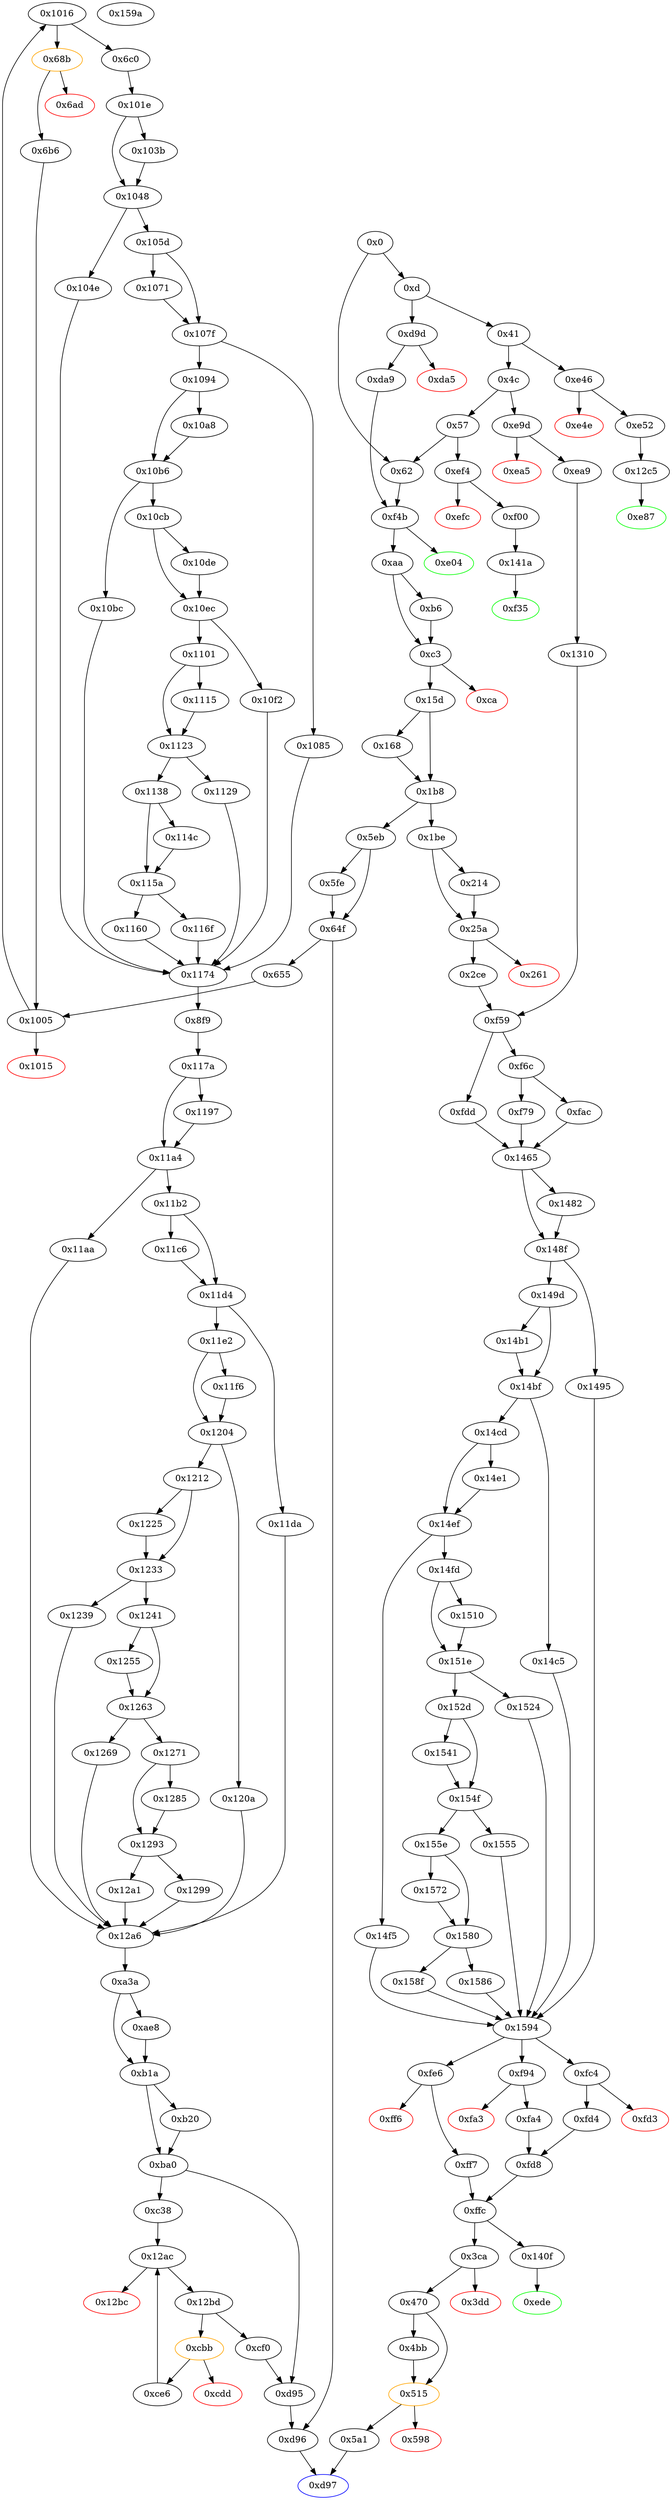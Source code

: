 strict digraph "" {
"0x1580" [fillcolor=white, id="0x1580", style=filled, tooltip="Block 0x1580\n[0x1580:0x1585]\n---\nPredecessors: [0x155e, 0x1572]\nSuccessors: [0x1586, 0x158f]\n---\n0x1580 JUMPDEST\n0x1581 ISZERO\n0x1582 PUSH2 0x158f\n0x1585 JUMPI\n---\n0x1580: JUMPDEST \n0x1581: V1363 = ISZERO S0\n0x1582: V1364 = 0x158f\n0x1585: JUMPI 0x158f V1363\n---\nEntry stack: [V11, S14, S13, S12, S11, S10, S9, {0x0, 0x3ca, 0x140f}, S7, {0x0, 0x337f9800}, S5, {0xf94, 0xfc4, 0xfe6}, S3, 0x0, S1, S0]\nStack pops: 1\nStack additions: []\nExit stack: [V11, S14, S13, S12, S11, S10, S9, {0x0, 0x3ca, 0x140f}, S7, {0x0, 0x337f9800}, S5, {0xf94, 0xfc4, 0xfe6}, S3, 0x0, S1]\n\nDef sites:\nV11: {0xd.0x35}\nS14: {0xea9.0xeab, 0x62.0x69}\nS13: {0xea9.0xece, 0x62.0x6c, 0xd.0x35}\nS12: {0xea9.0xeab, 0x1310.0x1311, 0xf4b_0x62.0xf52, 0x62.0x69}\nS11: {0xea9.0xece, 0x1310.0x1311, 0x62.0x6c, 0x62.0x66}\nS10: {0x1310.0x1314, 0xf4b_0x62.0xf52, 0x1310.0x1311, 0x2ce.0x2cf}\nS9: {0x1310.0x1359, 0x62.0x66, 0x1310.0x1311, 0x2ce.0x314}\n{0x0, 0x3ca, 0x140f}: {0xf59.0xf5a, 0x1310.0x1314, 0x2ce.0x2cf}\nS7: {0xf59.0xf5d, 0x1310.0x1359, 0x2ce.0x314}\n{0x0, 0x337f9800}: {0xf79.0xf80, 0xfac.0xfb4, 0xf59.0xf5a}\nS5: {0xf79.0xf8b, 0xfac.0xfbb, 0xf59.0xf5d}\n{0xf94, 0xfc4, 0xfe6}: {0xf79.0xf8c, 0xfdd.0xfde, 0xfac.0xfbc}\nS3: {0x1310.0x1359, 0x2ce.0x314}\n0x0: {0x1465_0xfdd.0x1466, 0x1465_0xf79.0x1466, 0x1465_0xfac.0x1466}\nS1: {0x1465_0xfdd.0x146d, 0x1465_0xfac.0x146d, 0x1465_0xf79.0x146d}\nS0: {0x1572.0x157f, 0x155e.0x156b}\n"];
"0x12bd" [fillcolor=white, id="0x12bd", style=filled, tooltip="Block 0x12bd\n[0x12bd:0x12c4]\n---\nPredecessors: [0x12ac]\nSuccessors: [0xcbb, 0xcf0]\n---\n0x12bd JUMPDEST\n0x12be DIV\n0x12bf SWAP1\n0x12c0 POP\n0x12c1 SWAP2\n0x12c2 SWAP1\n0x12c3 POP\n0x12c4 JUMP\n---\n0x12bd: JUMPDEST \n0x12be: V1183 = DIV V1179 0x64\n0x12c4: JUMP {0xcbb, 0xcf0}\n---\nEntry stack: [S10, S9, S8, S7, V759, 0x8fc, {0xcbb, 0xcf0}, S3, 0x0, 0x64, V1179]\nStack pops: 5\nStack additions: [V1183]\nExit stack: [S10, S9, S8, S7, V759, 0x8fc, V1183]\n\nDef sites:\nS10: {}\nS9: {}\nS8: {}\nS7: {}\nV759: {0xc38.0xcaf}\n0x8fc: {0xc38.0xcb0}\n{0xcbb, 0xcf0}: {0xc38.0xcb3, 0xce6.0xce8}\nS3: {}\n0x0: {0x12ac.0x12ad}\n0x64: {0x12ac.0x12af}\nV1179: {0x12ac.0x12b4}\n"];
"0x15d" [fillcolor=white, id="0x15d", style=filled, tooltip="Block 0x15d\n[0x15d:0x167]\n---\nPredecessors: [0xc3]\nSuccessors: [0x168, 0x1b8]\n---\n0x15d JUMPDEST\n0x15e PUSH1 0x0\n0x160 DUP5\n0x161 EQ\n0x162 DUP1\n0x163 ISZERO\n0x164 PUSH2 0x1b8\n0x167 JUMPI\n---\n0x15d: JUMPDEST \n0x15e: V75 = 0x0\n0x161: V76 = EQ V26 0x0\n0x163: V77 = ISZERO V76\n0x164: V78 = 0x1b8\n0x167: JUMPI 0x1b8 V77\n---\nEntry stack: [V11, V26, V27, V920, S0]\nStack pops: 4\nStack additions: [S3, S2, S1, S0, V76]\nExit stack: [V11, V26, V27, V920, S0, V76]\n\nDef sites:\nV11: {0xd.0x35}\nV26: {0x62.0x69}\nV27: {0x62.0x6c}\nV920: {0xf4b.0xf52}\nS0: {0x62.0x66, 0xd.0x35}\n"];
"0x1310" [fillcolor=white, id="0x1310", style=filled, tooltip="Block 0x1310\n[0x1310:0x140e]\n---\nPredecessors: [0xea9]\nSuccessors: [0xf59]\n---\n0x1310 JUMPDEST\n0x1311 PUSH1 0x0\n0x1313 DUP1\n0x1314 PUSH2 0x140f\n0x1317 PUSH1 0x0\n0x1319 DUP1\n0x131a DUP6\n0x131b PUSH20 0xffffffffffffffffffffffffffffffffffffffff\n0x1330 AND\n0x1331 PUSH20 0xffffffffffffffffffffffffffffffffffffffff\n0x1346 AND\n0x1347 DUP2\n0x1348 MSTORE\n0x1349 PUSH1 0x20\n0x134b ADD\n0x134c SWAP1\n0x134d DUP2\n0x134e MSTORE\n0x134f PUSH1 0x20\n0x1351 ADD\n0x1352 PUSH1 0x0\n0x1354 SHA3\n0x1355 PUSH1 0xc0\n0x1357 PUSH1 0x40\n0x1359 MLOAD\n0x135a SWAP1\n0x135b DUP2\n0x135c ADD\n0x135d PUSH1 0x40\n0x135f MSTORE\n0x1360 SWAP1\n0x1361 DUP2\n0x1362 PUSH1 0x0\n0x1364 DUP3\n0x1365 ADD\n0x1366 SLOAD\n0x1367 DUP2\n0x1368 MSTORE\n0x1369 PUSH1 0x20\n0x136b ADD\n0x136c PUSH1 0x1\n0x136e DUP3\n0x136f ADD\n0x1370 SLOAD\n0x1371 DUP2\n0x1372 MSTORE\n0x1373 PUSH1 0x20\n0x1375 ADD\n0x1376 PUSH1 0x2\n0x1378 DUP3\n0x1379 ADD\n0x137a SLOAD\n0x137b DUP2\n0x137c MSTORE\n0x137d PUSH1 0x20\n0x137f ADD\n0x1380 PUSH1 0x3\n0x1382 DUP3\n0x1383 ADD\n0x1384 PUSH1 0x0\n0x1386 SWAP1\n0x1387 SLOAD\n0x1388 SWAP1\n0x1389 PUSH2 0x100\n0x138c EXP\n0x138d SWAP1\n0x138e DIV\n0x138f PUSH20 0xffffffffffffffffffffffffffffffffffffffff\n0x13a4 AND\n0x13a5 PUSH20 0xffffffffffffffffffffffffffffffffffffffff\n0x13ba AND\n0x13bb PUSH20 0xffffffffffffffffffffffffffffffffffffffff\n0x13d0 AND\n0x13d1 DUP2\n0x13d2 MSTORE\n0x13d3 PUSH1 0x20\n0x13d5 ADD\n0x13d6 PUSH1 0x3\n0x13d8 DUP3\n0x13d9 ADD\n0x13da PUSH1 0x14\n0x13dc SWAP1\n0x13dd SLOAD\n0x13de SWAP1\n0x13df PUSH2 0x100\n0x13e2 EXP\n0x13e3 SWAP1\n0x13e4 DIV\n0x13e5 PUSH1 0xff\n0x13e7 AND\n0x13e8 ISZERO\n0x13e9 ISZERO\n0x13ea ISZERO\n0x13eb ISZERO\n0x13ec DUP2\n0x13ed MSTORE\n0x13ee PUSH1 0x20\n0x13f0 ADD\n0x13f1 PUSH1 0x3\n0x13f3 DUP3\n0x13f4 ADD\n0x13f5 PUSH1 0x15\n0x13f7 SWAP1\n0x13f8 SLOAD\n0x13f9 SWAP1\n0x13fa PUSH2 0x100\n0x13fd EXP\n0x13fe SWAP1\n0x13ff DIV\n0x1400 PUSH1 0xff\n0x1402 AND\n0x1403 ISZERO\n0x1404 ISZERO\n0x1405 ISZERO\n0x1406 ISZERO\n0x1407 DUP2\n0x1408 MSTORE\n0x1409 POP\n0x140a POP\n0x140b PUSH2 0xf59\n0x140e JUMP\n---\n0x1310: JUMPDEST \n0x1311: V1199 = 0x0\n0x1314: V1200 = 0x140f\n0x1317: V1201 = 0x0\n0x131b: V1202 = 0xffffffffffffffffffffffffffffffffffffffff\n0x1330: V1203 = AND 0xffffffffffffffffffffffffffffffffffffffff V884\n0x1331: V1204 = 0xffffffffffffffffffffffffffffffffffffffff\n0x1346: V1205 = AND 0xffffffffffffffffffffffffffffffffffffffff V1203\n0x1348: M[0x0] = V1205\n0x1349: V1206 = 0x20\n0x134b: V1207 = ADD 0x20 0x0\n0x134e: M[0x20] = 0x0\n0x134f: V1208 = 0x20\n0x1351: V1209 = ADD 0x20 0x20\n0x1352: V1210 = 0x0\n0x1354: V1211 = SHA3 0x0 0x40\n0x1355: V1212 = 0xc0\n0x1357: V1213 = 0x40\n0x1359: V1214 = M[0x40]\n0x135c: V1215 = ADD V1214 0xc0\n0x135d: V1216 = 0x40\n0x135f: M[0x40] = V1215\n0x1362: V1217 = 0x0\n0x1365: V1218 = ADD V1211 0x0\n0x1366: V1219 = S[V1218]\n0x1368: M[V1214] = V1219\n0x1369: V1220 = 0x20\n0x136b: V1221 = ADD 0x20 V1214\n0x136c: V1222 = 0x1\n0x136f: V1223 = ADD V1211 0x1\n0x1370: V1224 = S[V1223]\n0x1372: M[V1221] = V1224\n0x1373: V1225 = 0x20\n0x1375: V1226 = ADD 0x20 V1221\n0x1376: V1227 = 0x2\n0x1379: V1228 = ADD V1211 0x2\n0x137a: V1229 = S[V1228]\n0x137c: M[V1226] = V1229\n0x137d: V1230 = 0x20\n0x137f: V1231 = ADD 0x20 V1226\n0x1380: V1232 = 0x3\n0x1383: V1233 = ADD V1211 0x3\n0x1384: V1234 = 0x0\n0x1387: V1235 = S[V1233]\n0x1389: V1236 = 0x100\n0x138c: V1237 = EXP 0x100 0x0\n0x138e: V1238 = DIV V1235 0x1\n0x138f: V1239 = 0xffffffffffffffffffffffffffffffffffffffff\n0x13a4: V1240 = AND 0xffffffffffffffffffffffffffffffffffffffff V1238\n0x13a5: V1241 = 0xffffffffffffffffffffffffffffffffffffffff\n0x13ba: V1242 = AND 0xffffffffffffffffffffffffffffffffffffffff V1240\n0x13bb: V1243 = 0xffffffffffffffffffffffffffffffffffffffff\n0x13d0: V1244 = AND 0xffffffffffffffffffffffffffffffffffffffff V1242\n0x13d2: M[V1231] = V1244\n0x13d3: V1245 = 0x20\n0x13d5: V1246 = ADD 0x20 V1231\n0x13d6: V1247 = 0x3\n0x13d9: V1248 = ADD V1211 0x3\n0x13da: V1249 = 0x14\n0x13dd: V1250 = S[V1248]\n0x13df: V1251 = 0x100\n0x13e2: V1252 = EXP 0x100 0x14\n0x13e4: V1253 = DIV V1250 0x10000000000000000000000000000000000000000\n0x13e5: V1254 = 0xff\n0x13e7: V1255 = AND 0xff V1253\n0x13e8: V1256 = ISZERO V1255\n0x13e9: V1257 = ISZERO V1256\n0x13ea: V1258 = ISZERO V1257\n0x13eb: V1259 = ISZERO V1258\n0x13ed: M[V1246] = V1259\n0x13ee: V1260 = 0x20\n0x13f0: V1261 = ADD 0x20 V1246\n0x13f1: V1262 = 0x3\n0x13f4: V1263 = ADD V1211 0x3\n0x13f5: V1264 = 0x15\n0x13f8: V1265 = S[V1263]\n0x13fa: V1266 = 0x100\n0x13fd: V1267 = EXP 0x100 0x15\n0x13ff: V1268 = DIV V1265 0x1000000000000000000000000000000000000000000\n0x1400: V1269 = 0xff\n0x1402: V1270 = AND 0xff V1268\n0x1403: V1271 = ISZERO V1270\n0x1404: V1272 = ISZERO V1271\n0x1405: V1273 = ISZERO V1272\n0x1406: V1274 = ISZERO V1273\n0x1408: M[V1261] = V1274\n0x140b: V1275 = 0xf59\n0x140e: JUMP 0xf59\n---\nEntry stack: [V11, 0xede, V884]\nStack pops: 1\nStack additions: [S0, 0x0, 0x0, 0x140f, V1214]\nExit stack: [V11, 0xede, V884, 0x0, 0x0, 0x140f, V1214]\n\nDef sites:\nV11: {0xd.0x35}\n0xede: {0xea9.0xeab}\nV884: {0xea9.0xece}\n"];
"0x1255" [fillcolor=white, id="0x1255", style=filled, tooltip="Block 0x1255\n[0x1255:0x1262]\n---\nPredecessors: [0x1241]\nSuccessors: [0x1263]\n---\n0x1255 POP\n0x1256 PUSH9 0x6735166905fbb0000\n0x1260 DUP2\n0x1261 GT\n0x1262 ISZERO\n---\n0x1256: V1156 = 0x6735166905fbb0000\n0x1261: V1157 = GT V1102 0x6735166905fbb0000\n0x1262: V1158 = ISZERO V1157\n---\nEntry stack: [V11, V26, S9, S8, S7, S6, {0x0, 0x8fc}, 0xa3a, V566, 0x0, V1102, V1153]\nStack pops: 2\nStack additions: [S1, V1158]\nExit stack: [V11, V26, S9, S8, S7, S6, {0x0, 0x8fc}, 0xa3a, V566, 0x0, V1102, V1158]\n\nDef sites:\nV11: {0xd.0x35}\nV26: {0x62.0x69}\nS9: {0x62.0x6c, 0xd.0x35}\nS8: {0xf4b_0x62.0xf52, 0x62.0x69}\nS7: {0x62.0x66, 0x62.0x6c}\nS6: {0xf4b_0x62.0xf52, 0x655.0x67f}\n{0x0, 0x8fc}: {0x62.0x66, 0x655.0x680}\n0xa3a: {0x8f9.0x93f}\nV566: {0x8f9.0x984}\n0x0: {0x117a.0x117b}\nV1102: {0x117a.0x1182}\nV1153: {0x1241.0x124e}\n"];
"0xfd8" [fillcolor=white, id="0xfd8", style=filled, tooltip="Block 0xfd8\n[0xfd8:0xfdc]\n---\nPredecessors: [0xfa4, 0xfd4]\nSuccessors: [0xffc]\n---\n0xfd8 JUMPDEST\n0xfd9 PUSH2 0xffc\n0xfdc JUMP\n---\n0xfd8: JUMPDEST \n0xfd9: V978 = 0xffc\n0xfdc: JUMP 0xffc\n---\nEntry stack: [V11, S7, S6, S5, S4, S3, S2, {0x0, 0x3ca, 0x140f}, S0]\nStack pops: 0\nStack additions: []\nExit stack: [V11, S7, S6, S5, S4, S3, S2, {0x0, 0x3ca, 0x140f}, S0]\n\nDef sites:\nV11: {0xd.0x35}\nS7: {0xea9.0xeab, 0x62.0x69}\nS6: {0xea9.0xece, 0x62.0x6c, 0xd.0x35}\nS5: {0xea9.0xeab, 0x1310.0x1311, 0xf4b_0x62.0xf52, 0x62.0x69}\nS4: {0xea9.0xece, 0x1310.0x1311, 0x62.0x66, 0x62.0x6c}\nS3: {0x1310.0x1314, 0xf4b_0x62.0xf52, 0x1310.0x1311, 0x2ce.0x2cf}\nS2: {0x1310.0x1359, 0x62.0x66, 0x1310.0x1311, 0x2ce.0x314}\n{0x0, 0x3ca, 0x140f}: {0xf59.0xf5a, 0x1310.0x1314, 0x2ce.0x2cf}\nS0: {0xfd4.0xfd5, 0xfa4.0xfa5}\n"];
"0x8f9" [fillcolor=white, id="0x8f9", style=filled, tooltip="Block 0x8f9\n[0x8f9:0xa39]\n---\nPredecessors: [0x1174]\nSuccessors: [0x117a]\n---\n0x8f9 JUMPDEST\n0x8fa PUSH1 0x0\n0x8fc DUP1\n0x8fd DUP6\n0x8fe PUSH20 0xffffffffffffffffffffffffffffffffffffffff\n0x913 AND\n0x914 PUSH20 0xffffffffffffffffffffffffffffffffffffffff\n0x929 AND\n0x92a DUP2\n0x92b MSTORE\n0x92c PUSH1 0x20\n0x92e ADD\n0x92f SWAP1\n0x930 DUP2\n0x931 MSTORE\n0x932 PUSH1 0x20\n0x934 ADD\n0x935 PUSH1 0x0\n0x937 SHA3\n0x938 PUSH1 0x2\n0x93a ADD\n0x93b DUP2\n0x93c SWAP1\n0x93d SSTORE\n0x93e POP\n0x93f PUSH2 0xa3a\n0x942 PUSH1 0x0\n0x944 DUP1\n0x945 DUP6\n0x946 PUSH20 0xffffffffffffffffffffffffffffffffffffffff\n0x95b AND\n0x95c PUSH20 0xffffffffffffffffffffffffffffffffffffffff\n0x971 AND\n0x972 DUP2\n0x973 MSTORE\n0x974 PUSH1 0x20\n0x976 ADD\n0x977 SWAP1\n0x978 DUP2\n0x979 MSTORE\n0x97a PUSH1 0x20\n0x97c ADD\n0x97d PUSH1 0x0\n0x97f SHA3\n0x980 PUSH1 0xc0\n0x982 PUSH1 0x40\n0x984 MLOAD\n0x985 SWAP1\n0x986 DUP2\n0x987 ADD\n0x988 PUSH1 0x40\n0x98a MSTORE\n0x98b SWAP1\n0x98c DUP2\n0x98d PUSH1 0x0\n0x98f DUP3\n0x990 ADD\n0x991 SLOAD\n0x992 DUP2\n0x993 MSTORE\n0x994 PUSH1 0x20\n0x996 ADD\n0x997 PUSH1 0x1\n0x999 DUP3\n0x99a ADD\n0x99b SLOAD\n0x99c DUP2\n0x99d MSTORE\n0x99e PUSH1 0x20\n0x9a0 ADD\n0x9a1 PUSH1 0x2\n0x9a3 DUP3\n0x9a4 ADD\n0x9a5 SLOAD\n0x9a6 DUP2\n0x9a7 MSTORE\n0x9a8 PUSH1 0x20\n0x9aa ADD\n0x9ab PUSH1 0x3\n0x9ad DUP3\n0x9ae ADD\n0x9af PUSH1 0x0\n0x9b1 SWAP1\n0x9b2 SLOAD\n0x9b3 SWAP1\n0x9b4 PUSH2 0x100\n0x9b7 EXP\n0x9b8 SWAP1\n0x9b9 DIV\n0x9ba PUSH20 0xffffffffffffffffffffffffffffffffffffffff\n0x9cf AND\n0x9d0 PUSH20 0xffffffffffffffffffffffffffffffffffffffff\n0x9e5 AND\n0x9e6 PUSH20 0xffffffffffffffffffffffffffffffffffffffff\n0x9fb AND\n0x9fc DUP2\n0x9fd MSTORE\n0x9fe PUSH1 0x20\n0xa00 ADD\n0xa01 PUSH1 0x3\n0xa03 DUP3\n0xa04 ADD\n0xa05 PUSH1 0x14\n0xa07 SWAP1\n0xa08 SLOAD\n0xa09 SWAP1\n0xa0a PUSH2 0x100\n0xa0d EXP\n0xa0e SWAP1\n0xa0f DIV\n0xa10 PUSH1 0xff\n0xa12 AND\n0xa13 ISZERO\n0xa14 ISZERO\n0xa15 ISZERO\n0xa16 ISZERO\n0xa17 DUP2\n0xa18 MSTORE\n0xa19 PUSH1 0x20\n0xa1b ADD\n0xa1c PUSH1 0x3\n0xa1e DUP3\n0xa1f ADD\n0xa20 PUSH1 0x15\n0xa22 SWAP1\n0xa23 SLOAD\n0xa24 SWAP1\n0xa25 PUSH2 0x100\n0xa28 EXP\n0xa29 SWAP1\n0xa2a DIV\n0xa2b PUSH1 0xff\n0xa2d AND\n0xa2e ISZERO\n0xa2f ISZERO\n0xa30 ISZERO\n0xa31 ISZERO\n0xa32 DUP2\n0xa33 MSTORE\n0xa34 POP\n0xa35 POP\n0xa36 PUSH2 0x117a\n0xa39 JUMP\n---\n0x8f9: JUMPDEST \n0x8fa: V539 = 0x0\n0x8fe: V540 = 0xffffffffffffffffffffffffffffffffffffffff\n0x913: V541 = AND 0xffffffffffffffffffffffffffffffffffffffff S3\n0x914: V542 = 0xffffffffffffffffffffffffffffffffffffffff\n0x929: V543 = AND 0xffffffffffffffffffffffffffffffffffffffff V541\n0x92b: M[0x0] = V543\n0x92c: V544 = 0x20\n0x92e: V545 = ADD 0x20 0x0\n0x931: M[0x20] = 0x0\n0x932: V546 = 0x20\n0x934: V547 = ADD 0x20 0x20\n0x935: V548 = 0x0\n0x937: V549 = SHA3 0x0 0x40\n0x938: V550 = 0x2\n0x93a: V551 = ADD 0x2 V549\n0x93d: S[V551] = S0\n0x93f: V552 = 0xa3a\n0x942: V553 = 0x0\n0x946: V554 = 0xffffffffffffffffffffffffffffffffffffffff\n0x95b: V555 = AND 0xffffffffffffffffffffffffffffffffffffffff S3\n0x95c: V556 = 0xffffffffffffffffffffffffffffffffffffffff\n0x971: V557 = AND 0xffffffffffffffffffffffffffffffffffffffff V555\n0x973: M[0x0] = V557\n0x974: V558 = 0x20\n0x976: V559 = ADD 0x20 0x0\n0x979: M[0x20] = 0x0\n0x97a: V560 = 0x20\n0x97c: V561 = ADD 0x20 0x20\n0x97d: V562 = 0x0\n0x97f: V563 = SHA3 0x0 0x40\n0x980: V564 = 0xc0\n0x982: V565 = 0x40\n0x984: V566 = M[0x40]\n0x987: V567 = ADD V566 0xc0\n0x988: V568 = 0x40\n0x98a: M[0x40] = V567\n0x98d: V569 = 0x0\n0x990: V570 = ADD V563 0x0\n0x991: V571 = S[V570]\n0x993: M[V566] = V571\n0x994: V572 = 0x20\n0x996: V573 = ADD 0x20 V566\n0x997: V574 = 0x1\n0x99a: V575 = ADD V563 0x1\n0x99b: V576 = S[V575]\n0x99d: M[V573] = V576\n0x99e: V577 = 0x20\n0x9a0: V578 = ADD 0x20 V573\n0x9a1: V579 = 0x2\n0x9a4: V580 = ADD V563 0x2\n0x9a5: V581 = S[V580]\n0x9a7: M[V578] = V581\n0x9a8: V582 = 0x20\n0x9aa: V583 = ADD 0x20 V578\n0x9ab: V584 = 0x3\n0x9ae: V585 = ADD V563 0x3\n0x9af: V586 = 0x0\n0x9b2: V587 = S[V585]\n0x9b4: V588 = 0x100\n0x9b7: V589 = EXP 0x100 0x0\n0x9b9: V590 = DIV V587 0x1\n0x9ba: V591 = 0xffffffffffffffffffffffffffffffffffffffff\n0x9cf: V592 = AND 0xffffffffffffffffffffffffffffffffffffffff V590\n0x9d0: V593 = 0xffffffffffffffffffffffffffffffffffffffff\n0x9e5: V594 = AND 0xffffffffffffffffffffffffffffffffffffffff V592\n0x9e6: V595 = 0xffffffffffffffffffffffffffffffffffffffff\n0x9fb: V596 = AND 0xffffffffffffffffffffffffffffffffffffffff V594\n0x9fd: M[V583] = V596\n0x9fe: V597 = 0x20\n0xa00: V598 = ADD 0x20 V583\n0xa01: V599 = 0x3\n0xa04: V600 = ADD V563 0x3\n0xa05: V601 = 0x14\n0xa08: V602 = S[V600]\n0xa0a: V603 = 0x100\n0xa0d: V604 = EXP 0x100 0x14\n0xa0f: V605 = DIV V602 0x10000000000000000000000000000000000000000\n0xa10: V606 = 0xff\n0xa12: V607 = AND 0xff V605\n0xa13: V608 = ISZERO V607\n0xa14: V609 = ISZERO V608\n0xa15: V610 = ISZERO V609\n0xa16: V611 = ISZERO V610\n0xa18: M[V598] = V611\n0xa19: V612 = 0x20\n0xa1b: V613 = ADD 0x20 V598\n0xa1c: V614 = 0x3\n0xa1f: V615 = ADD V563 0x3\n0xa20: V616 = 0x15\n0xa23: V617 = S[V615]\n0xa25: V618 = 0x100\n0xa28: V619 = EXP 0x100 0x15\n0xa2a: V620 = DIV V617 0x1000000000000000000000000000000000000000000\n0xa2b: V621 = 0xff\n0xa2d: V622 = AND 0xff V620\n0xa2e: V623 = ISZERO V622\n0xa2f: V624 = ISZERO V623\n0xa30: V625 = ISZERO V624\n0xa31: V626 = ISZERO V625\n0xa33: M[V613] = V626\n0xa36: V627 = 0x117a\n0xa39: JUMP 0x117a\n---\nEntry stack: [V11, V26, S5, S4, S3, S2, {0x0, 0x8fc}, S0]\nStack pops: 4\nStack additions: [S3, S2, S1, 0xa3a, V566]\nExit stack: [V11, V26, S5, S4, S3, S2, {0x0, 0x8fc}, 0xa3a, V566]\n\nDef sites:\nV11: {0xd.0x35}\nV26: {0x62.0x69}\nS5: {0x62.0x6c, 0xd.0x35}\nS4: {0xf4b_0x62.0xf52, 0x62.0x69}\nS3: {0x62.0x66, 0x62.0x6c}\nS2: {0xf4b_0x62.0xf52, 0x655.0x67f}\n{0x0, 0x8fc}: {0x62.0x66, 0x655.0x680}\nS0: {0x1129.0x1131, 0x10bc.0x10c4, 0x116f.0x1170, 0x104e.0x1056, 0x1160.0x1168, 0x10f2.0x10fa, 0x1085.0x108d}\n"];
"0x0" [fillcolor=white, id="0x0", style=filled, tooltip="Block 0x0\n[0x0:0xc]\n---\nPredecessors: []\nSuccessors: [0xd, 0x62]\n---\n0x0 PUSH1 0x80\n0x2 PUSH1 0x40\n0x4 MSTORE\n0x5 PUSH1 0x4\n0x7 CALLDATASIZE\n0x8 LT\n0x9 PUSH2 0x62\n0xc JUMPI\n---\n0x0: V0 = 0x80\n0x2: V1 = 0x40\n0x4: M[0x40] = 0x80\n0x5: V2 = 0x4\n0x7: V3 = CALLDATASIZE\n0x8: V4 = LT V3 0x4\n0x9: V5 = 0x62\n0xc: JUMPI 0x62 V4\n---\nEntry stack: []\nStack pops: 0\nStack additions: []\nExit stack: []\n\nDef sites:\n"];
"0x168" [fillcolor=white, id="0x168", style=filled, tooltip="Block 0x168\n[0x168:0x1b7]\n---\nPredecessors: [0x15d]\nSuccessors: [0x1b8]\n---\n0x168 POP\n0x169 PUSH1 0x0\n0x16b DUP1\n0x16c DUP5\n0x16d PUSH20 0xffffffffffffffffffffffffffffffffffffffff\n0x182 AND\n0x183 PUSH20 0xffffffffffffffffffffffffffffffffffffffff\n0x198 AND\n0x199 DUP2\n0x19a MSTORE\n0x19b PUSH1 0x20\n0x19d ADD\n0x19e SWAP1\n0x19f DUP2\n0x1a0 MSTORE\n0x1a1 PUSH1 0x20\n0x1a3 ADD\n0x1a4 PUSH1 0x0\n0x1a6 SHA3\n0x1a7 PUSH1 0x3\n0x1a9 ADD\n0x1aa PUSH1 0x14\n0x1ac SWAP1\n0x1ad SLOAD\n0x1ae SWAP1\n0x1af PUSH2 0x100\n0x1b2 EXP\n0x1b3 SWAP1\n0x1b4 DIV\n0x1b5 PUSH1 0xff\n0x1b7 AND\n---\n0x169: V79 = 0x0\n0x16d: V80 = 0xffffffffffffffffffffffffffffffffffffffff\n0x182: V81 = AND 0xffffffffffffffffffffffffffffffffffffffff V27\n0x183: V82 = 0xffffffffffffffffffffffffffffffffffffffff\n0x198: V83 = AND 0xffffffffffffffffffffffffffffffffffffffff V81\n0x19a: M[0x0] = V83\n0x19b: V84 = 0x20\n0x19d: V85 = ADD 0x20 0x0\n0x1a0: M[0x20] = 0x0\n0x1a1: V86 = 0x20\n0x1a3: V87 = ADD 0x20 0x20\n0x1a4: V88 = 0x0\n0x1a6: V89 = SHA3 0x0 0x40\n0x1a7: V90 = 0x3\n0x1a9: V91 = ADD 0x3 V89\n0x1aa: V92 = 0x14\n0x1ad: V93 = S[V91]\n0x1af: V94 = 0x100\n0x1b2: V95 = EXP 0x100 0x14\n0x1b4: V96 = DIV V93 0x10000000000000000000000000000000000000000\n0x1b5: V97 = 0xff\n0x1b7: V98 = AND 0xff V96\n---\nEntry stack: [V11, V26, V27, V920, S1, V76]\nStack pops: 4\nStack additions: [S3, S2, S1, V98]\nExit stack: [V11, V26, V27, V920, S1, V98]\n\nDef sites:\nV11: {0xd.0x35}\nV26: {0x62.0x69}\nV27: {0x62.0x6c}\nV920: {0xf4b.0xf52}\nS1: {0x62.0x66, 0xd.0x35}\nV76: {0x15d.0x161}\n"];
"0x1263" [fillcolor=white, id="0x1263", style=filled, tooltip="Block 0x1263\n[0x1263:0x1268]\n---\nPredecessors: [0x1241, 0x1255]\nSuccessors: [0x1269, 0x1271]\n---\n0x1263 JUMPDEST\n0x1264 ISZERO\n0x1265 PUSH2 0x1271\n0x1268 JUMPI\n---\n0x1263: JUMPDEST \n0x1264: V1159 = ISZERO S0\n0x1265: V1160 = 0x1271\n0x1268: JUMPI 0x1271 V1159\n---\nEntry stack: [V11, V26, S9, S8, S7, S6, {0x0, 0x8fc}, 0xa3a, V566, 0x0, V1102, S0]\nStack pops: 1\nStack additions: []\nExit stack: [V11, V26, S9, S8, S7, S6, {0x0, 0x8fc}, 0xa3a, V566, 0x0, V1102]\n\nDef sites:\nV11: {0xd.0x35}\nV26: {0x62.0x69}\nS9: {0x62.0x6c, 0xd.0x35}\nS8: {0xf4b_0x62.0xf52, 0x62.0x69}\nS7: {0x62.0x66, 0x62.0x6c}\nS6: {0xf4b_0x62.0xf52, 0x655.0x67f}\n{0x0, 0x8fc}: {0x62.0x66, 0x655.0x680}\n0xa3a: {0x8f9.0x93f}\nV566: {0x8f9.0x984}\n0x0: {0x117a.0x117b}\nV1102: {0x117a.0x1182}\nS0: {0x1241.0x124e, 0x1255.0x1262}\n"];
"0xda9" [fillcolor=white, id="0xda9", style=filled, tooltip="Block 0xda9\n[0xda9:0xe03]\n---\nPredecessors: [0xd9d]\nSuccessors: [0xf4b]\n---\n0xda9 JUMPDEST\n0xdaa POP\n0xdab PUSH2 0xe04\n0xdae PUSH1 0x4\n0xdb0 DUP1\n0xdb1 CALLDATASIZE\n0xdb2 SUB\n0xdb3 DUP2\n0xdb4 ADD\n0xdb5 SWAP1\n0xdb6 DUP1\n0xdb7 DUP1\n0xdb8 CALLDATALOAD\n0xdb9 SWAP1\n0xdba PUSH1 0x20\n0xdbc ADD\n0xdbd SWAP1\n0xdbe DUP3\n0xdbf ADD\n0xdc0 DUP1\n0xdc1 CALLDATALOAD\n0xdc2 SWAP1\n0xdc3 PUSH1 0x20\n0xdc5 ADD\n0xdc6 SWAP1\n0xdc7 DUP1\n0xdc8 DUP1\n0xdc9 PUSH1 0x1f\n0xdcb ADD\n0xdcc PUSH1 0x20\n0xdce DUP1\n0xdcf SWAP2\n0xdd0 DIV\n0xdd1 MUL\n0xdd2 PUSH1 0x20\n0xdd4 ADD\n0xdd5 PUSH1 0x40\n0xdd7 MLOAD\n0xdd8 SWAP1\n0xdd9 DUP2\n0xdda ADD\n0xddb PUSH1 0x40\n0xddd MSTORE\n0xdde DUP1\n0xddf SWAP4\n0xde0 SWAP3\n0xde1 SWAP2\n0xde2 SWAP1\n0xde3 DUP2\n0xde4 DUP2\n0xde5 MSTORE\n0xde6 PUSH1 0x20\n0xde8 ADD\n0xde9 DUP4\n0xdea DUP4\n0xdeb DUP1\n0xdec DUP3\n0xded DUP5\n0xdee CALLDATACOPY\n0xdef DUP3\n0xdf0 ADD\n0xdf1 SWAP2\n0xdf2 POP\n0xdf3 POP\n0xdf4 POP\n0xdf5 POP\n0xdf6 POP\n0xdf7 POP\n0xdf8 SWAP2\n0xdf9 SWAP3\n0xdfa SWAP2\n0xdfb SWAP3\n0xdfc SWAP1\n0xdfd POP\n0xdfe POP\n0xdff POP\n0xe00 PUSH2 0xf4b\n0xe03 JUMP\n---\n0xda9: JUMPDEST \n0xdab: V813 = 0xe04\n0xdae: V814 = 0x4\n0xdb1: V815 = CALLDATASIZE\n0xdb2: V816 = SUB V815 0x4\n0xdb4: V817 = ADD 0x4 V816\n0xdb8: V818 = CALLDATALOAD 0x4\n0xdba: V819 = 0x20\n0xdbc: V820 = ADD 0x20 0x4\n0xdbf: V821 = ADD 0x4 V818\n0xdc1: V822 = CALLDATALOAD V821\n0xdc3: V823 = 0x20\n0xdc5: V824 = ADD 0x20 V821\n0xdc9: V825 = 0x1f\n0xdcb: V826 = ADD 0x1f V822\n0xdcc: V827 = 0x20\n0xdd0: V828 = DIV V826 0x20\n0xdd1: V829 = MUL V828 0x20\n0xdd2: V830 = 0x20\n0xdd4: V831 = ADD 0x20 V829\n0xdd5: V832 = 0x40\n0xdd7: V833 = M[0x40]\n0xdda: V834 = ADD V833 V831\n0xddb: V835 = 0x40\n0xddd: M[0x40] = V834\n0xde5: M[V833] = V822\n0xde6: V836 = 0x20\n0xde8: V837 = ADD 0x20 V833\n0xdee: CALLDATACOPY V837 V824 V822\n0xdf0: V838 = ADD V837 V822\n0xe00: V839 = 0xf4b\n0xe03: JUMP 0xf4b\n---\nEntry stack: [V11, V809]\nStack pops: 1\nStack additions: [0xe04, V833]\nExit stack: [V11, 0xe04, V833]\n\nDef sites:\nV11: {0xd.0x35}\nV809: {0xd9d.0xd9e}\n"];
"0x5a1" [fillcolor=white, id="0x5a1", style=filled, tooltip="Block 0x5a1\n[0x5a1:0x5ea]\n---\nPredecessors: [0x515]\nSuccessors: [0xd97]\n---\n0x5a1 JUMPDEST\n0x5a2 POP\n0x5a3 DUP1\n0x5a4 DUP4\n0x5a5 PUSH20 0xffffffffffffffffffffffffffffffffffffffff\n0x5ba AND\n0x5bb PUSH32 0x69ca02dd4edd7bf0a4abb9ed3b7af3f14778db5d61921c7dc7cd545266326de2\n0x5dc PUSH1 0x40\n0x5de MLOAD\n0x5df PUSH1 0x40\n0x5e1 MLOAD\n0x5e2 DUP1\n0x5e3 SWAP2\n0x5e4 SUB\n0x5e5 SWAP1\n0x5e6 LOG3\n0x5e7 PUSH2 0xd97\n0x5ea JUMP\n---\n0x5a1: JUMPDEST \n0x5a5: V340 = 0xffffffffffffffffffffffffffffffffffffffff\n0x5ba: V341 = AND 0xffffffffffffffffffffffffffffffffffffffff S3\n0x5bb: V342 = 0x69ca02dd4edd7bf0a4abb9ed3b7af3f14778db5d61921c7dc7cd545266326de2\n0x5dc: V343 = 0x40\n0x5de: V344 = M[0x40]\n0x5df: V345 = 0x40\n0x5e1: V346 = M[0x40]\n0x5e4: V347 = SUB V344 V346\n0x5e6: LOG V346 V347 0x69ca02dd4edd7bf0a4abb9ed3b7af3f14778db5d61921c7dc7cd545266326de2 V341 S1\n0x5e7: V348 = 0xd97\n0x5ea: JUMP 0xd97\n---\nEntry stack: [V11, S6, S5, S4, S3, S2, S1, V333]\nStack pops: 4\nStack additions: [S3, S2, S1]\nExit stack: [V11, S6, S5, S4, S3, S2, S1]\n\nDef sites:\nV11: {0xd.0x35}\nS6: {0xea9.0xeab, 0x62.0x69}\nS5: {0xea9.0xece, 0x62.0x6c, 0xd.0x35}\nS4: {0xea9.0xeab, 0x1310.0x1311, 0xf4b_0x62.0xf52, 0x62.0x69}\nS3: {0xea9.0xece, 0x1310.0x1311, 0x62.0x66, 0xd.0x35, 0x62.0x6c}\nS2: {0xea9.0xeab, 0xf4b_0x62.0xf52, 0x2ce.0x2cf, 0x1310.0x1311, 0x62.0x69, 0x1310.0x1314}\nS1: {0xff7_0x1594_0x14c5_0x1594_0x14c5_0x149d.0xff9, 0xff7_0x1594_0x14c5_0x1594_0x1524_0x14fd.0xff9, 0xff7_0x1594_0x14c5_0x1594_0x158f_0x155e.0xff9, 0xff7_0x1594_0x14c5_0x1594_0x14c5_0x14b1.0xff9, 0xff7_0x1594_0x14c5_0x1594_0x1555_0x152d.0xff9, 0xff7_0x1594_0x14c5_0x1594_0x14f5_0x14e1.0xff9, 0xff7_0x1594_0x14c5_0x1594_0x1524_0x1510.0xff9, 0xff7_0x1594_0x14c5_0x1594_0x158f_0x1572.0xff9, 0xff7_0x1594_0x14c5_0x1594_0x1495_0x1465.0xff9, 0xfd4_0x1594_0x1495_0x1465.0xfd5, 0xfd4_0x1594_0x1524_0x14fd.0xfd5, 0xfd4_0x1594_0x1555_0x152d.0xfd5, 0xfd4_0x1594_0x158f_0x155e.0xfd5, 0xfd4_0x1594_0x14c5_0x149d.0xfd5, 0xfd4_0x1594_0x14c5_0x14b1.0xfd5, 0xfd4_0x1594_0x14f5_0x14e1.0xfd5, 0xfd4_0x1594_0x1524_0x1510.0xfd5, 0xfd4_0x1594_0x158f_0x1572.0xfd5, 0xff7_0x1594_0x1586_0x1594_0x14c5_0x149d.0xff9, 0xff7_0x1594_0x1586_0x1594_0x1524_0x14fd.0xff9, 0xff7_0x1594_0x1586_0x1594_0x1555_0x152d.0xff9, 0xff7_0x1594_0x1586_0x1594_0x158f_0x155e.0xff9, 0xff7_0x1594_0x1586_0x1594_0x14c5_0x14b1.0xff9, 0xff7_0x1594_0x1586_0x1594_0x14f5_0x14e1.0xff9, 0xff7_0x1594_0x1586_0x1594_0x1524_0x1510.0xff9, 0xff7_0x1594_0x1586_0x1594_0x158f_0x1572.0xff9, 0xff7_0x1594_0x1586_0x1594_0x1495_0x1465.0xff9, 0xfa4_0x1594_0x14f5_0x14e1.0xfa5, 0xfa4_0x1594_0x1524_0x1510.0xfa5, 0xff7_0x1594_0x1524_0x1594_0x14c5_0x149d.0xff9, 0xff7_0x1594_0x1524_0x1594_0x1524_0x14fd.0xff9, 0xff7_0x1594_0x1524_0x1594_0x1555_0x152d.0xff9, 0xff7_0x1594_0x1524_0x1594_0x158f_0x155e.0xff9, 0xff7_0x1594_0x1524_0x1594_0x14c5_0x14b1.0xff9, 0xff7_0x1594_0x1524_0x1594_0x14f5_0x14e1.0xff9, 0xff7_0x1594_0x1524_0x1594_0x1524_0x1510.0xff9, 0xff7_0x1594_0x1524_0x1594_0x158f_0x1572.0xff9, 0xff7_0x1594_0x1524_0x1594_0x1495_0x1465.0xff9, 0xff7_0x1594_0x1495_0x1594_0x158f_0x1572.0xff9, 0xff7_0x1594_0x1495_0x1594_0x1495_0x1465.0xff9, 0xff7_0x1594_0x1555_0x1594_0x14c5_0x149d.0xff9, 0xff7_0x1594_0x1555_0x1594_0x1524_0x14fd.0xff9, 0xff7_0x1594_0x1555_0x1594_0x1555_0x152d.0xff9, 0xff7_0x1594_0x1555_0x1594_0x158f_0x155e.0xff9, 0xff7_0x1594_0x1555_0x1594_0x14c5_0x14b1.0xff9, 0xff7_0x1594_0x1555_0x1594_0x14f5_0x14e1.0xff9, 0xff7_0x1594_0x1555_0x1594_0x1524_0x1510.0xff9, 0xff7_0x1594_0x1555_0x1594_0x158f_0x1572.0xff9, 0xff7_0x1594_0x1555_0x1594_0x1495_0x1465.0xff9, 0xff7_0x1594_0x158f_0x1594_0x14c5_0x149d.0xff9, 0xff7_0x1594_0x158f_0x1594_0x1524_0x14fd.0xff9, 0xff7_0x1594_0x158f_0x1594_0x158f_0x155e.0xff9, 0xff7_0x1594_0x158f_0x1594_0x14c5_0x14b1.0xff9, 0xff7_0x1594_0x158f_0x1594_0x14f5_0x14e1.0xff9, 0xff7_0x1594_0x158f_0x1594_0x1555_0x152d.0xff9, 0xff7_0x1594_0x14f5_0x1594_0x14c5_0x14b1.0xff9, 0xff7_0x1594_0x14f5_0x1594_0x14f5_0x14e1.0xff9, 0xff7_0x1594_0x14f5_0x1594_0x1524_0x1510.0xff9, 0xff7_0x1594_0x14f5_0x1594_0x158f_0x1572.0xff9, 0xff7_0x1594_0x14f5_0x1594_0x1495_0x1465.0xff9, 0xff7_0x1594_0x14f5_0x1594_0x14c5_0x149d.0xff9, 0xff7_0x1594_0x14f5_0x1594_0x1524_0x14fd.0xff9, 0xff7_0x1594_0x14f5_0x1594_0x1555_0x152d.0xff9, 0xff7_0x1594_0x14f5_0x1594_0x158f_0x155e.0xff9, 0xfa4_0x1594_0x1555_0x1541.0xfa5, 0xfa4_0x1594_0x158f_0x1572.0xfa5, 0xfa4_0x1594_0x1495_0x1465.0xfa5, 0xfa4_0x1594_0x1495_0x1482.0xfa5, 0xfa4_0x1594_0x14f5_0x14cd.0xfa5, 0xfa4_0x1594_0x158f_0x155e.0xfa5, 0xfa4_0x1594_0x1524_0x14fd.0xfa5, 0xfa4_0x1594_0x14c5_0x149d.0xfa5, 0xfa4_0x1594_0x1555_0x152d.0xfa5, 0xfa4_0x1594_0x14c5_0x14b1.0xfa5, 0xff7_0x1594_0x158f_0x1594_0x1524_0x1510.0xff9, 0xff7_0x1594_0x158f_0x1594_0x158f_0x1572.0xff9, 0xff7_0x1594_0x158f_0x1594_0x1495_0x1465.0xff9, 0xff7_0x1594_0x1495_0x1594_0x1524_0x14fd.0xff9, 0xff7_0x1594_0x1495_0x1594_0x1555_0x152d.0xff9, 0xff7_0x1594_0x1495_0x1594_0x158f_0x155e.0xff9, 0xff7_0x1594_0x1495_0x1594_0x14c5_0x14b1.0xff9, 0xff7_0x1594_0x1495_0x1594_0x14c5_0x149d.0xff9, 0xff7_0x1594_0x1495_0x1594_0x14f5_0x14e1.0xff9, 0xff7_0x1594_0x1495_0x1594_0x1524_0x1510.0xff9}\nV333: {0x515.0x591}\n"];
"0x41" [fillcolor=white, id="0x41", style=filled, tooltip="Block 0x41\n[0x41:0x4b]\n---\nPredecessors: [0xd]\nSuccessors: [0x4c, 0xe46]\n---\n0x41 DUP1\n0x42 PUSH4 0x86b6ec6c\n0x47 EQ\n0x48 PUSH2 0xe46\n0x4b JUMPI\n---\n0x42: V15 = 0x86b6ec6c\n0x47: V16 = EQ 0x86b6ec6c V11\n0x48: V17 = 0xe46\n0x4b: JUMPI 0xe46 V16\n---\nEntry stack: [V11]\nStack pops: 1\nStack additions: [S0]\nExit stack: [V11]\n\nDef sites:\nV11: {0xd.0x35}\n"];
"0x115a" [fillcolor=white, id="0x115a", style=filled, tooltip="Block 0x115a\n[0x115a:0x115f]\n---\nPredecessors: [0x1138, 0x114c]\nSuccessors: [0x1160, 0x116f]\n---\n0x115a JUMPDEST\n0x115b ISZERO\n0x115c PUSH2 0x116f\n0x115f JUMPI\n---\n0x115a: JUMPDEST \n0x115b: V1090 = ISZERO S0\n0x115c: V1091 = 0x116f\n0x115f: JUMPI 0x116f V1090\n---\nEntry stack: [V11, V26, S9, S8, S7, S6, {0x0, 0x8fc}, 0x8f9, V477, 0x0, V1001, S0]\nStack pops: 1\nStack additions: []\nExit stack: [V11, V26, S9, S8, S7, S6, {0x0, 0x8fc}, 0x8f9, V477, 0x0, V1001]\n\nDef sites:\nV11: {0xd.0x35}\nV26: {0x62.0x69}\nS9: {0x62.0x6c, 0xd.0x35}\nS8: {0xf4b_0x62.0xf52, 0x62.0x69}\nS7: {0x62.0x66, 0x62.0x6c}\nS6: {0xf4b_0x62.0xf52, 0x655.0x67f}\n{0x0, 0x8fc}: {0x62.0x66, 0x655.0x680}\n0x8f9: {0x6c0.0x7fe}\nV477: {0x6c0.0x843}\n0x0: {0x101e.0x101f}\nV1001: {0x101e.0x1026}\nS0: {0x1138.0x1145, 0x114c.0x1159}\n"];
"0x470" [fillcolor=white, id="0x470", style=filled, tooltip="Block 0x470\n[0x470:0x4ba]\n---\nPredecessors: [0x3ca]\nSuccessors: [0x4bb, 0x515]\n---\n0x470 JUMPDEST\n0x471 PUSH1 0x0\n0x473 DUP1\n0x474 DUP5\n0x475 PUSH20 0xffffffffffffffffffffffffffffffffffffffff\n0x48a AND\n0x48b PUSH20 0xffffffffffffffffffffffffffffffffffffffff\n0x4a0 AND\n0x4a1 DUP2\n0x4a2 MSTORE\n0x4a3 PUSH1 0x20\n0x4a5 ADD\n0x4a6 SWAP1\n0x4a7 DUP2\n0x4a8 MSTORE\n0x4a9 PUSH1 0x20\n0x4ab ADD\n0x4ac PUSH1 0x0\n0x4ae SHA3\n0x4af PUSH1 0x2\n0x4b1 ADD\n0x4b2 SLOAD\n0x4b3 TIMESTAMP\n0x4b4 LT\n0x4b5 ISZERO\n0x4b6 ISZERO\n0x4b7 PUSH2 0x515\n0x4ba JUMPI\n---\n0x470: JUMPDEST \n0x471: V262 = 0x0\n0x475: V263 = 0xffffffffffffffffffffffffffffffffffffffff\n0x48a: V264 = AND 0xffffffffffffffffffffffffffffffffffffffff S2\n0x48b: V265 = 0xffffffffffffffffffffffffffffffffffffffff\n0x4a0: V266 = AND 0xffffffffffffffffffffffffffffffffffffffff V264\n0x4a2: M[0x0] = V266\n0x4a3: V267 = 0x20\n0x4a5: V268 = ADD 0x20 0x0\n0x4a8: M[0x20] = 0x0\n0x4a9: V269 = 0x20\n0x4ab: V270 = ADD 0x20 0x20\n0x4ac: V271 = 0x0\n0x4ae: V272 = SHA3 0x0 0x40\n0x4af: V273 = 0x2\n0x4b1: V274 = ADD 0x2 V272\n0x4b2: V275 = S[V274]\n0x4b3: V276 = TIMESTAMP\n0x4b4: V277 = LT V276 V275\n0x4b5: V278 = ISZERO V277\n0x4b6: V279 = ISZERO V278\n0x4b7: V280 = 0x515\n0x4ba: JUMPI 0x515 V279\n---\nEntry stack: [V11, S5, S4, S3, S2, S1, S0]\nStack pops: 3\nStack additions: [S2, S1, S0]\nExit stack: [V11, S5, S4, S3, S2, S1, S0]\n\nDef sites:\nV11: {0xd.0x35}\nS5: {0xea9.0xeab, 0x62.0x69}\nS4: {0xea9.0xece, 0x62.0x6c, 0xd.0x35}\nS3: {0xea9.0xeab, 0x1310.0x1311, 0xf4b_0x62.0xf52, 0x62.0x69}\nS2: {0xea9.0xece, 0x1310.0x1311, 0x62.0x6c, 0xd.0x35, 0x62.0x66}\nS1: {0xea9.0xeab, 0xf4b_0x62.0xf52, 0x2ce.0x2cf, 0x1310.0x1311, 0x62.0x69, 0x1310.0x1314}\nS0: {0xff7_0x1594_0x14c5_0x1594_0x14c5_0x149d.0xff9, 0xff7_0x1594_0x14c5_0x1594_0x1524_0x14fd.0xff9, 0xff7_0x1594_0x14c5_0x1594_0x158f_0x155e.0xff9, 0xff7_0x1594_0x14c5_0x1594_0x14c5_0x14b1.0xff9, 0xff7_0x1594_0x14c5_0x1594_0x1555_0x152d.0xff9, 0xff7_0x1594_0x14c5_0x1594_0x14f5_0x14e1.0xff9, 0xff7_0x1594_0x14c5_0x1594_0x1524_0x1510.0xff9, 0xff7_0x1594_0x14c5_0x1594_0x158f_0x1572.0xff9, 0xff7_0x1594_0x14c5_0x1594_0x1495_0x1465.0xff9, 0xfd4_0x1594_0x1495_0x1465.0xfd5, 0xfd4_0x1594_0x1524_0x14fd.0xfd5, 0xfd4_0x1594_0x1555_0x152d.0xfd5, 0xfd4_0x1594_0x158f_0x155e.0xfd5, 0xfd4_0x1594_0x14c5_0x149d.0xfd5, 0xfd4_0x1594_0x14c5_0x14b1.0xfd5, 0xfd4_0x1594_0x14f5_0x14e1.0xfd5, 0xfd4_0x1594_0x1524_0x1510.0xfd5, 0xfd4_0x1594_0x158f_0x1572.0xfd5, 0xff7_0x1594_0x1586_0x1594_0x14c5_0x149d.0xff9, 0xff7_0x1594_0x1586_0x1594_0x1524_0x14fd.0xff9, 0xff7_0x1594_0x1586_0x1594_0x1555_0x152d.0xff9, 0xff7_0x1594_0x1586_0x1594_0x158f_0x155e.0xff9, 0xff7_0x1594_0x1586_0x1594_0x14c5_0x14b1.0xff9, 0xff7_0x1594_0x1586_0x1594_0x14f5_0x14e1.0xff9, 0xff7_0x1594_0x1586_0x1594_0x1524_0x1510.0xff9, 0xff7_0x1594_0x1586_0x1594_0x158f_0x1572.0xff9, 0xff7_0x1594_0x1586_0x1594_0x1495_0x1465.0xff9, 0xfa4_0x1594_0x14f5_0x14e1.0xfa5, 0xfa4_0x1594_0x1524_0x1510.0xfa5, 0xff7_0x1594_0x1524_0x1594_0x14c5_0x149d.0xff9, 0xff7_0x1594_0x1524_0x1594_0x1524_0x14fd.0xff9, 0xff7_0x1594_0x1524_0x1594_0x1555_0x152d.0xff9, 0xff7_0x1594_0x1524_0x1594_0x158f_0x155e.0xff9, 0xff7_0x1594_0x1524_0x1594_0x14c5_0x14b1.0xff9, 0xff7_0x1594_0x1524_0x1594_0x14f5_0x14e1.0xff9, 0xff7_0x1594_0x1524_0x1594_0x1524_0x1510.0xff9, 0xff7_0x1594_0x1524_0x1594_0x158f_0x1572.0xff9, 0xff7_0x1594_0x1524_0x1594_0x1495_0x1465.0xff9, 0xff7_0x1594_0x1495_0x1594_0x158f_0x1572.0xff9, 0xff7_0x1594_0x1495_0x1594_0x1495_0x1465.0xff9, 0xff7_0x1594_0x1555_0x1594_0x14c5_0x149d.0xff9, 0xff7_0x1594_0x1555_0x1594_0x1524_0x14fd.0xff9, 0xff7_0x1594_0x1555_0x1594_0x1555_0x152d.0xff9, 0xff7_0x1594_0x1555_0x1594_0x158f_0x155e.0xff9, 0xff7_0x1594_0x1555_0x1594_0x14c5_0x14b1.0xff9, 0xff7_0x1594_0x1555_0x1594_0x14f5_0x14e1.0xff9, 0xff7_0x1594_0x1555_0x1594_0x1524_0x1510.0xff9, 0xff7_0x1594_0x1555_0x1594_0x158f_0x1572.0xff9, 0xff7_0x1594_0x1555_0x1594_0x1495_0x1465.0xff9, 0xff7_0x1594_0x158f_0x1594_0x14c5_0x149d.0xff9, 0xff7_0x1594_0x158f_0x1594_0x1524_0x14fd.0xff9, 0xff7_0x1594_0x158f_0x1594_0x158f_0x155e.0xff9, 0xff7_0x1594_0x158f_0x1594_0x14c5_0x14b1.0xff9, 0xff7_0x1594_0x158f_0x1594_0x14f5_0x14e1.0xff9, 0xff7_0x1594_0x158f_0x1594_0x1555_0x152d.0xff9, 0xff7_0x1594_0x14f5_0x1594_0x14c5_0x14b1.0xff9, 0xff7_0x1594_0x14f5_0x1594_0x14f5_0x14e1.0xff9, 0xff7_0x1594_0x14f5_0x1594_0x1524_0x1510.0xff9, 0xff7_0x1594_0x14f5_0x1594_0x158f_0x1572.0xff9, 0xff7_0x1594_0x14f5_0x1594_0x1495_0x1465.0xff9, 0xff7_0x1594_0x14f5_0x1594_0x14c5_0x149d.0xff9, 0xff7_0x1594_0x14f5_0x1594_0x1524_0x14fd.0xff9, 0xff7_0x1594_0x14f5_0x1594_0x1555_0x152d.0xff9, 0xff7_0x1594_0x14f5_0x1594_0x158f_0x155e.0xff9, 0xfa4_0x1594_0x1555_0x1541.0xfa5, 0xfa4_0x1594_0x158f_0x1572.0xfa5, 0xfa4_0x1594_0x1495_0x1465.0xfa5, 0xfa4_0x1594_0x1495_0x1482.0xfa5, 0xfa4_0x1594_0x14f5_0x14cd.0xfa5, 0xfa4_0x1594_0x158f_0x155e.0xfa5, 0xfa4_0x1594_0x1524_0x14fd.0xfa5, 0xfa4_0x1594_0x14c5_0x149d.0xfa5, 0xfa4_0x1594_0x1555_0x152d.0xfa5, 0xfa4_0x1594_0x14c5_0x14b1.0xfa5, 0xff7_0x1594_0x158f_0x1594_0x1524_0x1510.0xff9, 0xff7_0x1594_0x158f_0x1594_0x158f_0x1572.0xff9, 0xff7_0x1594_0x158f_0x1594_0x1495_0x1465.0xff9, 0xff7_0x1594_0x1495_0x1594_0x1524_0x14fd.0xff9, 0xff7_0x1594_0x1495_0x1594_0x1555_0x152d.0xff9, 0xff7_0x1594_0x1495_0x1594_0x158f_0x155e.0xff9, 0xff7_0x1594_0x1495_0x1594_0x14c5_0x14b1.0xff9, 0xff7_0x1594_0x1495_0x1594_0x14c5_0x149d.0xff9, 0xff7_0x1594_0x1495_0x1594_0x14f5_0x14e1.0xff9, 0xff7_0x1594_0x1495_0x1594_0x1524_0x1510.0xff9}\n"];
"0x11aa" [fillcolor=white, id="0x11aa", style=filled, tooltip="Block 0x11aa\n[0x11aa:0x11b1]\n---\nPredecessors: [0x11a4]\nSuccessors: [0x12a6]\n---\n0x11aa PUSH1 0x0\n0x11ac SWAP2\n0x11ad POP\n0x11ae PUSH2 0x12a6\n0x11b1 JUMP\n---\n0x11aa: V1113 = 0x0\n0x11ae: V1114 = 0x12a6\n0x11b1: JUMP 0x12a6\n---\nEntry stack: [V11, V26, S8, S7, S6, S5, {0x0, 0x8fc}, 0xa3a, V566, 0x0, V1102]\nStack pops: 2\nStack additions: [0x0, S0]\nExit stack: [V11, V26, S8, S7, S6, S5, {0x0, 0x8fc}, 0xa3a, V566, 0x0, V1102]\n\nDef sites:\nV11: {0xd.0x35}\nV26: {0x62.0x69}\nS8: {0x62.0x6c, 0xd.0x35}\nS7: {0xf4b_0x62.0xf52, 0x62.0x69}\nS6: {0x62.0x66, 0x62.0x6c}\nS5: {0xf4b_0x62.0xf52, 0x655.0x67f}\n{0x0, 0x8fc}: {0x62.0x66, 0x655.0x680}\n0xa3a: {0x8f9.0x93f}\nV566: {0x8f9.0x984}\n0x0: {0x117a.0x117b}\nV1102: {0x117a.0x1182}\n"];
"0x149d" [fillcolor=white, id="0x149d", style=filled, tooltip="Block 0x149d\n[0x149d:0x14b0]\n---\nPredecessors: [0x148f]\nSuccessors: [0x14b1, 0x14bf]\n---\n0x149d JUMPDEST\n0x149e PUSH9 0x19274b259f6540000\n0x14a8 DUP2\n0x14a9 LT\n0x14aa ISZERO\n0x14ab DUP1\n0x14ac ISZERO\n0x14ad PUSH2 0x14bf\n0x14b0 JUMPI\n---\n0x149d: JUMPDEST \n0x149e: V1307 = 0x19274b259f6540000\n0x14a9: V1308 = LT S0 0x19274b259f6540000\n0x14aa: V1309 = ISZERO V1308\n0x14ac: V1310 = ISZERO V1309\n0x14ad: V1311 = 0x14bf\n0x14b0: JUMPI 0x14bf V1310\n---\nEntry stack: [V11, S13, S12, S11, S10, S9, S8, {0x0, 0x3ca, 0x140f}, S6, {0x0, 0x337f9800}, S4, {0xf94, 0xfc4, 0xfe6}, S2, 0x0, S0]\nStack pops: 1\nStack additions: [S0, V1309]\nExit stack: [V11, S13, S12, S11, S10, S9, S8, {0x0, 0x3ca, 0x140f}, S6, {0x0, 0x337f9800}, S4, {0xf94, 0xfc4, 0xfe6}, S2, 0x0, S0, V1309]\n\nDef sites:\nV11: {0xd.0x35}\nS13: {0xea9.0xeab, 0x62.0x69}\nS12: {0xea9.0xece, 0x62.0x6c, 0xd.0x35}\nS11: {0xea9.0xeab, 0x1310.0x1311, 0xf4b_0x62.0xf52, 0x62.0x69}\nS10: {0xea9.0xece, 0x1310.0x1311, 0x62.0x6c, 0x62.0x66}\nS9: {0x1310.0x1314, 0xf4b_0x62.0xf52, 0x1310.0x1311, 0x2ce.0x2cf}\nS8: {0x1310.0x1359, 0x62.0x66, 0x1310.0x1311, 0x2ce.0x314}\n{0x0, 0x3ca, 0x140f}: {0xf59.0xf5a, 0x1310.0x1314, 0x2ce.0x2cf}\nS6: {0xf59.0xf5d, 0x1310.0x1359, 0x2ce.0x314}\n{0x0, 0x337f9800}: {0xf79.0xf80, 0xfac.0xfb4, 0xf59.0xf5a}\nS4: {0xf79.0xf8b, 0xfac.0xfbb, 0xf59.0xf5d}\n{0xf94, 0xfc4, 0xfe6}: {0xf79.0xf8c, 0xfdd.0xfde, 0xfac.0xfbc}\nS2: {0x1310.0x1359, 0x2ce.0x314}\n0x0: {0x1465_0xfac.0x1466, 0x1465_0xfdd.0x1466, 0x1465_0xf79.0x1466}\nS0: {0x1465_0xfdd.0x146d, 0x1465_0xfac.0x146d, 0x1465_0xf79.0x146d}\n"];
"0xffc" [fillcolor=white, id="0xffc", style=filled, tooltip="Block 0xffc\n[0xffc:0x1004]\n---\nPredecessors: [0xfd8, 0xff7]\nSuccessors: [0x3ca, 0x140f]\n---\n0xffc JUMPDEST\n0xffd DUP1\n0xffe SWAP2\n0xfff POP\n0x1000 POP\n0x1001 SWAP2\n0x1002 SWAP1\n0x1003 POP\n0x1004 JUMP\n---\n0xffc: JUMPDEST \n0x1004: JUMP S3\n---\nEntry stack: [V11, S9, S8, S7, S6, S5, S4, S3, S2, {0x0, 0x3ca, 0x140f, 0x337f9800}, S0]\nStack pops: 4\nStack additions: [S0]\nExit stack: [V11, S9, S8, S7, S6, S5, S4, S0]\n\nDef sites:\nV11: {0xd.0x35}\nS9: {0xea9.0xeab, 0x62.0x69}\nS8: {0xea9.0xece, 0x62.0x6c, 0xd.0x35}\nS7: {0xea9.0xeab, 0x1310.0x1311, 0xf4b_0x62.0xf52, 0x62.0x69}\nS6: {0xea9.0xece, 0x1310.0x1311, 0x62.0x6c, 0xd.0x35, 0x62.0x66}\nS5: {0xea9.0xeab, 0xf4b_0x62.0xf52, 0x2ce.0x2cf, 0x1310.0x1311, 0x62.0x69, 0x1310.0x1314}\nS4: {0xea9.0xece, 0x2ce.0x314, 0x1310.0x1311, 0x62.0x6c, 0x1310.0x1359, 0x62.0x66}\nS3: {0xf59.0xf5a, 0x1310.0x1314, 0xf4b_0x62.0xf52, 0x1310.0x1311, 0x2ce.0x2cf}\nS2: {0xf59.0xf5d, 0x1310.0x1359, 0x62.0x66, 0x1310.0x1311, 0x2ce.0x314}\n{0x0, 0x3ca, 0x140f, 0x337f9800}: {0xf59.0xf5a, 0x1310.0x1314, 0xfac.0xfb4, 0xf79.0xf80, 0x2ce.0x2cf}\nS0: {0xff7.0xff9, 0xfa4_0x1594_0x1555_0x1541.0xfa5, 0xfa4_0x1594_0x158f_0x1572.0xfa5, 0xfd4_0x1594_0x1524_0x14fd.0xfd5, 0xfd4_0x1594_0x14c5_0x149d.0xfd5, 0xfd4_0x1594_0x1555_0x152d.0xfd5, 0xfd4_0x1594_0x14f5_0x14e1.0xfd5, 0xfd4_0x1594_0x1524_0x1510.0xfd5, 0xfd4_0x1594_0x158f_0x1572.0xfd5, 0xfd4_0x1594_0x158f_0x155e.0xfd5, 0xfd4_0x1594_0x1495_0x1465.0xfd5, 0xfd4_0x1594_0x14c5_0x14b1.0xfd5, 0xfa4_0x1594_0x1495_0x1465.0xfa5, 0xfa4_0x1594_0x1495_0x1482.0xfa5, 0xfa4_0x1594_0x14f5_0x14cd.0xfa5, 0xfa4_0x1594_0x158f_0x155e.0xfa5, 0xfa4_0x1594_0x1524_0x14fd.0xfa5, 0xfa4_0x1594_0x14c5_0x149d.0xfa5, 0xfa4_0x1594_0x1555_0x152d.0xfa5, 0xfa4_0x1594_0x14c5_0x14b1.0xfa5, 0xfa4_0x1594_0x14f5_0x14e1.0xfa5, 0xfa4_0x1594_0x1524_0x1510.0xfa5}\n"];
"0xa3a" [fillcolor=white, id="0xa3a", style=filled, tooltip="Block 0xa3a\n[0xa3a:0xae7]\n---\nPredecessors: [0x12a6]\nSuccessors: [0xae8, 0xb1a]\n---\n0xa3a JUMPDEST\n0xa3b PUSH1 0x0\n0xa3d DUP1\n0xa3e DUP6\n0xa3f PUSH20 0xffffffffffffffffffffffffffffffffffffffff\n0xa54 AND\n0xa55 PUSH20 0xffffffffffffffffffffffffffffffffffffffff\n0xa6a AND\n0xa6b DUP2\n0xa6c MSTORE\n0xa6d PUSH1 0x20\n0xa6f ADD\n0xa70 SWAP1\n0xa71 DUP2\n0xa72 MSTORE\n0xa73 PUSH1 0x20\n0xa75 ADD\n0xa76 PUSH1 0x0\n0xa78 SHA3\n0xa79 PUSH1 0x3\n0xa7b ADD\n0xa7c PUSH1 0x15\n0xa7e PUSH2 0x100\n0xa81 EXP\n0xa82 DUP2\n0xa83 SLOAD\n0xa84 DUP2\n0xa85 PUSH1 0xff\n0xa87 MUL\n0xa88 NOT\n0xa89 AND\n0xa8a SWAP1\n0xa8b DUP4\n0xa8c ISZERO\n0xa8d ISZERO\n0xa8e MUL\n0xa8f OR\n0xa90 SWAP1\n0xa91 SSTORE\n0xa92 POP\n0xa93 PUSH1 0x0\n0xa95 DUP1\n0xa96 DUP4\n0xa97 PUSH20 0xffffffffffffffffffffffffffffffffffffffff\n0xaac AND\n0xaad PUSH20 0xffffffffffffffffffffffffffffffffffffffff\n0xac2 AND\n0xac3 DUP2\n0xac4 MSTORE\n0xac5 PUSH1 0x20\n0xac7 ADD\n0xac8 SWAP1\n0xac9 DUP2\n0xaca MSTORE\n0xacb PUSH1 0x20\n0xacd ADD\n0xace PUSH1 0x0\n0xad0 SHA3\n0xad1 PUSH1 0x3\n0xad3 ADD\n0xad4 PUSH1 0x14\n0xad6 SWAP1\n0xad7 SLOAD\n0xad8 SWAP1\n0xad9 PUSH2 0x100\n0xadc EXP\n0xadd SWAP1\n0xade DIV\n0xadf PUSH1 0xff\n0xae1 AND\n0xae2 DUP1\n0xae3 ISZERO\n0xae4 PUSH2 0xb1a\n0xae7 JUMPI\n---\n0xa3a: JUMPDEST \n0xa3b: V628 = 0x0\n0xa3f: V629 = 0xffffffffffffffffffffffffffffffffffffffff\n0xa54: V630 = AND 0xffffffffffffffffffffffffffffffffffffffff V27\n0xa55: V631 = 0xffffffffffffffffffffffffffffffffffffffff\n0xa6a: V632 = AND 0xffffffffffffffffffffffffffffffffffffffff V630\n0xa6c: M[0x0] = V632\n0xa6d: V633 = 0x20\n0xa6f: V634 = ADD 0x20 0x0\n0xa72: M[0x20] = 0x0\n0xa73: V635 = 0x20\n0xa75: V636 = ADD 0x20 0x20\n0xa76: V637 = 0x0\n0xa78: V638 = SHA3 0x0 0x40\n0xa79: V639 = 0x3\n0xa7b: V640 = ADD 0x3 V638\n0xa7c: V641 = 0x15\n0xa7e: V642 = 0x100\n0xa81: V643 = EXP 0x100 0x15\n0xa83: V644 = S[V640]\n0xa85: V645 = 0xff\n0xa87: V646 = MUL 0xff 0x1000000000000000000000000000000000000000000\n0xa88: V647 = NOT 0xff000000000000000000000000000000000000000000\n0xa89: V648 = AND 0xffffffffffffffffffff00ffffffffffffffffffffffffffffffffffffffffff V644\n0xa8c: V649 = ISZERO {0x0, 0x1}\n0xa8d: V650 = ISZERO V649\n0xa8e: V651 = MUL V650 0x1000000000000000000000000000000000000000000\n0xa8f: V652 = OR V651 V648\n0xa91: S[V640] = V652\n0xa93: V653 = 0x0\n0xa97: V654 = 0xffffffffffffffffffffffffffffffffffffffff\n0xaac: V655 = AND 0xffffffffffffffffffffffffffffffffffffffff V920\n0xaad: V656 = 0xffffffffffffffffffffffffffffffffffffffff\n0xac2: V657 = AND 0xffffffffffffffffffffffffffffffffffffffff V655\n0xac4: M[0x0] = V657\n0xac5: V658 = 0x20\n0xac7: V659 = ADD 0x20 0x0\n0xaca: M[0x20] = 0x0\n0xacb: V660 = 0x20\n0xacd: V661 = ADD 0x20 0x20\n0xace: V662 = 0x0\n0xad0: V663 = SHA3 0x0 0x40\n0xad1: V664 = 0x3\n0xad3: V665 = ADD 0x3 V663\n0xad4: V666 = 0x14\n0xad7: V667 = S[V665]\n0xad9: V668 = 0x100\n0xadc: V669 = EXP 0x100 0x14\n0xade: V670 = DIV V667 0x10000000000000000000000000000000000000000\n0xadf: V671 = 0xff\n0xae1: V672 = AND 0xff V670\n0xae3: V673 = ISZERO V672\n0xae4: V674 = 0xb1a\n0xae7: JUMPI 0xb1a V673\n---\nEntry stack: [V11, V26, V27, V920, 0x0, {0x0, 0x1}]\nStack pops: 4\nStack additions: [S3, S2, S1, V672]\nExit stack: [V11, V26, V27, V920, 0x0, V672]\n\nDef sites:\nV11: {0xd.0x35}\nV26: {0x62.0x69}\nV27: {0x62.0x6c}\nV920: {0xf4b_0x62.0xf52}\n0x0: {0x62.0x66}\n{0x0, 0x1}: {0x1269.0x1269, 0x1239.0x1239, 0x1299.0x1299, 0x11da.0x11da, 0x11aa.0x11aa, 0x120a.0x120a, 0x12a1.0x12a2}\n"];
"0xc38" [fillcolor=white, id="0xc38", style=filled, tooltip="Block 0xc38\n[0xc38:0xcba]\n---\nPredecessors: [0xba0]\nSuccessors: [0x12ac]\n---\n0xc38 PUSH1 0x0\n0xc3a DUP1\n0xc3b DUP5\n0xc3c PUSH20 0xffffffffffffffffffffffffffffffffffffffff\n0xc51 AND\n0xc52 PUSH20 0xffffffffffffffffffffffffffffffffffffffff\n0xc67 AND\n0xc68 DUP2\n0xc69 MSTORE\n0xc6a PUSH1 0x20\n0xc6c ADD\n0xc6d SWAP1\n0xc6e DUP2\n0xc6f MSTORE\n0xc70 PUSH1 0x20\n0xc72 ADD\n0xc73 PUSH1 0x0\n0xc75 SHA3\n0xc76 PUSH1 0x3\n0xc78 ADD\n0xc79 PUSH1 0x0\n0xc7b SWAP1\n0xc7c SLOAD\n0xc7d SWAP1\n0xc7e PUSH2 0x100\n0xc81 EXP\n0xc82 SWAP1\n0xc83 DIV\n0xc84 PUSH20 0xffffffffffffffffffffffffffffffffffffffff\n0xc99 AND\n0xc9a PUSH20 0xffffffffffffffffffffffffffffffffffffffff\n0xcaf AND\n0xcb0 PUSH2 0x8fc\n0xcb3 PUSH2 0xcbb\n0xcb6 DUP7\n0xcb7 PUSH2 0x12ac\n0xcba JUMP\n---\n0xc38: V738 = 0x0\n0xc3c: V739 = 0xffffffffffffffffffffffffffffffffffffffff\n0xc51: V740 = AND 0xffffffffffffffffffffffffffffffffffffffff V27\n0xc52: V741 = 0xffffffffffffffffffffffffffffffffffffffff\n0xc67: V742 = AND 0xffffffffffffffffffffffffffffffffffffffff V740\n0xc69: M[0x0] = V742\n0xc6a: V743 = 0x20\n0xc6c: V744 = ADD 0x20 0x0\n0xc6f: M[0x20] = 0x0\n0xc70: V745 = 0x20\n0xc72: V746 = ADD 0x20 0x20\n0xc73: V747 = 0x0\n0xc75: V748 = SHA3 0x0 0x40\n0xc76: V749 = 0x3\n0xc78: V750 = ADD 0x3 V748\n0xc79: V751 = 0x0\n0xc7c: V752 = S[V750]\n0xc7e: V753 = 0x100\n0xc81: V754 = EXP 0x100 0x0\n0xc83: V755 = DIV V752 0x1\n0xc84: V756 = 0xffffffffffffffffffffffffffffffffffffffff\n0xc99: V757 = AND 0xffffffffffffffffffffffffffffffffffffffff V755\n0xc9a: V758 = 0xffffffffffffffffffffffffffffffffffffffff\n0xcaf: V759 = AND 0xffffffffffffffffffffffffffffffffffffffff V757\n0xcb0: V760 = 0x8fc\n0xcb3: V761 = 0xcbb\n0xcb7: V762 = 0x12ac\n0xcba: JUMP 0x12ac\n---\nEntry stack: [V11, V26, V27, V920, 0x0]\nStack pops: 4\nStack additions: [S3, S2, S1, S0, V759, 0x8fc, 0xcbb, S3]\nExit stack: [V11, V26, V27, V920, 0x0, V759, 0x8fc, 0xcbb, V26]\n\nDef sites:\nV11: {0xd.0x35}\nV26: {0x62.0x69}\nV27: {0x62.0x6c}\nV920: {0xf4b_0x62.0xf52}\n0x0: {0x62.0x66}\n"];
"0xede" [color=green, fillcolor=white, id="0xede", style=filled, tooltip="Block 0xede\n[0xede:0xef3]\n---\nPredecessors: [0x140f]\nSuccessors: []\n---\n0xede JUMPDEST\n0xedf PUSH1 0x40\n0xee1 MLOAD\n0xee2 DUP1\n0xee3 DUP3\n0xee4 DUP2\n0xee5 MSTORE\n0xee6 PUSH1 0x20\n0xee8 ADD\n0xee9 SWAP2\n0xeea POP\n0xeeb POP\n0xeec PUSH1 0x40\n0xeee MLOAD\n0xeef DUP1\n0xef0 SWAP2\n0xef1 SUB\n0xef2 SWAP1\n0xef3 RETURN\n---\n0xede: JUMPDEST \n0xedf: V888 = 0x40\n0xee1: V889 = M[0x40]\n0xee5: M[V889] = S0\n0xee6: V890 = 0x20\n0xee8: V891 = ADD 0x20 V889\n0xeec: V892 = 0x40\n0xeee: V893 = M[0x40]\n0xef1: V894 = SUB V891 V893\n0xef3: RETURN V893 V894\n---\nEntry stack: [V11, S2, S1, S0]\nStack pops: 1\nStack additions: []\nExit stack: [V11, S2, S1]\n\nDef sites:\nV11: {0xd.0x35}\nS2: {0xea9.0xeab, 0x62.0x69}\nS1: {0xea9.0xece, 0x62.0x6c, 0xd.0x35}\nS0: {0xff7_0x1594_0x14c5_0x1594_0x14c5_0x149d.0xff9, 0xff7_0x1594_0x14c5_0x1594_0x1524_0x14fd.0xff9, 0xff7_0x1594_0x14c5_0x1594_0x1555_0x152d.0xff9, 0xff7_0x1594_0x14c5_0x1594_0x158f_0x155e.0xff9, 0xff7_0x1594_0x14c5_0x1594_0x14c5_0x14b1.0xff9, 0xff7_0x1594_0x14c5_0x1594_0x14f5_0x14e1.0xff9, 0xff7_0x1594_0x14c5_0x1594_0x1524_0x1510.0xff9, 0xff7_0x1594_0x14c5_0x1594_0x158f_0x1572.0xff9, 0xff7_0x1594_0x14c5_0x1594_0x1495_0x1465.0xff9, 0xfd4_0x1594_0x14c5_0x149d.0xfd5, 0xfd4_0x1594_0x1524_0x14fd.0xfd5, 0xfd4_0x1594_0x1555_0x152d.0xfd5, 0xfd4_0x1594_0x158f_0x155e.0xfd5, 0xfd4_0x1594_0x14c5_0x14b1.0xfd5, 0xfd4_0x1594_0x14f5_0x14e1.0xfd5, 0xfd4_0x1594_0x1524_0x1510.0xfd5, 0xfd4_0x1594_0x158f_0x1572.0xfd5, 0xfd4_0x1594_0x1495_0x1465.0xfd5, 0xff7_0x1594_0x1586_0x1594_0x14c5_0x149d.0xff9, 0xff7_0x1594_0x1586_0x1594_0x1524_0x14fd.0xff9, 0xff7_0x1594_0x1586_0x1594_0x1555_0x152d.0xff9, 0xff7_0x1594_0x1586_0x1594_0x158f_0x155e.0xff9, 0xff7_0x1594_0x1586_0x1594_0x14c5_0x14b1.0xff9, 0xff7_0x1594_0x1586_0x1594_0x14f5_0x14e1.0xff9, 0xff7_0x1594_0x1586_0x1594_0x1524_0x1510.0xff9, 0xff7_0x1594_0x1586_0x1594_0x158f_0x1572.0xff9, 0xff7_0x1594_0x1586_0x1594_0x1495_0x1465.0xff9, 0xfa4_0x1594_0x1555_0x152d.0xfa5, 0xfa4_0x1594_0x14c5_0x14b1.0xfa5, 0xff7_0x1594_0x1524_0x1594_0x14c5_0x149d.0xff9, 0xff7_0x1594_0x1524_0x1594_0x1524_0x14fd.0xff9, 0xff7_0x1594_0x1524_0x1594_0x1555_0x152d.0xff9, 0xff7_0x1594_0x1524_0x1594_0x158f_0x155e.0xff9, 0xff7_0x1594_0x1524_0x1594_0x14c5_0x14b1.0xff9, 0xff7_0x1594_0x1524_0x1594_0x14f5_0x14e1.0xff9, 0xff7_0x1594_0x1524_0x1594_0x1524_0x1510.0xff9, 0xff7_0x1594_0x1524_0x1594_0x158f_0x1572.0xff9, 0xff7_0x1594_0x1524_0x1594_0x1495_0x1465.0xff9, 0xff7_0x1594_0x1555_0x1594_0x14f5_0x14e1.0xff9, 0xff7_0x1594_0x1555_0x1594_0x1524_0x1510.0xff9, 0xff7_0x1594_0x1555_0x1594_0x14c5_0x149d.0xff9, 0xff7_0x1594_0x1555_0x1594_0x1524_0x14fd.0xff9, 0xff7_0x1594_0x1555_0x1594_0x1555_0x152d.0xff9, 0xff7_0x1594_0x1555_0x1594_0x158f_0x155e.0xff9, 0xff7_0x1594_0x1555_0x1594_0x14c5_0x14b1.0xff9, 0xff7_0x1594_0x1555_0x1594_0x158f_0x1572.0xff9, 0xff7_0x1594_0x1555_0x1594_0x1495_0x1465.0xff9, 0xff7_0x1594_0x158f_0x1594_0x14c5_0x149d.0xff9, 0xff7_0x1594_0x158f_0x1594_0x1524_0x14fd.0xff9, 0xff7_0x1594_0x158f_0x1594_0x1555_0x152d.0xff9, 0xff7_0x1594_0x158f_0x1594_0x158f_0x155e.0xff9, 0xff7_0x1594_0x158f_0x1594_0x14c5_0x14b1.0xff9, 0xff7_0x1594_0x158f_0x1594_0x1524_0x1510.0xff9, 0xff7_0x1594_0x158f_0x1594_0x158f_0x1572.0xff9, 0xff7_0x1594_0x158f_0x1594_0x1495_0x1465.0xff9, 0xff7_0x1594_0x14f5_0x1594_0x14c5_0x149d.0xff9, 0xff7_0x1594_0x14f5_0x1594_0x1524_0x14fd.0xff9, 0xff7_0x1594_0x14f5_0x1594_0x1555_0x152d.0xff9, 0xff7_0x1594_0x14f5_0x1594_0x158f_0x155e.0xff9, 0xff7_0x1594_0x14f5_0x1594_0x14c5_0x14b1.0xff9, 0xff7_0x1594_0x14f5_0x1594_0x14f5_0x14e1.0xff9, 0xff7_0x1594_0x14f5_0x1594_0x1524_0x1510.0xff9, 0xff7_0x1594_0x14f5_0x1594_0x158f_0x1572.0xff9, 0xff7_0x1594_0x14f5_0x1594_0x1495_0x1465.0xff9, 0xfa4_0x1594_0x14f5_0x14e1.0xfa5, 0xfa4_0x1594_0x1524_0x1510.0xfa5, 0xfa4_0x1594_0x1555_0x1541.0xfa5, 0xfa4_0x1594_0x158f_0x1572.0xfa5, 0xfa4_0x1594_0x1495_0x1465.0xfa5, 0xfa4_0x1594_0x1495_0x1482.0xfa5, 0xfa4_0x1594_0x14f5_0x14cd.0xfa5, 0xfa4_0x1594_0x158f_0x155e.0xfa5, 0xfa4_0x1594_0x1524_0x14fd.0xfa5, 0xfa4_0x1594_0x14c5_0x149d.0xfa5, 0xff7_0x1594_0x1495_0x1594_0x14c5_0x149d.0xff9, 0xff7_0x1594_0x1495_0x1594_0x1524_0x14fd.0xff9, 0xff7_0x1594_0x1495_0x1594_0x1555_0x152d.0xff9, 0xff7_0x1594_0x1495_0x1594_0x158f_0x155e.0xff9, 0xff7_0x1594_0x1495_0x1594_0x14c5_0x14b1.0xff9, 0xff7_0x1594_0x1495_0x1594_0x14f5_0x14e1.0xff9, 0xff7_0x1594_0x1495_0x1594_0x1524_0x1510.0xff9, 0xff7_0x1594_0x1495_0x1594_0x158f_0x1572.0xff9, 0xff7_0x1594_0x1495_0x1594_0x1495_0x1465.0xff9, 0xff7_0x1594_0x158f_0x1594_0x14f5_0x14e1.0xff9}\n"];
"0x5fe" [fillcolor=white, id="0x5fe", style=filled, tooltip="Block 0x5fe\n[0x5fe:0x64e]\n---\nPredecessors: [0x5eb]\nSuccessors: [0x64f]\n---\n0x5fe POP\n0x5ff PUSH1 0x0\n0x601 DUP1\n0x602 DUP5\n0x603 PUSH20 0xffffffffffffffffffffffffffffffffffffffff\n0x618 AND\n0x619 PUSH20 0xffffffffffffffffffffffffffffffffffffffff\n0x62e AND\n0x62f DUP2\n0x630 MSTORE\n0x631 PUSH1 0x20\n0x633 ADD\n0x634 SWAP1\n0x635 DUP2\n0x636 MSTORE\n0x637 PUSH1 0x20\n0x639 ADD\n0x63a PUSH1 0x0\n0x63c SHA3\n0x63d PUSH1 0x3\n0x63f ADD\n0x640 PUSH1 0x14\n0x642 SWAP1\n0x643 SLOAD\n0x644 SWAP1\n0x645 PUSH2 0x100\n0x648 EXP\n0x649 SWAP1\n0x64a DIV\n0x64b PUSH1 0xff\n0x64d AND\n0x64e ISZERO\n---\n0x5ff: V354 = 0x0\n0x603: V355 = 0xffffffffffffffffffffffffffffffffffffffff\n0x618: V356 = AND 0xffffffffffffffffffffffffffffffffffffffff V27\n0x619: V357 = 0xffffffffffffffffffffffffffffffffffffffff\n0x62e: V358 = AND 0xffffffffffffffffffffffffffffffffffffffff V356\n0x630: M[0x0] = V358\n0x631: V359 = 0x20\n0x633: V360 = ADD 0x20 0x0\n0x636: M[0x20] = 0x0\n0x637: V361 = 0x20\n0x639: V362 = ADD 0x20 0x20\n0x63a: V363 = 0x0\n0x63c: V364 = SHA3 0x0 0x40\n0x63d: V365 = 0x3\n0x63f: V366 = ADD 0x3 V364\n0x640: V367 = 0x14\n0x643: V368 = S[V366]\n0x645: V369 = 0x100\n0x648: V370 = EXP 0x100 0x14\n0x64a: V371 = DIV V368 0x10000000000000000000000000000000000000000\n0x64b: V372 = 0xff\n0x64d: V373 = AND 0xff V371\n0x64e: V374 = ISZERO V373\n---\nEntry stack: [V11, V26, V27, V920, S1, V351]\nStack pops: 4\nStack additions: [S3, S2, S1, V374]\nExit stack: [V11, V26, V27, V920, S1, V374]\n\nDef sites:\nV11: {0xd.0x35}\nV26: {0x62.0x69}\nV27: {0x62.0x6c}\nV920: {0xf4b.0xf52}\nS1: {0x62.0x66, 0xd.0x35}\nV351: {0x5eb.0x5f7}\n"];
"0x261" [color=red, fillcolor=white, id="0x261", style=filled, tooltip="Block 0x261\n[0x261:0x2cd]\n---\nPredecessors: [0x25a]\nSuccessors: []\n---\n0x261 PUSH1 0x40\n0x263 MLOAD\n0x264 PUSH32 0x8c379a000000000000000000000000000000000000000000000000000000000\n0x285 DUP2\n0x286 MSTORE\n0x287 PUSH1 0x4\n0x289 ADD\n0x28a DUP1\n0x28b DUP1\n0x28c PUSH1 0x20\n0x28e ADD\n0x28f DUP3\n0x290 DUP2\n0x291 SUB\n0x292 DUP3\n0x293 MSTORE\n0x294 PUSH1 0x1b\n0x296 DUP2\n0x297 MSTORE\n0x298 PUSH1 0x20\n0x29a ADD\n0x29b DUP1\n0x29c PUSH32 0x746865204465706f736974206973206e6f742066696e69736865640000000000\n0x2bd DUP2\n0x2be MSTORE\n0x2bf POP\n0x2c0 PUSH1 0x20\n0x2c2 ADD\n0x2c3 SWAP2\n0x2c4 POP\n0x2c5 POP\n0x2c6 PUSH1 0x40\n0x2c8 MLOAD\n0x2c9 DUP1\n0x2ca SWAP2\n0x2cb SUB\n0x2cc SWAP1\n0x2cd REVERT\n---\n0x261: V144 = 0x40\n0x263: V145 = M[0x40]\n0x264: V146 = 0x8c379a000000000000000000000000000000000000000000000000000000000\n0x286: M[V145] = 0x8c379a000000000000000000000000000000000000000000000000000000000\n0x287: V147 = 0x4\n0x289: V148 = ADD 0x4 V145\n0x28c: V149 = 0x20\n0x28e: V150 = ADD 0x20 V148\n0x291: V151 = SUB V150 V148\n0x293: M[V148] = V151\n0x294: V152 = 0x1b\n0x297: M[V150] = 0x1b\n0x298: V153 = 0x20\n0x29a: V154 = ADD 0x20 V150\n0x29c: V155 = 0x746865204465706f736974206973206e6f742066696e69736865640000000000\n0x2be: M[V154] = 0x746865204465706f736974206973206e6f742066696e69736865640000000000\n0x2c0: V156 = 0x20\n0x2c2: V157 = ADD 0x20 V154\n0x2c6: V158 = 0x40\n0x2c8: V159 = M[0x40]\n0x2cb: V160 = SUB V157 V159\n0x2cd: REVERT V159 V160\n---\nEntry stack: [V11, V26, V27, V920, S0]\nStack pops: 0\nStack additions: []\nExit stack: [V11, V26, V27, V920, S0]\n\nDef sites:\nV11: {0xd.0x35}\nV26: {0x62.0x69}\nV27: {0x62.0x6c}\nV920: {0xf4b.0xf52}\nS0: {0x62.0x66, 0xd.0x35}\n"];
"0xe04" [color=green, fillcolor=white, id="0xe04", style=filled, tooltip="Block 0xe04\n[0xe04:0xe45]\n---\nPredecessors: [0xf4b]\nSuccessors: []\n---\n0xe04 JUMPDEST\n0xe05 PUSH1 0x40\n0xe07 MLOAD\n0xe08 DUP1\n0xe09 DUP3\n0xe0a PUSH20 0xffffffffffffffffffffffffffffffffffffffff\n0xe1f AND\n0xe20 PUSH20 0xffffffffffffffffffffffffffffffffffffffff\n0xe35 AND\n0xe36 DUP2\n0xe37 MSTORE\n0xe38 PUSH1 0x20\n0xe3a ADD\n0xe3b SWAP2\n0xe3c POP\n0xe3d POP\n0xe3e PUSH1 0x40\n0xe40 MLOAD\n0xe41 DUP1\n0xe42 SWAP2\n0xe43 SUB\n0xe44 SWAP1\n0xe45 RETURN\n---\n0xe04: JUMPDEST \n0xe05: V840 = 0x40\n0xe07: V841 = M[0x40]\n0xe0a: V842 = 0xffffffffffffffffffffffffffffffffffffffff\n0xe1f: V843 = AND 0xffffffffffffffffffffffffffffffffffffffff V920\n0xe20: V844 = 0xffffffffffffffffffffffffffffffffffffffff\n0xe35: V845 = AND 0xffffffffffffffffffffffffffffffffffffffff V843\n0xe37: M[V841] = V845\n0xe38: V846 = 0x20\n0xe3a: V847 = ADD 0x20 V841\n0xe3e: V848 = 0x40\n0xe40: V849 = M[0x40]\n0xe43: V850 = SUB V847 V849\n0xe45: RETURN V849 V850\n---\nEntry stack: [V11, V26, V27, 0x0, S1, V920]\nStack pops: 1\nStack additions: []\nExit stack: [V11, V26, V27, 0x0, S1]\n\nDef sites:\nV11: {0xd.0x35}\nV26: {0x62.0x69}\nV27: {0x62.0x6c}\n0x0: {0x62.0x66}\nS1: {0x62.0x66, 0xd.0x35}\nV920: {0xf4b.0xf52}\n"];
"0x148f" [fillcolor=white, id="0x148f", style=filled, tooltip="Block 0x148f\n[0x148f:0x1494]\n---\nPredecessors: [0x1465, 0x1482]\nSuccessors: [0x1495, 0x149d]\n---\n0x148f JUMPDEST\n0x1490 ISZERO\n0x1491 PUSH2 0x149d\n0x1494 JUMPI\n---\n0x148f: JUMPDEST \n0x1490: V1303 = ISZERO S0\n0x1491: V1304 = 0x149d\n0x1494: JUMPI 0x149d V1303\n---\nEntry stack: [V11, S14, S13, S12, S11, S10, S9, {0x0, 0x3ca, 0x140f}, S7, {0x0, 0x337f9800}, S5, {0xf94, 0xfc4, 0xfe6}, S3, 0x0, S1, S0]\nStack pops: 1\nStack additions: []\nExit stack: [V11, S14, S13, S12, S11, S10, S9, {0x0, 0x3ca, 0x140f}, S7, {0x0, 0x337f9800}, S5, {0xf94, 0xfc4, 0xfe6}, S3, 0x0, S1]\n\nDef sites:\nV11: {0xd.0x35}\nS14: {0xea9.0xeab, 0x62.0x69}\nS13: {0xea9.0xece, 0x62.0x6c, 0xd.0x35}\nS12: {0xea9.0xeab, 0xf4b_0xda9.0xf52, 0xf4b_0x62.0xf52, 0x62.0x69, 0x1310.0x1311}\nS11: {0xea9.0xece, 0x1310.0x1311, 0x62.0x6c, 0xd.0x35, 0x62.0x66}\nS10: {0xf4b_0xda9.0xf52, 0xf4b_0x62.0xf52, 0x1310.0x1311, 0x1310.0x1314, 0x2ce.0x2cf}\nS9: {0x1310.0x1359, 0xd.0x35, 0x1310.0x1311, 0x62.0x66, 0x2ce.0x314}\n{0x0, 0x3ca, 0x140f}: {0xf59.0xf5a, 0x1310.0x1314, 0x2ce.0x2cf}\nS7: {0xf59.0xf5d, 0x1310.0x1359, 0x2ce.0x314}\n{0x0, 0x337f9800}: {0xf79.0xf80, 0xfac.0xfb4, 0xf59.0xf5a}\nS5: {0xf79.0xf8b, 0xfac.0xfbb, 0xf59.0xf5d}\n{0xf94, 0xfc4, 0xfe6}: {0xf79.0xf8c, 0xfdd.0xfde, 0xfac.0xfbc}\nS3: {0x1310.0x1359, 0x2ce.0x314}\n0x0: {0x1465_0xfdd.0x1466, 0x1465.0x1466, 0x1465_0xf79.0x1466, 0x1465_0xfac.0x1466}\nS1: {0x1465.0x146d, 0x1465_0xfdd.0x146d, 0x1465_0xfac.0x146d, 0x1465_0xf79.0x146d}\nS0: {0x1465.0x147b, 0x1482.0x148e}\n"];
"0x11da" [fillcolor=white, id="0x11da", style=filled, tooltip="Block 0x11da\n[0x11da:0x11e1]\n---\nPredecessors: [0x11d4]\nSuccessors: [0x12a6]\n---\n0x11da PUSH1 0x0\n0x11dc SWAP2\n0x11dd POP\n0x11de PUSH2 0x12a6\n0x11e1 JUMP\n---\n0x11da: V1125 = 0x0\n0x11de: V1126 = 0x12a6\n0x11e1: JUMP 0x12a6\n---\nEntry stack: [V11, V26, S8, S7, S6, S5, {0x0, 0x8fc}, 0xa3a, V566, 0x0, V1102]\nStack pops: 2\nStack additions: [0x0, S0]\nExit stack: [V11, V26, S8, S7, S6, S5, {0x0, 0x8fc}, 0xa3a, V566, 0x0, V1102]\n\nDef sites:\nV11: {0xd.0x35}\nV26: {0x62.0x69}\nS8: {0x62.0x6c, 0xd.0x35}\nS7: {0xf4b_0x62.0xf52, 0x62.0x69}\nS6: {0x62.0x66, 0x62.0x6c}\nS5: {0xf4b_0x62.0xf52, 0x655.0x67f}\n{0x0, 0x8fc}: {0x62.0x66, 0x655.0x680}\n0xa3a: {0x8f9.0x93f}\nV566: {0x8f9.0x984}\n0x0: {0x117a.0x117b}\nV1102: {0x117a.0x1182}\n"];
"0xf4b" [fillcolor=white, id="0xf4b", style=filled, tooltip="Block 0xf4b\n[0xf4b:0xf58]\n---\nPredecessors: [0x62, 0xda9]\nSuccessors: [0xaa, 0xe04]\n---\n0xf4b JUMPDEST\n0xf4c PUSH1 0x0\n0xf4e PUSH1 0x14\n0xf50 DUP3\n0xf51 ADD\n0xf52 MLOAD\n0xf53 SWAP1\n0xf54 POP\n0xf55 SWAP2\n0xf56 SWAP1\n0xf57 POP\n0xf58 JUMP\n---\n0xf4b: JUMPDEST \n0xf4c: V917 = 0x0\n0xf4e: V918 = 0x14\n0xf51: V919 = ADD S0 0x14\n0xf52: V920 = M[V919]\n0xf58: JUMP {0xaa, 0xe04}\n---\nEntry stack: [V11, V26, V27, 0x0, S2, {0xaa, 0xe04}, S0]\nStack pops: 2\nStack additions: [V920]\nExit stack: [V11, V26, V27, 0x0, S2, V920]\n\nDef sites:\nV11: {0xd.0x35}\nV26: {0x62.0x69}\nV27: {0x62.0x6c}\n0x0: {0x62.0x66}\nS2: {0x62.0x66, 0xd.0x35}\n{0xaa, 0xe04}: {0xda9.0xdab, 0x62.0x6f}\nS0: {0xda9.0xdd7, 0x62.0x85}\n"];
"0xd" [fillcolor=white, id="0xd", style=filled, tooltip="Block 0xd\n[0xd:0x40]\n---\nPredecessors: [0x0]\nSuccessors: [0x41, 0xd9d]\n---\n0xd PUSH1 0x0\n0xf CALLDATALOAD\n0x10 PUSH29 0x100000000000000000000000000000000000000000000000000000000\n0x2e SWAP1\n0x2f DIV\n0x30 PUSH4 0xffffffff\n0x35 AND\n0x36 DUP1\n0x37 PUSH4 0x4670cf71\n0x3c EQ\n0x3d PUSH2 0xd9d\n0x40 JUMPI\n---\n0xd: V6 = 0x0\n0xf: V7 = CALLDATALOAD 0x0\n0x10: V8 = 0x100000000000000000000000000000000000000000000000000000000\n0x2f: V9 = DIV V7 0x100000000000000000000000000000000000000000000000000000000\n0x30: V10 = 0xffffffff\n0x35: V11 = AND 0xffffffff V9\n0x37: V12 = 0x4670cf71\n0x3c: V13 = EQ 0x4670cf71 V11\n0x3d: V14 = 0xd9d\n0x40: JUMPI 0xd9d V13\n---\nEntry stack: []\nStack pops: 0\nStack additions: [V11]\nExit stack: [V11]\n\nDef sites:\n"];
"0x1085" [fillcolor=white, id="0x1085", style=filled, tooltip="Block 0x1085\n[0x1085:0x1093]\n---\nPredecessors: [0x107f]\nSuccessors: [0x1174]\n---\n0x1085 TIMESTAMP\n0x1086 PUSH1 0x96\n0x1088 PUSH3 0x15180\n0x108c MUL\n0x108d ADD\n0x108e SWAP2\n0x108f POP\n0x1090 PUSH2 0x1174\n0x1093 JUMP\n---\n0x1085: V1028 = TIMESTAMP\n0x1086: V1029 = 0x96\n0x1088: V1030 = 0x15180\n0x108c: V1031 = MUL 0x15180 0x96\n0x108d: V1032 = ADD 0xc5c100 V1028\n0x1090: V1033 = 0x1174\n0x1093: JUMP 0x1174\n---\nEntry stack: [V11, V26, S8, S7, S6, S5, {0x0, 0x8fc}, 0x8f9, V477, 0x0, V1001]\nStack pops: 2\nStack additions: [V1032, S0]\nExit stack: [V11, V26, S8, S7, S6, S5, {0x0, 0x8fc}, 0x8f9, V477, V1032, V1001]\n\nDef sites:\nV11: {0xd.0x35}\nV26: {0x62.0x69}\nS8: {0x62.0x6c, 0xd.0x35}\nS7: {0xf4b_0x62.0xf52, 0x62.0x69}\nS6: {0x62.0x66, 0x62.0x6c}\nS5: {0xf4b_0x62.0xf52, 0x655.0x67f}\n{0x0, 0x8fc}: {0x62.0x66, 0x655.0x680}\n0x8f9: {0x6c0.0x7fe}\nV477: {0x6c0.0x843}\n0x0: {0x101e.0x101f}\nV1001: {0x101e.0x1026}\n"];
"0x1160" [fillcolor=white, id="0x1160", style=filled, tooltip="Block 0x1160\n[0x1160:0x116e]\n---\nPredecessors: [0x115a]\nSuccessors: [0x1174]\n---\n0x1160 TIMESTAMP\n0x1161 PUSH1 0x1e\n0x1163 PUSH3 0x15180\n0x1167 MUL\n0x1168 ADD\n0x1169 SWAP2\n0x116a POP\n0x116b PUSH2 0x1174\n0x116e JUMP\n---\n0x1160: V1092 = TIMESTAMP\n0x1161: V1093 = 0x1e\n0x1163: V1094 = 0x15180\n0x1167: V1095 = MUL 0x15180 0x1e\n0x1168: V1096 = ADD 0x278d00 V1092\n0x116b: V1097 = 0x1174\n0x116e: JUMP 0x1174\n---\nEntry stack: [V11, V26, S8, S7, S6, S5, {0x0, 0x8fc}, 0x8f9, V477, 0x0, V1001]\nStack pops: 2\nStack additions: [V1096, S0]\nExit stack: [V11, V26, S8, S7, S6, S5, {0x0, 0x8fc}, 0x8f9, V477, V1096, V1001]\n\nDef sites:\nV11: {0xd.0x35}\nV26: {0x62.0x69}\nS8: {0x62.0x6c, 0xd.0x35}\nS7: {0xf4b_0x62.0xf52, 0x62.0x69}\nS6: {0x62.0x66, 0x62.0x6c}\nS5: {0xf4b_0x62.0xf52, 0x655.0x67f}\n{0x0, 0x8fc}: {0x62.0x66, 0x655.0x680}\n0x8f9: {0x6c0.0x7fe}\nV477: {0x6c0.0x843}\n0x0: {0x101e.0x101f}\nV1001: {0x101e.0x1026}\n"];
"0xf79" [fillcolor=white, id="0xf79", style=filled, tooltip="Block 0xf79\n[0xf79:0xf93]\n---\nPredecessors: [0xf6c]\nSuccessors: [0x1465]\n---\n0xf79 PUSH2 0x2710\n0xf7c PUSH3 0x15180\n0xf80 MUL\n0xf81 DUP4\n0xf82 PUSH1 0x20\n0xf84 ADD\n0xf85 MLOAD\n0xf86 DUP5\n0xf87 PUSH1 0x40\n0xf89 ADD\n0xf8a MLOAD\n0xf8b SUB\n0xf8c PUSH2 0xf94\n0xf8f DUP6\n0xf90 PUSH2 0x1465\n0xf93 JUMP\n---\n0xf79: V937 = 0x2710\n0xf7c: V938 = 0x15180\n0xf80: V939 = MUL 0x15180 0x2710\n0xf82: V940 = 0x20\n0xf84: V941 = ADD 0x20 S2\n0xf85: V942 = M[V941]\n0xf87: V943 = 0x40\n0xf89: V944 = ADD 0x40 S2\n0xf8a: V945 = M[V944]\n0xf8b: V946 = SUB V945 V942\n0xf8c: V947 = 0xf94\n0xf90: V948 = 0x1465\n0xf93: JUMP 0x1465\n---\nEntry stack: [V11, S7, S6, S5, S4, {0x3ca, 0x140f}, S2, 0x0, 0x0]\nStack pops: 3\nStack additions: [S2, S1, S0, 0x337f9800, V946, 0xf94, S2]\nExit stack: [V11, S7, S6, S5, S4, {0x3ca, 0x140f}, S2, 0x0, 0x0, 0x337f9800, V946, 0xf94, S2]\n\nDef sites:\nV11: {0xd.0x35}\nS7: {0xea9.0xeab, 0x62.0x69}\nS6: {0xea9.0xece, 0x62.0x6c}\nS5: {0x1310.0x1311, 0xf4b.0xf52}\nS4: {0x1310.0x1311, 0x62.0x66, 0xd.0x35}\n{0x3ca, 0x140f}: {0x1310.0x1314, 0x2ce.0x2cf}\nS2: {0x1310.0x1359, 0x2ce.0x314}\n0x0: {0xf59.0xf5a}\n0x0: {0xf59.0xf5d}\n"];
"0xba0" [fillcolor=white, id="0xba0", style=filled, tooltip="Block 0xba0\n[0xba0:0xc37]\n---\nPredecessors: [0xb1a, 0xb20]\nSuccessors: [0xc38, 0xd95]\n---\n0xba0 JUMPDEST\n0xba1 PUSH1 0x0\n0xba3 PUSH20 0xffffffffffffffffffffffffffffffffffffffff\n0xbb8 AND\n0xbb9 PUSH1 0x0\n0xbbb DUP1\n0xbbc DUP6\n0xbbd PUSH20 0xffffffffffffffffffffffffffffffffffffffff\n0xbd2 AND\n0xbd3 PUSH20 0xffffffffffffffffffffffffffffffffffffffff\n0xbe8 AND\n0xbe9 DUP2\n0xbea MSTORE\n0xbeb PUSH1 0x20\n0xbed ADD\n0xbee SWAP1\n0xbef DUP2\n0xbf0 MSTORE\n0xbf1 PUSH1 0x20\n0xbf3 ADD\n0xbf4 PUSH1 0x0\n0xbf6 SHA3\n0xbf7 PUSH1 0x3\n0xbf9 ADD\n0xbfa PUSH1 0x0\n0xbfc SWAP1\n0xbfd SLOAD\n0xbfe SWAP1\n0xbff PUSH2 0x100\n0xc02 EXP\n0xc03 SWAP1\n0xc04 DIV\n0xc05 PUSH20 0xffffffffffffffffffffffffffffffffffffffff\n0xc1a AND\n0xc1b PUSH20 0xffffffffffffffffffffffffffffffffffffffff\n0xc30 AND\n0xc31 EQ\n0xc32 ISZERO\n0xc33 ISZERO\n0xc34 PUSH2 0xd95\n0xc37 JUMPI\n---\n0xba0: JUMPDEST \n0xba1: V709 = 0x0\n0xba3: V710 = 0xffffffffffffffffffffffffffffffffffffffff\n0xbb8: V711 = AND 0xffffffffffffffffffffffffffffffffffffffff 0x0\n0xbb9: V712 = 0x0\n0xbbd: V713 = 0xffffffffffffffffffffffffffffffffffffffff\n0xbd2: V714 = AND 0xffffffffffffffffffffffffffffffffffffffff V27\n0xbd3: V715 = 0xffffffffffffffffffffffffffffffffffffffff\n0xbe8: V716 = AND 0xffffffffffffffffffffffffffffffffffffffff V714\n0xbea: M[0x0] = V716\n0xbeb: V717 = 0x20\n0xbed: V718 = ADD 0x20 0x0\n0xbf0: M[0x20] = 0x0\n0xbf1: V719 = 0x20\n0xbf3: V720 = ADD 0x20 0x20\n0xbf4: V721 = 0x0\n0xbf6: V722 = SHA3 0x0 0x40\n0xbf7: V723 = 0x3\n0xbf9: V724 = ADD 0x3 V722\n0xbfa: V725 = 0x0\n0xbfd: V726 = S[V724]\n0xbff: V727 = 0x100\n0xc02: V728 = EXP 0x100 0x0\n0xc04: V729 = DIV V726 0x1\n0xc05: V730 = 0xffffffffffffffffffffffffffffffffffffffff\n0xc1a: V731 = AND 0xffffffffffffffffffffffffffffffffffffffff V729\n0xc1b: V732 = 0xffffffffffffffffffffffffffffffffffffffff\n0xc30: V733 = AND 0xffffffffffffffffffffffffffffffffffffffff V731\n0xc31: V734 = EQ V733 0x0\n0xc32: V735 = ISZERO V734\n0xc33: V736 = ISZERO V735\n0xc34: V737 = 0xd95\n0xc37: JUMPI 0xd95 V736\n---\nEntry stack: [V11, V26, V27, V920, 0x0]\nStack pops: 3\nStack additions: [S2, S1, S0]\nExit stack: [V11, V26, V27, V920, 0x0]\n\nDef sites:\nV11: {0xd.0x35}\nV26: {0x62.0x69}\nV27: {0x62.0x6c}\nV920: {0xf4b_0x62.0xf52}\n0x0: {0x62.0x66}\n"];
"0x14fd" [fillcolor=white, id="0x14fd", style=filled, tooltip="Block 0x14fd\n[0x14fd:0x150f]\n---\nPredecessors: [0x14ef]\nSuccessors: [0x1510, 0x151e]\n---\n0x14fd JUMPDEST\n0x14fe PUSH8 0x53444835ec580000\n0x1507 DUP2\n0x1508 LT\n0x1509 ISZERO\n0x150a DUP1\n0x150b ISZERO\n0x150c PUSH2 0x151e\n0x150f JUMPI\n---\n0x14fd: JUMPDEST \n0x14fe: V1331 = 0x53444835ec580000\n0x1508: V1332 = LT S0 0x53444835ec580000\n0x1509: V1333 = ISZERO V1332\n0x150b: V1334 = ISZERO V1333\n0x150c: V1335 = 0x151e\n0x150f: JUMPI 0x151e V1334\n---\nEntry stack: [V11, S13, S12, S11, S10, S9, S8, {0x0, 0x3ca, 0x140f}, S6, {0x0, 0x337f9800}, S4, {0xf94, 0xfc4, 0xfe6}, S2, 0x0, S0]\nStack pops: 1\nStack additions: [S0, V1333]\nExit stack: [V11, S13, S12, S11, S10, S9, S8, {0x0, 0x3ca, 0x140f}, S6, {0x0, 0x337f9800}, S4, {0xf94, 0xfc4, 0xfe6}, S2, 0x0, S0, V1333]\n\nDef sites:\nV11: {0xd.0x35}\nS13: {0xea9.0xeab, 0x62.0x69}\nS12: {0xea9.0xece, 0x62.0x6c, 0xd.0x35}\nS11: {0xea9.0xeab, 0x1310.0x1311, 0xf4b_0x62.0xf52, 0x62.0x69}\nS10: {0xea9.0xece, 0x1310.0x1311, 0x62.0x6c, 0x62.0x66}\nS9: {0x1310.0x1314, 0xf4b_0x62.0xf52, 0x1310.0x1311, 0x2ce.0x2cf}\nS8: {0x1310.0x1359, 0x62.0x66, 0x1310.0x1311, 0x2ce.0x314}\n{0x0, 0x3ca, 0x140f}: {0xf59.0xf5a, 0x1310.0x1314, 0x2ce.0x2cf}\nS6: {0xf59.0xf5d, 0x1310.0x1359, 0x2ce.0x314}\n{0x0, 0x337f9800}: {0xf79.0xf80, 0xfac.0xfb4, 0xf59.0xf5a}\nS4: {0xf79.0xf8b, 0xfac.0xfbb, 0xf59.0xf5d}\n{0xf94, 0xfc4, 0xfe6}: {0xf79.0xf8c, 0xfdd.0xfde, 0xfac.0xfbc}\nS2: {0x1310.0x1359, 0x2ce.0x314}\n0x0: {0x1465_0xf79.0x1466, 0x1465_0xfac.0x1466, 0x1465_0xfdd.0x1466}\nS0: {0x1465_0xfdd.0x146d, 0x1465_0xfac.0x146d, 0x1465_0xf79.0x146d}\n"];
"0xea9" [fillcolor=white, id="0xea9", style=filled, tooltip="Block 0xea9\n[0xea9:0xedd]\n---\nPredecessors: [0xe9d]\nSuccessors: [0x1310]\n---\n0xea9 JUMPDEST\n0xeaa POP\n0xeab PUSH2 0xede\n0xeae PUSH1 0x4\n0xeb0 DUP1\n0xeb1 CALLDATASIZE\n0xeb2 SUB\n0xeb3 DUP2\n0xeb4 ADD\n0xeb5 SWAP1\n0xeb6 DUP1\n0xeb7 DUP1\n0xeb8 CALLDATALOAD\n0xeb9 PUSH20 0xffffffffffffffffffffffffffffffffffffffff\n0xece AND\n0xecf SWAP1\n0xed0 PUSH1 0x20\n0xed2 ADD\n0xed3 SWAP1\n0xed4 SWAP3\n0xed5 SWAP2\n0xed6 SWAP1\n0xed7 POP\n0xed8 POP\n0xed9 POP\n0xeda PUSH2 0x1310\n0xedd JUMP\n---\n0xea9: JUMPDEST \n0xeab: V877 = 0xede\n0xeae: V878 = 0x4\n0xeb1: V879 = CALLDATASIZE\n0xeb2: V880 = SUB V879 0x4\n0xeb4: V881 = ADD 0x4 V880\n0xeb8: V882 = CALLDATALOAD 0x4\n0xeb9: V883 = 0xffffffffffffffffffffffffffffffffffffffff\n0xece: V884 = AND 0xffffffffffffffffffffffffffffffffffffffff V882\n0xed0: V885 = 0x20\n0xed2: V886 = ADD 0x20 0x4\n0xeda: V887 = 0x1310\n0xedd: JUMP 0x1310\n---\nEntry stack: [V11, V873]\nStack pops: 1\nStack additions: [0xede, V884]\nExit stack: [V11, 0xede, V884]\n\nDef sites:\nV11: {0xd.0x35}\nV873: {0xe9d.0xe9e}\n"];
"0x10f2" [fillcolor=white, id="0x10f2", style=filled, tooltip="Block 0x10f2\n[0x10f2:0x1100]\n---\nPredecessors: [0x10ec]\nSuccessors: [0x1174]\n---\n0x10f2 TIMESTAMP\n0x10f3 PUSH1 0x5a\n0x10f5 PUSH3 0x15180\n0x10f9 MUL\n0x10fa ADD\n0x10fb SWAP2\n0x10fc POP\n0x10fd PUSH2 0x1174\n0x1100 JUMP\n---\n0x10f2: V1060 = TIMESTAMP\n0x10f3: V1061 = 0x5a\n0x10f5: V1062 = 0x15180\n0x10f9: V1063 = MUL 0x15180 0x5a\n0x10fa: V1064 = ADD 0x76a700 V1060\n0x10fd: V1065 = 0x1174\n0x1100: JUMP 0x1174\n---\nEntry stack: [V11, V26, S8, S7, S6, S5, {0x0, 0x8fc}, 0x8f9, V477, 0x0, V1001]\nStack pops: 2\nStack additions: [V1064, S0]\nExit stack: [V11, V26, S8, S7, S6, S5, {0x0, 0x8fc}, 0x8f9, V477, V1064, V1001]\n\nDef sites:\nV11: {0xd.0x35}\nV26: {0x62.0x69}\nS8: {0x62.0x6c, 0xd.0x35}\nS7: {0xf4b_0x62.0xf52, 0x62.0x69}\nS6: {0x62.0x66, 0x62.0x6c}\nS5: {0xf4b_0x62.0xf52, 0x655.0x67f}\n{0x0, 0x8fc}: {0x62.0x66, 0x655.0x680}\n0x8f9: {0x6c0.0x7fe}\nV477: {0x6c0.0x843}\n0x0: {0x101e.0x101f}\nV1001: {0x101e.0x1026}\n"];
"0x1225" [fillcolor=white, id="0x1225", style=filled, tooltip="Block 0x1225\n[0x1225:0x1232]\n---\nPredecessors: [0x1212]\nSuccessors: [0x1233]\n---\n0x1225 POP\n0x1226 PUSH9 0x192512b6786930000\n0x1230 DUP2\n0x1231 GT\n0x1232 ISZERO\n---\n0x1226: V1144 = 0x192512b6786930000\n0x1231: V1145 = GT V1102 0x192512b6786930000\n0x1232: V1146 = ISZERO V1145\n---\nEntry stack: [V11, V26, S9, S8, S7, S6, {0x0, 0x8fc}, 0xa3a, V566, 0x0, V1102, V1141]\nStack pops: 2\nStack additions: [S1, V1146]\nExit stack: [V11, V26, S9, S8, S7, S6, {0x0, 0x8fc}, 0xa3a, V566, 0x0, V1102, V1146]\n\nDef sites:\nV11: {0xd.0x35}\nV26: {0x62.0x69}\nS9: {0x62.0x6c, 0xd.0x35}\nS8: {0xf4b_0x62.0xf52, 0x62.0x69}\nS7: {0x62.0x66, 0x62.0x6c}\nS6: {0xf4b_0x62.0xf52, 0x655.0x67f}\n{0x0, 0x8fc}: {0x62.0x66, 0x655.0x680}\n0xa3a: {0x8f9.0x93f}\nV566: {0x8f9.0x984}\n0x0: {0x117a.0x117b}\nV1102: {0x117a.0x1182}\nV1141: {0x1212.0x121e}\n"];
"0x1212" [fillcolor=white, id="0x1212", style=filled, tooltip="Block 0x1212\n[0x1212:0x1224]\n---\nPredecessors: [0x1204]\nSuccessors: [0x1225, 0x1233]\n---\n0x1212 JUMPDEST\n0x1213 PUSH8 0x53444835ec580000\n0x121c DUP2\n0x121d LT\n0x121e ISZERO\n0x121f DUP1\n0x1220 ISZERO\n0x1221 PUSH2 0x1233\n0x1224 JUMPI\n---\n0x1212: JUMPDEST \n0x1213: V1139 = 0x53444835ec580000\n0x121d: V1140 = LT V1102 0x53444835ec580000\n0x121e: V1141 = ISZERO V1140\n0x1220: V1142 = ISZERO V1141\n0x1221: V1143 = 0x1233\n0x1224: JUMPI 0x1233 V1142\n---\nEntry stack: [V11, V26, S8, S7, S6, S5, {0x0, 0x8fc}, 0xa3a, V566, 0x0, V1102]\nStack pops: 1\nStack additions: [S0, V1141]\nExit stack: [V11, V26, S8, S7, S6, S5, {0x0, 0x8fc}, 0xa3a, V566, 0x0, V1102, V1141]\n\nDef sites:\nV11: {0xd.0x35}\nV26: {0x62.0x69}\nS8: {0x62.0x6c, 0xd.0x35}\nS7: {0xf4b_0x62.0xf52, 0x62.0x69}\nS6: {0x62.0x66, 0x62.0x6c}\nS5: {0xf4b_0x62.0xf52, 0x655.0x67f}\n{0x0, 0x8fc}: {0x62.0x66, 0x655.0x680}\n0xa3a: {0x8f9.0x93f}\nV566: {0x8f9.0x984}\n0x0: {0x117a.0x117b}\nV1102: {0x117a.0x1182}\n"];
"0x1015" [color=red, fillcolor=white, id="0x1015", style=filled, tooltip="Block 0x1015\n[0x1015:0x1015]\n---\nPredecessors: [0x1005]\nSuccessors: []\n---\n0x1015 INVALID\n---\n0x1015: INVALID \n---\nEntry stack: [V11, V26, S9, S8, S7, S6, S5, {0x68b, 0x6c0}, V26, 0x0, 0x64, V993]\nStack pops: 0\nStack additions: []\nExit stack: [V11, V26, S9, S8, S7, S6, S5, {0x68b, 0x6c0}, V26, 0x0, 0x64, V993]\n\nDef sites:\nV11: {0xd.0x35}\nV26: {0x62.0x69}\nS9: {0x62.0x6c, 0xd.0x35}\nS8: {0xf4b_0xda9.0xf52, 0xf4b_0x62.0xf52, 0x62.0x69}\nS7: {0x62.0x66, 0xd.0x35, 0x62.0x6c}\nS6: {0xf4b_0x62.0xf52, 0x62.0x69, 0x655.0x67f}\nS5: {0x62.0x66, 0x655.0x680, 0x62.0x6c}\n{0x68b, 0x6c0}: {0x655.0x683, 0x6b6.0x6b8}\nV26: {0x62.0x69}\n0x0: {0x1005.0x1006}\n0x64: {0x1005.0x1008}\nV993: {0x1005.0x100d}\n"];
"0x10bc" [fillcolor=white, id="0x10bc", style=filled, tooltip="Block 0x10bc\n[0x10bc:0x10ca]\n---\nPredecessors: [0x10b6]\nSuccessors: [0x1174]\n---\n0x10bc TIMESTAMP\n0x10bd PUSH1 0xb4\n0x10bf PUSH3 0x15180\n0x10c3 MUL\n0x10c4 ADD\n0x10c5 SWAP2\n0x10c6 POP\n0x10c7 PUSH2 0x1174\n0x10ca JUMP\n---\n0x10bc: V1044 = TIMESTAMP\n0x10bd: V1045 = 0xb4\n0x10bf: V1046 = 0x15180\n0x10c3: V1047 = MUL 0x15180 0xb4\n0x10c4: V1048 = ADD 0xed4e00 V1044\n0x10c7: V1049 = 0x1174\n0x10ca: JUMP 0x1174\n---\nEntry stack: [V11, V26, S8, S7, S6, S5, {0x0, 0x8fc}, 0x8f9, V477, 0x0, V1001]\nStack pops: 2\nStack additions: [V1048, S0]\nExit stack: [V11, V26, S8, S7, S6, S5, {0x0, 0x8fc}, 0x8f9, V477, V1048, V1001]\n\nDef sites:\nV11: {0xd.0x35}\nV26: {0x62.0x69}\nS8: {0x62.0x6c, 0xd.0x35}\nS7: {0xf4b_0x62.0xf52, 0x62.0x69}\nS6: {0x62.0x66, 0x62.0x6c}\nS5: {0xf4b_0x62.0xf52, 0x655.0x67f}\n{0x0, 0x8fc}: {0x62.0x66, 0x655.0x680}\n0x8f9: {0x6c0.0x7fe}\nV477: {0x6c0.0x843}\n0x0: {0x101e.0x101f}\nV1001: {0x101e.0x1026}\n"];
"0xcbb" [color=orange, fillcolor=white, id="0xcbb", style=filled, tooltip="Block 0xcbb\n[0xcbb:0xcdc]\n---\nPredecessors: [0x12bd]\nSuccessors: [0xcdd, 0xce6]\n---\n0xcbb JUMPDEST\n0xcbc SWAP1\n0xcbd DUP2\n0xcbe ISZERO\n0xcbf MUL\n0xcc0 SWAP1\n0xcc1 PUSH1 0x40\n0xcc3 MLOAD\n0xcc4 PUSH1 0x0\n0xcc6 PUSH1 0x40\n0xcc8 MLOAD\n0xcc9 DUP1\n0xcca DUP4\n0xccb SUB\n0xccc DUP2\n0xccd DUP6\n0xcce DUP9\n0xccf DUP9\n0xcd0 CALL\n0xcd1 SWAP4\n0xcd2 POP\n0xcd3 POP\n0xcd4 POP\n0xcd5 POP\n0xcd6 ISZERO\n0xcd7 DUP1\n0xcd8 ISZERO\n0xcd9 PUSH2 0xce6\n0xcdc JUMPI\n---\n0xcbb: JUMPDEST \n0xcbe: V763 = ISZERO V1183\n0xcbf: V764 = MUL V763 0x8fc\n0xcc1: V765 = 0x40\n0xcc3: V766 = M[0x40]\n0xcc4: V767 = 0x0\n0xcc6: V768 = 0x40\n0xcc8: V769 = M[0x40]\n0xccb: V770 = SUB V766 V769\n0xcd0: V771 = CALL V764 S2 V1183 V769 V770 V769 0x0\n0xcd6: V772 = ISZERO V771\n0xcd8: V773 = ISZERO V772\n0xcd9: V774 = 0xce6\n0xcdc: JUMPI 0xce6 V773\n---\nEntry stack: [V1183]\nStack pops: 3\nStack additions: [V772]\nExit stack: [V772]\n\nDef sites:\nV1183: {0x12bd.0x12be}\n"];
"0xb6" [fillcolor=white, id="0xb6", style=filled, tooltip="Block 0xb6\n[0xb6:0xc2]\n---\nPredecessors: [0xaa]\nSuccessors: [0xc3]\n---\n0xb6 POP\n0xb7 PUSH8 0x853a0d2313c0000\n0xc0 DUP5\n0xc1 LT\n0xc2 ISZERO\n---\n0xb7: V49 = 0x853a0d2313c0000\n0xc1: V50 = LT V26 0x853a0d2313c0000\n0xc2: V51 = ISZERO V50\n---\nEntry stack: [V11, V26, V27, V920, S1, V47]\nStack pops: 5\nStack additions: [S4, S3, S2, S1, V51]\nExit stack: [V11, V26, V27, V920, S1, V51]\n\nDef sites:\nV11: {0xd.0x35}\nV26: {0x62.0x69}\nV27: {0x62.0x6c}\nV920: {0xf4b.0xf52}\nS1: {0x62.0x66, 0xd.0x35}\nV47: {0xaa.0xb0}\n"];
"0x1b8" [fillcolor=white, id="0x1b8", style=filled, tooltip="Block 0x1b8\n[0x1b8:0x1bd]\n---\nPredecessors: [0x15d, 0x168]\nSuccessors: [0x1be, 0x5eb]\n---\n0x1b8 JUMPDEST\n0x1b9 ISZERO\n0x1ba PUSH2 0x5eb\n0x1bd JUMPI\n---\n0x1b8: JUMPDEST \n0x1b9: V99 = ISZERO S0\n0x1ba: V100 = 0x5eb\n0x1bd: JUMPI 0x5eb V99\n---\nEntry stack: [V11, V26, V27, V920, S1, S0]\nStack pops: 1\nStack additions: []\nExit stack: [V11, V26, V27, V920, S1]\n\nDef sites:\nV11: {0xd.0x35}\nV26: {0x62.0x69}\nV27: {0x62.0x6c}\nV920: {0xf4b.0xf52}\nS1: {0x62.0x66, 0xd.0x35}\nS0: {0x168.0x1b7, 0x15d.0x161}\n"];
"0x1123" [fillcolor=white, id="0x1123", style=filled, tooltip="Block 0x1123\n[0x1123:0x1128]\n---\nPredecessors: [0x1101, 0x1115]\nSuccessors: [0x1129, 0x1138]\n---\n0x1123 JUMPDEST\n0x1124 ISZERO\n0x1125 PUSH2 0x1138\n0x1128 JUMPI\n---\n0x1123: JUMPDEST \n0x1124: V1074 = ISZERO S0\n0x1125: V1075 = 0x1138\n0x1128: JUMPI 0x1138 V1074\n---\nEntry stack: [V11, V26, S9, S8, S7, S6, {0x0, 0x8fc}, 0x8f9, V477, 0x0, V1001, S0]\nStack pops: 1\nStack additions: []\nExit stack: [V11, V26, S9, S8, S7, S6, {0x0, 0x8fc}, 0x8f9, V477, 0x0, V1001]\n\nDef sites:\nV11: {0xd.0x35}\nV26: {0x62.0x69}\nS9: {0x62.0x6c, 0xd.0x35}\nS8: {0xf4b_0x62.0xf52, 0x62.0x69}\nS7: {0x62.0x66, 0x62.0x6c}\nS6: {0xf4b_0x62.0xf52, 0x655.0x67f}\n{0x0, 0x8fc}: {0x62.0x66, 0x655.0x680}\n0x8f9: {0x6c0.0x7fe}\nV477: {0x6c0.0x843}\n0x0: {0x101e.0x101f}\nV1001: {0x101e.0x1026}\nS0: {0x1101.0x110e, 0x1115.0x1122}\n"];
"0x6c0" [fillcolor=white, id="0x6c0", style=filled, tooltip="Block 0x6c0\n[0x6c0:0x8f8]\n---\nPredecessors: [0x1016]\nSuccessors: [0x101e]\n---\n0x6c0 JUMPDEST\n0x6c1 PUSH20 0x2803ef1dff52d6bede1b2714a8dd4ea82b8ae733\n0x6d6 PUSH20 0xffffffffffffffffffffffffffffffffffffffff\n0x6eb AND\n0x6ec PUSH32 0x69ca02dd4edd7bf0a4abb9ed3b7af3f14778db5d61921c7dc7cd545266326de2\n0x70d PUSH1 0x40\n0x70f MLOAD\n0x710 PUSH1 0x40\n0x712 MLOAD\n0x713 DUP1\n0x714 SWAP2\n0x715 SUB\n0x716 SWAP1\n0x717 LOG3\n0x718 PUSH1 0x1\n0x71a PUSH1 0x0\n0x71c DUP1\n0x71d DUP6\n0x71e PUSH20 0xffffffffffffffffffffffffffffffffffffffff\n0x733 AND\n0x734 PUSH20 0xffffffffffffffffffffffffffffffffffffffff\n0x749 AND\n0x74a DUP2\n0x74b MSTORE\n0x74c PUSH1 0x20\n0x74e ADD\n0x74f SWAP1\n0x750 DUP2\n0x751 MSTORE\n0x752 PUSH1 0x20\n0x754 ADD\n0x755 PUSH1 0x0\n0x757 SHA3\n0x758 PUSH1 0x3\n0x75a ADD\n0x75b PUSH1 0x14\n0x75d PUSH2 0x100\n0x760 EXP\n0x761 DUP2\n0x762 SLOAD\n0x763 DUP2\n0x764 PUSH1 0xff\n0x766 MUL\n0x767 NOT\n0x768 AND\n0x769 SWAP1\n0x76a DUP4\n0x76b ISZERO\n0x76c ISZERO\n0x76d MUL\n0x76e OR\n0x76f SWAP1\n0x770 SSTORE\n0x771 POP\n0x772 TIMESTAMP\n0x773 PUSH1 0x0\n0x775 DUP1\n0x776 DUP6\n0x777 PUSH20 0xffffffffffffffffffffffffffffffffffffffff\n0x78c AND\n0x78d PUSH20 0xffffffffffffffffffffffffffffffffffffffff\n0x7a2 AND\n0x7a3 DUP2\n0x7a4 MSTORE\n0x7a5 PUSH1 0x20\n0x7a7 ADD\n0x7a8 SWAP1\n0x7a9 DUP2\n0x7aa MSTORE\n0x7ab PUSH1 0x20\n0x7ad ADD\n0x7ae PUSH1 0x0\n0x7b0 SHA3\n0x7b1 PUSH1 0x1\n0x7b3 ADD\n0x7b4 DUP2\n0x7b5 SWAP1\n0x7b6 SSTORE\n0x7b7 POP\n0x7b8 DUP4\n0x7b9 PUSH1 0x0\n0x7bb DUP1\n0x7bc DUP6\n0x7bd PUSH20 0xffffffffffffffffffffffffffffffffffffffff\n0x7d2 AND\n0x7d3 PUSH20 0xffffffffffffffffffffffffffffffffffffffff\n0x7e8 AND\n0x7e9 DUP2\n0x7ea MSTORE\n0x7eb PUSH1 0x20\n0x7ed ADD\n0x7ee SWAP1\n0x7ef DUP2\n0x7f0 MSTORE\n0x7f1 PUSH1 0x20\n0x7f3 ADD\n0x7f4 PUSH1 0x0\n0x7f6 SHA3\n0x7f7 PUSH1 0x0\n0x7f9 ADD\n0x7fa DUP2\n0x7fb SWAP1\n0x7fc SSTORE\n0x7fd POP\n0x7fe PUSH2 0x8f9\n0x801 PUSH1 0x0\n0x803 DUP1\n0x804 DUP6\n0x805 PUSH20 0xffffffffffffffffffffffffffffffffffffffff\n0x81a AND\n0x81b PUSH20 0xffffffffffffffffffffffffffffffffffffffff\n0x830 AND\n0x831 DUP2\n0x832 MSTORE\n0x833 PUSH1 0x20\n0x835 ADD\n0x836 SWAP1\n0x837 DUP2\n0x838 MSTORE\n0x839 PUSH1 0x20\n0x83b ADD\n0x83c PUSH1 0x0\n0x83e SHA3\n0x83f PUSH1 0xc0\n0x841 PUSH1 0x40\n0x843 MLOAD\n0x844 SWAP1\n0x845 DUP2\n0x846 ADD\n0x847 PUSH1 0x40\n0x849 MSTORE\n0x84a SWAP1\n0x84b DUP2\n0x84c PUSH1 0x0\n0x84e DUP3\n0x84f ADD\n0x850 SLOAD\n0x851 DUP2\n0x852 MSTORE\n0x853 PUSH1 0x20\n0x855 ADD\n0x856 PUSH1 0x1\n0x858 DUP3\n0x859 ADD\n0x85a SLOAD\n0x85b DUP2\n0x85c MSTORE\n0x85d PUSH1 0x20\n0x85f ADD\n0x860 PUSH1 0x2\n0x862 DUP3\n0x863 ADD\n0x864 SLOAD\n0x865 DUP2\n0x866 MSTORE\n0x867 PUSH1 0x20\n0x869 ADD\n0x86a PUSH1 0x3\n0x86c DUP3\n0x86d ADD\n0x86e PUSH1 0x0\n0x870 SWAP1\n0x871 SLOAD\n0x872 SWAP1\n0x873 PUSH2 0x100\n0x876 EXP\n0x877 SWAP1\n0x878 DIV\n0x879 PUSH20 0xffffffffffffffffffffffffffffffffffffffff\n0x88e AND\n0x88f PUSH20 0xffffffffffffffffffffffffffffffffffffffff\n0x8a4 AND\n0x8a5 PUSH20 0xffffffffffffffffffffffffffffffffffffffff\n0x8ba AND\n0x8bb DUP2\n0x8bc MSTORE\n0x8bd PUSH1 0x20\n0x8bf ADD\n0x8c0 PUSH1 0x3\n0x8c2 DUP3\n0x8c3 ADD\n0x8c4 PUSH1 0x14\n0x8c6 SWAP1\n0x8c7 SLOAD\n0x8c8 SWAP1\n0x8c9 PUSH2 0x100\n0x8cc EXP\n0x8cd SWAP1\n0x8ce DIV\n0x8cf PUSH1 0xff\n0x8d1 AND\n0x8d2 ISZERO\n0x8d3 ISZERO\n0x8d4 ISZERO\n0x8d5 ISZERO\n0x8d6 DUP2\n0x8d7 MSTORE\n0x8d8 PUSH1 0x20\n0x8da ADD\n0x8db PUSH1 0x3\n0x8dd DUP3\n0x8de ADD\n0x8df PUSH1 0x15\n0x8e1 SWAP1\n0x8e2 SLOAD\n0x8e3 SWAP1\n0x8e4 PUSH2 0x100\n0x8e7 EXP\n0x8e8 SWAP1\n0x8e9 DIV\n0x8ea PUSH1 0xff\n0x8ec AND\n0x8ed ISZERO\n0x8ee ISZERO\n0x8ef ISZERO\n0x8f0 ISZERO\n0x8f1 DUP2\n0x8f2 MSTORE\n0x8f3 POP\n0x8f4 POP\n0x8f5 PUSH2 0x101e\n0x8f8 JUMP\n---\n0x6c0: JUMPDEST \n0x6c1: V401 = 0x2803ef1dff52d6bede1b2714a8dd4ea82b8ae733\n0x6d6: V402 = 0xffffffffffffffffffffffffffffffffffffffff\n0x6eb: V403 = AND 0xffffffffffffffffffffffffffffffffffffffff 0x2803ef1dff52d6bede1b2714a8dd4ea82b8ae733\n0x6ec: V404 = 0x69ca02dd4edd7bf0a4abb9ed3b7af3f14778db5d61921c7dc7cd545266326de2\n0x70d: V405 = 0x40\n0x70f: V406 = M[0x40]\n0x710: V407 = 0x40\n0x712: V408 = M[0x40]\n0x715: V409 = SUB V406 V408\n0x717: LOG V408 V409 0x69ca02dd4edd7bf0a4abb9ed3b7af3f14778db5d61921c7dc7cd545266326de2 0x2803ef1dff52d6bede1b2714a8dd4ea82b8ae733 V997\n0x718: V410 = 0x1\n0x71a: V411 = 0x0\n0x71e: V412 = 0xffffffffffffffffffffffffffffffffffffffff\n0x733: V413 = AND 0xffffffffffffffffffffffffffffffffffffffff S3\n0x734: V414 = 0xffffffffffffffffffffffffffffffffffffffff\n0x749: V415 = AND 0xffffffffffffffffffffffffffffffffffffffff V413\n0x74b: M[0x0] = V415\n0x74c: V416 = 0x20\n0x74e: V417 = ADD 0x20 0x0\n0x751: M[0x20] = 0x0\n0x752: V418 = 0x20\n0x754: V419 = ADD 0x20 0x20\n0x755: V420 = 0x0\n0x757: V421 = SHA3 0x0 0x40\n0x758: V422 = 0x3\n0x75a: V423 = ADD 0x3 V421\n0x75b: V424 = 0x14\n0x75d: V425 = 0x100\n0x760: V426 = EXP 0x100 0x14\n0x762: V427 = S[V423]\n0x764: V428 = 0xff\n0x766: V429 = MUL 0xff 0x10000000000000000000000000000000000000000\n0x767: V430 = NOT 0xff0000000000000000000000000000000000000000\n0x768: V431 = AND 0xffffffffffffffffffffff00ffffffffffffffffffffffffffffffffffffffff V427\n0x76b: V432 = ISZERO 0x1\n0x76c: V433 = ISZERO 0x0\n0x76d: V434 = MUL 0x1 0x10000000000000000000000000000000000000000\n0x76e: V435 = OR 0x10000000000000000000000000000000000000000 V431\n0x770: S[V423] = V435\n0x772: V436 = TIMESTAMP\n0x773: V437 = 0x0\n0x777: V438 = 0xffffffffffffffffffffffffffffffffffffffff\n0x78c: V439 = AND 0xffffffffffffffffffffffffffffffffffffffff S3\n0x78d: V440 = 0xffffffffffffffffffffffffffffffffffffffff\n0x7a2: V441 = AND 0xffffffffffffffffffffffffffffffffffffffff V439\n0x7a4: M[0x0] = V441\n0x7a5: V442 = 0x20\n0x7a7: V443 = ADD 0x20 0x0\n0x7aa: M[0x20] = 0x0\n0x7ab: V444 = 0x20\n0x7ad: V445 = ADD 0x20 0x20\n0x7ae: V446 = 0x0\n0x7b0: V447 = SHA3 0x0 0x40\n0x7b1: V448 = 0x1\n0x7b3: V449 = ADD 0x1 V447\n0x7b6: S[V449] = V436\n0x7b9: V450 = 0x0\n0x7bd: V451 = 0xffffffffffffffffffffffffffffffffffffffff\n0x7d2: V452 = AND 0xffffffffffffffffffffffffffffffffffffffff S3\n0x7d3: V453 = 0xffffffffffffffffffffffffffffffffffffffff\n0x7e8: V454 = AND 0xffffffffffffffffffffffffffffffffffffffff V452\n0x7ea: M[0x0] = V454\n0x7eb: V455 = 0x20\n0x7ed: V456 = ADD 0x20 0x0\n0x7f0: M[0x20] = 0x0\n0x7f1: V457 = 0x20\n0x7f3: V458 = ADD 0x20 0x20\n0x7f4: V459 = 0x0\n0x7f6: V460 = SHA3 0x0 0x40\n0x7f7: V461 = 0x0\n0x7f9: V462 = ADD 0x0 V460\n0x7fc: S[V462] = S4\n0x7fe: V463 = 0x8f9\n0x801: V464 = 0x0\n0x805: V465 = 0xffffffffffffffffffffffffffffffffffffffff\n0x81a: V466 = AND 0xffffffffffffffffffffffffffffffffffffffff S3\n0x81b: V467 = 0xffffffffffffffffffffffffffffffffffffffff\n0x830: V468 = AND 0xffffffffffffffffffffffffffffffffffffffff V466\n0x832: M[0x0] = V468\n0x833: V469 = 0x20\n0x835: V470 = ADD 0x20 0x0\n0x838: M[0x20] = 0x0\n0x839: V471 = 0x20\n0x83b: V472 = ADD 0x20 0x20\n0x83c: V473 = 0x0\n0x83e: V474 = SHA3 0x0 0x40\n0x83f: V475 = 0xc0\n0x841: V476 = 0x40\n0x843: V477 = M[0x40]\n0x846: V478 = ADD V477 0xc0\n0x847: V479 = 0x40\n0x849: M[0x40] = V478\n0x84c: V480 = 0x0\n0x84f: V481 = ADD V474 0x0\n0x850: V482 = S[V481]\n0x852: M[V477] = V482\n0x853: V483 = 0x20\n0x855: V484 = ADD 0x20 V477\n0x856: V485 = 0x1\n0x859: V486 = ADD V474 0x1\n0x85a: V487 = S[V486]\n0x85c: M[V484] = V487\n0x85d: V488 = 0x20\n0x85f: V489 = ADD 0x20 V484\n0x860: V490 = 0x2\n0x863: V491 = ADD V474 0x2\n0x864: V492 = S[V491]\n0x866: M[V489] = V492\n0x867: V493 = 0x20\n0x869: V494 = ADD 0x20 V489\n0x86a: V495 = 0x3\n0x86d: V496 = ADD V474 0x3\n0x86e: V497 = 0x0\n0x871: V498 = S[V496]\n0x873: V499 = 0x100\n0x876: V500 = EXP 0x100 0x0\n0x878: V501 = DIV V498 0x1\n0x879: V502 = 0xffffffffffffffffffffffffffffffffffffffff\n0x88e: V503 = AND 0xffffffffffffffffffffffffffffffffffffffff V501\n0x88f: V504 = 0xffffffffffffffffffffffffffffffffffffffff\n0x8a4: V505 = AND 0xffffffffffffffffffffffffffffffffffffffff V503\n0x8a5: V506 = 0xffffffffffffffffffffffffffffffffffffffff\n0x8ba: V507 = AND 0xffffffffffffffffffffffffffffffffffffffff V505\n0x8bc: M[V494] = V507\n0x8bd: V508 = 0x20\n0x8bf: V509 = ADD 0x20 V494\n0x8c0: V510 = 0x3\n0x8c3: V511 = ADD V474 0x3\n0x8c4: V512 = 0x14\n0x8c7: V513 = S[V511]\n0x8c9: V514 = 0x100\n0x8cc: V515 = EXP 0x100 0x14\n0x8ce: V516 = DIV V513 0x10000000000000000000000000000000000000000\n0x8cf: V517 = 0xff\n0x8d1: V518 = AND 0xff V516\n0x8d2: V519 = ISZERO V518\n0x8d3: V520 = ISZERO V519\n0x8d4: V521 = ISZERO V520\n0x8d5: V522 = ISZERO V521\n0x8d7: M[V509] = V522\n0x8d8: V523 = 0x20\n0x8da: V524 = ADD 0x20 V509\n0x8db: V525 = 0x3\n0x8de: V526 = ADD V474 0x3\n0x8df: V527 = 0x15\n0x8e2: V528 = S[V526]\n0x8e4: V529 = 0x100\n0x8e7: V530 = EXP 0x100 0x15\n0x8e9: V531 = DIV V528 0x1000000000000000000000000000000000000000000\n0x8ea: V532 = 0xff\n0x8ec: V533 = AND 0xff V531\n0x8ed: V534 = ISZERO V533\n0x8ee: V535 = ISZERO V534\n0x8ef: V536 = ISZERO V535\n0x8f0: V537 = ISZERO V536\n0x8f2: M[V524] = V537\n0x8f5: V538 = 0x101e\n0x8f8: JUMP 0x101e\n---\nEntry stack: [V11, V26, S5, S4, S3, S2, {0x0, 0x8fc}, V997]\nStack pops: 5\nStack additions: [S4, S3, S2, S1, 0x8f9, V477]\nExit stack: [V11, V26, S5, S4, S3, S2, {0x0, 0x8fc}, 0x8f9, V477]\n\nDef sites:\nV11: {0xd.0x35}\nV26: {0x62.0x69}\nS5: {0x62.0x6c, 0xd.0x35}\nS4: {0xf4b_0x62.0xf52, 0x62.0x69}\nS3: {0x62.0x66, 0x62.0x6c}\nS2: {0xf4b_0x62.0xf52, 0x655.0x67f}\n{0x0, 0x8fc}: {0x62.0x66, 0x655.0x680}\nV997: {0x1016.0x1017}\n"];
"0xce6" [fillcolor=white, id="0xce6", style=filled, tooltip="Block 0xce6\n[0xce6:0xcef]\n---\nPredecessors: [0xcbb]\nSuccessors: [0x12ac]\n---\n0xce6 JUMPDEST\n0xce7 POP\n0xce8 PUSH2 0xcf0\n0xceb DUP5\n0xcec PUSH2 0x12ac\n0xcef JUMP\n---\n0xce6: JUMPDEST \n0xce8: V779 = 0xcf0\n0xcec: V780 = 0x12ac\n0xcef: JUMP 0x12ac\n---\nEntry stack: [V772]\nStack pops: 5\nStack additions: [S4, S3, S2, S1, 0xcf0, S4]\nExit stack: [S3, S2, S1, S0, 0xcf0, S3]\n\nDef sites:\nV772: {0xcbb.0xcd6}\n"];
"0x1101" [fillcolor=white, id="0x1101", style=filled, tooltip="Block 0x1101\n[0x1101:0x1114]\n---\nPredecessors: [0x10ec]\nSuccessors: [0x1115, 0x1123]\n---\n0x1101 JUMPDEST\n0x1102 PUSH9 0x340874b28cbaf0000\n0x110c DUP2\n0x110d LT\n0x110e ISZERO\n0x110f DUP1\n0x1110 ISZERO\n0x1111 PUSH2 0x1123\n0x1114 JUMPI\n---\n0x1101: JUMPDEST \n0x1102: V1066 = 0x340874b28cbaf0000\n0x110d: V1067 = LT V1001 0x340874b28cbaf0000\n0x110e: V1068 = ISZERO V1067\n0x1110: V1069 = ISZERO V1068\n0x1111: V1070 = 0x1123\n0x1114: JUMPI 0x1123 V1069\n---\nEntry stack: [V11, V26, S8, S7, S6, S5, {0x0, 0x8fc}, 0x8f9, V477, 0x0, V1001]\nStack pops: 1\nStack additions: [S0, V1068]\nExit stack: [V11, V26, S8, S7, S6, S5, {0x0, 0x8fc}, 0x8f9, V477, 0x0, V1001, V1068]\n\nDef sites:\nV11: {0xd.0x35}\nV26: {0x62.0x69}\nS8: {0x62.0x6c, 0xd.0x35}\nS7: {0xf4b_0x62.0xf52, 0x62.0x69}\nS6: {0x62.0x66, 0x62.0x6c}\nS5: {0xf4b_0x62.0xf52, 0x655.0x67f}\n{0x0, 0x8fc}: {0x62.0x66, 0x655.0x680}\n0x8f9: {0x6c0.0x7fe}\nV477: {0x6c0.0x843}\n0x0: {0x101e.0x101f}\nV1001: {0x101e.0x1026}\n"];
"0x12ac" [fillcolor=white, id="0x12ac", style=filled, tooltip="Block 0x12ac\n[0x12ac:0x12bb]\n---\nPredecessors: [0xc38, 0xce6]\nSuccessors: [0x12bc, 0x12bd]\n---\n0x12ac JUMPDEST\n0x12ad PUSH1 0x0\n0x12af PUSH1 0x64\n0x12b1 PUSH1 0x5\n0x12b3 DUP4\n0x12b4 MUL\n0x12b5 DUP2\n0x12b6 ISZERO\n0x12b7 ISZERO\n0x12b8 PUSH2 0x12bd\n0x12bb JUMPI\n---\n0x12ac: JUMPDEST \n0x12ad: V1176 = 0x0\n0x12af: V1177 = 0x64\n0x12b1: V1178 = 0x5\n0x12b4: V1179 = MUL V26 0x5\n0x12b6: V1180 = ISZERO 0x64\n0x12b7: V1181 = ISZERO 0x0\n0x12b8: V1182 = 0x12bd\n0x12bb: JUMPI 0x12bd 0x1\n---\nEntry stack: [V11, V26, V27, V920, 0x0, V759, 0x8fc, {0xcbb, 0xcf0}, V26]\nStack pops: 1\nStack additions: [S0, 0x0, 0x64, V1179]\nExit stack: [V11, V26, V27, V920, 0x0, V759, 0x8fc, {0xcbb, 0xcf0}, V26, 0x0, 0x64, V1179]\n\nDef sites:\nV11: {0xd.0x35}\nV26: {0x62.0x69}\nV27: {0x62.0x6c}\nV920: {0xf4b_0x62.0xf52}\n0x0: {0x62.0x66}\nV759: {0xc38.0xcaf}\n0x8fc: {0xc38.0xcb0}\n{0xcbb, 0xcf0}: {0xc38.0xcb3, 0xce6.0xce8}\nV26: {0x62.0x69}\n"];
"0x11d4" [fillcolor=white, id="0x11d4", style=filled, tooltip="Block 0x11d4\n[0x11d4:0x11d9]\n---\nPredecessors: [0x11b2, 0x11c6]\nSuccessors: [0x11da, 0x11e2]\n---\n0x11d4 JUMPDEST\n0x11d5 ISZERO\n0x11d6 PUSH2 0x11e2\n0x11d9 JUMPI\n---\n0x11d4: JUMPDEST \n0x11d5: V1123 = ISZERO S0\n0x11d6: V1124 = 0x11e2\n0x11d9: JUMPI 0x11e2 V1123\n---\nEntry stack: [V11, V26, S9, S8, S7, S6, {0x0, 0x8fc}, 0xa3a, V566, 0x0, V1102, S0]\nStack pops: 1\nStack additions: []\nExit stack: [V11, V26, S9, S8, S7, S6, {0x0, 0x8fc}, 0xa3a, V566, 0x0, V1102]\n\nDef sites:\nV11: {0xd.0x35}\nV26: {0x62.0x69}\nS9: {0x62.0x6c, 0xd.0x35}\nS8: {0xf4b_0x62.0xf52, 0x62.0x69}\nS7: {0x62.0x66, 0x62.0x6c}\nS6: {0xf4b_0x62.0xf52, 0x655.0x67f}\n{0x0, 0x8fc}: {0x62.0x66, 0x655.0x680}\n0xa3a: {0x8f9.0x93f}\nV566: {0x8f9.0x984}\n0x0: {0x117a.0x117b}\nV1102: {0x117a.0x1182}\nS0: {0x11b2.0x11bf, 0x11c6.0x11d3}\n"];
"0x155e" [fillcolor=white, id="0x155e", style=filled, tooltip="Block 0x155e\n[0x155e:0x1571]\n---\nPredecessors: [0x154f]\nSuccessors: [0x1572, 0x1580]\n---\n0x155e JUMPDEST\n0x155f PUSH9 0x1043329395b96f0000\n0x1569 DUP2\n0x156a LT\n0x156b ISZERO\n0x156c DUP1\n0x156d ISZERO\n0x156e PUSH2 0x1580\n0x1571 JUMPI\n---\n0x155e: JUMPDEST \n0x155f: V1355 = 0x1043329395b96f0000\n0x156a: V1356 = LT S0 0x1043329395b96f0000\n0x156b: V1357 = ISZERO V1356\n0x156d: V1358 = ISZERO V1357\n0x156e: V1359 = 0x1580\n0x1571: JUMPI 0x1580 V1358\n---\nEntry stack: [V11, S13, S12, S11, S10, S9, S8, {0x0, 0x3ca, 0x140f}, S6, {0x0, 0x337f9800}, S4, {0xf94, 0xfc4, 0xfe6}, S2, 0x0, S0]\nStack pops: 1\nStack additions: [S0, V1357]\nExit stack: [V11, S13, S12, S11, S10, S9, S8, {0x0, 0x3ca, 0x140f}, S6, {0x0, 0x337f9800}, S4, {0xf94, 0xfc4, 0xfe6}, S2, 0x0, S0, V1357]\n\nDef sites:\nV11: {0xd.0x35}\nS13: {0xea9.0xeab, 0x62.0x69}\nS12: {0xea9.0xece, 0x62.0x6c, 0xd.0x35}\nS11: {0xea9.0xeab, 0x1310.0x1311, 0xf4b_0x62.0xf52, 0x62.0x69}\nS10: {0xea9.0xece, 0x1310.0x1311, 0x62.0x66, 0x62.0x6c}\nS9: {0x1310.0x1314, 0xf4b_0x62.0xf52, 0x1310.0x1311, 0x2ce.0x2cf}\nS8: {0x1310.0x1359, 0x62.0x66, 0x1310.0x1311, 0x2ce.0x314}\n{0x0, 0x3ca, 0x140f}: {0xf59.0xf5a, 0x1310.0x1314, 0x2ce.0x2cf}\nS6: {0xf59.0xf5d, 0x1310.0x1359, 0x2ce.0x314}\n{0x0, 0x337f9800}: {0xf79.0xf80, 0xfac.0xfb4, 0xf59.0xf5a}\nS4: {0xf79.0xf8b, 0xfac.0xfbb, 0xf59.0xf5d}\n{0xf94, 0xfc4, 0xfe6}: {0xf79.0xf8c, 0xfdd.0xfde, 0xfac.0xfbc}\nS2: {0x1310.0x1359, 0x2ce.0x314}\n0x0: {0x1465_0xf79.0x1466, 0x1465_0xfac.0x1466, 0x1465_0xfdd.0x1466}\nS0: {0x1465_0xfdd.0x146d, 0x1465_0xfac.0x146d, 0x1465_0xf79.0x146d}\n"];
"0xf6c" [fillcolor=white, id="0xf6c", style=filled, tooltip="Block 0xf6c\n[0xf6c:0xf78]\n---\nPredecessors: [0xf59]\nSuccessors: [0xf79, 0xfac]\n---\n0xf6c DUP3\n0xf6d PUSH1 0x40\n0xf6f ADD\n0xf70 MLOAD\n0xf71 TIMESTAMP\n0xf72 LT\n0xf73 ISZERO\n0xf74 ISZERO\n0xf75 PUSH2 0xfac\n0xf78 JUMPI\n---\n0xf6d: V929 = 0x40\n0xf6f: V930 = ADD 0x40 S2\n0xf70: V931 = M[V930]\n0xf71: V932 = TIMESTAMP\n0xf72: V933 = LT V932 V931\n0xf73: V934 = ISZERO V933\n0xf74: V935 = ISZERO V934\n0xf75: V936 = 0xfac\n0xf78: JUMPI 0xfac V935\n---\nEntry stack: [V11, S7, S6, S5, S4, {0x3ca, 0x140f}, S2, 0x0, 0x0]\nStack pops: 3\nStack additions: [S2, S1, S0]\nExit stack: [V11, S7, S6, S5, S4, {0x3ca, 0x140f}, S2, 0x0, 0x0]\n\nDef sites:\nV11: {0xd.0x35}\nS7: {0xea9.0xeab, 0x62.0x69}\nS6: {0xea9.0xece, 0x62.0x6c}\nS5: {0x1310.0x1311, 0xf4b.0xf52}\nS4: {0x1310.0x1311, 0x62.0x66, 0xd.0x35}\n{0x3ca, 0x140f}: {0x1310.0x1314, 0x2ce.0x2cf}\nS2: {0x1310.0x1359, 0x2ce.0x314}\n0x0: {0xf59.0xf5a}\n0x0: {0xf59.0xf5d}\n"];
"0xd95" [fillcolor=white, id="0xd95", style=filled, tooltip="Block 0xd95\n[0xd95:0xd95]\n---\nPredecessors: [0xba0, 0xcf0]\nSuccessors: [0xd96]\n---\n0xd95 JUMPDEST\n---\n0xd95: JUMPDEST \n---\nEntry stack: [V11, V26, V27, V920, 0x0]\nStack pops: 0\nStack additions: []\nExit stack: [V11, V26, V27, V920, 0x0]\n\nDef sites:\nV11: {0xd.0x35}\nV26: {0x62.0x69}\nV27: {0x62.0x6c}\nV920: {0xf4b_0x62.0xf52}\n0x0: {0x62.0x66}\n"];
"0x14ef" [fillcolor=white, id="0x14ef", style=filled, tooltip="Block 0x14ef\n[0x14ef:0x14f4]\n---\nPredecessors: [0x14cd, 0x14e1]\nSuccessors: [0x14f5, 0x14fd]\n---\n0x14ef JUMPDEST\n0x14f0 ISZERO\n0x14f1 PUSH2 0x14fd\n0x14f4 JUMPI\n---\n0x14ef: JUMPDEST \n0x14f0: V1327 = ISZERO S0\n0x14f1: V1328 = 0x14fd\n0x14f4: JUMPI 0x14fd V1327\n---\nEntry stack: [V11, S14, S13, S12, S11, S10, S9, {0x0, 0x3ca, 0x140f}, S7, {0x0, 0x337f9800}, S5, {0xf94, 0xfc4, 0xfe6}, S3, 0x0, S1, S0]\nStack pops: 1\nStack additions: []\nExit stack: [V11, S14, S13, S12, S11, S10, S9, {0x0, 0x3ca, 0x140f}, S7, {0x0, 0x337f9800}, S5, {0xf94, 0xfc4, 0xfe6}, S3, 0x0, S1]\n\nDef sites:\nV11: {0xd.0x35}\nS14: {0xea9.0xeab, 0x62.0x69}\nS13: {0xea9.0xece, 0x62.0x6c, 0xd.0x35}\nS12: {0xea9.0xeab, 0x1310.0x1311, 0xf4b_0x62.0xf52, 0x62.0x69}\nS11: {0xea9.0xece, 0x1310.0x1311, 0x62.0x6c, 0x62.0x66}\nS10: {0x1310.0x1314, 0xf4b_0x62.0xf52, 0x1310.0x1311, 0x2ce.0x2cf}\nS9: {0x1310.0x1359, 0x62.0x66, 0x1310.0x1311, 0x2ce.0x314}\n{0x0, 0x3ca, 0x140f}: {0xf59.0xf5a, 0x1310.0x1314, 0x2ce.0x2cf}\nS7: {0xf59.0xf5d, 0x1310.0x1359, 0x2ce.0x314}\n{0x0, 0x337f9800}: {0xf79.0xf80, 0xfac.0xfb4, 0xf59.0xf5a}\nS5: {0xf79.0xf8b, 0xfac.0xfbb, 0xf59.0xf5d}\n{0xf94, 0xfc4, 0xfe6}: {0xf79.0xf8c, 0xfdd.0xfde, 0xfac.0xfbc}\nS3: {0x1310.0x1359, 0x2ce.0x314}\n0x0: {0x1465_0xf79.0x1466, 0x1465_0xfac.0x1466, 0x1465_0xfdd.0x1466}\nS1: {0x1465_0xfdd.0x146d, 0x1465_0xfac.0x146d, 0x1465_0xf79.0x146d}\nS0: {0x14e1.0x14ee, 0x14cd.0x14da}\n"];
"0x10cb" [fillcolor=white, id="0x10cb", style=filled, tooltip="Block 0x10cb\n[0x10cb:0x10dd]\n---\nPredecessors: [0x10b6]\nSuccessors: [0x10de, 0x10ec]\n---\n0x10cb JUMPDEST\n0x10cc PUSH8 0x53444835ec580000\n0x10d5 DUP2\n0x10d6 LT\n0x10d7 ISZERO\n0x10d8 DUP1\n0x10d9 ISZERO\n0x10da PUSH2 0x10ec\n0x10dd JUMPI\n---\n0x10cb: JUMPDEST \n0x10cc: V1050 = 0x53444835ec580000\n0x10d6: V1051 = LT V1001 0x53444835ec580000\n0x10d7: V1052 = ISZERO V1051\n0x10d9: V1053 = ISZERO V1052\n0x10da: V1054 = 0x10ec\n0x10dd: JUMPI 0x10ec V1053\n---\nEntry stack: [V11, V26, S8, S7, S6, S5, {0x0, 0x8fc}, 0x8f9, V477, 0x0, V1001]\nStack pops: 1\nStack additions: [S0, V1052]\nExit stack: [V11, V26, S8, S7, S6, S5, {0x0, 0x8fc}, 0x8f9, V477, 0x0, V1001, V1052]\n\nDef sites:\nV11: {0xd.0x35}\nV26: {0x62.0x69}\nS8: {0x62.0x6c, 0xd.0x35}\nS7: {0xf4b_0x62.0xf52, 0x62.0x69}\nS6: {0x62.0x66, 0x62.0x6c}\nS5: {0xf4b_0x62.0xf52, 0x655.0x67f}\n{0x0, 0x8fc}: {0x62.0x66, 0x655.0x680}\n0x8f9: {0x6c0.0x7fe}\nV477: {0x6c0.0x843}\n0x0: {0x101e.0x101f}\nV1001: {0x101e.0x1026}\n"];
"0x1269" [fillcolor=white, id="0x1269", style=filled, tooltip="Block 0x1269\n[0x1269:0x1270]\n---\nPredecessors: [0x1263]\nSuccessors: [0x12a6]\n---\n0x1269 PUSH1 0x1\n0x126b SWAP2\n0x126c POP\n0x126d PUSH2 0x12a6\n0x1270 JUMP\n---\n0x1269: V1161 = 0x1\n0x126d: V1162 = 0x12a6\n0x1270: JUMP 0x12a6\n---\nEntry stack: [V11, V26, S8, S7, S6, S5, {0x0, 0x8fc}, 0xa3a, V566, 0x0, V1102]\nStack pops: 2\nStack additions: [0x1, S0]\nExit stack: [V11, V26, S8, S7, S6, S5, {0x0, 0x8fc}, 0xa3a, V566, 0x1, V1102]\n\nDef sites:\nV11: {0xd.0x35}\nV26: {0x62.0x69}\nS8: {0x62.0x6c, 0xd.0x35}\nS7: {0xf4b_0x62.0xf52, 0x62.0x69}\nS6: {0x62.0x66, 0x62.0x6c}\nS5: {0xf4b_0x62.0xf52, 0x655.0x67f}\n{0x0, 0x8fc}: {0x62.0x66, 0x655.0x680}\n0xa3a: {0x8f9.0x93f}\nV566: {0x8f9.0x984}\n0x0: {0x117a.0x117b}\nV1102: {0x117a.0x1182}\n"];
"0x62" [fillcolor=white, id="0x62", style=filled, tooltip="Block 0x62\n[0x62:0xa9]\n---\nPredecessors: [0x0, 0x57]\nSuccessors: [0xf4b]\n---\n0x62 JUMPDEST\n0x63 PUSH1 0x0\n0x65 DUP1\n0x66 PUSH1 0x0\n0x68 DUP1\n0x69 CALLVALUE\n0x6a SWAP4\n0x6b POP\n0x6c CALLER\n0x6d SWAP3\n0x6e POP\n0x6f PUSH2 0xaa\n0x72 PUSH1 0x0\n0x74 CALLDATASIZE\n0x75 DUP1\n0x76 DUP1\n0x77 PUSH1 0x1f\n0x79 ADD\n0x7a PUSH1 0x20\n0x7c DUP1\n0x7d SWAP2\n0x7e DIV\n0x7f MUL\n0x80 PUSH1 0x20\n0x82 ADD\n0x83 PUSH1 0x40\n0x85 MLOAD\n0x86 SWAP1\n0x87 DUP2\n0x88 ADD\n0x89 PUSH1 0x40\n0x8b MSTORE\n0x8c DUP1\n0x8d SWAP4\n0x8e SWAP3\n0x8f SWAP2\n0x90 SWAP1\n0x91 DUP2\n0x92 DUP2\n0x93 MSTORE\n0x94 PUSH1 0x20\n0x96 ADD\n0x97 DUP4\n0x98 DUP4\n0x99 DUP1\n0x9a DUP3\n0x9b DUP5\n0x9c CALLDATACOPY\n0x9d DUP3\n0x9e ADD\n0x9f SWAP2\n0xa0 POP\n0xa1 POP\n0xa2 POP\n0xa3 POP\n0xa4 POP\n0xa5 POP\n0xa6 PUSH2 0xf4b\n0xa9 JUMP\n---\n0x62: JUMPDEST \n0x63: V24 = 0x0\n0x66: V25 = 0x0\n0x69: V26 = CALLVALUE\n0x6c: V27 = CALLER\n0x6f: V28 = 0xaa\n0x72: V29 = 0x0\n0x74: V30 = CALLDATASIZE\n0x77: V31 = 0x1f\n0x79: V32 = ADD 0x1f V30\n0x7a: V33 = 0x20\n0x7e: V34 = DIV V32 0x20\n0x7f: V35 = MUL V34 0x20\n0x80: V36 = 0x20\n0x82: V37 = ADD 0x20 V35\n0x83: V38 = 0x40\n0x85: V39 = M[0x40]\n0x88: V40 = ADD V39 V37\n0x89: V41 = 0x40\n0x8b: M[0x40] = V40\n0x93: M[V39] = V30\n0x94: V42 = 0x20\n0x96: V43 = ADD 0x20 V39\n0x9c: CALLDATACOPY V43 0x0 V30\n0x9e: V44 = ADD V43 V30\n0xa6: V45 = 0xf4b\n0xa9: JUMP 0xf4b\n---\nEntry stack: [V11]\nStack pops: 0\nStack additions: [V26, V27, 0x0, 0x0, 0xaa, V39]\nExit stack: [V11, V26, V27, 0x0, 0x0, 0xaa, V39]\n\nDef sites:\nV11: {0xd.0x35}\n"];
"0xf59" [fillcolor=white, id="0xf59", style=filled, tooltip="Block 0xf59\n[0xf59:0xf6b]\n---\nPredecessors: [0x2ce, 0x1310]\nSuccessors: [0xf6c, 0xfdd]\n---\n0xf59 JUMPDEST\n0xf5a PUSH1 0x0\n0xf5c DUP1\n0xf5d PUSH1 0x0\n0xf5f SWAP1\n0xf60 POP\n0xf61 DUP3\n0xf62 PUSH1 0xa0\n0xf64 ADD\n0xf65 MLOAD\n0xf66 ISZERO\n0xf67 ISZERO\n0xf68 PUSH2 0xfdd\n0xf6b JUMPI\n---\n0xf59: JUMPDEST \n0xf5a: V921 = 0x0\n0xf5d: V922 = 0x0\n0xf62: V923 = 0xa0\n0xf64: V924 = ADD 0xa0 S0\n0xf65: V925 = M[V924]\n0xf66: V926 = ISZERO V925\n0xf67: V927 = ISZERO V926\n0xf68: V928 = 0xfdd\n0xf6b: JUMPI 0xfdd V927\n---\nEntry stack: [V11, S5, S4, S3, S2, {0x3ca, 0x140f}, S0]\nStack pops: 1\nStack additions: [S0, 0x0, 0x0]\nExit stack: [V11, S5, S4, S3, S2, {0x3ca, 0x140f}, S0, 0x0, 0x0]\n\nDef sites:\nV11: {0xd.0x35}\nS5: {0xea9.0xeab, 0x62.0x69}\nS4: {0xea9.0xece, 0x62.0x6c}\nS3: {0x1310.0x1311, 0xf4b.0xf52}\nS2: {0x1310.0x1311, 0x62.0x66, 0xd.0x35}\n{0x3ca, 0x140f}: {0x1310.0x1314, 0x2ce.0x2cf}\nS0: {0x1310.0x1359, 0x2ce.0x314}\n"];
"0x1005" [fillcolor=white, id="0x1005", style=filled, tooltip="Block 0x1005\n[0x1005:0x1014]\n---\nPredecessors: [0x655, 0x6b6]\nSuccessors: [0x1015, 0x1016]\n---\n0x1005 JUMPDEST\n0x1006 PUSH1 0x0\n0x1008 PUSH1 0x64\n0x100a PUSH1 0xa\n0x100c DUP4\n0x100d MUL\n0x100e DUP2\n0x100f ISZERO\n0x1010 ISZERO\n0x1011 PUSH2 0x1016\n0x1014 JUMPI\n---\n0x1005: JUMPDEST \n0x1006: V990 = 0x0\n0x1008: V991 = 0x64\n0x100a: V992 = 0xa\n0x100d: V993 = MUL V26 0xa\n0x100f: V994 = ISZERO 0x64\n0x1010: V995 = ISZERO 0x0\n0x1011: V996 = 0x1016\n0x1014: JUMPI 0x1016 0x1\n---\nEntry stack: [V11, V26, S6, S5, S4, S3, S2, {0x68b, 0x6c0}, V26]\nStack pops: 1\nStack additions: [S0, 0x0, 0x64, V993]\nExit stack: [V11, V26, S6, S5, S4, S3, S2, {0x68b, 0x6c0}, V26, 0x0, 0x64, V993]\n\nDef sites:\nV11: {0xd.0x35}\nV26: {0x62.0x69}\nS6: {0x62.0x6c, 0xd.0x35}\nS5: {0x62.0x69, 0xf4b.0xf52}\nS4: {0x62.0x66, 0xd.0x35, 0x62.0x6c}\nS3: {0xf4b_0x62.0xf52, 0x62.0x69, 0x655.0x67f}\nS2: {0x62.0x66, 0x655.0x680, 0x62.0x6c}\n{0x68b, 0x6c0}: {0x655.0x683, 0x6b6.0x6b8}\nV26: {0x62.0x69}\n"];
"0x105d" [fillcolor=white, id="0x105d", style=filled, tooltip="Block 0x105d\n[0x105d:0x1070]\n---\nPredecessors: [0x1048]\nSuccessors: [0x1071, 0x107f]\n---\n0x105d JUMPDEST\n0x105e PUSH9 0x19274b259f6540000\n0x1068 DUP2\n0x1069 LT\n0x106a ISZERO\n0x106b DUP1\n0x106c ISZERO\n0x106d PUSH2 0x107f\n0x1070 JUMPI\n---\n0x105d: JUMPDEST \n0x105e: V1018 = 0x19274b259f6540000\n0x1069: V1019 = LT V1001 0x19274b259f6540000\n0x106a: V1020 = ISZERO V1019\n0x106c: V1021 = ISZERO V1020\n0x106d: V1022 = 0x107f\n0x1070: JUMPI 0x107f V1021\n---\nEntry stack: [V11, V26, S8, S7, S6, S5, {0x0, 0x8fc}, 0x8f9, V477, 0x0, V1001]\nStack pops: 1\nStack additions: [S0, V1020]\nExit stack: [V11, V26, S8, S7, S6, S5, {0x0, 0x8fc}, 0x8f9, V477, 0x0, V1001, V1020]\n\nDef sites:\nV11: {0xd.0x35}\nV26: {0x62.0x69}\nS8: {0x62.0x6c, 0xd.0x35}\nS7: {0xf4b_0x62.0xf52, 0x62.0x69}\nS6: {0x62.0x66, 0x62.0x6c}\nS5: {0xf4b_0x62.0xf52, 0x655.0x67f}\n{0x0, 0x8fc}: {0x62.0x66, 0x655.0x680}\n0x8f9: {0x6c0.0x7fe}\nV477: {0x6c0.0x843}\n0x0: {0x101e.0x101f}\nV1001: {0x101e.0x1026}\n"];
"0xcf0" [fillcolor=white, id="0xcf0", style=filled, tooltip="Block 0xcf0\n[0xcf0:0xd94]\n---\nPredecessors: [0x12bd]\nSuccessors: [0xd95]\n---\n0xcf0 JUMPDEST\n0xcf1 PUSH1 0x0\n0xcf3 DUP1\n0xcf4 DUP6\n0xcf5 PUSH20 0xffffffffffffffffffffffffffffffffffffffff\n0xd0a AND\n0xd0b PUSH20 0xffffffffffffffffffffffffffffffffffffffff\n0xd20 AND\n0xd21 DUP2\n0xd22 MSTORE\n0xd23 PUSH1 0x20\n0xd25 ADD\n0xd26 SWAP1\n0xd27 DUP2\n0xd28 MSTORE\n0xd29 PUSH1 0x20\n0xd2b ADD\n0xd2c PUSH1 0x0\n0xd2e SHA3\n0xd2f PUSH1 0x3\n0xd31 ADD\n0xd32 PUSH1 0x0\n0xd34 SWAP1\n0xd35 SLOAD\n0xd36 SWAP1\n0xd37 PUSH2 0x100\n0xd3a EXP\n0xd3b SWAP1\n0xd3c DIV\n0xd3d PUSH20 0xffffffffffffffffffffffffffffffffffffffff\n0xd52 AND\n0xd53 PUSH20 0xffffffffffffffffffffffffffffffffffffffff\n0xd68 AND\n0xd69 PUSH32 0x69ca02dd4edd7bf0a4abb9ed3b7af3f14778db5d61921c7dc7cd545266326de2\n0xd8a PUSH1 0x40\n0xd8c MLOAD\n0xd8d PUSH1 0x40\n0xd8f MLOAD\n0xd90 DUP1\n0xd91 SWAP2\n0xd92 SUB\n0xd93 SWAP1\n0xd94 LOG3\n---\n0xcf0: JUMPDEST \n0xcf1: V781 = 0x0\n0xcf5: V782 = 0xffffffffffffffffffffffffffffffffffffffff\n0xd0a: V783 = AND 0xffffffffffffffffffffffffffffffffffffffff S3\n0xd0b: V784 = 0xffffffffffffffffffffffffffffffffffffffff\n0xd20: V785 = AND 0xffffffffffffffffffffffffffffffffffffffff V783\n0xd22: M[0x0] = V785\n0xd23: V786 = 0x20\n0xd25: V787 = ADD 0x20 0x0\n0xd28: M[0x20] = 0x0\n0xd29: V788 = 0x20\n0xd2b: V789 = ADD 0x20 0x20\n0xd2c: V790 = 0x0\n0xd2e: V791 = SHA3 0x0 0x40\n0xd2f: V792 = 0x3\n0xd31: V793 = ADD 0x3 V791\n0xd32: V794 = 0x0\n0xd35: V795 = S[V793]\n0xd37: V796 = 0x100\n0xd3a: V797 = EXP 0x100 0x0\n0xd3c: V798 = DIV V795 0x1\n0xd3d: V799 = 0xffffffffffffffffffffffffffffffffffffffff\n0xd52: V800 = AND 0xffffffffffffffffffffffffffffffffffffffff V798\n0xd53: V801 = 0xffffffffffffffffffffffffffffffffffffffff\n0xd68: V802 = AND 0xffffffffffffffffffffffffffffffffffffffff V800\n0xd69: V803 = 0x69ca02dd4edd7bf0a4abb9ed3b7af3f14778db5d61921c7dc7cd545266326de2\n0xd8a: V804 = 0x40\n0xd8c: V805 = M[0x40]\n0xd8d: V806 = 0x40\n0xd8f: V807 = M[0x40]\n0xd92: V808 = SUB V805 V807\n0xd94: LOG V807 V808 0x69ca02dd4edd7bf0a4abb9ed3b7af3f14778db5d61921c7dc7cd545266326de2 V802 V1183\n---\nEntry stack: [V1183]\nStack pops: 4\nStack additions: [S3, S2, S1]\nExit stack: [S2, S1, S0]\n\nDef sites:\nV1183: {0x12bd.0x12be}\n"];
"0x11b2" [fillcolor=white, id="0x11b2", style=filled, tooltip="Block 0x11b2\n[0x11b2:0x11c5]\n---\nPredecessors: [0x11a4]\nSuccessors: [0x11c6, 0x11d4]\n---\n0x11b2 JUMPDEST\n0x11b3 PUSH9 0x19274b259f6540000\n0x11bd DUP2\n0x11be LT\n0x11bf ISZERO\n0x11c0 DUP1\n0x11c1 ISZERO\n0x11c2 PUSH2 0x11d4\n0x11c5 JUMPI\n---\n0x11b2: JUMPDEST \n0x11b3: V1115 = 0x19274b259f6540000\n0x11be: V1116 = LT V1102 0x19274b259f6540000\n0x11bf: V1117 = ISZERO V1116\n0x11c1: V1118 = ISZERO V1117\n0x11c2: V1119 = 0x11d4\n0x11c5: JUMPI 0x11d4 V1118\n---\nEntry stack: [V11, V26, S8, S7, S6, S5, {0x0, 0x8fc}, 0xa3a, V566, 0x0, V1102]\nStack pops: 1\nStack additions: [S0, V1117]\nExit stack: [V11, V26, S8, S7, S6, S5, {0x0, 0x8fc}, 0xa3a, V566, 0x0, V1102, V1117]\n\nDef sites:\nV11: {0xd.0x35}\nV26: {0x62.0x69}\nS8: {0x62.0x6c, 0xd.0x35}\nS7: {0xf4b_0x62.0xf52, 0x62.0x69}\nS6: {0x62.0x66, 0x62.0x6c}\nS5: {0xf4b_0x62.0xf52, 0x655.0x67f}\n{0x0, 0x8fc}: {0x62.0x66, 0x655.0x680}\n0xa3a: {0x8f9.0x93f}\nV566: {0x8f9.0x984}\n0x0: {0x117a.0x117b}\nV1102: {0x117a.0x1182}\n"];
"0xca" [color=red, fillcolor=white, id="0xca", style=filled, tooltip="Block 0xca\n[0xca:0x15c]\n---\nPredecessors: [0xc3]\nSuccessors: []\n---\n0xca PUSH1 0x40\n0xcc MLOAD\n0xcd PUSH32 0x8c379a000000000000000000000000000000000000000000000000000000000\n0xee DUP2\n0xef MSTORE\n0xf0 PUSH1 0x4\n0xf2 ADD\n0xf3 DUP1\n0xf4 DUP1\n0xf5 PUSH1 0x20\n0xf7 ADD\n0xf8 DUP3\n0xf9 DUP2\n0xfa SUB\n0xfb DUP3\n0xfc MSTORE\n0xfd PUSH1 0x2b\n0xff DUP2\n0x100 MSTORE\n0x101 PUSH1 0x20\n0x103 ADD\n0x104 DUP1\n0x105 PUSH32 0x4d696e20416d6f756e7420666f7220696e76657374696e67206973204d494e49\n0x126 DUP2\n0x127 MSTORE\n0x128 PUSH1 0x20\n0x12a ADD\n0x12b PUSH32 0x4d554d5f494e564553542e000000000000000000000000000000000000000000\n0x14c DUP2\n0x14d MSTORE\n0x14e POP\n0x14f PUSH1 0x40\n0x151 ADD\n0x152 SWAP2\n0x153 POP\n0x154 POP\n0x155 PUSH1 0x40\n0x157 MLOAD\n0x158 DUP1\n0x159 SWAP2\n0x15a SUB\n0x15b SWAP1\n0x15c REVERT\n---\n0xca: V55 = 0x40\n0xcc: V56 = M[0x40]\n0xcd: V57 = 0x8c379a000000000000000000000000000000000000000000000000000000000\n0xef: M[V56] = 0x8c379a000000000000000000000000000000000000000000000000000000000\n0xf0: V58 = 0x4\n0xf2: V59 = ADD 0x4 V56\n0xf5: V60 = 0x20\n0xf7: V61 = ADD 0x20 V59\n0xfa: V62 = SUB V61 V59\n0xfc: M[V59] = V62\n0xfd: V63 = 0x2b\n0x100: M[V61] = 0x2b\n0x101: V64 = 0x20\n0x103: V65 = ADD 0x20 V61\n0x105: V66 = 0x4d696e20416d6f756e7420666f7220696e76657374696e67206973204d494e49\n0x127: M[V65] = 0x4d696e20416d6f756e7420666f7220696e76657374696e67206973204d494e49\n0x128: V67 = 0x20\n0x12a: V68 = ADD 0x20 V65\n0x12b: V69 = 0x4d554d5f494e564553542e000000000000000000000000000000000000000000\n0x14d: M[V68] = 0x4d554d5f494e564553542e000000000000000000000000000000000000000000\n0x14f: V70 = 0x40\n0x151: V71 = ADD 0x40 V65\n0x155: V72 = 0x40\n0x157: V73 = M[0x40]\n0x15a: V74 = SUB V71 V73\n0x15c: REVERT V73 V74\n---\nEntry stack: [V11, V26, V27, V920, S0]\nStack pops: 0\nStack additions: []\nExit stack: [V11, V26, V27, V920, S0]\n\nDef sites:\nV11: {0xd.0x35}\nV26: {0x62.0x69}\nV27: {0x62.0x6c}\nV920: {0xf4b.0xf52}\nS0: {0x62.0x66, 0xd.0x35}\n"];
"0x14cd" [fillcolor=white, id="0x14cd", style=filled, tooltip="Block 0x14cd\n[0x14cd:0x14e0]\n---\nPredecessors: [0x14bf]\nSuccessors: [0x14e1, 0x14ef]\n---\n0x14cd JUMPDEST\n0x14ce PUSH9 0x67374ed82cf7c0000\n0x14d8 DUP2\n0x14d9 LT\n0x14da ISZERO\n0x14db DUP1\n0x14dc ISZERO\n0x14dd PUSH2 0x14ef\n0x14e0 JUMPI\n---\n0x14cd: JUMPDEST \n0x14ce: V1319 = 0x67374ed82cf7c0000\n0x14d9: V1320 = LT S0 0x67374ed82cf7c0000\n0x14da: V1321 = ISZERO V1320\n0x14dc: V1322 = ISZERO V1321\n0x14dd: V1323 = 0x14ef\n0x14e0: JUMPI 0x14ef V1322\n---\nEntry stack: [V11, S13, S12, S11, S10, S9, S8, {0x0, 0x3ca, 0x140f}, S6, {0x0, 0x337f9800}, S4, {0xf94, 0xfc4, 0xfe6}, S2, 0x0, S0]\nStack pops: 1\nStack additions: [S0, V1321]\nExit stack: [V11, S13, S12, S11, S10, S9, S8, {0x0, 0x3ca, 0x140f}, S6, {0x0, 0x337f9800}, S4, {0xf94, 0xfc4, 0xfe6}, S2, 0x0, S0, V1321]\n\nDef sites:\nV11: {0xd.0x35}\nS13: {0xea9.0xeab, 0x62.0x69}\nS12: {0xea9.0xece, 0x62.0x6c, 0xd.0x35}\nS11: {0xea9.0xeab, 0x1310.0x1311, 0xf4b_0x62.0xf52, 0x62.0x69}\nS10: {0xea9.0xece, 0x1310.0x1311, 0x62.0x66, 0x62.0x6c}\nS9: {0x1310.0x1314, 0xf4b_0x62.0xf52, 0x1310.0x1311, 0x2ce.0x2cf}\nS8: {0x1310.0x1359, 0x62.0x66, 0x1310.0x1311, 0x2ce.0x314}\n{0x0, 0x3ca, 0x140f}: {0xf59.0xf5a, 0x1310.0x1314, 0x2ce.0x2cf}\nS6: {0xf59.0xf5d, 0x1310.0x1359, 0x2ce.0x314}\n{0x0, 0x337f9800}: {0xf79.0xf80, 0xfac.0xfb4, 0xf59.0xf5a}\nS4: {0xf79.0xf8b, 0xfac.0xfbb, 0xf59.0xf5d}\n{0xf94, 0xfc4, 0xfe6}: {0xf79.0xf8c, 0xfdd.0xfde, 0xfac.0xfbc}\nS2: {0x1310.0x1359, 0x2ce.0x314}\n0x0: {0x1465_0xf79.0x1466, 0x1465_0xfac.0x1466, 0x1465_0xfdd.0x1466}\nS0: {0x1465_0xfdd.0x146d, 0x1465_0xfac.0x146d, 0x1465_0xf79.0x146d}\n"];
"0xfa4" [fillcolor=white, id="0xfa4", style=filled, tooltip="Block 0xfa4\n[0xfa4:0xfab]\n---\nPredecessors: [0xf94]\nSuccessors: [0xfd8]\n---\n0xfa4 JUMPDEST\n0xfa5 DIV\n0xfa6 SWAP1\n0xfa7 POP\n0xfa8 PUSH2 0xfd8\n0xfab JUMP\n---\n0xfa4: JUMPDEST \n0xfa5: V957 = DIV V953 {0x0, 0x337f9800}\n0xfa8: V958 = 0xfd8\n0xfab: JUMP 0xfd8\n---\nEntry stack: [V11, S9, S8, S7, S6, S5, S4, {0x0, 0x3ca, 0x140f}, S2, {0x0, 0x337f9800}, V953]\nStack pops: 3\nStack additions: [V957]\nExit stack: [V11, S9, S8, S7, S6, S5, S4, {0x0, 0x3ca, 0x140f}, V957]\n\nDef sites:\nV11: {0xd.0x35}\nS9: {0xea9.0xeab, 0x62.0x69}\nS8: {0xea9.0xece, 0x62.0x6c, 0xd.0x35}\nS7: {0xea9.0xeab, 0x1310.0x1311, 0xf4b_0x62.0xf52, 0x62.0x69}\nS6: {0xea9.0xece, 0x1310.0x1311, 0x62.0x6c, 0x62.0x66}\nS5: {0x1310.0x1314, 0xf4b_0x62.0xf52, 0x1310.0x1311, 0x2ce.0x2cf}\nS4: {0x1310.0x1359, 0x62.0x66, 0x1310.0x1311, 0x2ce.0x314}\n{0x0, 0x3ca, 0x140f}: {0xf59.0xf5a, 0x1310.0x1314, 0x2ce.0x2cf}\nS2: {0xf59.0xf5d, 0x1310.0x1359, 0x2ce.0x314}\n{0x0, 0x337f9800}: {0xf79.0xf80, 0xfac.0xfb4, 0xf59.0xf5a}\nV953: {0xf94.0xf9b}\n"];
"0x6b6" [fillcolor=white, id="0x6b6", style=filled, tooltip="Block 0x6b6\n[0x6b6:0x6bf]\n---\nPredecessors: [0x68b]\nSuccessors: [0x1005]\n---\n0x6b6 JUMPDEST\n0x6b7 POP\n0x6b8 PUSH2 0x6c0\n0x6bb DUP5\n0x6bc PUSH2 0x1005\n0x6bf JUMP\n---\n0x6b6: JUMPDEST \n0x6b8: V399 = 0x6c0\n0x6bc: V400 = 0x1005\n0x6bf: JUMP 0x1005\n---\nEntry stack: [V11, V26, S3, S2, S1, V392]\nStack pops: 5\nStack additions: [S4, S3, S2, S1, 0x6c0, S4]\nExit stack: [V11, V26, S3, S2, S1, 0x6c0, V26]\n\nDef sites:\nV11: {0xd.0x35}\nV26: {0x62.0x69}\nS3: {0x62.0x6c, 0xd.0x35}\nS2: {0xf4b_0x62.0xf52, 0x62.0x69}\nS1: {0x62.0x66, 0x62.0x6c}\nV392: {0x68b.0x6a6}\n"];
"0x1594" [fillcolor=white, id="0x1594", style=filled, tooltip="Block 0x1594\n[0x1594:0x1599]\n---\nPredecessors: [0x1495, 0x14c5, 0x14f5, 0x1524, 0x1555, 0x1586, 0x158f]\nSuccessors: [0xf94, 0xfc4, 0xfe6]\n---\n0x1594 JUMPDEST\n0x1595 POP\n0x1596 SWAP2\n0x1597 SWAP1\n0x1598 POP\n0x1599 JUMP\n---\n0x1594: JUMPDEST \n0x1599: JUMP {0xf94, 0xfc4, 0xfe6}\n---\nEntry stack: [V11, S13, S12, S11, S10, S9, S8, {0x0, 0x3ca, 0x140f}, S6, {0x0, 0x337f9800}, S4, {0xf94, 0xfc4, 0xfe6}, S2, {0x0, 0x96, 0xaf, 0xc8, 0x46c1, 0x6e9e, 0x952d}, S0]\nStack pops: 4\nStack additions: [S1]\nExit stack: [V11, S13, S12, S11, S10, S9, S8, {0x0, 0x3ca, 0x140f}, S6, {0x0, 0x337f9800}, S4, {0x0, 0x96, 0xaf, 0xc8, 0x46c1, 0x6e9e, 0x952d}]\n\nDef sites:\nV11: {0xd.0x35}\nS13: {0xea9.0xeab, 0x62.0x69}\nS12: {0xea9.0xece, 0x62.0x6c, 0xd.0x35}\nS11: {0xea9.0xeab, 0x1310.0x1311, 0xf4b_0x62.0xf52, 0x62.0x69}\nS10: {0xea9.0xece, 0x1310.0x1311, 0x62.0x6c, 0x62.0x66}\nS9: {0x1310.0x1314, 0xf4b_0x62.0xf52, 0x1310.0x1311, 0x2ce.0x2cf}\nS8: {0x1310.0x1359, 0x62.0x66, 0x1310.0x1311, 0x2ce.0x314}\n{0x0, 0x3ca, 0x140f}: {0xf59.0xf5a, 0x1310.0x1314, 0x2ce.0x2cf}\nS6: {0xf59.0xf5d, 0x1310.0x1359, 0x2ce.0x314}\n{0x0, 0x337f9800}: {0xf79.0xf80, 0xfac.0xfb4, 0xf59.0xf5a}\nS4: {0xf79.0xf8b, 0xfac.0xfbb, 0xf59.0xf5d}\n{0xf94, 0xfc4, 0xfe6}: {0xf79.0xf8c, 0xfdd.0xfde, 0xfac.0xfbc}\nS2: {0x1310.0x1359, 0x2ce.0x314}\n{0x0, 0x96, 0xaf, 0xc8, 0x46c1, 0x6e9e, 0x952d}: {0x14c5.0x14c5, 0x1524.0x1524, 0x1495.0x1495, 0x1555.0x1555, 0x1586.0x1586, 0x14f5.0x14f5, 0x158f.0x1590}\nS0: {0x1465_0xfdd.0x146d, 0x1465_0xfac.0x146d, 0x1465_0xf79.0x146d}\n"];
"0x1071" [fillcolor=white, id="0x1071", style=filled, tooltip="Block 0x1071\n[0x1071:0x107e]\n---\nPredecessors: [0x105d]\nSuccessors: [0x107f]\n---\n0x1071 POP\n0x1072 PUSH9 0x332a69475244b0000\n0x107c DUP2\n0x107d GT\n0x107e ISZERO\n---\n0x1072: V1023 = 0x332a69475244b0000\n0x107d: V1024 = GT V1001 0x332a69475244b0000\n0x107e: V1025 = ISZERO V1024\n---\nEntry stack: [V11, V26, S9, S8, S7, S6, {0x0, 0x8fc}, 0x8f9, V477, 0x0, V1001, V1020]\nStack pops: 2\nStack additions: [S1, V1025]\nExit stack: [V11, V26, S9, S8, S7, S6, {0x0, 0x8fc}, 0x8f9, V477, 0x0, V1001, V1025]\n\nDef sites:\nV11: {0xd.0x35}\nV26: {0x62.0x69}\nS9: {0x62.0x6c, 0xd.0x35}\nS8: {0xf4b_0x62.0xf52, 0x62.0x69}\nS7: {0x62.0x66, 0x62.0x6c}\nS6: {0xf4b_0x62.0xf52, 0x655.0x67f}\n{0x0, 0x8fc}: {0x62.0x66, 0x655.0x680}\n0x8f9: {0x6c0.0x7fe}\nV477: {0x6c0.0x843}\n0x0: {0x101e.0x101f}\nV1001: {0x101e.0x1026}\nV1020: {0x105d.0x106a}\n"];
"0x1115" [fillcolor=white, id="0x1115", style=filled, tooltip="Block 0x1115\n[0x1115:0x1122]\n---\nPredecessors: [0x1101]\nSuccessors: [0x1123]\n---\n0x1115 POP\n0x1116 PUSH9 0x6735166905fbb0000\n0x1120 DUP2\n0x1121 GT\n0x1122 ISZERO\n---\n0x1116: V1071 = 0x6735166905fbb0000\n0x1121: V1072 = GT V1001 0x6735166905fbb0000\n0x1122: V1073 = ISZERO V1072\n---\nEntry stack: [V11, V26, S9, S8, S7, S6, {0x0, 0x8fc}, 0x8f9, V477, 0x0, V1001, V1068]\nStack pops: 2\nStack additions: [S1, V1073]\nExit stack: [V11, V26, S9, S8, S7, S6, {0x0, 0x8fc}, 0x8f9, V477, 0x0, V1001, V1073]\n\nDef sites:\nV11: {0xd.0x35}\nV26: {0x62.0x69}\nS9: {0x62.0x6c, 0xd.0x35}\nS8: {0xf4b_0x62.0xf52, 0x62.0x69}\nS7: {0x62.0x66, 0x62.0x6c}\nS6: {0xf4b_0x62.0xf52, 0x655.0x67f}\n{0x0, 0x8fc}: {0x62.0x66, 0x655.0x680}\n0x8f9: {0x6c0.0x7fe}\nV477: {0x6c0.0x843}\n0x0: {0x101e.0x101f}\nV1001: {0x101e.0x1026}\nV1068: {0x1101.0x110e}\n"];
"0x6ad" [color=red, fillcolor=white, id="0x6ad", style=filled, tooltip="Block 0x6ad\n[0x6ad:0x6b5]\n---\nPredecessors: [0x68b]\nSuccessors: []\n---\n0x6ad RETURNDATASIZE\n0x6ae PUSH1 0x0\n0x6b0 DUP1\n0x6b1 RETURNDATACOPY\n0x6b2 RETURNDATASIZE\n0x6b3 PUSH1 0x0\n0x6b5 REVERT\n---\n0x6ad: V395 = RETURNDATASIZE\n0x6ae: V396 = 0x0\n0x6b1: RETURNDATACOPY 0x0 0x0 V395\n0x6b2: V397 = RETURNDATASIZE\n0x6b3: V398 = 0x0\n0x6b5: REVERT 0x0 V397\n---\nEntry stack: [V11, V26, S3, S2, S1, V392]\nStack pops: 0\nStack additions: []\nExit stack: [V11, V26, S3, S2, S1, V392]\n\nDef sites:\nV11: {0xd.0x35}\nV26: {0x62.0x69}\nS3: {0x62.0x6c, 0xd.0x35}\nS2: {0xf4b_0x62.0xf52, 0x62.0x69}\nS1: {0x62.0x66, 0x62.0x6c}\nV392: {0x68b.0x6a6}\n"];
"0xe4e" [color=red, fillcolor=white, id="0xe4e", style=filled, tooltip="Block 0xe4e\n[0xe4e:0xe51]\n---\nPredecessors: [0xe46]\nSuccessors: []\n---\n0xe4e PUSH1 0x0\n0xe50 DUP1\n0xe51 REVERT\n---\n0xe4e: V854 = 0x0\n0xe51: REVERT 0x0 0x0\n---\nEntry stack: [V11, V851]\nStack pops: 0\nStack additions: []\nExit stack: [V11, V851]\n\nDef sites:\nV11: {0xd.0x35}\nV851: {0xe46.0xe47}\n"];
"0x1094" [fillcolor=white, id="0x1094", style=filled, tooltip="Block 0x1094\n[0x1094:0x10a7]\n---\nPredecessors: [0x107f]\nSuccessors: [0x10a8, 0x10b6]\n---\n0x1094 JUMPDEST\n0x1095 PUSH9 0x67374ed82cf7c0000\n0x109f DUP2\n0x10a0 LT\n0x10a1 ISZERO\n0x10a2 DUP1\n0x10a3 ISZERO\n0x10a4 PUSH2 0x10b6\n0x10a7 JUMPI\n---\n0x1094: JUMPDEST \n0x1095: V1034 = 0x67374ed82cf7c0000\n0x10a0: V1035 = LT V1001 0x67374ed82cf7c0000\n0x10a1: V1036 = ISZERO V1035\n0x10a3: V1037 = ISZERO V1036\n0x10a4: V1038 = 0x10b6\n0x10a7: JUMPI 0x10b6 V1037\n---\nEntry stack: [V11, V26, S8, S7, S6, S5, {0x0, 0x8fc}, 0x8f9, V477, 0x0, V1001]\nStack pops: 1\nStack additions: [S0, V1036]\nExit stack: [V11, V26, S8, S7, S6, S5, {0x0, 0x8fc}, 0x8f9, V477, 0x0, V1001, V1036]\n\nDef sites:\nV11: {0xd.0x35}\nV26: {0x62.0x69}\nS8: {0x62.0x6c, 0xd.0x35}\nS7: {0xf4b_0x62.0xf52, 0x62.0x69}\nS6: {0x62.0x66, 0x62.0x6c}\nS5: {0xf4b_0x62.0xf52, 0x655.0x67f}\n{0x0, 0x8fc}: {0x62.0x66, 0x655.0x680}\n0x8f9: {0x6c0.0x7fe}\nV477: {0x6c0.0x843}\n0x0: {0x101e.0x101f}\nV1001: {0x101e.0x1026}\n"];
"0x1174" [fillcolor=white, id="0x1174", style=filled, tooltip="Block 0x1174\n[0x1174:0x1179]\n---\nPredecessors: [0x104e, 0x1085, 0x10bc, 0x10f2, 0x1129, 0x1160, 0x116f]\nSuccessors: [0x8f9]\n---\n0x1174 JUMPDEST\n0x1175 POP\n0x1176 SWAP2\n0x1177 SWAP1\n0x1178 POP\n0x1179 JUMP\n---\n0x1174: JUMPDEST \n0x1179: JUMP 0x8f9\n---\nEntry stack: [V11, V26, S8, S7, S6, S5, {0x0, 0x8fc}, 0x8f9, V477, S1, V1001]\nStack pops: 4\nStack additions: [S1]\nExit stack: [V11, V26, S8, S7, S6, S5, {0x0, 0x8fc}, S1]\n\nDef sites:\nV11: {0xd.0x35}\nV26: {0x62.0x69}\nS8: {0x62.0x6c, 0xd.0x35}\nS7: {0xf4b_0x62.0xf52, 0x62.0x69}\nS6: {0x62.0x66, 0x62.0x6c}\nS5: {0xf4b_0x62.0xf52, 0x655.0x67f}\n{0x0, 0x8fc}: {0x62.0x66, 0x655.0x680}\n0x8f9: {0x6c0.0x7fe}\nV477: {0x6c0.0x843}\nS1: {0x1129.0x1131, 0x10bc.0x10c4, 0x116f.0x1170, 0x104e.0x1056, 0x1160.0x1168, 0x10f2.0x10fa, 0x1085.0x108d}\nV1001: {0x101e.0x1026}\n"];
"0xd9d" [fillcolor=white, id="0xd9d", style=filled, tooltip="Block 0xd9d\n[0xd9d:0xda4]\n---\nPredecessors: [0xd]\nSuccessors: [0xda5, 0xda9]\n---\n0xd9d JUMPDEST\n0xd9e CALLVALUE\n0xd9f DUP1\n0xda0 ISZERO\n0xda1 PUSH2 0xda9\n0xda4 JUMPI\n---\n0xd9d: JUMPDEST \n0xd9e: V809 = CALLVALUE\n0xda0: V810 = ISZERO V809\n0xda1: V811 = 0xda9\n0xda4: JUMPI 0xda9 V810\n---\nEntry stack: [V11]\nStack pops: 0\nStack additions: [V809]\nExit stack: [V11, V809]\n\nDef sites:\nV11: {0xd.0x35}\n"];
"0xd96" [fillcolor=white, id="0xd96", style=filled, tooltip="Block 0xd96\n[0xd96:0xd96]\n---\nPredecessors: [0x64f, 0xd95]\nSuccessors: [0xd97]\n---\n0xd96 JUMPDEST\n---\n0xd96: JUMPDEST \n---\nEntry stack: [V11, V26, V27, S1, S0]\nStack pops: 0\nStack additions: []\nExit stack: [V11, V26, V27, S1, S0]\n\nDef sites:\nV11: {0xd.0x35}\nV26: {0x62.0x69}\nV27: {0x62.0x6c}\nS1: {0xf4b_0x62.0xf52, 0xf4b.0xf52}\nS0: {0x62.0x66, 0xd.0x35}\n"];
"0xef4" [fillcolor=white, id="0xef4", style=filled, tooltip="Block 0xef4\n[0xef4:0xefb]\n---\nPredecessors: [0x57]\nSuccessors: [0xefc, 0xf00]\n---\n0xef4 JUMPDEST\n0xef5 CALLVALUE\n0xef6 DUP1\n0xef7 ISZERO\n0xef8 PUSH2 0xf00\n0xefb JUMPI\n---\n0xef4: JUMPDEST \n0xef5: V895 = CALLVALUE\n0xef7: V896 = ISZERO V895\n0xef8: V897 = 0xf00\n0xefb: JUMPI 0xf00 V896\n---\nEntry stack: [V11]\nStack pops: 0\nStack additions: [V895]\nExit stack: [V11, V895]\n\nDef sites:\nV11: {0xd.0x35}\n"];
"0x12c5" [fillcolor=white, id="0x12c5", style=filled, tooltip="Block 0x12c5\n[0x12c5:0x130f]\n---\nPredecessors: [0xe52]\nSuccessors: [0xe87]\n---\n0x12c5 JUMPDEST\n0x12c6 PUSH1 0x0\n0x12c8 DUP1\n0x12c9 PUSH1 0x0\n0x12cb DUP4\n0x12cc PUSH20 0xffffffffffffffffffffffffffffffffffffffff\n0x12e1 AND\n0x12e2 PUSH20 0xffffffffffffffffffffffffffffffffffffffff\n0x12f7 AND\n0x12f8 DUP2\n0x12f9 MSTORE\n0x12fa PUSH1 0x20\n0x12fc ADD\n0x12fd SWAP1\n0x12fe DUP2\n0x12ff MSTORE\n0x1300 PUSH1 0x20\n0x1302 ADD\n0x1303 PUSH1 0x0\n0x1305 SHA3\n0x1306 PUSH1 0x1\n0x1308 ADD\n0x1309 SLOAD\n0x130a SWAP1\n0x130b POP\n0x130c SWAP2\n0x130d SWAP1\n0x130e POP\n0x130f JUMP\n---\n0x12c5: JUMPDEST \n0x12c6: V1184 = 0x0\n0x12c9: V1185 = 0x0\n0x12cc: V1186 = 0xffffffffffffffffffffffffffffffffffffffff\n0x12e1: V1187 = AND 0xffffffffffffffffffffffffffffffffffffffff V862\n0x12e2: V1188 = 0xffffffffffffffffffffffffffffffffffffffff\n0x12f7: V1189 = AND 0xffffffffffffffffffffffffffffffffffffffff V1187\n0x12f9: M[0x0] = V1189\n0x12fa: V1190 = 0x20\n0x12fc: V1191 = ADD 0x20 0x0\n0x12ff: M[0x20] = 0x0\n0x1300: V1192 = 0x20\n0x1302: V1193 = ADD 0x20 0x20\n0x1303: V1194 = 0x0\n0x1305: V1195 = SHA3 0x0 0x40\n0x1306: V1196 = 0x1\n0x1308: V1197 = ADD 0x1 V1195\n0x1309: V1198 = S[V1197]\n0x130f: JUMP 0xe87\n---\nEntry stack: [V11, 0xe87, V862]\nStack pops: 2\nStack additions: [V1198]\nExit stack: [V11, V1198]\n\nDef sites:\nV11: {0xd.0x35}\n0xe87: {0xe52.0xe54}\nV862: {0xe52.0xe77}\n"];
"0xb1a" [fillcolor=white, id="0xb1a", style=filled, tooltip="Block 0xb1a\n[0xb1a:0xb1f]\n---\nPredecessors: [0xa3a, 0xae8]\nSuccessors: [0xb20, 0xba0]\n---\n0xb1a JUMPDEST\n0xb1b ISZERO\n0xb1c PUSH2 0xba0\n0xb1f JUMPI\n---\n0xb1a: JUMPDEST \n0xb1b: V682 = ISZERO S0\n0xb1c: V683 = 0xba0\n0xb1f: JUMPI 0xba0 V682\n---\nEntry stack: [V11, V26, V27, V920, 0x0, S0]\nStack pops: 1\nStack additions: []\nExit stack: [V11, V26, V27, V920, 0x0]\n\nDef sites:\nV11: {0xd.0x35}\nV26: {0x62.0x69}\nV27: {0x62.0x6c}\nV920: {0xf4b_0x62.0xf52}\n0x0: {0x62.0x66}\nS0: {0xae8.0xb19, 0xa3a.0xae1}\n"];
"0xae8" [fillcolor=white, id="0xae8", style=filled, tooltip="Block 0xae8\n[0xae8:0xb19]\n---\nPredecessors: [0xa3a]\nSuccessors: [0xb1a]\n---\n0xae8 POP\n0xae9 PUSH1 0x0\n0xaeb PUSH20 0xffffffffffffffffffffffffffffffffffffffff\n0xb00 AND\n0xb01 DUP3\n0xb02 PUSH20 0xffffffffffffffffffffffffffffffffffffffff\n0xb17 AND\n0xb18 EQ\n0xb19 ISZERO\n---\n0xae9: V675 = 0x0\n0xaeb: V676 = 0xffffffffffffffffffffffffffffffffffffffff\n0xb00: V677 = AND 0xffffffffffffffffffffffffffffffffffffffff 0x0\n0xb02: V678 = 0xffffffffffffffffffffffffffffffffffffffff\n0xb17: V679 = AND 0xffffffffffffffffffffffffffffffffffffffff V920\n0xb18: V680 = EQ V679 0x0\n0xb19: V681 = ISZERO V680\n---\nEntry stack: [V11, V26, V27, V920, 0x0, V672]\nStack pops: 3\nStack additions: [S2, S1, V681]\nExit stack: [V11, V26, V27, V920, 0x0, V681]\n\nDef sites:\nV11: {0xd.0x35}\nV26: {0x62.0x69}\nV27: {0x62.0x6c}\nV920: {0xf4b_0x62.0xf52}\n0x0: {0x62.0x66}\nV672: {0xa3a.0xae1}\n"];
"0x515" [color=orange, fillcolor=white, id="0x515", style=filled, tooltip="Block 0x515\n[0x515:0x597]\n---\nPredecessors: [0x470, 0x4bb]\nSuccessors: [0x598, 0x5a1]\n---\n0x515 JUMPDEST\n0x516 TIMESTAMP\n0x517 PUSH1 0x0\n0x519 DUP1\n0x51a DUP6\n0x51b PUSH20 0xffffffffffffffffffffffffffffffffffffffff\n0x530 AND\n0x531 PUSH20 0xffffffffffffffffffffffffffffffffffffffff\n0x546 AND\n0x547 DUP2\n0x548 MSTORE\n0x549 PUSH1 0x20\n0x54b ADD\n0x54c SWAP1\n0x54d DUP2\n0x54e MSTORE\n0x54f PUSH1 0x20\n0x551 ADD\n0x552 PUSH1 0x0\n0x554 SHA3\n0x555 PUSH1 0x1\n0x557 ADD\n0x558 DUP2\n0x559 SWAP1\n0x55a SSTORE\n0x55b POP\n0x55c DUP3\n0x55d PUSH20 0xffffffffffffffffffffffffffffffffffffffff\n0x572 AND\n0x573 PUSH2 0x8fc\n0x576 DUP3\n0x577 SWAP1\n0x578 DUP2\n0x579 ISZERO\n0x57a MUL\n0x57b SWAP1\n0x57c PUSH1 0x40\n0x57e MLOAD\n0x57f PUSH1 0x0\n0x581 PUSH1 0x40\n0x583 MLOAD\n0x584 DUP1\n0x585 DUP4\n0x586 SUB\n0x587 DUP2\n0x588 DUP6\n0x589 DUP9\n0x58a DUP9\n0x58b CALL\n0x58c SWAP4\n0x58d POP\n0x58e POP\n0x58f POP\n0x590 POP\n0x591 ISZERO\n0x592 DUP1\n0x593 ISZERO\n0x594 PUSH2 0x5a1\n0x597 JUMPI\n---\n0x515: JUMPDEST \n0x516: V307 = TIMESTAMP\n0x517: V308 = 0x0\n0x51b: V309 = 0xffffffffffffffffffffffffffffffffffffffff\n0x530: V310 = AND 0xffffffffffffffffffffffffffffffffffffffff S2\n0x531: V311 = 0xffffffffffffffffffffffffffffffffffffffff\n0x546: V312 = AND 0xffffffffffffffffffffffffffffffffffffffff V310\n0x548: M[0x0] = V312\n0x549: V313 = 0x20\n0x54b: V314 = ADD 0x20 0x0\n0x54e: M[0x20] = 0x0\n0x54f: V315 = 0x20\n0x551: V316 = ADD 0x20 0x20\n0x552: V317 = 0x0\n0x554: V318 = SHA3 0x0 0x40\n0x555: V319 = 0x1\n0x557: V320 = ADD 0x1 V318\n0x55a: S[V320] = V307\n0x55d: V321 = 0xffffffffffffffffffffffffffffffffffffffff\n0x572: V322 = AND 0xffffffffffffffffffffffffffffffffffffffff S2\n0x573: V323 = 0x8fc\n0x579: V324 = ISZERO S0\n0x57a: V325 = MUL V324 0x8fc\n0x57c: V326 = 0x40\n0x57e: V327 = M[0x40]\n0x57f: V328 = 0x0\n0x581: V329 = 0x40\n0x583: V330 = M[0x40]\n0x586: V331 = SUB V327 V330\n0x58b: V332 = CALL V325 V322 S0 V330 V331 V330 0x0\n0x591: V333 = ISZERO V332\n0x593: V334 = ISZERO V333\n0x594: V335 = 0x5a1\n0x597: JUMPI 0x5a1 V334\n---\nEntry stack: [V11, S5, S4, S3, S2, S1, S0]\nStack pops: 3\nStack additions: [S2, S1, S0, V333]\nExit stack: [V11, S5, S4, S3, S2, S1, S0, V333]\n\nDef sites:\nV11: {0xd.0x35}\nS5: {0xea9.0xeab, 0x62.0x69}\nS4: {0xea9.0xece, 0x62.0x6c, 0xd.0x35}\nS3: {0xea9.0xeab, 0x1310.0x1311, 0xf4b_0x62.0xf52, 0x62.0x69}\nS2: {0xea9.0xece, 0x1310.0x1311, 0x62.0x66, 0xd.0x35, 0x62.0x6c}\nS1: {0xea9.0xeab, 0xf4b_0x62.0xf52, 0x2ce.0x2cf, 0x1310.0x1311, 0x62.0x69, 0x1310.0x1314}\nS0: {0xff7_0x1594_0x14c5_0x1594_0x14c5_0x149d.0xff9, 0xff7_0x1594_0x14c5_0x1594_0x1524_0x14fd.0xff9, 0xff7_0x1594_0x14c5_0x1594_0x158f_0x155e.0xff9, 0xff7_0x1594_0x14c5_0x1594_0x14c5_0x14b1.0xff9, 0xff7_0x1594_0x14c5_0x1594_0x1555_0x152d.0xff9, 0xff7_0x1594_0x14c5_0x1594_0x14f5_0x14e1.0xff9, 0xff7_0x1594_0x14c5_0x1594_0x1524_0x1510.0xff9, 0xff7_0x1594_0x14c5_0x1594_0x158f_0x1572.0xff9, 0xff7_0x1594_0x14c5_0x1594_0x1495_0x1465.0xff9, 0xfd4_0x1594_0x1495_0x1465.0xfd5, 0xfd4_0x1594_0x1524_0x14fd.0xfd5, 0xfd4_0x1594_0x1555_0x152d.0xfd5, 0xfd4_0x1594_0x158f_0x155e.0xfd5, 0xfd4_0x1594_0x14c5_0x149d.0xfd5, 0xfd4_0x1594_0x14c5_0x14b1.0xfd5, 0xfd4_0x1594_0x14f5_0x14e1.0xfd5, 0xfd4_0x1594_0x1524_0x1510.0xfd5, 0xfd4_0x1594_0x158f_0x1572.0xfd5, 0xff7_0x1594_0x1586_0x1594_0x14c5_0x149d.0xff9, 0xff7_0x1594_0x1586_0x1594_0x1524_0x14fd.0xff9, 0xff7_0x1594_0x1586_0x1594_0x1555_0x152d.0xff9, 0xff7_0x1594_0x1586_0x1594_0x158f_0x155e.0xff9, 0xff7_0x1594_0x1586_0x1594_0x14c5_0x14b1.0xff9, 0xff7_0x1594_0x1586_0x1594_0x14f5_0x14e1.0xff9, 0xff7_0x1594_0x1586_0x1594_0x1524_0x1510.0xff9, 0xff7_0x1594_0x1586_0x1594_0x158f_0x1572.0xff9, 0xff7_0x1594_0x1586_0x1594_0x1495_0x1465.0xff9, 0xfa4_0x1594_0x14f5_0x14e1.0xfa5, 0xfa4_0x1594_0x1524_0x1510.0xfa5, 0xff7_0x1594_0x1524_0x1594_0x14c5_0x149d.0xff9, 0xff7_0x1594_0x1524_0x1594_0x1524_0x14fd.0xff9, 0xff7_0x1594_0x1524_0x1594_0x1555_0x152d.0xff9, 0xff7_0x1594_0x1524_0x1594_0x158f_0x155e.0xff9, 0xff7_0x1594_0x1524_0x1594_0x14c5_0x14b1.0xff9, 0xff7_0x1594_0x1524_0x1594_0x14f5_0x14e1.0xff9, 0xff7_0x1594_0x1524_0x1594_0x1524_0x1510.0xff9, 0xff7_0x1594_0x1524_0x1594_0x158f_0x1572.0xff9, 0xff7_0x1594_0x1524_0x1594_0x1495_0x1465.0xff9, 0xff7_0x1594_0x1495_0x1594_0x158f_0x1572.0xff9, 0xff7_0x1594_0x1495_0x1594_0x1495_0x1465.0xff9, 0xff7_0x1594_0x1555_0x1594_0x14c5_0x149d.0xff9, 0xff7_0x1594_0x1555_0x1594_0x1524_0x14fd.0xff9, 0xff7_0x1594_0x1555_0x1594_0x1555_0x152d.0xff9, 0xff7_0x1594_0x1555_0x1594_0x158f_0x155e.0xff9, 0xff7_0x1594_0x1555_0x1594_0x14c5_0x14b1.0xff9, 0xff7_0x1594_0x1555_0x1594_0x14f5_0x14e1.0xff9, 0xff7_0x1594_0x1555_0x1594_0x1524_0x1510.0xff9, 0xff7_0x1594_0x1555_0x1594_0x158f_0x1572.0xff9, 0xff7_0x1594_0x1555_0x1594_0x1495_0x1465.0xff9, 0xff7_0x1594_0x158f_0x1594_0x14c5_0x149d.0xff9, 0xff7_0x1594_0x158f_0x1594_0x1524_0x14fd.0xff9, 0xff7_0x1594_0x158f_0x1594_0x158f_0x155e.0xff9, 0xff7_0x1594_0x158f_0x1594_0x14c5_0x14b1.0xff9, 0xff7_0x1594_0x158f_0x1594_0x14f5_0x14e1.0xff9, 0xff7_0x1594_0x158f_0x1594_0x1555_0x152d.0xff9, 0xff7_0x1594_0x14f5_0x1594_0x14c5_0x14b1.0xff9, 0xff7_0x1594_0x14f5_0x1594_0x14f5_0x14e1.0xff9, 0xff7_0x1594_0x14f5_0x1594_0x1524_0x1510.0xff9, 0xff7_0x1594_0x14f5_0x1594_0x158f_0x1572.0xff9, 0xff7_0x1594_0x14f5_0x1594_0x1495_0x1465.0xff9, 0xff7_0x1594_0x14f5_0x1594_0x14c5_0x149d.0xff9, 0xff7_0x1594_0x14f5_0x1594_0x1524_0x14fd.0xff9, 0xff7_0x1594_0x14f5_0x1594_0x1555_0x152d.0xff9, 0xff7_0x1594_0x14f5_0x1594_0x158f_0x155e.0xff9, 0xfa4_0x1594_0x1555_0x1541.0xfa5, 0xfa4_0x1594_0x158f_0x1572.0xfa5, 0xfa4_0x1594_0x1495_0x1465.0xfa5, 0xfa4_0x1594_0x1495_0x1482.0xfa5, 0xfa4_0x1594_0x14f5_0x14cd.0xfa5, 0xfa4_0x1594_0x158f_0x155e.0xfa5, 0xfa4_0x1594_0x1524_0x14fd.0xfa5, 0xfa4_0x1594_0x14c5_0x149d.0xfa5, 0xfa4_0x1594_0x1555_0x152d.0xfa5, 0xfa4_0x1594_0x14c5_0x14b1.0xfa5, 0xff7_0x1594_0x158f_0x1594_0x1524_0x1510.0xff9, 0xff7_0x1594_0x158f_0x1594_0x158f_0x1572.0xff9, 0xff7_0x1594_0x158f_0x1594_0x1495_0x1465.0xff9, 0xff7_0x1594_0x1495_0x1594_0x1524_0x14fd.0xff9, 0xff7_0x1594_0x1495_0x1594_0x1555_0x152d.0xff9, 0xff7_0x1594_0x1495_0x1594_0x158f_0x155e.0xff9, 0xff7_0x1594_0x1495_0x1594_0x14c5_0x14b1.0xff9, 0xff7_0x1594_0x1495_0x1594_0x14c5_0x149d.0xff9, 0xff7_0x1594_0x1495_0x1594_0x14f5_0x14e1.0xff9, 0xff7_0x1594_0x1495_0x1594_0x1524_0x1510.0xff9}\n"];
"0xe52" [fillcolor=white, id="0xe52", style=filled, tooltip="Block 0xe52\n[0xe52:0xe86]\n---\nPredecessors: [0xe46]\nSuccessors: [0x12c5]\n---\n0xe52 JUMPDEST\n0xe53 POP\n0xe54 PUSH2 0xe87\n0xe57 PUSH1 0x4\n0xe59 DUP1\n0xe5a CALLDATASIZE\n0xe5b SUB\n0xe5c DUP2\n0xe5d ADD\n0xe5e SWAP1\n0xe5f DUP1\n0xe60 DUP1\n0xe61 CALLDATALOAD\n0xe62 PUSH20 0xffffffffffffffffffffffffffffffffffffffff\n0xe77 AND\n0xe78 SWAP1\n0xe79 PUSH1 0x20\n0xe7b ADD\n0xe7c SWAP1\n0xe7d SWAP3\n0xe7e SWAP2\n0xe7f SWAP1\n0xe80 POP\n0xe81 POP\n0xe82 POP\n0xe83 PUSH2 0x12c5\n0xe86 JUMP\n---\n0xe52: JUMPDEST \n0xe54: V855 = 0xe87\n0xe57: V856 = 0x4\n0xe5a: V857 = CALLDATASIZE\n0xe5b: V858 = SUB V857 0x4\n0xe5d: V859 = ADD 0x4 V858\n0xe61: V860 = CALLDATALOAD 0x4\n0xe62: V861 = 0xffffffffffffffffffffffffffffffffffffffff\n0xe77: V862 = AND 0xffffffffffffffffffffffffffffffffffffffff V860\n0xe79: V863 = 0x20\n0xe7b: V864 = ADD 0x20 0x4\n0xe83: V865 = 0x12c5\n0xe86: JUMP 0x12c5\n---\nEntry stack: [V11, V851]\nStack pops: 1\nStack additions: [0xe87, V862]\nExit stack: [V11, 0xe87, V862]\n\nDef sites:\nV11: {0xd.0x35}\nV851: {0xe46.0xe47}\n"];
"0x3dd" [color=red, fillcolor=white, id="0x3dd", style=filled, tooltip="Block 0x3dd\n[0x3dd:0x46f]\n---\nPredecessors: [0x3ca]\nSuccessors: []\n---\n0x3dd PUSH1 0x40\n0x3df MLOAD\n0x3e0 PUSH32 0x8c379a000000000000000000000000000000000000000000000000000000000\n0x401 DUP2\n0x402 MSTORE\n0x403 PUSH1 0x4\n0x405 ADD\n0x406 DUP1\n0x407 DUP1\n0x408 PUSH1 0x20\n0x40a ADD\n0x40b DUP3\n0x40c DUP2\n0x40d SUB\n0x40e DUP3\n0x40f MSTORE\n0x410 PUSH1 0x26\n0x412 DUP2\n0x413 MSTORE\n0x414 PUSH1 0x20\n0x416 ADD\n0x417 DUP1\n0x418 PUSH32 0x616d6f756e7450726f666974206d757374206265203e204d494e494d554d5f50\n0x439 DUP2\n0x43a MSTORE\n0x43b PUSH1 0x20\n0x43d ADD\n0x43e PUSH32 0x41594d454e540000000000000000000000000000000000000000000000000000\n0x45f DUP2\n0x460 MSTORE\n0x461 POP\n0x462 PUSH1 0x40\n0x464 ADD\n0x465 SWAP2\n0x466 POP\n0x467 POP\n0x468 PUSH1 0x40\n0x46a MLOAD\n0x46b DUP1\n0x46c SWAP2\n0x46d SUB\n0x46e SWAP1\n0x46f REVERT\n---\n0x3dd: V242 = 0x40\n0x3df: V243 = M[0x40]\n0x3e0: V244 = 0x8c379a000000000000000000000000000000000000000000000000000000000\n0x402: M[V243] = 0x8c379a000000000000000000000000000000000000000000000000000000000\n0x403: V245 = 0x4\n0x405: V246 = ADD 0x4 V243\n0x408: V247 = 0x20\n0x40a: V248 = ADD 0x20 V246\n0x40d: V249 = SUB V248 V246\n0x40f: M[V246] = V249\n0x410: V250 = 0x26\n0x413: M[V248] = 0x26\n0x414: V251 = 0x20\n0x416: V252 = ADD 0x20 V248\n0x418: V253 = 0x616d6f756e7450726f666974206d757374206265203e204d494e494d554d5f50\n0x43a: M[V252] = 0x616d6f756e7450726f666974206d757374206265203e204d494e494d554d5f50\n0x43b: V254 = 0x20\n0x43d: V255 = ADD 0x20 V252\n0x43e: V256 = 0x41594d454e540000000000000000000000000000000000000000000000000000\n0x460: M[V255] = 0x41594d454e540000000000000000000000000000000000000000000000000000\n0x462: V257 = 0x40\n0x464: V258 = ADD 0x40 V252\n0x468: V259 = 0x40\n0x46a: V260 = M[0x40]\n0x46d: V261 = SUB V258 V260\n0x46f: REVERT V260 V261\n---\nEntry stack: [V11, S5, S4, S3, S2, S1, S0]\nStack pops: 0\nStack additions: []\nExit stack: [V11, S5, S4, S3, S2, S1, S0]\n\nDef sites:\nV11: {0xd.0x35}\nS5: {0xea9.0xeab, 0x62.0x69}\nS4: {0xea9.0xece, 0x62.0x6c, 0xd.0x35}\nS3: {0xea9.0xeab, 0x1310.0x1311, 0xf4b_0x62.0xf52, 0x62.0x69}\nS2: {0xea9.0xece, 0x1310.0x1311, 0x62.0x6c, 0xd.0x35, 0x62.0x66}\nS1: {0xea9.0xeab, 0xf4b_0x62.0xf52, 0x2ce.0x2cf, 0x1310.0x1311, 0x62.0x69, 0x1310.0x1314}\nS0: {0xff7_0x1594_0x14c5_0x1594_0x14c5_0x149d.0xff9, 0xff7_0x1594_0x14c5_0x1594_0x1524_0x14fd.0xff9, 0xff7_0x1594_0x14c5_0x1594_0x158f_0x155e.0xff9, 0xff7_0x1594_0x14c5_0x1594_0x14c5_0x14b1.0xff9, 0xff7_0x1594_0x14c5_0x1594_0x1555_0x152d.0xff9, 0xff7_0x1594_0x14c5_0x1594_0x14f5_0x14e1.0xff9, 0xff7_0x1594_0x14c5_0x1594_0x1524_0x1510.0xff9, 0xff7_0x1594_0x14c5_0x1594_0x158f_0x1572.0xff9, 0xff7_0x1594_0x14c5_0x1594_0x1495_0x1465.0xff9, 0xfd4_0x1594_0x1495_0x1465.0xfd5, 0xfd4_0x1594_0x1524_0x14fd.0xfd5, 0xfd4_0x1594_0x1555_0x152d.0xfd5, 0xfd4_0x1594_0x158f_0x155e.0xfd5, 0xfd4_0x1594_0x14c5_0x149d.0xfd5, 0xfd4_0x1594_0x14c5_0x14b1.0xfd5, 0xfd4_0x1594_0x14f5_0x14e1.0xfd5, 0xfd4_0x1594_0x1524_0x1510.0xfd5, 0xfd4_0x1594_0x158f_0x1572.0xfd5, 0xff7_0x1594_0x1586_0x1594_0x14c5_0x149d.0xff9, 0xff7_0x1594_0x1586_0x1594_0x1524_0x14fd.0xff9, 0xff7_0x1594_0x1586_0x1594_0x1555_0x152d.0xff9, 0xff7_0x1594_0x1586_0x1594_0x158f_0x155e.0xff9, 0xff7_0x1594_0x1586_0x1594_0x14c5_0x14b1.0xff9, 0xff7_0x1594_0x1586_0x1594_0x14f5_0x14e1.0xff9, 0xff7_0x1594_0x1586_0x1594_0x1524_0x1510.0xff9, 0xff7_0x1594_0x1586_0x1594_0x158f_0x1572.0xff9, 0xff7_0x1594_0x1586_0x1594_0x1495_0x1465.0xff9, 0xfa4_0x1594_0x14f5_0x14e1.0xfa5, 0xfa4_0x1594_0x1524_0x1510.0xfa5, 0xff7_0x1594_0x1524_0x1594_0x14c5_0x149d.0xff9, 0xff7_0x1594_0x1524_0x1594_0x1524_0x14fd.0xff9, 0xff7_0x1594_0x1524_0x1594_0x1555_0x152d.0xff9, 0xff7_0x1594_0x1524_0x1594_0x158f_0x155e.0xff9, 0xff7_0x1594_0x1524_0x1594_0x14c5_0x14b1.0xff9, 0xff7_0x1594_0x1524_0x1594_0x14f5_0x14e1.0xff9, 0xff7_0x1594_0x1524_0x1594_0x1524_0x1510.0xff9, 0xff7_0x1594_0x1524_0x1594_0x158f_0x1572.0xff9, 0xff7_0x1594_0x1524_0x1594_0x1495_0x1465.0xff9, 0xff7_0x1594_0x1495_0x1594_0x158f_0x1572.0xff9, 0xff7_0x1594_0x1495_0x1594_0x1495_0x1465.0xff9, 0xff7_0x1594_0x1555_0x1594_0x14c5_0x149d.0xff9, 0xff7_0x1594_0x1555_0x1594_0x1524_0x14fd.0xff9, 0xff7_0x1594_0x1555_0x1594_0x1555_0x152d.0xff9, 0xff7_0x1594_0x1555_0x1594_0x158f_0x155e.0xff9, 0xff7_0x1594_0x1555_0x1594_0x14c5_0x14b1.0xff9, 0xff7_0x1594_0x1555_0x1594_0x14f5_0x14e1.0xff9, 0xff7_0x1594_0x1555_0x1594_0x1524_0x1510.0xff9, 0xff7_0x1594_0x1555_0x1594_0x158f_0x1572.0xff9, 0xff7_0x1594_0x1555_0x1594_0x1495_0x1465.0xff9, 0xff7_0x1594_0x158f_0x1594_0x14c5_0x149d.0xff9, 0xff7_0x1594_0x158f_0x1594_0x1524_0x14fd.0xff9, 0xff7_0x1594_0x158f_0x1594_0x158f_0x155e.0xff9, 0xff7_0x1594_0x158f_0x1594_0x14c5_0x14b1.0xff9, 0xff7_0x1594_0x158f_0x1594_0x14f5_0x14e1.0xff9, 0xff7_0x1594_0x158f_0x1594_0x1555_0x152d.0xff9, 0xff7_0x1594_0x14f5_0x1594_0x14c5_0x14b1.0xff9, 0xff7_0x1594_0x14f5_0x1594_0x14f5_0x14e1.0xff9, 0xff7_0x1594_0x14f5_0x1594_0x1524_0x1510.0xff9, 0xff7_0x1594_0x14f5_0x1594_0x158f_0x1572.0xff9, 0xff7_0x1594_0x14f5_0x1594_0x1495_0x1465.0xff9, 0xff7_0x1594_0x14f5_0x1594_0x14c5_0x149d.0xff9, 0xff7_0x1594_0x14f5_0x1594_0x1524_0x14fd.0xff9, 0xff7_0x1594_0x14f5_0x1594_0x1555_0x152d.0xff9, 0xff7_0x1594_0x14f5_0x1594_0x158f_0x155e.0xff9, 0xfa4_0x1594_0x1555_0x1541.0xfa5, 0xfa4_0x1594_0x158f_0x1572.0xfa5, 0xfa4_0x1594_0x1495_0x1465.0xfa5, 0xfa4_0x1594_0x1495_0x1482.0xfa5, 0xfa4_0x1594_0x14f5_0x14cd.0xfa5, 0xfa4_0x1594_0x158f_0x155e.0xfa5, 0xfa4_0x1594_0x1524_0x14fd.0xfa5, 0xfa4_0x1594_0x14c5_0x149d.0xfa5, 0xfa4_0x1594_0x1555_0x152d.0xfa5, 0xfa4_0x1594_0x14c5_0x14b1.0xfa5, 0xff7_0x1594_0x158f_0x1594_0x1524_0x1510.0xff9, 0xff7_0x1594_0x158f_0x1594_0x158f_0x1572.0xff9, 0xff7_0x1594_0x158f_0x1594_0x1495_0x1465.0xff9, 0xff7_0x1594_0x1495_0x1594_0x1524_0x14fd.0xff9, 0xff7_0x1594_0x1495_0x1594_0x1555_0x152d.0xff9, 0xff7_0x1594_0x1495_0x1594_0x158f_0x155e.0xff9, 0xff7_0x1594_0x1495_0x1594_0x14c5_0x14b1.0xff9, 0xff7_0x1594_0x1495_0x1594_0x14c5_0x149d.0xff9, 0xff7_0x1594_0x1495_0x1594_0x14f5_0x14e1.0xff9, 0xff7_0x1594_0x1495_0x1594_0x1524_0x1510.0xff9}\n"];
"0x10de" [fillcolor=white, id="0x10de", style=filled, tooltip="Block 0x10de\n[0x10de:0x10eb]\n---\nPredecessors: [0x10cb]\nSuccessors: [0x10ec]\n---\n0x10de POP\n0x10df PUSH9 0x192512b6786930000\n0x10e9 DUP2\n0x10ea GT\n0x10eb ISZERO\n---\n0x10df: V1055 = 0x192512b6786930000\n0x10ea: V1056 = GT V1001 0x192512b6786930000\n0x10eb: V1057 = ISZERO V1056\n---\nEntry stack: [V11, V26, S9, S8, S7, S6, {0x0, 0x8fc}, 0x8f9, V477, 0x0, V1001, V1052]\nStack pops: 2\nStack additions: [S1, V1057]\nExit stack: [V11, V26, S9, S8, S7, S6, {0x0, 0x8fc}, 0x8f9, V477, 0x0, V1001, V1057]\n\nDef sites:\nV11: {0xd.0x35}\nV26: {0x62.0x69}\nS9: {0x62.0x6c, 0xd.0x35}\nS8: {0xf4b_0x62.0xf52, 0x62.0x69}\nS7: {0x62.0x66, 0x62.0x6c}\nS6: {0xf4b_0x62.0xf52, 0x655.0x67f}\n{0x0, 0x8fc}: {0x62.0x66, 0x655.0x680}\n0x8f9: {0x6c0.0x7fe}\nV477: {0x6c0.0x843}\n0x0: {0x101e.0x101f}\nV1001: {0x101e.0x1026}\nV1052: {0x10cb.0x10d7}\n"];
"0x14e1" [fillcolor=white, id="0x14e1", style=filled, tooltip="Block 0x14e1\n[0x14e1:0x14ee]\n---\nPredecessors: [0x14cd]\nSuccessors: [0x14ef]\n---\n0x14e1 POP\n0x14e2 PUSH9 0x103551dce2120b0000\n0x14ec DUP2\n0x14ed GT\n0x14ee ISZERO\n---\n0x14e2: V1324 = 0x103551dce2120b0000\n0x14ed: V1325 = GT S1 0x103551dce2120b0000\n0x14ee: V1326 = ISZERO V1325\n---\nEntry stack: [V11, S14, S13, S12, S11, S10, S9, {0x0, 0x3ca, 0x140f}, S7, {0x0, 0x337f9800}, S5, {0xf94, 0xfc4, 0xfe6}, S3, 0x0, S1, V1321]\nStack pops: 2\nStack additions: [S1, V1326]\nExit stack: [V11, S14, S13, S12, S11, S10, S9, {0x0, 0x3ca, 0x140f}, S7, {0x0, 0x337f9800}, S5, {0xf94, 0xfc4, 0xfe6}, S3, 0x0, S1, V1326]\n\nDef sites:\nV11: {0xd.0x35}\nS14: {0xea9.0xeab, 0x62.0x69}\nS13: {0xea9.0xece, 0x62.0x6c, 0xd.0x35}\nS12: {0xea9.0xeab, 0x1310.0x1311, 0xf4b_0x62.0xf52, 0x62.0x69}\nS11: {0xea9.0xece, 0x1310.0x1311, 0x62.0x66, 0x62.0x6c}\nS10: {0x1310.0x1314, 0xf4b_0x62.0xf52, 0x1310.0x1311, 0x2ce.0x2cf}\nS9: {0x1310.0x1359, 0x62.0x66, 0x1310.0x1311, 0x2ce.0x314}\n{0x0, 0x3ca, 0x140f}: {0xf59.0xf5a, 0x1310.0x1314, 0x2ce.0x2cf}\nS7: {0xf59.0xf5d, 0x1310.0x1359, 0x2ce.0x314}\n{0x0, 0x337f9800}: {0xf79.0xf80, 0xfac.0xfb4, 0xf59.0xf5a}\nS5: {0xf79.0xf8b, 0xfac.0xfbb, 0xf59.0xf5d}\n{0xf94, 0xfc4, 0xfe6}: {0xf79.0xf8c, 0xfdd.0xfde, 0xfac.0xfbc}\nS3: {0x1310.0x1359, 0x2ce.0x314}\n0x0: {0x1465_0xfac.0x1466, 0x1465_0xfdd.0x1466, 0x1465_0xf79.0x1466}\nS1: {0x1465_0xfdd.0x146d, 0x1465_0xfac.0x146d, 0x1465_0xf79.0x146d}\nV1321: {0x14cd.0x14da}\n"];
"0x1524" [fillcolor=white, id="0x1524", style=filled, tooltip="Block 0x1524\n[0x1524:0x152c]\n---\nPredecessors: [0x151e]\nSuccessors: [0x1594]\n---\n0x1524 PUSH2 0x952d\n0x1527 SWAP2\n0x1528 POP\n0x1529 PUSH2 0x1594\n0x152c JUMP\n---\n0x1524: V1341 = 0x952d\n0x1529: V1342 = 0x1594\n0x152c: JUMP 0x1594\n---\nEntry stack: [V11, S13, S12, S11, S10, S9, S8, {0x0, 0x3ca, 0x140f}, S6, {0x0, 0x337f9800}, S4, {0xf94, 0xfc4, 0xfe6}, S2, 0x0, S0]\nStack pops: 2\nStack additions: [0x952d, S0]\nExit stack: [V11, S13, S12, S11, S10, S9, S8, {0x0, 0x3ca, 0x140f}, S6, {0x0, 0x337f9800}, S4, {0xf94, 0xfc4, 0xfe6}, S2, 0x952d, S0]\n\nDef sites:\nV11: {0xd.0x35}\nS13: {0xea9.0xeab, 0x62.0x69}\nS12: {0xea9.0xece, 0x62.0x6c, 0xd.0x35}\nS11: {0xea9.0xeab, 0x1310.0x1311, 0xf4b_0x62.0xf52, 0x62.0x69}\nS10: {0xea9.0xece, 0x1310.0x1311, 0x62.0x6c, 0x62.0x66}\nS9: {0x1310.0x1314, 0xf4b_0x62.0xf52, 0x1310.0x1311, 0x2ce.0x2cf}\nS8: {0x1310.0x1359, 0x62.0x66, 0x1310.0x1311, 0x2ce.0x314}\n{0x0, 0x3ca, 0x140f}: {0xf59.0xf5a, 0x1310.0x1314, 0x2ce.0x2cf}\nS6: {0xf59.0xf5d, 0x1310.0x1359, 0x2ce.0x314}\n{0x0, 0x337f9800}: {0xf79.0xf80, 0xfac.0xfb4, 0xf59.0xf5a}\nS4: {0xf79.0xf8b, 0xfac.0xfbb, 0xf59.0xf5d}\n{0xf94, 0xfc4, 0xfe6}: {0xf79.0xf8c, 0xfdd.0xfde, 0xfac.0xfbc}\nS2: {0x1310.0x1359, 0x2ce.0x314}\n0x0: {0x1465_0xfac.0x1466, 0x1465_0xfdd.0x1466, 0x1465_0xf79.0x1466}\nS0: {0x1465_0xfdd.0x146d, 0x1465_0xfac.0x146d, 0x1465_0xf79.0x146d}\n"];
"0x1233" [fillcolor=white, id="0x1233", style=filled, tooltip="Block 0x1233\n[0x1233:0x1238]\n---\nPredecessors: [0x1212, 0x1225]\nSuccessors: [0x1239, 0x1241]\n---\n0x1233 JUMPDEST\n0x1234 ISZERO\n0x1235 PUSH2 0x1241\n0x1238 JUMPI\n---\n0x1233: JUMPDEST \n0x1234: V1147 = ISZERO S0\n0x1235: V1148 = 0x1241\n0x1238: JUMPI 0x1241 V1147\n---\nEntry stack: [V11, V26, S9, S8, S7, S6, {0x0, 0x8fc}, 0xa3a, V566, 0x0, V1102, S0]\nStack pops: 1\nStack additions: []\nExit stack: [V11, V26, S9, S8, S7, S6, {0x0, 0x8fc}, 0xa3a, V566, 0x0, V1102]\n\nDef sites:\nV11: {0xd.0x35}\nV26: {0x62.0x69}\nS9: {0x62.0x6c, 0xd.0x35}\nS8: {0xf4b_0x62.0xf52, 0x62.0x69}\nS7: {0x62.0x66, 0x62.0x6c}\nS6: {0xf4b_0x62.0xf52, 0x655.0x67f}\n{0x0, 0x8fc}: {0x62.0x66, 0x655.0x680}\n0xa3a: {0x8f9.0x93f}\nV566: {0x8f9.0x984}\n0x0: {0x117a.0x117b}\nV1102: {0x117a.0x1182}\nS0: {0x1212.0x121e, 0x1225.0x1232}\n"];
"0xf94" [fillcolor=white, id="0xf94", style=filled, tooltip="Block 0xf94\n[0xf94:0xfa2]\n---\nPredecessors: [0x1594]\nSuccessors: [0xfa3, 0xfa4]\n---\n0xf94 JUMPDEST\n0xf95 DUP6\n0xf96 PUSH1 0x0\n0xf98 ADD\n0xf99 MLOAD\n0xf9a MUL\n0xf9b MUL\n0xf9c DUP2\n0xf9d ISZERO\n0xf9e ISZERO\n0xf9f PUSH2 0xfa4\n0xfa2 JUMPI\n---\n0xf94: JUMPDEST \n0xf96: V949 = 0x0\n0xf98: V950 = ADD 0x0 S5\n0xf99: V951 = M[V950]\n0xf9a: V952 = MUL V951 {0x0, 0x96, 0xaf, 0xc8, 0x46c1, 0x6e9e, 0x952d}\n0xf9b: V953 = MUL V952 S1\n0xf9d: V954 = ISZERO {0x0, 0x337f9800}\n0xf9e: V955 = ISZERO V954\n0xf9f: V956 = 0xfa4\n0xfa2: JUMPI 0xfa4 V955\n---\nEntry stack: [V11, S10, S9, S8, S7, S6, S5, {0x0, 0x3ca, 0x140f}, S3, {0x0, 0x337f9800}, S1, {0x0, 0x96, 0xaf, 0xc8, 0x46c1, 0x6e9e, 0x952d}]\nStack pops: 6\nStack additions: [S5, S4, S3, S2, V953]\nExit stack: [V11, S10, S9, S8, S7, S6, S5, {0x0, 0x3ca, 0x140f}, S3, {0x0, 0x337f9800}, V953]\n\nDef sites:\nV11: {0xd.0x35}\nS10: {0xea9.0xeab, 0x62.0x69}\nS9: {0xea9.0xece, 0x62.0x6c, 0xd.0x35}\nS8: {0xea9.0xeab, 0x1310.0x1311, 0xf4b_0x62.0xf52, 0x62.0x69}\nS7: {0xea9.0xece, 0x1310.0x1311, 0x62.0x6c, 0x62.0x66}\nS6: {0x1310.0x1314, 0xf4b_0x62.0xf52, 0x1310.0x1311, 0x2ce.0x2cf}\nS5: {0x1310.0x1359, 0x62.0x66, 0x1310.0x1311, 0x2ce.0x314}\n{0x0, 0x3ca, 0x140f}: {0xf59.0xf5a, 0x1310.0x1314, 0x2ce.0x2cf}\nS3: {0xf59.0xf5d, 0x1310.0x1359, 0x2ce.0x314}\n{0x0, 0x337f9800}: {0xf79.0xf80, 0xfac.0xfb4, 0xf59.0xf5a}\nS1: {0xf79.0xf8b, 0xfac.0xfbb, 0xf59.0xf5d}\n{0x0, 0x96, 0xaf, 0xc8, 0x46c1, 0x6e9e, 0x952d}: {0x14c5.0x14c5, 0x1524.0x1524, 0x1495.0x1495, 0x1555.0x1555, 0x1586.0x1586, 0x14f5.0x14f5, 0x158f.0x1590}\n"];
"0x1293" [fillcolor=white, id="0x1293", style=filled, tooltip="Block 0x1293\n[0x1293:0x1298]\n---\nPredecessors: [0x1271, 0x1285]\nSuccessors: [0x1299, 0x12a1]\n---\n0x1293 JUMPDEST\n0x1294 ISZERO\n0x1295 PUSH2 0x12a1\n0x1298 JUMPI\n---\n0x1293: JUMPDEST \n0x1294: V1171 = ISZERO S0\n0x1295: V1172 = 0x12a1\n0x1298: JUMPI 0x12a1 V1171\n---\nEntry stack: [V11, V26, S9, S8, S7, S6, {0x0, 0x8fc}, 0xa3a, V566, 0x0, V1102, S0]\nStack pops: 1\nStack additions: []\nExit stack: [V11, V26, S9, S8, S7, S6, {0x0, 0x8fc}, 0xa3a, V566, 0x0, V1102]\n\nDef sites:\nV11: {0xd.0x35}\nV26: {0x62.0x69}\nS9: {0x62.0x6c, 0xd.0x35}\nS8: {0xf4b_0x62.0xf52, 0x62.0x69}\nS7: {0x62.0x66, 0x62.0x6c}\nS6: {0xf4b_0x62.0xf52, 0x655.0x67f}\n{0x0, 0x8fc}: {0x62.0x66, 0x655.0x680}\n0xa3a: {0x8f9.0x93f}\nV566: {0x8f9.0x984}\n0x0: {0x117a.0x117b}\nV1102: {0x117a.0x1182}\nS0: {0x1271.0x127e, 0x1285.0x1292}\n"];
"0x2ce" [fillcolor=white, id="0x2ce", style=filled, tooltip="Block 0x2ce\n[0x2ce:0x3c9]\n---\nPredecessors: [0x25a]\nSuccessors: [0xf59]\n---\n0x2ce JUMPDEST\n0x2cf PUSH2 0x3ca\n0x2d2 PUSH1 0x0\n0x2d4 DUP1\n0x2d5 DUP6\n0x2d6 PUSH20 0xffffffffffffffffffffffffffffffffffffffff\n0x2eb AND\n0x2ec PUSH20 0xffffffffffffffffffffffffffffffffffffffff\n0x301 AND\n0x302 DUP2\n0x303 MSTORE\n0x304 PUSH1 0x20\n0x306 ADD\n0x307 SWAP1\n0x308 DUP2\n0x309 MSTORE\n0x30a PUSH1 0x20\n0x30c ADD\n0x30d PUSH1 0x0\n0x30f SHA3\n0x310 PUSH1 0xc0\n0x312 PUSH1 0x40\n0x314 MLOAD\n0x315 SWAP1\n0x316 DUP2\n0x317 ADD\n0x318 PUSH1 0x40\n0x31a MSTORE\n0x31b SWAP1\n0x31c DUP2\n0x31d PUSH1 0x0\n0x31f DUP3\n0x320 ADD\n0x321 SLOAD\n0x322 DUP2\n0x323 MSTORE\n0x324 PUSH1 0x20\n0x326 ADD\n0x327 PUSH1 0x1\n0x329 DUP3\n0x32a ADD\n0x32b SLOAD\n0x32c DUP2\n0x32d MSTORE\n0x32e PUSH1 0x20\n0x330 ADD\n0x331 PUSH1 0x2\n0x333 DUP3\n0x334 ADD\n0x335 SLOAD\n0x336 DUP2\n0x337 MSTORE\n0x338 PUSH1 0x20\n0x33a ADD\n0x33b PUSH1 0x3\n0x33d DUP3\n0x33e ADD\n0x33f PUSH1 0x0\n0x341 SWAP1\n0x342 SLOAD\n0x343 SWAP1\n0x344 PUSH2 0x100\n0x347 EXP\n0x348 SWAP1\n0x349 DIV\n0x34a PUSH20 0xffffffffffffffffffffffffffffffffffffffff\n0x35f AND\n0x360 PUSH20 0xffffffffffffffffffffffffffffffffffffffff\n0x375 AND\n0x376 PUSH20 0xffffffffffffffffffffffffffffffffffffffff\n0x38b AND\n0x38c DUP2\n0x38d MSTORE\n0x38e PUSH1 0x20\n0x390 ADD\n0x391 PUSH1 0x3\n0x393 DUP3\n0x394 ADD\n0x395 PUSH1 0x14\n0x397 SWAP1\n0x398 SLOAD\n0x399 SWAP1\n0x39a PUSH2 0x100\n0x39d EXP\n0x39e SWAP1\n0x39f DIV\n0x3a0 PUSH1 0xff\n0x3a2 AND\n0x3a3 ISZERO\n0x3a4 ISZERO\n0x3a5 ISZERO\n0x3a6 ISZERO\n0x3a7 DUP2\n0x3a8 MSTORE\n0x3a9 PUSH1 0x20\n0x3ab ADD\n0x3ac PUSH1 0x3\n0x3ae DUP3\n0x3af ADD\n0x3b0 PUSH1 0x15\n0x3b2 SWAP1\n0x3b3 SLOAD\n0x3b4 SWAP1\n0x3b5 PUSH2 0x100\n0x3b8 EXP\n0x3b9 SWAP1\n0x3ba DIV\n0x3bb PUSH1 0xff\n0x3bd AND\n0x3be ISZERO\n0x3bf ISZERO\n0x3c0 ISZERO\n0x3c1 ISZERO\n0x3c2 DUP2\n0x3c3 MSTORE\n0x3c4 POP\n0x3c5 POP\n0x3c6 PUSH2 0xf59\n0x3c9 JUMP\n---\n0x2ce: JUMPDEST \n0x2cf: V161 = 0x3ca\n0x2d2: V162 = 0x0\n0x2d6: V163 = 0xffffffffffffffffffffffffffffffffffffffff\n0x2eb: V164 = AND 0xffffffffffffffffffffffffffffffffffffffff V27\n0x2ec: V165 = 0xffffffffffffffffffffffffffffffffffffffff\n0x301: V166 = AND 0xffffffffffffffffffffffffffffffffffffffff V164\n0x303: M[0x0] = V166\n0x304: V167 = 0x20\n0x306: V168 = ADD 0x20 0x0\n0x309: M[0x20] = 0x0\n0x30a: V169 = 0x20\n0x30c: V170 = ADD 0x20 0x20\n0x30d: V171 = 0x0\n0x30f: V172 = SHA3 0x0 0x40\n0x310: V173 = 0xc0\n0x312: V174 = 0x40\n0x314: V175 = M[0x40]\n0x317: V176 = ADD V175 0xc0\n0x318: V177 = 0x40\n0x31a: M[0x40] = V176\n0x31d: V178 = 0x0\n0x320: V179 = ADD V172 0x0\n0x321: V180 = S[V179]\n0x323: M[V175] = V180\n0x324: V181 = 0x20\n0x326: V182 = ADD 0x20 V175\n0x327: V183 = 0x1\n0x32a: V184 = ADD V172 0x1\n0x32b: V185 = S[V184]\n0x32d: M[V182] = V185\n0x32e: V186 = 0x20\n0x330: V187 = ADD 0x20 V182\n0x331: V188 = 0x2\n0x334: V189 = ADD V172 0x2\n0x335: V190 = S[V189]\n0x337: M[V187] = V190\n0x338: V191 = 0x20\n0x33a: V192 = ADD 0x20 V187\n0x33b: V193 = 0x3\n0x33e: V194 = ADD V172 0x3\n0x33f: V195 = 0x0\n0x342: V196 = S[V194]\n0x344: V197 = 0x100\n0x347: V198 = EXP 0x100 0x0\n0x349: V199 = DIV V196 0x1\n0x34a: V200 = 0xffffffffffffffffffffffffffffffffffffffff\n0x35f: V201 = AND 0xffffffffffffffffffffffffffffffffffffffff V199\n0x360: V202 = 0xffffffffffffffffffffffffffffffffffffffff\n0x375: V203 = AND 0xffffffffffffffffffffffffffffffffffffffff V201\n0x376: V204 = 0xffffffffffffffffffffffffffffffffffffffff\n0x38b: V205 = AND 0xffffffffffffffffffffffffffffffffffffffff V203\n0x38d: M[V192] = V205\n0x38e: V206 = 0x20\n0x390: V207 = ADD 0x20 V192\n0x391: V208 = 0x3\n0x394: V209 = ADD V172 0x3\n0x395: V210 = 0x14\n0x398: V211 = S[V209]\n0x39a: V212 = 0x100\n0x39d: V213 = EXP 0x100 0x14\n0x39f: V214 = DIV V211 0x10000000000000000000000000000000000000000\n0x3a0: V215 = 0xff\n0x3a2: V216 = AND 0xff V214\n0x3a3: V217 = ISZERO V216\n0x3a4: V218 = ISZERO V217\n0x3a5: V219 = ISZERO V218\n0x3a6: V220 = ISZERO V219\n0x3a8: M[V207] = V220\n0x3a9: V221 = 0x20\n0x3ab: V222 = ADD 0x20 V207\n0x3ac: V223 = 0x3\n0x3af: V224 = ADD V172 0x3\n0x3b0: V225 = 0x15\n0x3b3: V226 = S[V224]\n0x3b5: V227 = 0x100\n0x3b8: V228 = EXP 0x100 0x15\n0x3ba: V229 = DIV V226 0x1000000000000000000000000000000000000000000\n0x3bb: V230 = 0xff\n0x3bd: V231 = AND 0xff V229\n0x3be: V232 = ISZERO V231\n0x3bf: V233 = ISZERO V232\n0x3c0: V234 = ISZERO V233\n0x3c1: V235 = ISZERO V234\n0x3c3: M[V222] = V235\n0x3c6: V236 = 0xf59\n0x3c9: JUMP 0xf59\n---\nEntry stack: [V11, V26, V27, V920, S0]\nStack pops: 3\nStack additions: [S2, S1, S0, 0x3ca, V175]\nExit stack: [V11, V26, V27, V920, S0, 0x3ca, V175]\n\nDef sites:\nV11: {0xd.0x35}\nV26: {0x62.0x69}\nV27: {0x62.0x6c}\nV920: {0xf4b.0xf52}\nS0: {0x62.0x66, 0xd.0x35}\n"];
"0x1572" [fillcolor=white, id="0x1572", style=filled, tooltip="Block 0x1572\n[0x1572:0x157f]\n---\nPredecessors: [0x155e]\nSuccessors: [0x1580]\n---\n0x1572 POP\n0x1573 PUSH9 0x2086ac351052600000\n0x157d DUP2\n0x157e GT\n0x157f ISZERO\n---\n0x1573: V1360 = 0x2086ac351052600000\n0x157e: V1361 = GT S1 0x2086ac351052600000\n0x157f: V1362 = ISZERO V1361\n---\nEntry stack: [V11, S14, S13, S12, S11, S10, S9, {0x0, 0x3ca, 0x140f}, S7, {0x0, 0x337f9800}, S5, {0xf94, 0xfc4, 0xfe6}, S3, 0x0, S1, V1357]\nStack pops: 2\nStack additions: [S1, V1362]\nExit stack: [V11, S14, S13, S12, S11, S10, S9, {0x0, 0x3ca, 0x140f}, S7, {0x0, 0x337f9800}, S5, {0xf94, 0xfc4, 0xfe6}, S3, 0x0, S1, V1362]\n\nDef sites:\nV11: {0xd.0x35}\nS14: {0xea9.0xeab, 0x62.0x69}\nS13: {0xea9.0xece, 0x62.0x6c, 0xd.0x35}\nS12: {0xea9.0xeab, 0x1310.0x1311, 0xf4b_0x62.0xf52, 0x62.0x69}\nS11: {0xea9.0xece, 0x1310.0x1311, 0x62.0x66, 0x62.0x6c}\nS10: {0x1310.0x1314, 0xf4b_0x62.0xf52, 0x1310.0x1311, 0x2ce.0x2cf}\nS9: {0x1310.0x1359, 0x62.0x66, 0x1310.0x1311, 0x2ce.0x314}\n{0x0, 0x3ca, 0x140f}: {0xf59.0xf5a, 0x1310.0x1314, 0x2ce.0x2cf}\nS7: {0xf59.0xf5d, 0x1310.0x1359, 0x2ce.0x314}\n{0x0, 0x337f9800}: {0xf79.0xf80, 0xfac.0xfb4, 0xf59.0xf5a}\nS5: {0xf79.0xf8b, 0xfac.0xfbb, 0xf59.0xf5d}\n{0xf94, 0xfc4, 0xfe6}: {0xf79.0xf8c, 0xfdd.0xfde, 0xfac.0xfbc}\nS3: {0x1310.0x1359, 0x2ce.0x314}\n0x0: {0x1465_0xf79.0x1466, 0x1465_0xfac.0x1466, 0x1465_0xfdd.0x1466}\nS1: {0x1465_0xfdd.0x146d, 0x1465_0xfac.0x146d, 0x1465_0xf79.0x146d}\nV1357: {0x155e.0x156b}\n"];
"0x12a1" [fillcolor=white, id="0x12a1", style=filled, tooltip="Block 0x12a1\n[0x12a1:0x12a5]\n---\nPredecessors: [0x1293]\nSuccessors: [0x12a6]\n---\n0x12a1 JUMPDEST\n0x12a2 PUSH1 0x0\n0x12a4 SWAP2\n0x12a5 POP\n---\n0x12a1: JUMPDEST \n0x12a2: V1175 = 0x0\n---\nEntry stack: [V11, V26, S8, S7, S6, S5, {0x0, 0x8fc}, 0xa3a, V566, 0x0, V1102]\nStack pops: 2\nStack additions: [0x0, S0]\nExit stack: [V11, V26, S8, S7, S6, S5, {0x0, 0x8fc}, 0xa3a, V566, 0x0, V1102]\n\nDef sites:\nV11: {0xd.0x35}\nV26: {0x62.0x69}\nS8: {0x62.0x6c, 0xd.0x35}\nS7: {0xf4b_0x62.0xf52, 0x62.0x69}\nS6: {0x62.0x66, 0x62.0x6c}\nS5: {0xf4b_0x62.0xf52, 0x655.0x67f}\n{0x0, 0x8fc}: {0x62.0x66, 0x655.0x680}\n0xa3a: {0x8f9.0x93f}\nV566: {0x8f9.0x984}\n0x0: {0x117a.0x117b}\nV1102: {0x117a.0x1182}\n"];
"0x12a6" [fillcolor=white, id="0x12a6", style=filled, tooltip="Block 0x12a6\n[0x12a6:0x12ab]\n---\nPredecessors: [0x11aa, 0x11da, 0x120a, 0x1239, 0x1269, 0x1299, 0x12a1]\nSuccessors: [0xa3a]\n---\n0x12a6 JUMPDEST\n0x12a7 POP\n0x12a8 SWAP2\n0x12a9 SWAP1\n0x12aa POP\n0x12ab JUMP\n---\n0x12a6: JUMPDEST \n0x12ab: JUMP 0xa3a\n---\nEntry stack: [V11, V26, S8, S7, S6, S5, {0x0, 0x8fc}, 0xa3a, V566, {0x0, 0x1}, V1102]\nStack pops: 4\nStack additions: [S1]\nExit stack: [V11, V26, S8, S7, S6, S5, {0x0, 0x8fc}, {0x0, 0x1}]\n\nDef sites:\nV11: {0xd.0x35}\nV26: {0x62.0x69}\nS8: {0x62.0x6c, 0xd.0x35}\nS7: {0xf4b_0x62.0xf52, 0x62.0x69}\nS6: {0x62.0x66, 0x62.0x6c}\nS5: {0xf4b_0x62.0xf52, 0x655.0x67f}\n{0x0, 0x8fc}: {0x62.0x66, 0x655.0x680}\n0xa3a: {0x8f9.0x93f}\nV566: {0x8f9.0x984}\n{0x0, 0x1}: {0x1269.0x1269, 0x1239.0x1239, 0x1299.0x1299, 0x11da.0x11da, 0x11aa.0x11aa, 0x120a.0x120a, 0x12a1.0x12a2}\nV1102: {0x117a.0x1182}\n"];
"0x151e" [fillcolor=white, id="0x151e", style=filled, tooltip="Block 0x151e\n[0x151e:0x1523]\n---\nPredecessors: [0x14fd, 0x1510]\nSuccessors: [0x1524, 0x152d]\n---\n0x151e JUMPDEST\n0x151f ISZERO\n0x1520 PUSH2 0x152d\n0x1523 JUMPI\n---\n0x151e: JUMPDEST \n0x151f: V1339 = ISZERO S0\n0x1520: V1340 = 0x152d\n0x1523: JUMPI 0x152d V1339\n---\nEntry stack: [V11, S14, S13, S12, S11, S10, S9, {0x0, 0x3ca, 0x140f}, S7, {0x0, 0x337f9800}, S5, {0xf94, 0xfc4, 0xfe6}, S3, 0x0, S1, S0]\nStack pops: 1\nStack additions: []\nExit stack: [V11, S14, S13, S12, S11, S10, S9, {0x0, 0x3ca, 0x140f}, S7, {0x0, 0x337f9800}, S5, {0xf94, 0xfc4, 0xfe6}, S3, 0x0, S1]\n\nDef sites:\nV11: {0xd.0x35}\nS14: {0xea9.0xeab, 0x62.0x69}\nS13: {0xea9.0xece, 0x62.0x6c, 0xd.0x35}\nS12: {0xea9.0xeab, 0x1310.0x1311, 0xf4b_0x62.0xf52, 0x62.0x69}\nS11: {0xea9.0xece, 0x1310.0x1311, 0x62.0x66, 0x62.0x6c}\nS10: {0x1310.0x1314, 0xf4b_0x62.0xf52, 0x1310.0x1311, 0x2ce.0x2cf}\nS9: {0x1310.0x1359, 0x62.0x66, 0x1310.0x1311, 0x2ce.0x314}\n{0x0, 0x3ca, 0x140f}: {0xf59.0xf5a, 0x1310.0x1314, 0x2ce.0x2cf}\nS7: {0xf59.0xf5d, 0x1310.0x1359, 0x2ce.0x314}\n{0x0, 0x337f9800}: {0xf79.0xf80, 0xfac.0xfb4, 0xf59.0xf5a}\nS5: {0xf79.0xf8b, 0xfac.0xfbb, 0xf59.0xf5d}\n{0xf94, 0xfc4, 0xfe6}: {0xf79.0xf8c, 0xfdd.0xfde, 0xfac.0xfbc}\nS3: {0x1310.0x1359, 0x2ce.0x314}\n0x0: {0x1465_0xfdd.0x1466, 0x1465_0xf79.0x1466, 0x1465_0xfac.0x1466}\nS1: {0x1465_0xfdd.0x146d, 0x1465_0xfac.0x146d, 0x1465_0xf79.0x146d}\nS0: {0x1510.0x151d, 0x14fd.0x1509}\n"];
"0x214" [fillcolor=white, id="0x214", style=filled, tooltip="Block 0x214\n[0x214:0x259]\n---\nPredecessors: [0x1be]\nSuccessors: [0x25a]\n---\n0x214 POP\n0x215 PUSH1 0x0\n0x217 DUP1\n0x218 DUP5\n0x219 PUSH20 0xffffffffffffffffffffffffffffffffffffffff\n0x22e AND\n0x22f PUSH20 0xffffffffffffffffffffffffffffffffffffffff\n0x244 AND\n0x245 DUP2\n0x246 MSTORE\n0x247 PUSH1 0x20\n0x249 ADD\n0x24a SWAP1\n0x24b DUP2\n0x24c MSTORE\n0x24d PUSH1 0x20\n0x24f ADD\n0x250 PUSH1 0x0\n0x252 SHA3\n0x253 PUSH1 0x2\n0x255 ADD\n0x256 SLOAD\n0x257 TIMESTAMP\n0x258 GT\n0x259 ISZERO\n---\n0x215: V124 = 0x0\n0x219: V125 = 0xffffffffffffffffffffffffffffffffffffffff\n0x22e: V126 = AND 0xffffffffffffffffffffffffffffffffffffffff V27\n0x22f: V127 = 0xffffffffffffffffffffffffffffffffffffffff\n0x244: V128 = AND 0xffffffffffffffffffffffffffffffffffffffff V126\n0x246: M[0x0] = V128\n0x247: V129 = 0x20\n0x249: V130 = ADD 0x20 0x0\n0x24c: M[0x20] = 0x0\n0x24d: V131 = 0x20\n0x24f: V132 = ADD 0x20 0x20\n0x250: V133 = 0x0\n0x252: V134 = SHA3 0x0 0x40\n0x253: V135 = 0x2\n0x255: V136 = ADD 0x2 V134\n0x256: V137 = S[V136]\n0x257: V138 = TIMESTAMP\n0x258: V139 = GT V138 V137\n0x259: V140 = ISZERO V139\n---\nEntry stack: [V11, V26, V27, V920, S1, V121]\nStack pops: 4\nStack additions: [S3, S2, S1, V140]\nExit stack: [V11, V26, V27, V920, S1, V140]\n\nDef sites:\nV11: {0xd.0x35}\nV26: {0x62.0x69}\nV27: {0x62.0x6c}\nV920: {0xf4b.0xf52}\nS1: {0x62.0x66, 0xd.0x35}\nV121: {0x1be.0x20d}\n"];
"0x154f" [fillcolor=white, id="0x154f", style=filled, tooltip="Block 0x154f\n[0x154f:0x1554]\n---\nPredecessors: [0x152d, 0x1541]\nSuccessors: [0x1555, 0x155e]\n---\n0x154f JUMPDEST\n0x1550 ISZERO\n0x1551 PUSH2 0x155e\n0x1554 JUMPI\n---\n0x154f: JUMPDEST \n0x1550: V1351 = ISZERO S0\n0x1551: V1352 = 0x155e\n0x1554: JUMPI 0x155e V1351\n---\nEntry stack: [V11, S14, S13, S12, S11, S10, S9, {0x0, 0x3ca, 0x140f}, S7, {0x0, 0x337f9800}, S5, {0xf94, 0xfc4, 0xfe6}, S3, 0x0, S1, S0]\nStack pops: 1\nStack additions: []\nExit stack: [V11, S14, S13, S12, S11, S10, S9, {0x0, 0x3ca, 0x140f}, S7, {0x0, 0x337f9800}, S5, {0xf94, 0xfc4, 0xfe6}, S3, 0x0, S1]\n\nDef sites:\nV11: {0xd.0x35}\nS14: {0xea9.0xeab, 0x62.0x69}\nS13: {0xea9.0xece, 0x62.0x6c, 0xd.0x35}\nS12: {0xea9.0xeab, 0x1310.0x1311, 0xf4b_0x62.0xf52, 0x62.0x69}\nS11: {0xea9.0xece, 0x1310.0x1311, 0x62.0x66, 0x62.0x6c}\nS10: {0x1310.0x1314, 0xf4b_0x62.0xf52, 0x1310.0x1311, 0x2ce.0x2cf}\nS9: {0x1310.0x1359, 0x62.0x66, 0x1310.0x1311, 0x2ce.0x314}\n{0x0, 0x3ca, 0x140f}: {0xf59.0xf5a, 0x1310.0x1314, 0x2ce.0x2cf}\nS7: {0xf59.0xf5d, 0x1310.0x1359, 0x2ce.0x314}\n{0x0, 0x337f9800}: {0xf79.0xf80, 0xfac.0xfb4, 0xf59.0xf5a}\nS5: {0xf79.0xf8b, 0xfac.0xfbb, 0xf59.0xf5d}\n{0xf94, 0xfc4, 0xfe6}: {0xf79.0xf8c, 0xfdd.0xfde, 0xfac.0xfbc}\nS3: {0x1310.0x1359, 0x2ce.0x314}\n0x0: {0x1465_0xf79.0x1466, 0x1465_0xfac.0x1466, 0x1465_0xfdd.0x1466}\nS1: {0x1465_0xfdd.0x146d, 0x1465_0xfac.0x146d, 0x1465_0xf79.0x146d}\nS0: {0x152d.0x153a, 0x1541.0x154e}\n"];
"0x11c6" [fillcolor=white, id="0x11c6", style=filled, tooltip="Block 0x11c6\n[0x11c6:0x11d3]\n---\nPredecessors: [0x11b2]\nSuccessors: [0x11d4]\n---\n0x11c6 POP\n0x11c7 PUSH9 0x332a69475244b0000\n0x11d1 DUP2\n0x11d2 GT\n0x11d3 ISZERO\n---\n0x11c7: V1120 = 0x332a69475244b0000\n0x11d2: V1121 = GT V1102 0x332a69475244b0000\n0x11d3: V1122 = ISZERO V1121\n---\nEntry stack: [V11, V26, S9, S8, S7, S6, {0x0, 0x8fc}, 0xa3a, V566, 0x0, V1102, V1117]\nStack pops: 2\nStack additions: [S1, V1122]\nExit stack: [V11, V26, S9, S8, S7, S6, {0x0, 0x8fc}, 0xa3a, V566, 0x0, V1102, V1122]\n\nDef sites:\nV11: {0xd.0x35}\nV26: {0x62.0x69}\nS9: {0x62.0x6c, 0xd.0x35}\nS8: {0xf4b_0x62.0xf52, 0x62.0x69}\nS7: {0x62.0x66, 0x62.0x6c}\nS6: {0xf4b_0x62.0xf52, 0x655.0x67f}\n{0x0, 0x8fc}: {0x62.0x66, 0x655.0x680}\n0xa3a: {0x8f9.0x93f}\nV566: {0x8f9.0x984}\n0x0: {0x117a.0x117b}\nV1102: {0x117a.0x1182}\nV1117: {0x11b2.0x11bf}\n"];
"0x1be" [fillcolor=white, id="0x1be", style=filled, tooltip="Block 0x1be\n[0x1be:0x213]\n---\nPredecessors: [0x1b8]\nSuccessors: [0x214, 0x25a]\n---\n0x1be PUSH1 0x0\n0x1c0 DUP1\n0x1c1 DUP5\n0x1c2 PUSH20 0xffffffffffffffffffffffffffffffffffffffff\n0x1d7 AND\n0x1d8 PUSH20 0xffffffffffffffffffffffffffffffffffffffff\n0x1ed AND\n0x1ee DUP2\n0x1ef MSTORE\n0x1f0 PUSH1 0x20\n0x1f2 ADD\n0x1f3 SWAP1\n0x1f4 DUP2\n0x1f5 MSTORE\n0x1f6 PUSH1 0x20\n0x1f8 ADD\n0x1f9 PUSH1 0x0\n0x1fb SHA3\n0x1fc PUSH1 0x3\n0x1fe ADD\n0x1ff PUSH1 0x15\n0x201 SWAP1\n0x202 SLOAD\n0x203 SWAP1\n0x204 PUSH2 0x100\n0x207 EXP\n0x208 SWAP1\n0x209 DIV\n0x20a PUSH1 0xff\n0x20c AND\n0x20d ISZERO\n0x20e DUP1\n0x20f ISZERO\n0x210 PUSH2 0x25a\n0x213 JUMPI\n---\n0x1be: V101 = 0x0\n0x1c2: V102 = 0xffffffffffffffffffffffffffffffffffffffff\n0x1d7: V103 = AND 0xffffffffffffffffffffffffffffffffffffffff V27\n0x1d8: V104 = 0xffffffffffffffffffffffffffffffffffffffff\n0x1ed: V105 = AND 0xffffffffffffffffffffffffffffffffffffffff V103\n0x1ef: M[0x0] = V105\n0x1f0: V106 = 0x20\n0x1f2: V107 = ADD 0x20 0x0\n0x1f5: M[0x20] = 0x0\n0x1f6: V108 = 0x20\n0x1f8: V109 = ADD 0x20 0x20\n0x1f9: V110 = 0x0\n0x1fb: V111 = SHA3 0x0 0x40\n0x1fc: V112 = 0x3\n0x1fe: V113 = ADD 0x3 V111\n0x1ff: V114 = 0x15\n0x202: V115 = S[V113]\n0x204: V116 = 0x100\n0x207: V117 = EXP 0x100 0x15\n0x209: V118 = DIV V115 0x1000000000000000000000000000000000000000000\n0x20a: V119 = 0xff\n0x20c: V120 = AND 0xff V118\n0x20d: V121 = ISZERO V120\n0x20f: V122 = ISZERO V121\n0x210: V123 = 0x25a\n0x213: JUMPI 0x25a V122\n---\nEntry stack: [V11, V26, V27, V920, S0]\nStack pops: 3\nStack additions: [S2, S1, S0, V121]\nExit stack: [V11, V26, V27, V920, S0, V121]\n\nDef sites:\nV11: {0xd.0x35}\nV26: {0x62.0x69}\nV27: {0x62.0x6c}\nV920: {0xf4b.0xf52}\nS0: {0x62.0x66, 0xd.0x35}\n"];
"0x1299" [fillcolor=white, id="0x1299", style=filled, tooltip="Block 0x1299\n[0x1299:0x12a0]\n---\nPredecessors: [0x1293]\nSuccessors: [0x12a6]\n---\n0x1299 PUSH1 0x1\n0x129b SWAP2\n0x129c POP\n0x129d PUSH2 0x12a6\n0x12a0 JUMP\n---\n0x1299: V1173 = 0x1\n0x129d: V1174 = 0x12a6\n0x12a0: JUMP 0x12a6\n---\nEntry stack: [V11, V26, S8, S7, S6, S5, {0x0, 0x8fc}, 0xa3a, V566, 0x0, V1102]\nStack pops: 2\nStack additions: [0x1, S0]\nExit stack: [V11, V26, S8, S7, S6, S5, {0x0, 0x8fc}, 0xa3a, V566, 0x1, V1102]\n\nDef sites:\nV11: {0xd.0x35}\nV26: {0x62.0x69}\nS8: {0x62.0x6c, 0xd.0x35}\nS7: {0xf4b_0x62.0xf52, 0x62.0x69}\nS6: {0x62.0x66, 0x62.0x6c}\nS5: {0xf4b_0x62.0xf52, 0x655.0x67f}\n{0x0, 0x8fc}: {0x62.0x66, 0x655.0x680}\n0xa3a: {0x8f9.0x93f}\nV566: {0x8f9.0x984}\n0x0: {0x117a.0x117b}\nV1102: {0x117a.0x1182}\n"];
"0x64f" [fillcolor=white, id="0x64f", style=filled, tooltip="Block 0x64f\n[0x64f:0x654]\n---\nPredecessors: [0x5eb, 0x5fe]\nSuccessors: [0x655, 0xd96]\n---\n0x64f JUMPDEST\n0x650 ISZERO\n0x651 PUSH2 0xd96\n0x654 JUMPI\n---\n0x64f: JUMPDEST \n0x650: V375 = ISZERO S0\n0x651: V376 = 0xd96\n0x654: JUMPI 0xd96 V375\n---\nEntry stack: [V11, V26, V27, V920, S1, S0]\nStack pops: 1\nStack additions: []\nExit stack: [V11, V26, V27, V920, S1]\n\nDef sites:\nV11: {0xd.0x35}\nV26: {0x62.0x69}\nV27: {0x62.0x6c}\nV920: {0xf4b.0xf52}\nS1: {0x62.0x66, 0xd.0x35}\nS0: {0x5eb.0x5f7, 0x5fe.0x64e}\n"];
"0xe9d" [fillcolor=white, id="0xe9d", style=filled, tooltip="Block 0xe9d\n[0xe9d:0xea4]\n---\nPredecessors: [0x4c]\nSuccessors: [0xea5, 0xea9]\n---\n0xe9d JUMPDEST\n0xe9e CALLVALUE\n0xe9f DUP1\n0xea0 ISZERO\n0xea1 PUSH2 0xea9\n0xea4 JUMPI\n---\n0xe9d: JUMPDEST \n0xe9e: V873 = CALLVALUE\n0xea0: V874 = ISZERO V873\n0xea1: V875 = 0xea9\n0xea4: JUMPI 0xea9 V874\n---\nEntry stack: [V11]\nStack pops: 0\nStack additions: [V873]\nExit stack: [V11, V873]\n\nDef sites:\nV11: {0xd.0x35}\n"];
"0x1271" [fillcolor=white, id="0x1271", style=filled, tooltip="Block 0x1271\n[0x1271:0x1284]\n---\nPredecessors: [0x1263]\nSuccessors: [0x1285, 0x1293]\n---\n0x1271 JUMPDEST\n0x1272 PUSH9 0x1043329395b96f0000\n0x127c DUP2\n0x127d LT\n0x127e ISZERO\n0x127f DUP1\n0x1280 ISZERO\n0x1281 PUSH2 0x1293\n0x1284 JUMPI\n---\n0x1271: JUMPDEST \n0x1272: V1163 = 0x1043329395b96f0000\n0x127d: V1164 = LT V1102 0x1043329395b96f0000\n0x127e: V1165 = ISZERO V1164\n0x1280: V1166 = ISZERO V1165\n0x1281: V1167 = 0x1293\n0x1284: JUMPI 0x1293 V1166\n---\nEntry stack: [V11, V26, S8, S7, S6, S5, {0x0, 0x8fc}, 0xa3a, V566, 0x0, V1102]\nStack pops: 1\nStack additions: [S0, V1165]\nExit stack: [V11, V26, S8, S7, S6, S5, {0x0, 0x8fc}, 0xa3a, V566, 0x0, V1102, V1165]\n\nDef sites:\nV11: {0xd.0x35}\nV26: {0x62.0x69}\nS8: {0x62.0x6c, 0xd.0x35}\nS7: {0xf4b_0x62.0xf52, 0x62.0x69}\nS6: {0x62.0x66, 0x62.0x6c}\nS5: {0xf4b_0x62.0xf52, 0x655.0x67f}\n{0x0, 0x8fc}: {0x62.0x66, 0x655.0x680}\n0xa3a: {0x8f9.0x93f}\nV566: {0x8f9.0x984}\n0x0: {0x117a.0x117b}\nV1102: {0x117a.0x1182}\n"];
"0x1285" [fillcolor=white, id="0x1285", style=filled, tooltip="Block 0x1285\n[0x1285:0x1292]\n---\nPredecessors: [0x1271]\nSuccessors: [0x1293]\n---\n0x1285 POP\n0x1286 PUSH9 0x2086ac351052600000\n0x1290 DUP2\n0x1291 GT\n0x1292 ISZERO\n---\n0x1286: V1168 = 0x2086ac351052600000\n0x1291: V1169 = GT V1102 0x2086ac351052600000\n0x1292: V1170 = ISZERO V1169\n---\nEntry stack: [V11, V26, S9, S8, S7, S6, {0x0, 0x8fc}, 0xa3a, V566, 0x0, V1102, V1165]\nStack pops: 2\nStack additions: [S1, V1170]\nExit stack: [V11, V26, S9, S8, S7, S6, {0x0, 0x8fc}, 0xa3a, V566, 0x0, V1102, V1170]\n\nDef sites:\nV11: {0xd.0x35}\nV26: {0x62.0x69}\nS9: {0x62.0x6c, 0xd.0x35}\nS8: {0xf4b_0x62.0xf52, 0x62.0x69}\nS7: {0x62.0x66, 0x62.0x6c}\nS6: {0xf4b_0x62.0xf52, 0x655.0x67f}\n{0x0, 0x8fc}: {0x62.0x66, 0x655.0x680}\n0xa3a: {0x8f9.0x93f}\nV566: {0x8f9.0x984}\n0x0: {0x117a.0x117b}\nV1102: {0x117a.0x1182}\nV1165: {0x1271.0x127e}\n"];
"0x141a" [fillcolor=white, id="0x141a", style=filled, tooltip="Block 0x141a\n[0x141a:0x1464]\n---\nPredecessors: [0xf00]\nSuccessors: [0xf35]\n---\n0x141a JUMPDEST\n0x141b PUSH1 0x0\n0x141d DUP1\n0x141e PUSH1 0x0\n0x1420 DUP4\n0x1421 PUSH20 0xffffffffffffffffffffffffffffffffffffffff\n0x1436 AND\n0x1437 PUSH20 0xffffffffffffffffffffffffffffffffffffffff\n0x144c AND\n0x144d DUP2\n0x144e MSTORE\n0x144f PUSH1 0x20\n0x1451 ADD\n0x1452 SWAP1\n0x1453 DUP2\n0x1454 MSTORE\n0x1455 PUSH1 0x20\n0x1457 ADD\n0x1458 PUSH1 0x0\n0x145a SHA3\n0x145b PUSH1 0x0\n0x145d ADD\n0x145e SLOAD\n0x145f SWAP1\n0x1460 POP\n0x1461 SWAP2\n0x1462 SWAP1\n0x1463 POP\n0x1464 JUMP\n---\n0x141a: JUMPDEST \n0x141b: V1276 = 0x0\n0x141e: V1277 = 0x0\n0x1421: V1278 = 0xffffffffffffffffffffffffffffffffffffffff\n0x1436: V1279 = AND 0xffffffffffffffffffffffffffffffffffffffff V906\n0x1437: V1280 = 0xffffffffffffffffffffffffffffffffffffffff\n0x144c: V1281 = AND 0xffffffffffffffffffffffffffffffffffffffff V1279\n0x144e: M[0x0] = V1281\n0x144f: V1282 = 0x20\n0x1451: V1283 = ADD 0x20 0x0\n0x1454: M[0x20] = 0x0\n0x1455: V1284 = 0x20\n0x1457: V1285 = ADD 0x20 0x20\n0x1458: V1286 = 0x0\n0x145a: V1287 = SHA3 0x0 0x40\n0x145b: V1288 = 0x0\n0x145d: V1289 = ADD 0x0 V1287\n0x145e: V1290 = S[V1289]\n0x1464: JUMP 0xf35\n---\nEntry stack: [V11, 0xf35, V906]\nStack pops: 2\nStack additions: [V1290]\nExit stack: [V11, V1290]\n\nDef sites:\nV11: {0xd.0x35}\n0xf35: {0xf00.0xf02}\nV906: {0xf00.0xf25}\n"];
"0x1510" [fillcolor=white, id="0x1510", style=filled, tooltip="Block 0x1510\n[0x1510:0x151d]\n---\nPredecessors: [0x14fd]\nSuccessors: [0x151e]\n---\n0x1510 POP\n0x1511 PUSH9 0x192512b6786930000\n0x151b DUP2\n0x151c GT\n0x151d ISZERO\n---\n0x1511: V1336 = 0x192512b6786930000\n0x151c: V1337 = GT S1 0x192512b6786930000\n0x151d: V1338 = ISZERO V1337\n---\nEntry stack: [V11, S14, S13, S12, S11, S10, S9, {0x0, 0x3ca, 0x140f}, S7, {0x0, 0x337f9800}, S5, {0xf94, 0xfc4, 0xfe6}, S3, 0x0, S1, V1333]\nStack pops: 2\nStack additions: [S1, V1338]\nExit stack: [V11, S14, S13, S12, S11, S10, S9, {0x0, 0x3ca, 0x140f}, S7, {0x0, 0x337f9800}, S5, {0xf94, 0xfc4, 0xfe6}, S3, 0x0, S1, V1338]\n\nDef sites:\nV11: {0xd.0x35}\nS14: {0xea9.0xeab, 0x62.0x69}\nS13: {0xea9.0xece, 0x62.0x6c, 0xd.0x35}\nS12: {0xea9.0xeab, 0x1310.0x1311, 0xf4b_0x62.0xf52, 0x62.0x69}\nS11: {0xea9.0xece, 0x1310.0x1311, 0x62.0x6c, 0x62.0x66}\nS10: {0x1310.0x1314, 0xf4b_0x62.0xf52, 0x1310.0x1311, 0x2ce.0x2cf}\nS9: {0x1310.0x1359, 0x62.0x66, 0x1310.0x1311, 0x2ce.0x314}\n{0x0, 0x3ca, 0x140f}: {0xf59.0xf5a, 0x1310.0x1314, 0x2ce.0x2cf}\nS7: {0xf59.0xf5d, 0x1310.0x1359, 0x2ce.0x314}\n{0x0, 0x337f9800}: {0xf79.0xf80, 0xfac.0xfb4, 0xf59.0xf5a}\nS5: {0xf79.0xf8b, 0xfac.0xfbb, 0xf59.0xf5d}\n{0xf94, 0xfc4, 0xfe6}: {0xf79.0xf8c, 0xfdd.0xfde, 0xfac.0xfbc}\nS3: {0x1310.0x1359, 0x2ce.0x314}\n0x0: {0x1465_0xf79.0x1466, 0x1465_0xfac.0x1466, 0x1465_0xfdd.0x1466}\nS1: {0x1465_0xfdd.0x146d, 0x1465_0xfac.0x146d, 0x1465_0xf79.0x146d}\nV1333: {0x14fd.0x1509}\n"];
"0x655" [fillcolor=white, id="0x655", style=filled, tooltip="Block 0x655\n[0x655:0x68a]\n---\nPredecessors: [0x64f]\nSuccessors: [0x1005]\n---\n0x655 PUSH20 0x2803ef1dff52d6bede1b2714a8dd4ea82b8ae733\n0x66a PUSH20 0xffffffffffffffffffffffffffffffffffffffff\n0x67f AND\n0x680 PUSH2 0x8fc\n0x683 PUSH2 0x68b\n0x686 DUP7\n0x687 PUSH2 0x1005\n0x68a JUMP\n---\n0x655: V377 = 0x2803ef1dff52d6bede1b2714a8dd4ea82b8ae733\n0x66a: V378 = 0xffffffffffffffffffffffffffffffffffffffff\n0x67f: V379 = AND 0xffffffffffffffffffffffffffffffffffffffff 0x2803ef1dff52d6bede1b2714a8dd4ea82b8ae733\n0x680: V380 = 0x8fc\n0x683: V381 = 0x68b\n0x687: V382 = 0x1005\n0x68a: JUMP 0x1005\n---\nEntry stack: [V11, V26, V27, V920, S0]\nStack pops: 4\nStack additions: [S3, S2, S1, S0, 0x2803ef1dff52d6bede1b2714a8dd4ea82b8ae733, 0x8fc, 0x68b, S3]\nExit stack: [V11, V26, V27, V920, S0, 0x2803ef1dff52d6bede1b2714a8dd4ea82b8ae733, 0x8fc, 0x68b, V26]\n\nDef sites:\nV11: {0xd.0x35}\nV26: {0x62.0x69}\nV27: {0x62.0x6c}\nV920: {0xf4b.0xf52}\nS0: {0x62.0x66, 0xd.0x35}\n"];
"0xfa3" [color=red, fillcolor=white, id="0xfa3", style=filled, tooltip="Block 0xfa3\n[0xfa3:0xfa3]\n---\nPredecessors: [0xf94]\nSuccessors: []\n---\n0xfa3 INVALID\n---\n0xfa3: INVALID \n---\nEntry stack: [V11, S9, S8, S7, S6, S5, S4, {0x0, 0x3ca, 0x140f}, S2, {0x0, 0x337f9800}, V953]\nStack pops: 0\nStack additions: []\nExit stack: [V11, S9, S8, S7, S6, S5, S4, {0x0, 0x3ca, 0x140f}, S2, {0x0, 0x337f9800}, V953]\n\nDef sites:\nV11: {0xd.0x35}\nS9: {0xea9.0xeab, 0x62.0x69}\nS8: {0xea9.0xece, 0x62.0x6c, 0xd.0x35}\nS7: {0xea9.0xeab, 0x1310.0x1311, 0xf4b_0x62.0xf52, 0x62.0x69}\nS6: {0xea9.0xece, 0x1310.0x1311, 0x62.0x6c, 0x62.0x66}\nS5: {0x1310.0x1314, 0xf4b_0x62.0xf52, 0x1310.0x1311, 0x2ce.0x2cf}\nS4: {0x1310.0x1359, 0x62.0x66, 0x1310.0x1311, 0x2ce.0x314}\n{0x0, 0x3ca, 0x140f}: {0xf59.0xf5a, 0x1310.0x1314, 0x2ce.0x2cf}\nS2: {0xf59.0xf5d, 0x1310.0x1359, 0x2ce.0x314}\n{0x0, 0x337f9800}: {0xf79.0xf80, 0xfac.0xfb4, 0xf59.0xf5a}\nV953: {0xf94.0xf9b}\n"];
"0x1541" [fillcolor=white, id="0x1541", style=filled, tooltip="Block 0x1541\n[0x1541:0x154e]\n---\nPredecessors: [0x152d]\nSuccessors: [0x154f]\n---\n0x1541 POP\n0x1542 PUSH9 0x6735166905fbb0000\n0x154c DUP2\n0x154d GT\n0x154e ISZERO\n---\n0x1542: V1348 = 0x6735166905fbb0000\n0x154d: V1349 = GT S1 0x6735166905fbb0000\n0x154e: V1350 = ISZERO V1349\n---\nEntry stack: [V11, S14, S13, S12, S11, S10, S9, {0x0, 0x3ca, 0x140f}, S7, {0x0, 0x337f9800}, S5, {0xf94, 0xfc4, 0xfe6}, S3, 0x0, S1, V1345]\nStack pops: 2\nStack additions: [S1, V1350]\nExit stack: [V11, S14, S13, S12, S11, S10, S9, {0x0, 0x3ca, 0x140f}, S7, {0x0, 0x337f9800}, S5, {0xf94, 0xfc4, 0xfe6}, S3, 0x0, S1, V1350]\n\nDef sites:\nV11: {0xd.0x35}\nS14: {0xea9.0xeab, 0x62.0x69}\nS13: {0xea9.0xece, 0x62.0x6c, 0xd.0x35}\nS12: {0xea9.0xeab, 0x1310.0x1311, 0xf4b_0x62.0xf52, 0x62.0x69}\nS11: {0xea9.0xece, 0x1310.0x1311, 0x62.0x6c, 0x62.0x66}\nS10: {0x1310.0x1314, 0xf4b_0x62.0xf52, 0x1310.0x1311, 0x2ce.0x2cf}\nS9: {0x1310.0x1359, 0x62.0x66, 0x1310.0x1311, 0x2ce.0x314}\n{0x0, 0x3ca, 0x140f}: {0xf59.0xf5a, 0x1310.0x1314, 0x2ce.0x2cf}\nS7: {0xf59.0xf5d, 0x1310.0x1359, 0x2ce.0x314}\n{0x0, 0x337f9800}: {0xf79.0xf80, 0xfac.0xfb4, 0xf59.0xf5a}\nS5: {0xf79.0xf8b, 0xfac.0xfbb, 0xf59.0xf5d}\n{0xf94, 0xfc4, 0xfe6}: {0xf79.0xf8c, 0xfdd.0xfde, 0xfac.0xfbc}\nS3: {0x1310.0x1359, 0x2ce.0x314}\n0x0: {0x1465_0xfac.0x1466, 0x1465_0xfdd.0x1466, 0x1465_0xf79.0x1466}\nS1: {0x1465_0xfdd.0x146d, 0x1465_0xfac.0x146d, 0x1465_0xf79.0x146d}\nV1345: {0x152d.0x153a}\n"];
"0xfc4" [fillcolor=white, id="0xfc4", style=filled, tooltip="Block 0xfc4\n[0xfc4:0xfd2]\n---\nPredecessors: [0x1594]\nSuccessors: [0xfd3, 0xfd4]\n---\n0xfc4 JUMPDEST\n0xfc5 DUP6\n0xfc6 PUSH1 0x0\n0xfc8 ADD\n0xfc9 MLOAD\n0xfca MUL\n0xfcb MUL\n0xfcc DUP2\n0xfcd ISZERO\n0xfce ISZERO\n0xfcf PUSH2 0xfd4\n0xfd2 JUMPI\n---\n0xfc4: JUMPDEST \n0xfc6: V969 = 0x0\n0xfc8: V970 = ADD 0x0 S5\n0xfc9: V971 = M[V970]\n0xfca: V972 = MUL V971 {0x0, 0x96, 0xaf, 0xc8, 0x46c1, 0x6e9e, 0x952d}\n0xfcb: V973 = MUL V972 S1\n0xfcd: V974 = ISZERO {0x0, 0x337f9800}\n0xfce: V975 = ISZERO V974\n0xfcf: V976 = 0xfd4\n0xfd2: JUMPI 0xfd4 V975\n---\nEntry stack: [V11, S10, S9, S8, S7, S6, S5, {0x0, 0x3ca, 0x140f}, S3, {0x0, 0x337f9800}, S1, {0x0, 0x96, 0xaf, 0xc8, 0x46c1, 0x6e9e, 0x952d}]\nStack pops: 6\nStack additions: [S5, S4, S3, S2, V973]\nExit stack: [V11, S10, S9, S8, S7, S6, S5, {0x0, 0x3ca, 0x140f}, S3, {0x0, 0x337f9800}, V973]\n\nDef sites:\nV11: {0xd.0x35}\nS10: {0xea9.0xeab, 0x62.0x69}\nS9: {0xea9.0xece, 0x62.0x6c, 0xd.0x35}\nS8: {0xea9.0xeab, 0x1310.0x1311, 0xf4b_0x62.0xf52, 0x62.0x69}\nS7: {0xea9.0xece, 0x1310.0x1311, 0x62.0x6c, 0x62.0x66}\nS6: {0x1310.0x1314, 0xf4b_0x62.0xf52, 0x1310.0x1311, 0x2ce.0x2cf}\nS5: {0x1310.0x1359, 0x62.0x66, 0x1310.0x1311, 0x2ce.0x314}\n{0x0, 0x3ca, 0x140f}: {0xf59.0xf5a, 0x1310.0x1314, 0x2ce.0x2cf}\nS3: {0xf59.0xf5d, 0x1310.0x1359, 0x2ce.0x314}\n{0x0, 0x337f9800}: {0xf79.0xf80, 0xfac.0xfb4, 0xf59.0xf5a}\nS1: {0xf79.0xf8b, 0xfac.0xfbb, 0xf59.0xf5d}\n{0x0, 0x96, 0xaf, 0xc8, 0x46c1, 0x6e9e, 0x952d}: {0x14c5.0x14c5, 0x1524.0x1524, 0x1495.0x1495, 0x1555.0x1555, 0x1586.0x1586, 0x14f5.0x14f5, 0x158f.0x1590}\n"];
"0x3ca" [fillcolor=white, id="0x3ca", style=filled, tooltip="Block 0x3ca\n[0x3ca:0x3dc]\n---\nPredecessors: [0xffc]\nSuccessors: [0x3dd, 0x470]\n---\n0x3ca JUMPDEST\n0x3cb SWAP1\n0x3cc POP\n0x3cd PUSH7 0x2386f26fc10000\n0x3d5 DUP2\n0x3d6 GT\n0x3d7 ISZERO\n0x3d8 ISZERO\n0x3d9 PUSH2 0x470\n0x3dc JUMPI\n---\n0x3ca: JUMPDEST \n0x3cd: V237 = 0x2386f26fc10000\n0x3d6: V238 = GT S0 0x2386f26fc10000\n0x3d7: V239 = ISZERO V238\n0x3d8: V240 = ISZERO V239\n0x3d9: V241 = 0x470\n0x3dc: JUMPI 0x470 V240\n---\nEntry stack: [V11, S6, S5, S4, S3, S2, S1, S0]\nStack pops: 2\nStack additions: [S0]\nExit stack: [V11, S6, S5, S4, S3, S2, S0]\n\nDef sites:\nV11: {0xd.0x35}\nS6: {0xea9.0xeab, 0x62.0x69}\nS5: {0xea9.0xece, 0x62.0x6c, 0xd.0x35}\nS4: {0xea9.0xeab, 0x1310.0x1311, 0xf4b_0x62.0xf52, 0x62.0x69}\nS3: {0xea9.0xece, 0x1310.0x1311, 0x62.0x6c, 0xd.0x35, 0x62.0x66}\nS2: {0xea9.0xeab, 0xf4b_0x62.0xf52, 0x2ce.0x2cf, 0x1310.0x1311, 0x62.0x69, 0x1310.0x1314}\nS1: {0xea9.0xece, 0x2ce.0x314, 0x1310.0x1311, 0x62.0x6c, 0x1310.0x1359, 0x62.0x66}\nS0: {0xff7_0x1594_0x14c5_0x1594_0x14c5_0x149d.0xff9, 0xff7_0x1594_0x14c5_0x1594_0x1524_0x14fd.0xff9, 0xff7_0x1594_0x14c5_0x1594_0x158f_0x155e.0xff9, 0xff7_0x1594_0x14c5_0x1594_0x14c5_0x14b1.0xff9, 0xff7_0x1594_0x14c5_0x1594_0x1555_0x152d.0xff9, 0xff7_0x1594_0x14c5_0x1594_0x14f5_0x14e1.0xff9, 0xff7_0x1594_0x14c5_0x1594_0x1524_0x1510.0xff9, 0xff7_0x1594_0x14c5_0x1594_0x158f_0x1572.0xff9, 0xff7_0x1594_0x14c5_0x1594_0x1495_0x1465.0xff9, 0xfd4_0x1594_0x1495_0x1465.0xfd5, 0xfd4_0x1594_0x1524_0x14fd.0xfd5, 0xfd4_0x1594_0x1555_0x152d.0xfd5, 0xfd4_0x1594_0x158f_0x155e.0xfd5, 0xfd4_0x1594_0x14c5_0x149d.0xfd5, 0xfd4_0x1594_0x14c5_0x14b1.0xfd5, 0xfd4_0x1594_0x14f5_0x14e1.0xfd5, 0xfd4_0x1594_0x1524_0x1510.0xfd5, 0xfd4_0x1594_0x158f_0x1572.0xfd5, 0xff7_0x1594_0x1586_0x1594_0x14c5_0x149d.0xff9, 0xff7_0x1594_0x1586_0x1594_0x1524_0x14fd.0xff9, 0xff7_0x1594_0x1586_0x1594_0x1555_0x152d.0xff9, 0xff7_0x1594_0x1586_0x1594_0x158f_0x155e.0xff9, 0xff7_0x1594_0x1586_0x1594_0x14c5_0x14b1.0xff9, 0xff7_0x1594_0x1586_0x1594_0x14f5_0x14e1.0xff9, 0xff7_0x1594_0x1586_0x1594_0x1524_0x1510.0xff9, 0xff7_0x1594_0x1586_0x1594_0x158f_0x1572.0xff9, 0xff7_0x1594_0x1586_0x1594_0x1495_0x1465.0xff9, 0xfa4_0x1594_0x14f5_0x14e1.0xfa5, 0xfa4_0x1594_0x1524_0x1510.0xfa5, 0xff7_0x1594_0x1524_0x1594_0x14c5_0x149d.0xff9, 0xff7_0x1594_0x1524_0x1594_0x1524_0x14fd.0xff9, 0xff7_0x1594_0x1524_0x1594_0x1555_0x152d.0xff9, 0xff7_0x1594_0x1524_0x1594_0x158f_0x155e.0xff9, 0xff7_0x1594_0x1524_0x1594_0x14c5_0x14b1.0xff9, 0xff7_0x1594_0x1524_0x1594_0x14f5_0x14e1.0xff9, 0xff7_0x1594_0x1524_0x1594_0x1524_0x1510.0xff9, 0xff7_0x1594_0x1524_0x1594_0x158f_0x1572.0xff9, 0xff7_0x1594_0x1524_0x1594_0x1495_0x1465.0xff9, 0xff7_0x1594_0x1495_0x1594_0x158f_0x1572.0xff9, 0xff7_0x1594_0x1495_0x1594_0x1495_0x1465.0xff9, 0xff7_0x1594_0x1555_0x1594_0x14c5_0x149d.0xff9, 0xff7_0x1594_0x1555_0x1594_0x1524_0x14fd.0xff9, 0xff7_0x1594_0x1555_0x1594_0x1555_0x152d.0xff9, 0xff7_0x1594_0x1555_0x1594_0x158f_0x155e.0xff9, 0xff7_0x1594_0x1555_0x1594_0x14c5_0x14b1.0xff9, 0xff7_0x1594_0x1555_0x1594_0x14f5_0x14e1.0xff9, 0xff7_0x1594_0x1555_0x1594_0x1524_0x1510.0xff9, 0xff7_0x1594_0x1555_0x1594_0x158f_0x1572.0xff9, 0xff7_0x1594_0x1555_0x1594_0x1495_0x1465.0xff9, 0xff7_0x1594_0x158f_0x1594_0x14c5_0x149d.0xff9, 0xff7_0x1594_0x158f_0x1594_0x1524_0x14fd.0xff9, 0xff7_0x1594_0x158f_0x1594_0x158f_0x155e.0xff9, 0xff7_0x1594_0x158f_0x1594_0x14c5_0x14b1.0xff9, 0xff7_0x1594_0x158f_0x1594_0x14f5_0x14e1.0xff9, 0xff7_0x1594_0x158f_0x1594_0x1555_0x152d.0xff9, 0xff7_0x1594_0x14f5_0x1594_0x14c5_0x14b1.0xff9, 0xff7_0x1594_0x14f5_0x1594_0x14f5_0x14e1.0xff9, 0xff7_0x1594_0x14f5_0x1594_0x1524_0x1510.0xff9, 0xff7_0x1594_0x14f5_0x1594_0x158f_0x1572.0xff9, 0xff7_0x1594_0x14f5_0x1594_0x1495_0x1465.0xff9, 0xff7_0x1594_0x14f5_0x1594_0x14c5_0x149d.0xff9, 0xff7_0x1594_0x14f5_0x1594_0x1524_0x14fd.0xff9, 0xff7_0x1594_0x14f5_0x1594_0x1555_0x152d.0xff9, 0xff7_0x1594_0x14f5_0x1594_0x158f_0x155e.0xff9, 0xfa4_0x1594_0x1555_0x1541.0xfa5, 0xfa4_0x1594_0x158f_0x1572.0xfa5, 0xfa4_0x1594_0x1495_0x1465.0xfa5, 0xfa4_0x1594_0x1495_0x1482.0xfa5, 0xfa4_0x1594_0x14f5_0x14cd.0xfa5, 0xfa4_0x1594_0x158f_0x155e.0xfa5, 0xfa4_0x1594_0x1524_0x14fd.0xfa5, 0xfa4_0x1594_0x14c5_0x149d.0xfa5, 0xfa4_0x1594_0x1555_0x152d.0xfa5, 0xfa4_0x1594_0x14c5_0x14b1.0xfa5, 0xff7_0x1594_0x158f_0x1594_0x1524_0x1510.0xff9, 0xff7_0x1594_0x158f_0x1594_0x158f_0x1572.0xff9, 0xff7_0x1594_0x158f_0x1594_0x1495_0x1465.0xff9, 0xff7_0x1594_0x1495_0x1594_0x1524_0x14fd.0xff9, 0xff7_0x1594_0x1495_0x1594_0x1555_0x152d.0xff9, 0xff7_0x1594_0x1495_0x1594_0x158f_0x155e.0xff9, 0xff7_0x1594_0x1495_0x1594_0x14c5_0x14b1.0xff9, 0xff7_0x1594_0x1495_0x1594_0x14c5_0x149d.0xff9, 0xff7_0x1594_0x1495_0x1594_0x14f5_0x14e1.0xff9, 0xff7_0x1594_0x1495_0x1594_0x1524_0x1510.0xff9}\n"];
"0x104e" [fillcolor=white, id="0x104e", style=filled, tooltip="Block 0x104e\n[0x104e:0x105c]\n---\nPredecessors: [0x1048]\nSuccessors: [0x1174]\n---\n0x104e TIMESTAMP\n0x104f PUSH1 0x78\n0x1051 PUSH3 0x15180\n0x1055 MUL\n0x1056 ADD\n0x1057 SWAP2\n0x1058 POP\n0x1059 PUSH2 0x1174\n0x105c JUMP\n---\n0x104e: V1012 = TIMESTAMP\n0x104f: V1013 = 0x78\n0x1051: V1014 = 0x15180\n0x1055: V1015 = MUL 0x15180 0x78\n0x1056: V1016 = ADD 0x9e3400 V1012\n0x1059: V1017 = 0x1174\n0x105c: JUMP 0x1174\n---\nEntry stack: [V11, V26, S8, S7, S6, S5, {0x0, 0x8fc}, 0x8f9, V477, 0x0, V1001]\nStack pops: 2\nStack additions: [V1016, S0]\nExit stack: [V11, V26, S8, S7, S6, S5, {0x0, 0x8fc}, 0x8f9, V477, V1016, V1001]\n\nDef sites:\nV11: {0xd.0x35}\nV26: {0x62.0x69}\nS8: {0x62.0x6c, 0xd.0x35}\nS7: {0xf4b_0x62.0xf52, 0x62.0x69}\nS6: {0x62.0x66, 0x62.0x6c}\nS5: {0xf4b_0x62.0xf52, 0x655.0x67f}\n{0x0, 0x8fc}: {0x62.0x66, 0x655.0x680}\n0x8f9: {0x6c0.0x7fe}\nV477: {0x6c0.0x843}\n0x0: {0x101e.0x101f}\nV1001: {0x101e.0x1026}\n"];
"0x1204" [fillcolor=white, id="0x1204", style=filled, tooltip="Block 0x1204\n[0x1204:0x1209]\n---\nPredecessors: [0x11e2, 0x11f6]\nSuccessors: [0x120a, 0x1212]\n---\n0x1204 JUMPDEST\n0x1205 ISZERO\n0x1206 PUSH2 0x1212\n0x1209 JUMPI\n---\n0x1204: JUMPDEST \n0x1205: V1135 = ISZERO S0\n0x1206: V1136 = 0x1212\n0x1209: JUMPI 0x1212 V1135\n---\nEntry stack: [V11, V26, S9, S8, S7, S6, {0x0, 0x8fc}, 0xa3a, V566, 0x0, V1102, S0]\nStack pops: 1\nStack additions: []\nExit stack: [V11, V26, S9, S8, S7, S6, {0x0, 0x8fc}, 0xa3a, V566, 0x0, V1102]\n\nDef sites:\nV11: {0xd.0x35}\nV26: {0x62.0x69}\nS9: {0x62.0x6c, 0xd.0x35}\nS8: {0xf4b_0x62.0xf52, 0x62.0x69}\nS7: {0x62.0x66, 0x62.0x6c}\nS6: {0xf4b_0x62.0xf52, 0x655.0x67f}\n{0x0, 0x8fc}: {0x62.0x66, 0x655.0x680}\n0xa3a: {0x8f9.0x93f}\nV566: {0x8f9.0x984}\n0x0: {0x117a.0x117b}\nV1102: {0x117a.0x1182}\nS0: {0x11e2.0x11ef, 0x11f6.0x1203}\n"];
"0x1239" [fillcolor=white, id="0x1239", style=filled, tooltip="Block 0x1239\n[0x1239:0x1240]\n---\nPredecessors: [0x1233]\nSuccessors: [0x12a6]\n---\n0x1239 PUSH1 0x1\n0x123b SWAP2\n0x123c POP\n0x123d PUSH2 0x12a6\n0x1240 JUMP\n---\n0x1239: V1149 = 0x1\n0x123d: V1150 = 0x12a6\n0x1240: JUMP 0x12a6\n---\nEntry stack: [V11, V26, S8, S7, S6, S5, {0x0, 0x8fc}, 0xa3a, V566, 0x0, V1102]\nStack pops: 2\nStack additions: [0x1, S0]\nExit stack: [V11, V26, S8, S7, S6, S5, {0x0, 0x8fc}, 0xa3a, V566, 0x1, V1102]\n\nDef sites:\nV11: {0xd.0x35}\nV26: {0x62.0x69}\nS8: {0x62.0x6c, 0xd.0x35}\nS7: {0xf4b_0x62.0xf52, 0x62.0x69}\nS6: {0x62.0x66, 0x62.0x6c}\nS5: {0xf4b_0x62.0xf52, 0x655.0x67f}\n{0x0, 0x8fc}: {0x62.0x66, 0x655.0x680}\n0xa3a: {0x8f9.0x93f}\nV566: {0x8f9.0x984}\n0x0: {0x117a.0x117b}\nV1102: {0x117a.0x1182}\n"];
"0x14c5" [fillcolor=white, id="0x14c5", style=filled, tooltip="Block 0x14c5\n[0x14c5:0x14cc]\n---\nPredecessors: [0x14bf]\nSuccessors: [0x1594]\n---\n0x14c5 PUSH1 0xaf\n0x14c7 SWAP2\n0x14c8 POP\n0x14c9 PUSH2 0x1594\n0x14cc JUMP\n---\n0x14c5: V1317 = 0xaf\n0x14c9: V1318 = 0x1594\n0x14cc: JUMP 0x1594\n---\nEntry stack: [V11, S13, S12, S11, S10, S9, S8, {0x0, 0x3ca, 0x140f}, S6, {0x0, 0x337f9800}, S4, {0xf94, 0xfc4, 0xfe6}, S2, 0x0, S0]\nStack pops: 2\nStack additions: [0xaf, S0]\nExit stack: [V11, S13, S12, S11, S10, S9, S8, {0x0, 0x3ca, 0x140f}, S6, {0x0, 0x337f9800}, S4, {0xf94, 0xfc4, 0xfe6}, S2, 0xaf, S0]\n\nDef sites:\nV11: {0xd.0x35}\nS13: {0xea9.0xeab, 0x62.0x69}\nS12: {0xea9.0xece, 0x62.0x6c, 0xd.0x35}\nS11: {0xea9.0xeab, 0x1310.0x1311, 0xf4b_0x62.0xf52, 0x62.0x69}\nS10: {0xea9.0xece, 0x1310.0x1311, 0x62.0x66, 0x62.0x6c}\nS9: {0x1310.0x1314, 0xf4b_0x62.0xf52, 0x1310.0x1311, 0x2ce.0x2cf}\nS8: {0x1310.0x1359, 0x62.0x66, 0x1310.0x1311, 0x2ce.0x314}\n{0x0, 0x3ca, 0x140f}: {0xf59.0xf5a, 0x1310.0x1314, 0x2ce.0x2cf}\nS6: {0xf59.0xf5d, 0x1310.0x1359, 0x2ce.0x314}\n{0x0, 0x337f9800}: {0xf79.0xf80, 0xfac.0xfb4, 0xf59.0xf5a}\nS4: {0xf79.0xf8b, 0xfac.0xfbb, 0xf59.0xf5d}\n{0xf94, 0xfc4, 0xfe6}: {0xf79.0xf8c, 0xfdd.0xfde, 0xfac.0xfbc}\nS2: {0x1310.0x1359, 0x2ce.0x314}\n0x0: {0x1465_0xfac.0x1466, 0x1465_0xfdd.0x1466, 0x1465_0xf79.0x1466}\nS0: {0x1465_0xfdd.0x146d, 0x1465_0xfac.0x146d, 0x1465_0xf79.0x146d}\n"];
"0xda5" [color=red, fillcolor=white, id="0xda5", style=filled, tooltip="Block 0xda5\n[0xda5:0xda8]\n---\nPredecessors: [0xd9d]\nSuccessors: []\n---\n0xda5 PUSH1 0x0\n0xda7 DUP1\n0xda8 REVERT\n---\n0xda5: V812 = 0x0\n0xda8: REVERT 0x0 0x0\n---\nEntry stack: [V11, V809]\nStack pops: 0\nStack additions: []\nExit stack: [V11, V809]\n\nDef sites:\nV11: {0xd.0x35}\nV809: {0xd9d.0xd9e}\n"];
"0x117a" [fillcolor=white, id="0x117a", style=filled, tooltip="Block 0x117a\n[0x117a:0x1196]\n---\nPredecessors: [0x8f9]\nSuccessors: [0x1197, 0x11a4]\n---\n0x117a JUMPDEST\n0x117b PUSH1 0x0\n0x117d DUP1\n0x117e DUP3\n0x117f PUSH1 0x0\n0x1181 ADD\n0x1182 MLOAD\n0x1183 SWAP1\n0x1184 POP\n0x1185 PUSH8 0x853a0d2313c0000\n0x118e DUP2\n0x118f LT\n0x1190 ISZERO\n0x1191 DUP1\n0x1192 ISZERO\n0x1193 PUSH2 0x11a4\n0x1196 JUMPI\n---\n0x117a: JUMPDEST \n0x117b: V1099 = 0x0\n0x117f: V1100 = 0x0\n0x1181: V1101 = ADD 0x0 V566\n0x1182: V1102 = M[V1101]\n0x1185: V1103 = 0x853a0d2313c0000\n0x118f: V1104 = LT V1102 0x853a0d2313c0000\n0x1190: V1105 = ISZERO V1104\n0x1192: V1106 = ISZERO V1105\n0x1193: V1107 = 0x11a4\n0x1196: JUMPI 0x11a4 V1106\n---\nEntry stack: [V11, V26, S6, S5, S4, S3, {0x0, 0x8fc}, 0xa3a, V566]\nStack pops: 1\nStack additions: [S0, 0x0, V1102, V1105]\nExit stack: [V11, V26, S6, S5, S4, S3, {0x0, 0x8fc}, 0xa3a, V566, 0x0, V1102, V1105]\n\nDef sites:\nV11: {0xd.0x35}\nV26: {0x62.0x69}\nS6: {0x62.0x6c, 0xd.0x35}\nS5: {0xf4b_0x62.0xf52, 0x62.0x69}\nS4: {0x62.0x66, 0x62.0x6c}\nS3: {0xf4b_0x62.0xf52, 0x655.0x67f}\n{0x0, 0x8fc}: {0x62.0x66, 0x655.0x680}\n0xa3a: {0x8f9.0x93f}\nV566: {0x8f9.0x984}\n"];
"0x1016" [fillcolor=white, id="0x1016", style=filled, tooltip="Block 0x1016\n[0x1016:0x101d]\n---\nPredecessors: [0x1005]\nSuccessors: [0x68b, 0x6c0]\n---\n0x1016 JUMPDEST\n0x1017 DIV\n0x1018 SWAP1\n0x1019 POP\n0x101a SWAP2\n0x101b SWAP1\n0x101c POP\n0x101d JUMP\n---\n0x1016: JUMPDEST \n0x1017: V997 = DIV V993 0x64\n0x101d: JUMP {0x68b, 0x6c0}\n---\nEntry stack: [V11, V26, S9, S8, S7, S6, S5, {0x68b, 0x6c0}, V26, 0x0, 0x64, V993]\nStack pops: 5\nStack additions: [V997]\nExit stack: [V11, V26, S9, S8, S7, S6, S5, V997]\n\nDef sites:\nV11: {0xd.0x35}\nV26: {0x62.0x69}\nS9: {0x62.0x6c, 0xd.0x35}\nS8: {0xf4b_0xda9.0xf52, 0xf4b_0x62.0xf52, 0x62.0x69}\nS7: {0x62.0x66, 0xd.0x35, 0x62.0x6c}\nS6: {0xf4b_0x62.0xf52, 0x62.0x69, 0x655.0x67f}\nS5: {0x62.0x66, 0x655.0x680, 0x62.0x6c}\n{0x68b, 0x6c0}: {0x655.0x683, 0x6b6.0x6b8}\nV26: {0x62.0x69}\n0x0: {0x1005.0x1006}\n0x64: {0x1005.0x1008}\nV993: {0x1005.0x100d}\n"];
"0x101e" [fillcolor=white, id="0x101e", style=filled, tooltip="Block 0x101e\n[0x101e:0x103a]\n---\nPredecessors: [0x6c0]\nSuccessors: [0x103b, 0x1048]\n---\n0x101e JUMPDEST\n0x101f PUSH1 0x0\n0x1021 DUP1\n0x1022 DUP3\n0x1023 PUSH1 0x0\n0x1025 ADD\n0x1026 MLOAD\n0x1027 SWAP1\n0x1028 POP\n0x1029 PUSH8 0x853a0d2313c0000\n0x1032 DUP2\n0x1033 LT\n0x1034 ISZERO\n0x1035 DUP1\n0x1036 ISZERO\n0x1037 PUSH2 0x1048\n0x103a JUMPI\n---\n0x101e: JUMPDEST \n0x101f: V998 = 0x0\n0x1023: V999 = 0x0\n0x1025: V1000 = ADD 0x0 V477\n0x1026: V1001 = M[V1000]\n0x1029: V1002 = 0x853a0d2313c0000\n0x1033: V1003 = LT V1001 0x853a0d2313c0000\n0x1034: V1004 = ISZERO V1003\n0x1036: V1005 = ISZERO V1004\n0x1037: V1006 = 0x1048\n0x103a: JUMPI 0x1048 V1005\n---\nEntry stack: [V11, V26, S6, S5, S4, S3, {0x0, 0x8fc}, 0x8f9, V477]\nStack pops: 1\nStack additions: [S0, 0x0, V1001, V1004]\nExit stack: [V11, V26, S6, S5, S4, S3, {0x0, 0x8fc}, 0x8f9, V477, 0x0, V1001, V1004]\n\nDef sites:\nV11: {0xd.0x35}\nV26: {0x62.0x69}\nS6: {0x62.0x6c, 0xd.0x35}\nS5: {0xf4b_0x62.0xf52, 0x62.0x69}\nS4: {0x62.0x66, 0x62.0x6c}\nS3: {0xf4b_0x62.0xf52, 0x655.0x67f}\n{0x0, 0x8fc}: {0x62.0x66, 0x655.0x680}\n0x8f9: {0x6c0.0x7fe}\nV477: {0x6c0.0x843}\n"];
"0x107f" [fillcolor=white, id="0x107f", style=filled, tooltip="Block 0x107f\n[0x107f:0x1084]\n---\nPredecessors: [0x105d, 0x1071]\nSuccessors: [0x1085, 0x1094]\n---\n0x107f JUMPDEST\n0x1080 ISZERO\n0x1081 PUSH2 0x1094\n0x1084 JUMPI\n---\n0x107f: JUMPDEST \n0x1080: V1026 = ISZERO S0\n0x1081: V1027 = 0x1094\n0x1084: JUMPI 0x1094 V1026\n---\nEntry stack: [V11, V26, S9, S8, S7, S6, {0x0, 0x8fc}, 0x8f9, V477, 0x0, V1001, S0]\nStack pops: 1\nStack additions: []\nExit stack: [V11, V26, S9, S8, S7, S6, {0x0, 0x8fc}, 0x8f9, V477, 0x0, V1001]\n\nDef sites:\nV11: {0xd.0x35}\nV26: {0x62.0x69}\nS9: {0x62.0x6c, 0xd.0x35}\nS8: {0xf4b_0x62.0xf52, 0x62.0x69}\nS7: {0x62.0x66, 0x62.0x6c}\nS6: {0xf4b_0x62.0xf52, 0x655.0x67f}\n{0x0, 0x8fc}: {0x62.0x66, 0x655.0x680}\n0x8f9: {0x6c0.0x7fe}\nV477: {0x6c0.0x843}\n0x0: {0x101e.0x101f}\nV1001: {0x101e.0x1026}\nS0: {0x1071.0x107e, 0x105d.0x106a}\n"];
"0xfd3" [color=red, fillcolor=white, id="0xfd3", style=filled, tooltip="Block 0xfd3\n[0xfd3:0xfd3]\n---\nPredecessors: [0xfc4]\nSuccessors: []\n---\n0xfd3 INVALID\n---\n0xfd3: INVALID \n---\nEntry stack: [V11, S9, S8, S7, S6, S5, S4, {0x0, 0x3ca, 0x140f}, S2, {0x0, 0x337f9800}, V973]\nStack pops: 0\nStack additions: []\nExit stack: [V11, S9, S8, S7, S6, S5, S4, {0x0, 0x3ca, 0x140f}, S2, {0x0, 0x337f9800}, V973]\n\nDef sites:\nV11: {0xd.0x35}\nS9: {0xea9.0xeab, 0x62.0x69}\nS8: {0xea9.0xece, 0x62.0x6c, 0xd.0x35}\nS7: {0xea9.0xeab, 0x1310.0x1311, 0xf4b_0x62.0xf52, 0x62.0x69}\nS6: {0xea9.0xece, 0x1310.0x1311, 0x62.0x6c, 0x62.0x66}\nS5: {0x1310.0x1314, 0xf4b_0x62.0xf52, 0x1310.0x1311, 0x2ce.0x2cf}\nS4: {0x1310.0x1359, 0x62.0x66, 0x1310.0x1311, 0x2ce.0x314}\n{0x0, 0x3ca, 0x140f}: {0xf59.0xf5a, 0x1310.0x1314, 0x2ce.0x2cf}\nS2: {0xf59.0xf5d, 0x1310.0x1359, 0x2ce.0x314}\n{0x0, 0x337f9800}: {0xf79.0xf80, 0xfac.0xfb4, 0xf59.0xf5a}\nV973: {0xfc4.0xfcb}\n"];
"0x4c" [fillcolor=white, id="0x4c", style=filled, tooltip="Block 0x4c\n[0x4c:0x56]\n---\nPredecessors: [0x41]\nSuccessors: [0x57, 0xe9d]\n---\n0x4c DUP1\n0x4d PUSH4 0xc4f95105\n0x52 EQ\n0x53 PUSH2 0xe9d\n0x56 JUMPI\n---\n0x4d: V18 = 0xc4f95105\n0x52: V19 = EQ 0xc4f95105 V11\n0x53: V20 = 0xe9d\n0x56: JUMPI 0xe9d V19\n---\nEntry stack: [V11]\nStack pops: 1\nStack additions: [S0]\nExit stack: [V11]\n\nDef sites:\nV11: {0xd.0x35}\n"];
"0x14f5" [fillcolor=white, id="0x14f5", style=filled, tooltip="Block 0x14f5\n[0x14f5:0x14fc]\n---\nPredecessors: [0x14ef]\nSuccessors: [0x1594]\n---\n0x14f5 PUSH1 0xc8\n0x14f7 SWAP2\n0x14f8 POP\n0x14f9 PUSH2 0x1594\n0x14fc JUMP\n---\n0x14f5: V1329 = 0xc8\n0x14f9: V1330 = 0x1594\n0x14fc: JUMP 0x1594\n---\nEntry stack: [V11, S13, S12, S11, S10, S9, S8, {0x0, 0x3ca, 0x140f}, S6, {0x0, 0x337f9800}, S4, {0xf94, 0xfc4, 0xfe6}, S2, 0x0, S0]\nStack pops: 2\nStack additions: [0xc8, S0]\nExit stack: [V11, S13, S12, S11, S10, S9, S8, {0x0, 0x3ca, 0x140f}, S6, {0x0, 0x337f9800}, S4, {0xf94, 0xfc4, 0xfe6}, S2, 0xc8, S0]\n\nDef sites:\nV11: {0xd.0x35}\nS13: {0xea9.0xeab, 0x62.0x69}\nS12: {0xea9.0xece, 0x62.0x6c, 0xd.0x35}\nS11: {0xea9.0xeab, 0x1310.0x1311, 0xf4b_0x62.0xf52, 0x62.0x69}\nS10: {0xea9.0xece, 0x1310.0x1311, 0x62.0x6c, 0x62.0x66}\nS9: {0x1310.0x1314, 0xf4b_0x62.0xf52, 0x1310.0x1311, 0x2ce.0x2cf}\nS8: {0x1310.0x1359, 0x62.0x66, 0x1310.0x1311, 0x2ce.0x314}\n{0x0, 0x3ca, 0x140f}: {0xf59.0xf5a, 0x1310.0x1314, 0x2ce.0x2cf}\nS6: {0xf59.0xf5d, 0x1310.0x1359, 0x2ce.0x314}\n{0x0, 0x337f9800}: {0xf79.0xf80, 0xfac.0xfb4, 0xf59.0xf5a}\nS4: {0xf79.0xf8b, 0xfac.0xfbb, 0xf59.0xf5d}\n{0xf94, 0xfc4, 0xfe6}: {0xf79.0xf8c, 0xfdd.0xfde, 0xfac.0xfbc}\nS2: {0x1310.0x1359, 0x2ce.0x314}\n0x0: {0x1465_0xf79.0x1466, 0x1465_0xfac.0x1466, 0x1465_0xfdd.0x1466}\nS0: {0x1465_0xfdd.0x146d, 0x1465_0xfac.0x146d, 0x1465_0xf79.0x146d}\n"];
"0xf00" [fillcolor=white, id="0xf00", style=filled, tooltip="Block 0xf00\n[0xf00:0xf34]\n---\nPredecessors: [0xef4]\nSuccessors: [0x141a]\n---\n0xf00 JUMPDEST\n0xf01 POP\n0xf02 PUSH2 0xf35\n0xf05 PUSH1 0x4\n0xf07 DUP1\n0xf08 CALLDATASIZE\n0xf09 SUB\n0xf0a DUP2\n0xf0b ADD\n0xf0c SWAP1\n0xf0d DUP1\n0xf0e DUP1\n0xf0f CALLDATALOAD\n0xf10 PUSH20 0xffffffffffffffffffffffffffffffffffffffff\n0xf25 AND\n0xf26 SWAP1\n0xf27 PUSH1 0x20\n0xf29 ADD\n0xf2a SWAP1\n0xf2b SWAP3\n0xf2c SWAP2\n0xf2d SWAP1\n0xf2e POP\n0xf2f POP\n0xf30 POP\n0xf31 PUSH2 0x141a\n0xf34 JUMP\n---\n0xf00: JUMPDEST \n0xf02: V899 = 0xf35\n0xf05: V900 = 0x4\n0xf08: V901 = CALLDATASIZE\n0xf09: V902 = SUB V901 0x4\n0xf0b: V903 = ADD 0x4 V902\n0xf0f: V904 = CALLDATALOAD 0x4\n0xf10: V905 = 0xffffffffffffffffffffffffffffffffffffffff\n0xf25: V906 = AND 0xffffffffffffffffffffffffffffffffffffffff V904\n0xf27: V907 = 0x20\n0xf29: V908 = ADD 0x20 0x4\n0xf31: V909 = 0x141a\n0xf34: JUMP 0x141a\n---\nEntry stack: [V11, V895]\nStack pops: 1\nStack additions: [0xf35, V906]\nExit stack: [V11, 0xf35, V906]\n\nDef sites:\nV11: {0xd.0x35}\nV895: {0xef4.0xef5}\n"];
"0x68b" [color=orange, fillcolor=white, id="0x68b", style=filled, tooltip="Block 0x68b\n[0x68b:0x6ac]\n---\nPredecessors: [0x1016]\nSuccessors: [0x6ad, 0x6b6]\n---\n0x68b JUMPDEST\n0x68c SWAP1\n0x68d DUP2\n0x68e ISZERO\n0x68f MUL\n0x690 SWAP1\n0x691 PUSH1 0x40\n0x693 MLOAD\n0x694 PUSH1 0x0\n0x696 PUSH1 0x40\n0x698 MLOAD\n0x699 DUP1\n0x69a DUP4\n0x69b SUB\n0x69c DUP2\n0x69d DUP6\n0x69e DUP9\n0x69f DUP9\n0x6a0 CALL\n0x6a1 SWAP4\n0x6a2 POP\n0x6a3 POP\n0x6a4 POP\n0x6a5 POP\n0x6a6 ISZERO\n0x6a7 DUP1\n0x6a8 ISZERO\n0x6a9 PUSH2 0x6b6\n0x6ac JUMPI\n---\n0x68b: JUMPDEST \n0x68e: V383 = ISZERO V997\n0x68f: V384 = MUL V383 {0x0, 0x8fc}\n0x691: V385 = 0x40\n0x693: V386 = M[0x40]\n0x694: V387 = 0x0\n0x696: V388 = 0x40\n0x698: V389 = M[0x40]\n0x69b: V390 = SUB V386 V389\n0x6a0: V391 = CALL V384 S2 V997 V389 V390 V389 0x0\n0x6a6: V392 = ISZERO V391\n0x6a8: V393 = ISZERO V392\n0x6a9: V394 = 0x6b6\n0x6ac: JUMPI 0x6b6 V393\n---\nEntry stack: [V11, V26, S5, S4, S3, S2, {0x0, 0x8fc}, V997]\nStack pops: 3\nStack additions: [V392]\nExit stack: [V11, V26, S5, S4, S3, V392]\n\nDef sites:\nV11: {0xd.0x35}\nV26: {0x62.0x69}\nS5: {0x62.0x6c, 0xd.0x35}\nS4: {0xf4b_0x62.0xf52, 0x62.0x69}\nS3: {0x62.0x66, 0x62.0x6c}\nS2: {0xf4b_0x62.0xf52, 0x655.0x67f}\n{0x0, 0x8fc}: {0x62.0x66, 0x655.0x680}\nV997: {0x1016.0x1017}\n"];
"0x1048" [fillcolor=white, id="0x1048", style=filled, tooltip="Block 0x1048\n[0x1048:0x104d]\n---\nPredecessors: [0x101e, 0x103b]\nSuccessors: [0x104e, 0x105d]\n---\n0x1048 JUMPDEST\n0x1049 ISZERO\n0x104a PUSH2 0x105d\n0x104d JUMPI\n---\n0x1048: JUMPDEST \n0x1049: V1010 = ISZERO S0\n0x104a: V1011 = 0x105d\n0x104d: JUMPI 0x105d V1010\n---\nEntry stack: [V11, V26, S9, S8, S7, S6, {0x0, 0x8fc}, 0x8f9, V477, 0x0, V1001, S0]\nStack pops: 1\nStack additions: []\nExit stack: [V11, V26, S9, S8, S7, S6, {0x0, 0x8fc}, 0x8f9, V477, 0x0, V1001]\n\nDef sites:\nV11: {0xd.0x35}\nV26: {0x62.0x69}\nS9: {0x62.0x6c, 0xd.0x35}\nS8: {0xf4b_0x62.0xf52, 0x62.0x69}\nS7: {0x62.0x66, 0x62.0x6c}\nS6: {0xf4b_0x62.0xf52, 0x655.0x67f}\n{0x0, 0x8fc}: {0x62.0x66, 0x655.0x680}\n0x8f9: {0x6c0.0x7fe}\nV477: {0x6c0.0x843}\n0x0: {0x101e.0x101f}\nV1001: {0x101e.0x1026}\nS0: {0x103b.0x1047, 0x101e.0x1034}\n"];
"0x11a4" [fillcolor=white, id="0x11a4", style=filled, tooltip="Block 0x11a4\n[0x11a4:0x11a9]\n---\nPredecessors: [0x117a, 0x1197]\nSuccessors: [0x11aa, 0x11b2]\n---\n0x11a4 JUMPDEST\n0x11a5 ISZERO\n0x11a6 PUSH2 0x11b2\n0x11a9 JUMPI\n---\n0x11a4: JUMPDEST \n0x11a5: V1111 = ISZERO S0\n0x11a6: V1112 = 0x11b2\n0x11a9: JUMPI 0x11b2 V1111\n---\nEntry stack: [V11, V26, S9, S8, S7, S6, {0x0, 0x8fc}, 0xa3a, V566, 0x0, V1102, S0]\nStack pops: 1\nStack additions: []\nExit stack: [V11, V26, S9, S8, S7, S6, {0x0, 0x8fc}, 0xa3a, V566, 0x0, V1102]\n\nDef sites:\nV11: {0xd.0x35}\nV26: {0x62.0x69}\nS9: {0x62.0x6c, 0xd.0x35}\nS8: {0xf4b_0x62.0xf52, 0x62.0x69}\nS7: {0x62.0x66, 0x62.0x6c}\nS6: {0xf4b_0x62.0xf52, 0x655.0x67f}\n{0x0, 0x8fc}: {0x62.0x66, 0x655.0x680}\n0xa3a: {0x8f9.0x93f}\nV566: {0x8f9.0x984}\n0x0: {0x117a.0x117b}\nV1102: {0x117a.0x1182}\nS0: {0x117a.0x1190, 0x1197.0x11a3}\n"];
"0xaa" [fillcolor=white, id="0xaa", style=filled, tooltip="Block 0xaa\n[0xaa:0xb5]\n---\nPredecessors: [0xf4b]\nSuccessors: [0xb6, 0xc3]\n---\n0xaa JUMPDEST\n0xab SWAP2\n0xac POP\n0xad PUSH1 0x0\n0xaf DUP5\n0xb0 EQ\n0xb1 DUP1\n0xb2 PUSH2 0xc3\n0xb5 JUMPI\n---\n0xaa: JUMPDEST \n0xad: V46 = 0x0\n0xb0: V47 = EQ V26 0x0\n0xb2: V48 = 0xc3\n0xb5: JUMPI 0xc3 V47\n---\nEntry stack: [V11, V26, V27, 0x0, S1, V920]\nStack pops: 5\nStack additions: [S4, S3, S0, S1, V47]\nExit stack: [V11, V26, V27, V920, S1, V47]\n\nDef sites:\nV11: {0xd.0x35}\nV26: {0x62.0x69}\nV27: {0x62.0x6c}\n0x0: {0x62.0x66}\nS1: {0x62.0x66, 0xd.0x35}\nV920: {0xf4b.0xf52}\n"];
"0x1138" [fillcolor=white, id="0x1138", style=filled, tooltip="Block 0x1138\n[0x1138:0x114b]\n---\nPredecessors: [0x1123]\nSuccessors: [0x114c, 0x115a]\n---\n0x1138 JUMPDEST\n0x1139 PUSH9 0x1043329395b96f0000\n0x1143 DUP2\n0x1144 LT\n0x1145 ISZERO\n0x1146 DUP1\n0x1147 ISZERO\n0x1148 PUSH2 0x115a\n0x114b JUMPI\n---\n0x1138: JUMPDEST \n0x1139: V1082 = 0x1043329395b96f0000\n0x1144: V1083 = LT V1001 0x1043329395b96f0000\n0x1145: V1084 = ISZERO V1083\n0x1147: V1085 = ISZERO V1084\n0x1148: V1086 = 0x115a\n0x114b: JUMPI 0x115a V1085\n---\nEntry stack: [V11, V26, S8, S7, S6, S5, {0x0, 0x8fc}, 0x8f9, V477, 0x0, V1001]\nStack pops: 1\nStack additions: [S0, V1084]\nExit stack: [V11, V26, S8, S7, S6, S5, {0x0, 0x8fc}, 0x8f9, V477, 0x0, V1001, V1084]\n\nDef sites:\nV11: {0xd.0x35}\nV26: {0x62.0x69}\nS8: {0x62.0x6c, 0xd.0x35}\nS7: {0xf4b_0x62.0xf52, 0x62.0x69}\nS6: {0x62.0x66, 0x62.0x6c}\nS5: {0xf4b_0x62.0xf52, 0x655.0x67f}\n{0x0, 0x8fc}: {0x62.0x66, 0x655.0x680}\n0x8f9: {0x6c0.0x7fe}\nV477: {0x6c0.0x843}\n0x0: {0x101e.0x101f}\nV1001: {0x101e.0x1026}\n"];
"0x11e2" [fillcolor=white, id="0x11e2", style=filled, tooltip="Block 0x11e2\n[0x11e2:0x11f5]\n---\nPredecessors: [0x11d4]\nSuccessors: [0x11f6, 0x1204]\n---\n0x11e2 JUMPDEST\n0x11e3 PUSH9 0x67374ed82cf7c0000\n0x11ed DUP2\n0x11ee LT\n0x11ef ISZERO\n0x11f0 DUP1\n0x11f1 ISZERO\n0x11f2 PUSH2 0x1204\n0x11f5 JUMPI\n---\n0x11e2: JUMPDEST \n0x11e3: V1127 = 0x67374ed82cf7c0000\n0x11ee: V1128 = LT V1102 0x67374ed82cf7c0000\n0x11ef: V1129 = ISZERO V1128\n0x11f1: V1130 = ISZERO V1129\n0x11f2: V1131 = 0x1204\n0x11f5: JUMPI 0x1204 V1130\n---\nEntry stack: [V11, V26, S8, S7, S6, S5, {0x0, 0x8fc}, 0xa3a, V566, 0x0, V1102]\nStack pops: 1\nStack additions: [S0, V1129]\nExit stack: [V11, V26, S8, S7, S6, S5, {0x0, 0x8fc}, 0xa3a, V566, 0x0, V1102, V1129]\n\nDef sites:\nV11: {0xd.0x35}\nV26: {0x62.0x69}\nS8: {0x62.0x6c, 0xd.0x35}\nS7: {0xf4b_0x62.0xf52, 0x62.0x69}\nS6: {0x62.0x66, 0x62.0x6c}\nS5: {0xf4b_0x62.0xf52, 0x655.0x67f}\n{0x0, 0x8fc}: {0x62.0x66, 0x655.0x680}\n0xa3a: {0x8f9.0x93f}\nV566: {0x8f9.0x984}\n0x0: {0x117a.0x117b}\nV1102: {0x117a.0x1182}\n"];
"0x158f" [fillcolor=white, id="0x158f", style=filled, tooltip="Block 0x158f\n[0x158f:0x1593]\n---\nPredecessors: [0x1580]\nSuccessors: [0x1594]\n---\n0x158f JUMPDEST\n0x1590 PUSH1 0x0\n0x1592 SWAP2\n0x1593 POP\n---\n0x158f: JUMPDEST \n0x1590: V1367 = 0x0\n---\nEntry stack: [V11, S13, S12, S11, S10, S9, S8, {0x0, 0x3ca, 0x140f}, S6, {0x0, 0x337f9800}, S4, {0xf94, 0xfc4, 0xfe6}, S2, 0x0, S0]\nStack pops: 2\nStack additions: [0x0, S0]\nExit stack: [V11, S13, S12, S11, S10, S9, S8, {0x0, 0x3ca, 0x140f}, S6, {0x0, 0x337f9800}, S4, {0xf94, 0xfc4, 0xfe6}, S2, 0x0, S0]\n\nDef sites:\nV11: {0xd.0x35}\nS13: {0xea9.0xeab, 0x62.0x69}\nS12: {0xea9.0xece, 0x62.0x6c, 0xd.0x35}\nS11: {0xea9.0xeab, 0x1310.0x1311, 0xf4b_0x62.0xf52, 0x62.0x69}\nS10: {0xea9.0xece, 0x1310.0x1311, 0x62.0x66, 0x62.0x6c}\nS9: {0x1310.0x1314, 0xf4b_0x62.0xf52, 0x1310.0x1311, 0x2ce.0x2cf}\nS8: {0x1310.0x1359, 0x62.0x66, 0x1310.0x1311, 0x2ce.0x314}\n{0x0, 0x3ca, 0x140f}: {0xf59.0xf5a, 0x1310.0x1314, 0x2ce.0x2cf}\nS6: {0xf59.0xf5d, 0x1310.0x1359, 0x2ce.0x314}\n{0x0, 0x337f9800}: {0xf79.0xf80, 0xfac.0xfb4, 0xf59.0xf5a}\nS4: {0xf79.0xf8b, 0xfac.0xfbb, 0xf59.0xf5d}\n{0xf94, 0xfc4, 0xfe6}: {0xf79.0xf8c, 0xfdd.0xfde, 0xfac.0xfbc}\nS2: {0x1310.0x1359, 0x2ce.0x314}\n0x0: {0x1465_0xfac.0x1466, 0x1465_0xfdd.0x1466, 0x1465_0xf79.0x1466}\nS0: {0x1465_0xfdd.0x146d, 0x1465_0xfac.0x146d, 0x1465_0xf79.0x146d}\n"];
"0x1129" [fillcolor=white, id="0x1129", style=filled, tooltip="Block 0x1129\n[0x1129:0x1137]\n---\nPredecessors: [0x1123]\nSuccessors: [0x1174]\n---\n0x1129 TIMESTAMP\n0x112a PUSH1 0x3c\n0x112c PUSH3 0x15180\n0x1130 MUL\n0x1131 ADD\n0x1132 SWAP2\n0x1133 POP\n0x1134 PUSH2 0x1174\n0x1137 JUMP\n---\n0x1129: V1076 = TIMESTAMP\n0x112a: V1077 = 0x3c\n0x112c: V1078 = 0x15180\n0x1130: V1079 = MUL 0x15180 0x3c\n0x1131: V1080 = ADD 0x4f1a00 V1076\n0x1134: V1081 = 0x1174\n0x1137: JUMP 0x1174\n---\nEntry stack: [V11, V26, S8, S7, S6, S5, {0x0, 0x8fc}, 0x8f9, V477, 0x0, V1001]\nStack pops: 2\nStack additions: [V1080, S0]\nExit stack: [V11, V26, S8, S7, S6, S5, {0x0, 0x8fc}, 0x8f9, V477, V1080, V1001]\n\nDef sites:\nV11: {0xd.0x35}\nV26: {0x62.0x69}\nS8: {0x62.0x6c, 0xd.0x35}\nS7: {0xf4b_0x62.0xf52, 0x62.0x69}\nS6: {0x62.0x66, 0x62.0x6c}\nS5: {0xf4b_0x62.0xf52, 0x655.0x67f}\n{0x0, 0x8fc}: {0x62.0x66, 0x655.0x680}\n0x8f9: {0x6c0.0x7fe}\nV477: {0x6c0.0x843}\n0x0: {0x101e.0x101f}\nV1001: {0x101e.0x1026}\n"];
"0x14bf" [fillcolor=white, id="0x14bf", style=filled, tooltip="Block 0x14bf\n[0x14bf:0x14c4]\n---\nPredecessors: [0x149d, 0x14b1]\nSuccessors: [0x14c5, 0x14cd]\n---\n0x14bf JUMPDEST\n0x14c0 ISZERO\n0x14c1 PUSH2 0x14cd\n0x14c4 JUMPI\n---\n0x14bf: JUMPDEST \n0x14c0: V1315 = ISZERO S0\n0x14c1: V1316 = 0x14cd\n0x14c4: JUMPI 0x14cd V1315\n---\nEntry stack: [V11, S14, S13, S12, S11, S10, S9, {0x0, 0x3ca, 0x140f}, S7, {0x0, 0x337f9800}, S5, {0xf94, 0xfc4, 0xfe6}, S3, 0x0, S1, S0]\nStack pops: 1\nStack additions: []\nExit stack: [V11, S14, S13, S12, S11, S10, S9, {0x0, 0x3ca, 0x140f}, S7, {0x0, 0x337f9800}, S5, {0xf94, 0xfc4, 0xfe6}, S3, 0x0, S1]\n\nDef sites:\nV11: {0xd.0x35}\nS14: {0xea9.0xeab, 0x62.0x69}\nS13: {0xea9.0xece, 0x62.0x6c, 0xd.0x35}\nS12: {0xea9.0xeab, 0x1310.0x1311, 0xf4b_0x62.0xf52, 0x62.0x69}\nS11: {0xea9.0xece, 0x1310.0x1311, 0x62.0x66, 0x62.0x6c}\nS10: {0x1310.0x1314, 0xf4b_0x62.0xf52, 0x1310.0x1311, 0x2ce.0x2cf}\nS9: {0x1310.0x1359, 0x62.0x66, 0x1310.0x1311, 0x2ce.0x314}\n{0x0, 0x3ca, 0x140f}: {0xf59.0xf5a, 0x1310.0x1314, 0x2ce.0x2cf}\nS7: {0xf59.0xf5d, 0x1310.0x1359, 0x2ce.0x314}\n{0x0, 0x337f9800}: {0xf79.0xf80, 0xfac.0xfb4, 0xf59.0xf5a}\nS5: {0xf79.0xf8b, 0xfac.0xfbb, 0xf59.0xf5d}\n{0xf94, 0xfc4, 0xfe6}: {0xf79.0xf8c, 0xfdd.0xfde, 0xfac.0xfbc}\nS3: {0x1310.0x1359, 0x2ce.0x314}\n0x0: {0x1465_0xf79.0x1466, 0x1465_0xfac.0x1466, 0x1465_0xfdd.0x1466}\nS1: {0x1465_0xfdd.0x146d, 0x1465_0xfac.0x146d, 0x1465_0xf79.0x146d}\nS0: {0x14b1.0x14be, 0x149d.0x14aa}\n"];
"0x5eb" [fillcolor=white, id="0x5eb", style=filled, tooltip="Block 0x5eb\n[0x5eb:0x5fd]\n---\nPredecessors: [0x1b8]\nSuccessors: [0x5fe, 0x64f]\n---\n0x5eb JUMPDEST\n0x5ec PUSH8 0x853a0d2313c0000\n0x5f5 DUP5\n0x5f6 LT\n0x5f7 ISZERO\n0x5f8 DUP1\n0x5f9 ISZERO\n0x5fa PUSH2 0x64f\n0x5fd JUMPI\n---\n0x5eb: JUMPDEST \n0x5ec: V349 = 0x853a0d2313c0000\n0x5f6: V350 = LT V26 0x853a0d2313c0000\n0x5f7: V351 = ISZERO V350\n0x5f9: V352 = ISZERO V351\n0x5fa: V353 = 0x64f\n0x5fd: JUMPI 0x64f V352\n---\nEntry stack: [V11, V26, V27, V920, S0]\nStack pops: 4\nStack additions: [S3, S2, S1, S0, V351]\nExit stack: [V11, V26, V27, V920, S0, V351]\n\nDef sites:\nV11: {0xd.0x35}\nV26: {0x62.0x69}\nV27: {0x62.0x6c}\nV920: {0xf4b.0xf52}\nS0: {0x62.0x66, 0xd.0x35}\n"];
"0x1555" [fillcolor=white, id="0x1555", style=filled, tooltip="Block 0x1555\n[0x1555:0x155d]\n---\nPredecessors: [0x154f]\nSuccessors: [0x1594]\n---\n0x1555 PUSH2 0x6e9e\n0x1558 SWAP2\n0x1559 POP\n0x155a PUSH2 0x1594\n0x155d JUMP\n---\n0x1555: V1353 = 0x6e9e\n0x155a: V1354 = 0x1594\n0x155d: JUMP 0x1594\n---\nEntry stack: [V11, S13, S12, S11, S10, S9, S8, {0x0, 0x3ca, 0x140f}, S6, {0x0, 0x337f9800}, S4, {0xf94, 0xfc4, 0xfe6}, S2, 0x0, S0]\nStack pops: 2\nStack additions: [0x6e9e, S0]\nExit stack: [V11, S13, S12, S11, S10, S9, S8, {0x0, 0x3ca, 0x140f}, S6, {0x0, 0x337f9800}, S4, {0xf94, 0xfc4, 0xfe6}, S2, 0x6e9e, S0]\n\nDef sites:\nV11: {0xd.0x35}\nS13: {0xea9.0xeab, 0x62.0x69}\nS12: {0xea9.0xece, 0x62.0x6c, 0xd.0x35}\nS11: {0xea9.0xeab, 0x1310.0x1311, 0xf4b_0x62.0xf52, 0x62.0x69}\nS10: {0xea9.0xece, 0x1310.0x1311, 0x62.0x66, 0x62.0x6c}\nS9: {0x1310.0x1314, 0xf4b_0x62.0xf52, 0x1310.0x1311, 0x2ce.0x2cf}\nS8: {0x1310.0x1359, 0x62.0x66, 0x1310.0x1311, 0x2ce.0x314}\n{0x0, 0x3ca, 0x140f}: {0xf59.0xf5a, 0x1310.0x1314, 0x2ce.0x2cf}\nS6: {0xf59.0xf5d, 0x1310.0x1359, 0x2ce.0x314}\n{0x0, 0x337f9800}: {0xf79.0xf80, 0xfac.0xfb4, 0xf59.0xf5a}\nS4: {0xf79.0xf8b, 0xfac.0xfbb, 0xf59.0xf5d}\n{0xf94, 0xfc4, 0xfe6}: {0xf79.0xf8c, 0xfdd.0xfde, 0xfac.0xfbc}\nS2: {0x1310.0x1359, 0x2ce.0x314}\n0x0: {0x1465_0xf79.0x1466, 0x1465_0xfac.0x1466, 0x1465_0xfdd.0x1466}\nS0: {0x1465_0xfdd.0x146d, 0x1465_0xfac.0x146d, 0x1465_0xf79.0x146d}\n"];
"0xefc" [color=red, fillcolor=white, id="0xefc", style=filled, tooltip="Block 0xefc\n[0xefc:0xeff]\n---\nPredecessors: [0xef4]\nSuccessors: []\n---\n0xefc PUSH1 0x0\n0xefe DUP1\n0xeff REVERT\n---\n0xefc: V898 = 0x0\n0xeff: REVERT 0x0 0x0\n---\nEntry stack: [V11, V895]\nStack pops: 0\nStack additions: []\nExit stack: [V11, V895]\n\nDef sites:\nV11: {0xd.0x35}\nV895: {0xef4.0xef5}\n"];
"0x598" [color=red, fillcolor=white, id="0x598", style=filled, tooltip="Block 0x598\n[0x598:0x5a0]\n---\nPredecessors: [0x515]\nSuccessors: []\n---\n0x598 RETURNDATASIZE\n0x599 PUSH1 0x0\n0x59b DUP1\n0x59c RETURNDATACOPY\n0x59d RETURNDATASIZE\n0x59e PUSH1 0x0\n0x5a0 REVERT\n---\n0x598: V336 = RETURNDATASIZE\n0x599: V337 = 0x0\n0x59c: RETURNDATACOPY 0x0 0x0 V336\n0x59d: V338 = RETURNDATASIZE\n0x59e: V339 = 0x0\n0x5a0: REVERT 0x0 V338\n---\nEntry stack: [V11, S6, S5, S4, S3, S2, S1, V333]\nStack pops: 0\nStack additions: []\nExit stack: [V11, S6, S5, S4, S3, S2, S1, V333]\n\nDef sites:\nV11: {0xd.0x35}\nS6: {0xea9.0xeab, 0x62.0x69}\nS5: {0xea9.0xece, 0x62.0x6c, 0xd.0x35}\nS4: {0xea9.0xeab, 0x1310.0x1311, 0xf4b_0x62.0xf52, 0x62.0x69}\nS3: {0xea9.0xece, 0x1310.0x1311, 0x62.0x66, 0xd.0x35, 0x62.0x6c}\nS2: {0xea9.0xeab, 0xf4b_0x62.0xf52, 0x2ce.0x2cf, 0x1310.0x1311, 0x62.0x69, 0x1310.0x1314}\nS1: {0xff7_0x1594_0x14c5_0x1594_0x14c5_0x149d.0xff9, 0xff7_0x1594_0x14c5_0x1594_0x1524_0x14fd.0xff9, 0xff7_0x1594_0x14c5_0x1594_0x158f_0x155e.0xff9, 0xff7_0x1594_0x14c5_0x1594_0x14c5_0x14b1.0xff9, 0xff7_0x1594_0x14c5_0x1594_0x1555_0x152d.0xff9, 0xff7_0x1594_0x14c5_0x1594_0x14f5_0x14e1.0xff9, 0xff7_0x1594_0x14c5_0x1594_0x1524_0x1510.0xff9, 0xff7_0x1594_0x14c5_0x1594_0x158f_0x1572.0xff9, 0xff7_0x1594_0x14c5_0x1594_0x1495_0x1465.0xff9, 0xfd4_0x1594_0x1495_0x1465.0xfd5, 0xfd4_0x1594_0x1524_0x14fd.0xfd5, 0xfd4_0x1594_0x1555_0x152d.0xfd5, 0xfd4_0x1594_0x158f_0x155e.0xfd5, 0xfd4_0x1594_0x14c5_0x149d.0xfd5, 0xfd4_0x1594_0x14c5_0x14b1.0xfd5, 0xfd4_0x1594_0x14f5_0x14e1.0xfd5, 0xfd4_0x1594_0x1524_0x1510.0xfd5, 0xfd4_0x1594_0x158f_0x1572.0xfd5, 0xff7_0x1594_0x1586_0x1594_0x14c5_0x149d.0xff9, 0xff7_0x1594_0x1586_0x1594_0x1524_0x14fd.0xff9, 0xff7_0x1594_0x1586_0x1594_0x1555_0x152d.0xff9, 0xff7_0x1594_0x1586_0x1594_0x158f_0x155e.0xff9, 0xff7_0x1594_0x1586_0x1594_0x14c5_0x14b1.0xff9, 0xff7_0x1594_0x1586_0x1594_0x14f5_0x14e1.0xff9, 0xff7_0x1594_0x1586_0x1594_0x1524_0x1510.0xff9, 0xff7_0x1594_0x1586_0x1594_0x158f_0x1572.0xff9, 0xff7_0x1594_0x1586_0x1594_0x1495_0x1465.0xff9, 0xfa4_0x1594_0x14f5_0x14e1.0xfa5, 0xfa4_0x1594_0x1524_0x1510.0xfa5, 0xff7_0x1594_0x1524_0x1594_0x14c5_0x149d.0xff9, 0xff7_0x1594_0x1524_0x1594_0x1524_0x14fd.0xff9, 0xff7_0x1594_0x1524_0x1594_0x1555_0x152d.0xff9, 0xff7_0x1594_0x1524_0x1594_0x158f_0x155e.0xff9, 0xff7_0x1594_0x1524_0x1594_0x14c5_0x14b1.0xff9, 0xff7_0x1594_0x1524_0x1594_0x14f5_0x14e1.0xff9, 0xff7_0x1594_0x1524_0x1594_0x1524_0x1510.0xff9, 0xff7_0x1594_0x1524_0x1594_0x158f_0x1572.0xff9, 0xff7_0x1594_0x1524_0x1594_0x1495_0x1465.0xff9, 0xff7_0x1594_0x1495_0x1594_0x158f_0x1572.0xff9, 0xff7_0x1594_0x1495_0x1594_0x1495_0x1465.0xff9, 0xff7_0x1594_0x1555_0x1594_0x14c5_0x149d.0xff9, 0xff7_0x1594_0x1555_0x1594_0x1524_0x14fd.0xff9, 0xff7_0x1594_0x1555_0x1594_0x1555_0x152d.0xff9, 0xff7_0x1594_0x1555_0x1594_0x158f_0x155e.0xff9, 0xff7_0x1594_0x1555_0x1594_0x14c5_0x14b1.0xff9, 0xff7_0x1594_0x1555_0x1594_0x14f5_0x14e1.0xff9, 0xff7_0x1594_0x1555_0x1594_0x1524_0x1510.0xff9, 0xff7_0x1594_0x1555_0x1594_0x158f_0x1572.0xff9, 0xff7_0x1594_0x1555_0x1594_0x1495_0x1465.0xff9, 0xff7_0x1594_0x158f_0x1594_0x14c5_0x149d.0xff9, 0xff7_0x1594_0x158f_0x1594_0x1524_0x14fd.0xff9, 0xff7_0x1594_0x158f_0x1594_0x158f_0x155e.0xff9, 0xff7_0x1594_0x158f_0x1594_0x14c5_0x14b1.0xff9, 0xff7_0x1594_0x158f_0x1594_0x14f5_0x14e1.0xff9, 0xff7_0x1594_0x158f_0x1594_0x1555_0x152d.0xff9, 0xff7_0x1594_0x14f5_0x1594_0x14c5_0x14b1.0xff9, 0xff7_0x1594_0x14f5_0x1594_0x14f5_0x14e1.0xff9, 0xff7_0x1594_0x14f5_0x1594_0x1524_0x1510.0xff9, 0xff7_0x1594_0x14f5_0x1594_0x158f_0x1572.0xff9, 0xff7_0x1594_0x14f5_0x1594_0x1495_0x1465.0xff9, 0xff7_0x1594_0x14f5_0x1594_0x14c5_0x149d.0xff9, 0xff7_0x1594_0x14f5_0x1594_0x1524_0x14fd.0xff9, 0xff7_0x1594_0x14f5_0x1594_0x1555_0x152d.0xff9, 0xff7_0x1594_0x14f5_0x1594_0x158f_0x155e.0xff9, 0xfa4_0x1594_0x1555_0x1541.0xfa5, 0xfa4_0x1594_0x158f_0x1572.0xfa5, 0xfa4_0x1594_0x1495_0x1465.0xfa5, 0xfa4_0x1594_0x1495_0x1482.0xfa5, 0xfa4_0x1594_0x14f5_0x14cd.0xfa5, 0xfa4_0x1594_0x158f_0x155e.0xfa5, 0xfa4_0x1594_0x1524_0x14fd.0xfa5, 0xfa4_0x1594_0x14c5_0x149d.0xfa5, 0xfa4_0x1594_0x1555_0x152d.0xfa5, 0xfa4_0x1594_0x14c5_0x14b1.0xfa5, 0xff7_0x1594_0x158f_0x1594_0x1524_0x1510.0xff9, 0xff7_0x1594_0x158f_0x1594_0x158f_0x1572.0xff9, 0xff7_0x1594_0x158f_0x1594_0x1495_0x1465.0xff9, 0xff7_0x1594_0x1495_0x1594_0x1524_0x14fd.0xff9, 0xff7_0x1594_0x1495_0x1594_0x1555_0x152d.0xff9, 0xff7_0x1594_0x1495_0x1594_0x158f_0x155e.0xff9, 0xff7_0x1594_0x1495_0x1594_0x14c5_0x14b1.0xff9, 0xff7_0x1594_0x1495_0x1594_0x14c5_0x149d.0xff9, 0xff7_0x1594_0x1495_0x1594_0x14f5_0x14e1.0xff9, 0xff7_0x1594_0x1495_0x1594_0x1524_0x1510.0xff9}\nV333: {0x515.0x591}\n"];
"0xfdd" [fillcolor=white, id="0xfdd", style=filled, tooltip="Block 0xfdd\n[0xfdd:0xfe5]\n---\nPredecessors: [0xf59]\nSuccessors: [0x1465]\n---\n0xfdd JUMPDEST\n0xfde PUSH2 0xfe6\n0xfe1 DUP4\n0xfe2 PUSH2 0x1465\n0xfe5 JUMP\n---\n0xfdd: JUMPDEST \n0xfde: V979 = 0xfe6\n0xfe2: V980 = 0x1465\n0xfe5: JUMP 0x1465\n---\nEntry stack: [V11, S7, S6, S5, S4, {0x3ca, 0x140f}, S2, 0x0, 0x0]\nStack pops: 3\nStack additions: [S2, S1, S0, 0xfe6, S2]\nExit stack: [V11, S7, S6, S5, S4, {0x3ca, 0x140f}, S2, 0x0, 0x0, 0xfe6, S2]\n\nDef sites:\nV11: {0xd.0x35}\nS7: {0xea9.0xeab, 0x62.0x69}\nS6: {0xea9.0xece, 0x62.0x6c}\nS5: {0x1310.0x1311, 0xf4b.0xf52}\nS4: {0x1310.0x1311, 0x62.0x66, 0xd.0x35}\n{0x3ca, 0x140f}: {0x1310.0x1314, 0x2ce.0x2cf}\nS2: {0x1310.0x1359, 0x2ce.0x314}\n0x0: {0xf59.0xf5a}\n0x0: {0xf59.0xf5d}\n"];
"0x116f" [fillcolor=white, id="0x116f", style=filled, tooltip="Block 0x116f\n[0x116f:0x1173]\n---\nPredecessors: [0x115a]\nSuccessors: [0x1174]\n---\n0x116f JUMPDEST\n0x1170 PUSH1 0x0\n0x1172 SWAP2\n0x1173 POP\n---\n0x116f: JUMPDEST \n0x1170: V1098 = 0x0\n---\nEntry stack: [V11, V26, S8, S7, S6, S5, {0x0, 0x8fc}, 0x8f9, V477, 0x0, V1001]\nStack pops: 2\nStack additions: [0x0, S0]\nExit stack: [V11, V26, S8, S7, S6, S5, {0x0, 0x8fc}, 0x8f9, V477, 0x0, V1001]\n\nDef sites:\nV11: {0xd.0x35}\nV26: {0x62.0x69}\nS8: {0x62.0x6c, 0xd.0x35}\nS7: {0xf4b_0x62.0xf52, 0x62.0x69}\nS6: {0x62.0x66, 0x62.0x6c}\nS5: {0xf4b_0x62.0xf52, 0x655.0x67f}\n{0x0, 0x8fc}: {0x62.0x66, 0x655.0x680}\n0x8f9: {0x6c0.0x7fe}\nV477: {0x6c0.0x843}\n0x0: {0x101e.0x101f}\nV1001: {0x101e.0x1026}\n"];
"0x1586" [fillcolor=white, id="0x1586", style=filled, tooltip="Block 0x1586\n[0x1586:0x158e]\n---\nPredecessors: [0x1580]\nSuccessors: [0x1594]\n---\n0x1586 PUSH2 0x46c1\n0x1589 SWAP2\n0x158a POP\n0x158b PUSH2 0x1594\n0x158e JUMP\n---\n0x1586: V1365 = 0x46c1\n0x158b: V1366 = 0x1594\n0x158e: JUMP 0x1594\n---\nEntry stack: [V11, S13, S12, S11, S10, S9, S8, {0x0, 0x3ca, 0x140f}, S6, {0x0, 0x337f9800}, S4, {0xf94, 0xfc4, 0xfe6}, S2, 0x0, S0]\nStack pops: 2\nStack additions: [0x46c1, S0]\nExit stack: [V11, S13, S12, S11, S10, S9, S8, {0x0, 0x3ca, 0x140f}, S6, {0x0, 0x337f9800}, S4, {0xf94, 0xfc4, 0xfe6}, S2, 0x46c1, S0]\n\nDef sites:\nV11: {0xd.0x35}\nS13: {0xea9.0xeab, 0x62.0x69}\nS12: {0xea9.0xece, 0x62.0x6c, 0xd.0x35}\nS11: {0xea9.0xeab, 0x1310.0x1311, 0xf4b_0x62.0xf52, 0x62.0x69}\nS10: {0xea9.0xece, 0x1310.0x1311, 0x62.0x6c, 0x62.0x66}\nS9: {0x1310.0x1314, 0xf4b_0x62.0xf52, 0x1310.0x1311, 0x2ce.0x2cf}\nS8: {0x1310.0x1359, 0x62.0x66, 0x1310.0x1311, 0x2ce.0x314}\n{0x0, 0x3ca, 0x140f}: {0xf59.0xf5a, 0x1310.0x1314, 0x2ce.0x2cf}\nS6: {0xf59.0xf5d, 0x1310.0x1359, 0x2ce.0x314}\n{0x0, 0x337f9800}: {0xf79.0xf80, 0xfac.0xfb4, 0xf59.0xf5a}\nS4: {0xf79.0xf8b, 0xfac.0xfbb, 0xf59.0xf5d}\n{0xf94, 0xfc4, 0xfe6}: {0xf79.0xf8c, 0xfdd.0xfde, 0xfac.0xfbc}\nS2: {0x1310.0x1359, 0x2ce.0x314}\n0x0: {0x1465_0xfdd.0x1466, 0x1465_0xf79.0x1466, 0x1465_0xfac.0x1466}\nS0: {0x1465_0xfdd.0x146d, 0x1465_0xfac.0x146d, 0x1465_0xf79.0x146d}\n"];
"0x1465" [fillcolor=white, id="0x1465", style=filled, tooltip="Block 0x1465\n[0x1465:0x1481]\n---\nPredecessors: [0xf79, 0xfac, 0xfdd]\nSuccessors: [0x1482, 0x148f]\n---\n0x1465 JUMPDEST\n0x1466 PUSH1 0x0\n0x1468 DUP1\n0x1469 DUP3\n0x146a PUSH1 0x0\n0x146c ADD\n0x146d MLOAD\n0x146e SWAP1\n0x146f POP\n0x1470 PUSH8 0x853a0d2313c0000\n0x1479 DUP2\n0x147a LT\n0x147b ISZERO\n0x147c DUP1\n0x147d ISZERO\n0x147e PUSH2 0x148f\n0x1481 JUMPI\n---\n0x1465: JUMPDEST \n0x1466: V1291 = 0x0\n0x146a: V1292 = 0x0\n0x146c: V1293 = ADD 0x0 S0\n0x146d: V1294 = M[V1293]\n0x1470: V1295 = 0x853a0d2313c0000\n0x147a: V1296 = LT V1294 0x853a0d2313c0000\n0x147b: V1297 = ISZERO V1296\n0x147d: V1298 = ISZERO V1297\n0x147e: V1299 = 0x148f\n0x1481: JUMPI 0x148f V1298\n---\nEntry stack: [V11, S11, S10, S9, S8, S7, S6, {0x0, 0x3ca, 0x140f}, S4, {0x0, 0x337f9800}, S2, {0xf94, 0xfc4, 0xfe6}, S0]\nStack pops: 1\nStack additions: [S0, 0x0, V1294, V1297]\nExit stack: [V11, S11, S10, S9, S8, S7, S6, {0x0, 0x3ca, 0x140f}, S4, {0x0, 0x337f9800}, S2, {0xf94, 0xfc4, 0xfe6}, S0, 0x0, V1294, V1297]\n\nDef sites:\nV11: {0xd.0x35}\nS11: {0xea9.0xeab, 0x62.0x69}\nS10: {0xea9.0xece, 0x62.0x6c, 0xd.0x35}\nS9: {0xea9.0xeab, 0x1310.0x1311, 0x62.0x69, 0xf4b.0xf52}\nS8: {0xea9.0xece, 0x1310.0x1311, 0x62.0x66, 0xd.0x35, 0x62.0x6c}\nS7: {0x1310.0x1314, 0xf4b.0xf52, 0x1310.0x1311, 0x2ce.0x2cf}\nS6: {0x1310.0x1359, 0x62.0x66, 0x1310.0x1311, 0xd.0x35, 0x2ce.0x314}\n{0x0, 0x3ca, 0x140f}: {0xf59.0xf5a, 0x1310.0x1314, 0x2ce.0x2cf}\nS4: {0xf59.0xf5d, 0x1310.0x1359, 0x2ce.0x314}\n{0x0, 0x337f9800}: {0xf79.0xf80, 0xf59.0xf5a, 0xfac.0xfb4}\nS2: {0xf79.0xf8b, 0xf59.0xf5d, 0xfac.0xfbb}\n{0xf94, 0xfc4, 0xfe6}: {0xf79.0xf8c, 0xfdd.0xfde, 0xfac.0xfbc}\nS0: {0x1310.0x1359, 0x2ce.0x314}\n"];
"0x25a" [fillcolor=white, id="0x25a", style=filled, tooltip="Block 0x25a\n[0x25a:0x260]\n---\nPredecessors: [0x1be, 0x214]\nSuccessors: [0x261, 0x2ce]\n---\n0x25a JUMPDEST\n0x25b ISZERO\n0x25c ISZERO\n0x25d PUSH2 0x2ce\n0x260 JUMPI\n---\n0x25a: JUMPDEST \n0x25b: V141 = ISZERO S0\n0x25c: V142 = ISZERO V141\n0x25d: V143 = 0x2ce\n0x260: JUMPI 0x2ce V142\n---\nEntry stack: [V11, V26, V27, V920, S1, S0]\nStack pops: 1\nStack additions: []\nExit stack: [V11, V26, V27, V920, S1]\n\nDef sites:\nV11: {0xd.0x35}\nV26: {0x62.0x69}\nV27: {0x62.0x6c}\nV920: {0xf4b.0xf52}\nS1: {0x62.0x66, 0xd.0x35}\nS0: {0x214.0x259, 0x1be.0x20d}\n"];
"0x114c" [fillcolor=white, id="0x114c", style=filled, tooltip="Block 0x114c\n[0x114c:0x1159]\n---\nPredecessors: [0x1138]\nSuccessors: [0x115a]\n---\n0x114c POP\n0x114d PUSH9 0x2086ac351052600000\n0x1157 DUP2\n0x1158 GT\n0x1159 ISZERO\n---\n0x114d: V1087 = 0x2086ac351052600000\n0x1158: V1088 = GT V1001 0x2086ac351052600000\n0x1159: V1089 = ISZERO V1088\n---\nEntry stack: [V11, V26, S9, S8, S7, S6, {0x0, 0x8fc}, 0x8f9, V477, 0x0, V1001, V1084]\nStack pops: 2\nStack additions: [S1, V1089]\nExit stack: [V11, V26, S9, S8, S7, S6, {0x0, 0x8fc}, 0x8f9, V477, 0x0, V1001, V1089]\n\nDef sites:\nV11: {0xd.0x35}\nV26: {0x62.0x69}\nS9: {0x62.0x6c, 0xd.0x35}\nS8: {0xf4b_0x62.0xf52, 0x62.0x69}\nS7: {0x62.0x66, 0x62.0x6c}\nS6: {0xf4b_0x62.0xf52, 0x655.0x67f}\n{0x0, 0x8fc}: {0x62.0x66, 0x655.0x680}\n0x8f9: {0x6c0.0x7fe}\nV477: {0x6c0.0x843}\n0x0: {0x101e.0x101f}\nV1001: {0x101e.0x1026}\nV1084: {0x1138.0x1145}\n"];
"0xc3" [fillcolor=white, id="0xc3", style=filled, tooltip="Block 0xc3\n[0xc3:0xc9]\n---\nPredecessors: [0xaa, 0xb6]\nSuccessors: [0xca, 0x15d]\n---\n0xc3 JUMPDEST\n0xc4 ISZERO\n0xc5 ISZERO\n0xc6 PUSH2 0x15d\n0xc9 JUMPI\n---\n0xc3: JUMPDEST \n0xc4: V52 = ISZERO S0\n0xc5: V53 = ISZERO V52\n0xc6: V54 = 0x15d\n0xc9: JUMPI 0x15d V53\n---\nEntry stack: [V11, V26, V27, V920, S1, S0]\nStack pops: 1\nStack additions: []\nExit stack: [V11, V26, V27, V920, S1]\n\nDef sites:\nV11: {0xd.0x35}\nV26: {0x62.0x69}\nV27: {0x62.0x6c}\nV920: {0xf4b.0xf52}\nS1: {0x62.0x66, 0xd.0x35}\nS0: {0xaa.0xb0, 0xb6.0xc2}\n"];
"0x1241" [fillcolor=white, id="0x1241", style=filled, tooltip="Block 0x1241\n[0x1241:0x1254]\n---\nPredecessors: [0x1233]\nSuccessors: [0x1255, 0x1263]\n---\n0x1241 JUMPDEST\n0x1242 PUSH9 0x340874b28cbaf0000\n0x124c DUP2\n0x124d LT\n0x124e ISZERO\n0x124f DUP1\n0x1250 ISZERO\n0x1251 PUSH2 0x1263\n0x1254 JUMPI\n---\n0x1241: JUMPDEST \n0x1242: V1151 = 0x340874b28cbaf0000\n0x124d: V1152 = LT V1102 0x340874b28cbaf0000\n0x124e: V1153 = ISZERO V1152\n0x1250: V1154 = ISZERO V1153\n0x1251: V1155 = 0x1263\n0x1254: JUMPI 0x1263 V1154\n---\nEntry stack: [V11, V26, S8, S7, S6, S5, {0x0, 0x8fc}, 0xa3a, V566, 0x0, V1102]\nStack pops: 1\nStack additions: [S0, V1153]\nExit stack: [V11, V26, S8, S7, S6, S5, {0x0, 0x8fc}, 0xa3a, V566, 0x0, V1102, V1153]\n\nDef sites:\nV11: {0xd.0x35}\nV26: {0x62.0x69}\nS8: {0x62.0x6c, 0xd.0x35}\nS7: {0xf4b_0x62.0xf52, 0x62.0x69}\nS6: {0x62.0x66, 0x62.0x6c}\nS5: {0xf4b_0x62.0xf52, 0x655.0x67f}\n{0x0, 0x8fc}: {0x62.0x66, 0x655.0x680}\n0xa3a: {0x8f9.0x93f}\nV566: {0x8f9.0x984}\n0x0: {0x117a.0x117b}\nV1102: {0x117a.0x1182}\n"];
"0x159a" [fillcolor=white, id="0x159a", style=filled, tooltip="Block 0x159a\n[0x159a:0x15c6]\n---\nPredecessors: []\nSuccessors: []\n---\n0x159a STOP\n0x159b LOG1\n0x159c PUSH6 0x627a7a723058\n0x15a3 SHA3\n0x15a4 MISSING 0x5f\n0x15a5 SWAP13\n0x15a6 DUP9\n0x15a7 XOR\n0x15a8 BYTE\n0x15a9 NOT\n0x15aa PUSH28 0x185f20523db395cdac210410c88f5bab04ab0458e735bde8d50029\n---\n0x159a: STOP \n0x159b: LOG S0 S1 S2\n0x159c: V1368 = 0x627a7a723058\n0x15a3: V1369 = SHA3 0x627a7a723058 S3\n0x15a4: MISSING 0x5f\n0x15a7: V1370 = XOR S8 S13\n0x15a8: V1371 = BYTE V1370 S1\n0x15a9: V1372 = NOT V1371\n0x15aa: V1373 = 0x185f20523db395cdac210410c88f5bab04ab0458e735bde8d50029\n---\nEntry stack: []\nStack pops: 0\nStack additions: [V1369, 0x185f20523db395cdac210410c88f5bab04ab0458e735bde8d50029, V1372, S2, S3, S4, S5, S6, S7, S8, S9, S10, S11, S12, S0]\nExit stack: []\n\nDef sites:\n"];
"0xfac" [fillcolor=white, id="0xfac", style=filled, tooltip="Block 0xfac\n[0xfac:0xfc3]\n---\nPredecessors: [0xf6c]\nSuccessors: [0x1465]\n---\n0xfac JUMPDEST\n0xfad PUSH2 0x2710\n0xfb0 PUSH3 0x15180\n0xfb4 MUL\n0xfb5 DUP4\n0xfb6 PUSH1 0x20\n0xfb8 ADD\n0xfb9 MLOAD\n0xfba TIMESTAMP\n0xfbb SUB\n0xfbc PUSH2 0xfc4\n0xfbf DUP6\n0xfc0 PUSH2 0x1465\n0xfc3 JUMP\n---\n0xfac: JUMPDEST \n0xfad: V959 = 0x2710\n0xfb0: V960 = 0x15180\n0xfb4: V961 = MUL 0x15180 0x2710\n0xfb6: V962 = 0x20\n0xfb8: V963 = ADD 0x20 S2\n0xfb9: V964 = M[V963]\n0xfba: V965 = TIMESTAMP\n0xfbb: V966 = SUB V965 V964\n0xfbc: V967 = 0xfc4\n0xfc0: V968 = 0x1465\n0xfc3: JUMP 0x1465\n---\nEntry stack: [V11, S7, S6, S5, S4, {0x3ca, 0x140f}, S2, 0x0, 0x0]\nStack pops: 3\nStack additions: [S2, S1, S0, 0x337f9800, V966, 0xfc4, S2]\nExit stack: [V11, S7, S6, S5, S4, {0x3ca, 0x140f}, S2, 0x0, 0x0, 0x337f9800, V966, 0xfc4, S2]\n\nDef sites:\nV11: {0xd.0x35}\nS7: {0xea9.0xeab, 0x62.0x69}\nS6: {0xea9.0xece, 0x62.0x6c}\nS5: {0x1310.0x1311, 0xf4b.0xf52}\nS4: {0x1310.0x1311, 0x62.0x66, 0xd.0x35}\n{0x3ca, 0x140f}: {0x1310.0x1314, 0x2ce.0x2cf}\nS2: {0x1310.0x1359, 0x2ce.0x314}\n0x0: {0xf59.0xf5a}\n0x0: {0xf59.0xf5d}\n"];
"0x1197" [fillcolor=white, id="0x1197", style=filled, tooltip="Block 0x1197\n[0x1197:0x11a3]\n---\nPredecessors: [0x117a]\nSuccessors: [0x11a4]\n---\n0x1197 POP\n0x1198 PUSH8 0x5320c1437c970000\n0x11a1 DUP2\n0x11a2 GT\n0x11a3 ISZERO\n---\n0x1198: V1108 = 0x5320c1437c970000\n0x11a2: V1109 = GT V1102 0x5320c1437c970000\n0x11a3: V1110 = ISZERO V1109\n---\nEntry stack: [V11, V26, S9, S8, S7, S6, {0x0, 0x8fc}, 0xa3a, V566, 0x0, V1102, V1105]\nStack pops: 2\nStack additions: [S1, V1110]\nExit stack: [V11, V26, S9, S8, S7, S6, {0x0, 0x8fc}, 0xa3a, V566, 0x0, V1102, V1110]\n\nDef sites:\nV11: {0xd.0x35}\nV26: {0x62.0x69}\nS9: {0x62.0x6c, 0xd.0x35}\nS8: {0xf4b_0x62.0xf52, 0x62.0x69}\nS7: {0x62.0x66, 0x62.0x6c}\nS6: {0xf4b_0x62.0xf52, 0x655.0x67f}\n{0x0, 0x8fc}: {0x62.0x66, 0x655.0x680}\n0xa3a: {0x8f9.0x93f}\nV566: {0x8f9.0x984}\n0x0: {0x117a.0x117b}\nV1102: {0x117a.0x1182}\nV1105: {0x117a.0x1190}\n"];
"0xff7" [fillcolor=white, id="0xff7", style=filled, tooltip="Block 0xff7\n[0xff7:0xffb]\n---\nPredecessors: [0xfe6]\nSuccessors: [0xffc]\n---\n0xff7 JUMPDEST\n0xff8 DIV\n0xff9 MUL\n0xffa SWAP1\n0xffb POP\n---\n0xff7: JUMPDEST \n0xff8: V988 = DIV V984 0x2710\n0xff9: V989 = MUL V988 {0x0, 0x96, 0xaf, 0xc8, 0x46c1, 0x6e9e, 0x952d}\n---\nEntry stack: [V11, S12, S11, S10, S9, S8, S7, {0x0, 0x3ca, 0x140f}, S5, {0x0, 0x337f9800}, S3, {0x0, 0x96, 0xaf, 0xc8, 0x46c1, 0x6e9e, 0x952d}, 0x2710, V984]\nStack pops: 4\nStack additions: [V989]\nExit stack: [V11, S12, S11, S10, S9, S8, S7, {0x0, 0x3ca, 0x140f}, S5, {0x0, 0x337f9800}, V989]\n\nDef sites:\nV11: {0xd.0x35}\nS12: {0xea9.0xeab, 0x62.0x69}\nS11: {0xea9.0xece, 0x62.0x6c, 0xd.0x35}\nS10: {0xea9.0xeab, 0x1310.0x1311, 0xf4b_0x62.0xf52, 0x62.0x69}\nS9: {0xea9.0xece, 0x1310.0x1311, 0x62.0x6c, 0x62.0x66}\nS8: {0x1310.0x1314, 0xf4b_0x62.0xf52, 0x1310.0x1311, 0x2ce.0x2cf}\nS7: {0x1310.0x1359, 0x62.0x66, 0x1310.0x1311, 0x2ce.0x314}\n{0x0, 0x3ca, 0x140f}: {0xf59.0xf5a, 0x1310.0x1314, 0x2ce.0x2cf}\nS5: {0xf59.0xf5d, 0x1310.0x1359, 0x2ce.0x314}\n{0x0, 0x337f9800}: {0xf79.0xf80, 0xfac.0xfb4, 0xf59.0xf5a}\nS3: {0xf79.0xf8b, 0xfac.0xfbb, 0xf59.0xf5d}\n{0x0, 0x96, 0xaf, 0xc8, 0x46c1, 0x6e9e, 0x952d}: {0x158f_0x155e.0x1590, 0x1495_0x1465.0x1495, 0x158f_0x1572.0x1590, 0x1586_0x1580_0x1572.0x1586, 0x1586_0x1580_0x155e.0x1586, 0x1495_0x1482_0xfac.0x1495, 0x1495_0x1482_0xf79.0x1495, 0x14f5_0x14cd_0x14bf_0x14b1.0x14f5, 0x14f5_0x14cd_0x14bf_0x149d.0x14f5, 0x1495_0x1482_0xfdd.0x1495, 0x14c5_0x14b1.0x14c5, 0x14c5_0x149d.0x14c5, 0x14f5_0x14e1.0x14f5, 0x1555_0x1541_0x151e_0x1510.0x1555, 0x1524_0x14fd.0x1524, 0x1524_0x1510.0x1524, 0x1555_0x1541_0x151e_0x14fd.0x1555, 0x1555_0x152d.0x1555}\n0x2710: {0xfe6.0xfe7}\nV984: {0xfe6.0xfee}\n"];
"0xfd4" [fillcolor=white, id="0xfd4", style=filled, tooltip="Block 0xfd4\n[0xfd4:0xfd7]\n---\nPredecessors: [0xfc4]\nSuccessors: [0xfd8]\n---\n0xfd4 JUMPDEST\n0xfd5 DIV\n0xfd6 SWAP1\n0xfd7 POP\n---\n0xfd4: JUMPDEST \n0xfd5: V977 = DIV V973 {0x0, 0x337f9800}\n---\nEntry stack: [V11, S9, S8, S7, S6, S5, S4, {0x0, 0x3ca, 0x140f}, S2, {0x0, 0x337f9800}, V973]\nStack pops: 3\nStack additions: [V977]\nExit stack: [V11, S9, S8, S7, S6, S5, S4, {0x0, 0x3ca, 0x140f}, V977]\n\nDef sites:\nV11: {0xd.0x35}\nS9: {0xea9.0xeab, 0x62.0x69}\nS8: {0xea9.0xece, 0x62.0x6c, 0xd.0x35}\nS7: {0xea9.0xeab, 0x1310.0x1311, 0xf4b_0x62.0xf52, 0x62.0x69}\nS6: {0xea9.0xece, 0x1310.0x1311, 0x62.0x6c, 0x62.0x66}\nS5: {0x1310.0x1314, 0xf4b_0x62.0xf52, 0x1310.0x1311, 0x2ce.0x2cf}\nS4: {0x1310.0x1359, 0x62.0x66, 0x1310.0x1311, 0x2ce.0x314}\n{0x0, 0x3ca, 0x140f}: {0xf59.0xf5a, 0x1310.0x1314, 0x2ce.0x2cf}\nS2: {0xf59.0xf5d, 0x1310.0x1359, 0x2ce.0x314}\n{0x0, 0x337f9800}: {0xf79.0xf80, 0xfac.0xfb4, 0xf59.0xf5a}\nV973: {0xfc4.0xfcb}\n"];
"0x1482" [fillcolor=white, id="0x1482", style=filled, tooltip="Block 0x1482\n[0x1482:0x148e]\n---\nPredecessors: [0x1465]\nSuccessors: [0x148f]\n---\n0x1482 POP\n0x1483 PUSH8 0x5320c1437c970000\n0x148c DUP2\n0x148d GT\n0x148e ISZERO\n---\n0x1483: V1300 = 0x5320c1437c970000\n0x148d: V1301 = GT V1294 0x5320c1437c970000\n0x148e: V1302 = ISZERO V1301\n---\nEntry stack: [V11, S14, S13, S12, S11, S10, S9, {0x0, 0x3ca, 0x140f}, S7, {0x0, 0x337f9800}, S5, {0xf94, 0xfc4, 0xfe6}, S3, 0x0, V1294, V1297]\nStack pops: 2\nStack additions: [S1, V1302]\nExit stack: [V11, S14, S13, S12, S11, S10, S9, {0x0, 0x3ca, 0x140f}, S7, {0x0, 0x337f9800}, S5, {0xf94, 0xfc4, 0xfe6}, S3, 0x0, V1294, V1302]\n\nDef sites:\nV11: {0xd.0x35}\nS14: {0xea9.0xeab, 0x62.0x69}\nS13: {0xea9.0xece, 0x62.0x6c, 0xd.0x35}\nS12: {0xea9.0xeab, 0xf4b_0x62.0xf52, 0xf4b_0xda9.0xf52, 0x62.0x69, 0x1310.0x1311}\nS11: {0xea9.0xece, 0x1310.0x1311, 0x62.0x66, 0xd.0x35, 0x62.0x6c}\nS10: {0xf4b_0x62.0xf52, 0x1310.0x1314, 0xf4b_0xda9.0xf52, 0x1310.0x1311, 0x2ce.0x2cf}\nS9: {0x1310.0x1359, 0x62.0x66, 0x1310.0x1311, 0xd.0x35, 0x2ce.0x314}\n{0x0, 0x3ca, 0x140f}: {0xf59.0xf5a, 0x1310.0x1314, 0x2ce.0x2cf}\nS7: {0xf59.0xf5d, 0x1310.0x1359, 0x2ce.0x314}\n{0x0, 0x337f9800}: {0xf79.0xf80, 0xf59.0xf5a, 0xfac.0xfb4}\nS5: {0xf79.0xf8b, 0xf59.0xf5d, 0xfac.0xfbb}\n{0xf94, 0xfc4, 0xfe6}: {0xf79.0xf8c, 0xfdd.0xfde, 0xfac.0xfbc}\nS3: {0x1310.0x1359, 0x2ce.0x314}\n0x0: {0x1465.0x1466}\nV1294: {0x1465.0x146d}\nV1297: {0x1465.0x147b}\n"];
"0x10a8" [fillcolor=white, id="0x10a8", style=filled, tooltip="Block 0x10a8\n[0x10a8:0x10b5]\n---\nPredecessors: [0x1094]\nSuccessors: [0x10b6]\n---\n0x10a8 POP\n0x10a9 PUSH9 0x103551dce2120b0000\n0x10b3 DUP2\n0x10b4 GT\n0x10b5 ISZERO\n---\n0x10a9: V1039 = 0x103551dce2120b0000\n0x10b4: V1040 = GT V1001 0x103551dce2120b0000\n0x10b5: V1041 = ISZERO V1040\n---\nEntry stack: [V11, V26, S9, S8, S7, S6, {0x0, 0x8fc}, 0x8f9, V477, 0x0, V1001, V1036]\nStack pops: 2\nStack additions: [S1, V1041]\nExit stack: [V11, V26, S9, S8, S7, S6, {0x0, 0x8fc}, 0x8f9, V477, 0x0, V1001, V1041]\n\nDef sites:\nV11: {0xd.0x35}\nV26: {0x62.0x69}\nS9: {0x62.0x6c, 0xd.0x35}\nS8: {0xf4b_0x62.0xf52, 0x62.0x69}\nS7: {0x62.0x66, 0x62.0x6c}\nS6: {0xf4b_0x62.0xf52, 0x655.0x67f}\n{0x0, 0x8fc}: {0x62.0x66, 0x655.0x680}\n0x8f9: {0x6c0.0x7fe}\nV477: {0x6c0.0x843}\n0x0: {0x101e.0x101f}\nV1001: {0x101e.0x1026}\nV1036: {0x1094.0x10a1}\n"];
"0x152d" [fillcolor=white, id="0x152d", style=filled, tooltip="Block 0x152d\n[0x152d:0x1540]\n---\nPredecessors: [0x151e]\nSuccessors: [0x1541, 0x154f]\n---\n0x152d JUMPDEST\n0x152e PUSH9 0x340874b28cbaf0000\n0x1538 DUP2\n0x1539 LT\n0x153a ISZERO\n0x153b DUP1\n0x153c ISZERO\n0x153d PUSH2 0x154f\n0x1540 JUMPI\n---\n0x152d: JUMPDEST \n0x152e: V1343 = 0x340874b28cbaf0000\n0x1539: V1344 = LT S0 0x340874b28cbaf0000\n0x153a: V1345 = ISZERO V1344\n0x153c: V1346 = ISZERO V1345\n0x153d: V1347 = 0x154f\n0x1540: JUMPI 0x154f V1346\n---\nEntry stack: [V11, S13, S12, S11, S10, S9, S8, {0x0, 0x3ca, 0x140f}, S6, {0x0, 0x337f9800}, S4, {0xf94, 0xfc4, 0xfe6}, S2, 0x0, S0]\nStack pops: 1\nStack additions: [S0, V1345]\nExit stack: [V11, S13, S12, S11, S10, S9, S8, {0x0, 0x3ca, 0x140f}, S6, {0x0, 0x337f9800}, S4, {0xf94, 0xfc4, 0xfe6}, S2, 0x0, S0, V1345]\n\nDef sites:\nV11: {0xd.0x35}\nS13: {0xea9.0xeab, 0x62.0x69}\nS12: {0xea9.0xece, 0x62.0x6c, 0xd.0x35}\nS11: {0xea9.0xeab, 0x1310.0x1311, 0xf4b_0x62.0xf52, 0x62.0x69}\nS10: {0xea9.0xece, 0x1310.0x1311, 0x62.0x66, 0x62.0x6c}\nS9: {0x1310.0x1314, 0xf4b_0x62.0xf52, 0x1310.0x1311, 0x2ce.0x2cf}\nS8: {0x1310.0x1359, 0x62.0x66, 0x1310.0x1311, 0x2ce.0x314}\n{0x0, 0x3ca, 0x140f}: {0xf59.0xf5a, 0x1310.0x1314, 0x2ce.0x2cf}\nS6: {0xf59.0xf5d, 0x1310.0x1359, 0x2ce.0x314}\n{0x0, 0x337f9800}: {0xf79.0xf80, 0xfac.0xfb4, 0xf59.0xf5a}\nS4: {0xf79.0xf8b, 0xfac.0xfbb, 0xf59.0xf5d}\n{0xf94, 0xfc4, 0xfe6}: {0xf79.0xf8c, 0xfdd.0xfde, 0xfac.0xfbc}\nS2: {0x1310.0x1359, 0x2ce.0x314}\n0x0: {0x1465_0xfdd.0x1466, 0x1465_0xf79.0x1466, 0x1465_0xfac.0x1466}\nS0: {0x1465_0xfdd.0x146d, 0x1465_0xfac.0x146d, 0x1465_0xf79.0x146d}\n"];
"0x10b6" [fillcolor=white, id="0x10b6", style=filled, tooltip="Block 0x10b6\n[0x10b6:0x10bb]\n---\nPredecessors: [0x1094, 0x10a8]\nSuccessors: [0x10bc, 0x10cb]\n---\n0x10b6 JUMPDEST\n0x10b7 ISZERO\n0x10b8 PUSH2 0x10cb\n0x10bb JUMPI\n---\n0x10b6: JUMPDEST \n0x10b7: V1042 = ISZERO S0\n0x10b8: V1043 = 0x10cb\n0x10bb: JUMPI 0x10cb V1042\n---\nEntry stack: [V11, V26, S9, S8, S7, S6, {0x0, 0x8fc}, 0x8f9, V477, 0x0, V1001, S0]\nStack pops: 1\nStack additions: []\nExit stack: [V11, V26, S9, S8, S7, S6, {0x0, 0x8fc}, 0x8f9, V477, 0x0, V1001]\n\nDef sites:\nV11: {0xd.0x35}\nV26: {0x62.0x69}\nS9: {0x62.0x6c, 0xd.0x35}\nS8: {0xf4b_0x62.0xf52, 0x62.0x69}\nS7: {0x62.0x66, 0x62.0x6c}\nS6: {0xf4b_0x62.0xf52, 0x655.0x67f}\n{0x0, 0x8fc}: {0x62.0x66, 0x655.0x680}\n0x8f9: {0x6c0.0x7fe}\nV477: {0x6c0.0x843}\n0x0: {0x101e.0x101f}\nV1001: {0x101e.0x1026}\nS0: {0x10a8.0x10b5, 0x1094.0x10a1}\n"];
"0x12bc" [color=red, fillcolor=white, id="0x12bc", style=filled, tooltip="Block 0x12bc\n[0x12bc:0x12bc]\n---\nPredecessors: [0x12ac]\nSuccessors: []\n---\n0x12bc INVALID\n---\n0x12bc: INVALID \n---\nEntry stack: [S10, S9, S8, S7, V759, 0x8fc, {0xcbb, 0xcf0}, S3, 0x0, 0x64, V1179]\nStack pops: 0\nStack additions: []\nExit stack: [S10, S9, S8, S7, V759, 0x8fc, {0xcbb, 0xcf0}, S3, 0x0, 0x64, V1179]\n\nDef sites:\nS10: {}\nS9: {}\nS8: {}\nS7: {}\nV759: {0xc38.0xcaf}\n0x8fc: {0xc38.0xcb0}\n{0xcbb, 0xcf0}: {0xc38.0xcb3, 0xce6.0xce8}\nS3: {}\n0x0: {0x12ac.0x12ad}\n0x64: {0x12ac.0x12af}\nV1179: {0x12ac.0x12b4}\n"];
"0x1495" [fillcolor=white, id="0x1495", style=filled, tooltip="Block 0x1495\n[0x1495:0x149c]\n---\nPredecessors: [0x148f]\nSuccessors: [0x1594]\n---\n0x1495 PUSH1 0x96\n0x1497 SWAP2\n0x1498 POP\n0x1499 PUSH2 0x1594\n0x149c JUMP\n---\n0x1495: V1305 = 0x96\n0x1499: V1306 = 0x1594\n0x149c: JUMP 0x1594\n---\nEntry stack: [V11, S13, S12, S11, S10, S9, S8, {0x0, 0x3ca, 0x140f}, S6, {0x0, 0x337f9800}, S4, {0xf94, 0xfc4, 0xfe6}, S2, 0x0, S0]\nStack pops: 2\nStack additions: [0x96, S0]\nExit stack: [V11, S13, S12, S11, S10, S9, S8, {0x0, 0x3ca, 0x140f}, S6, {0x0, 0x337f9800}, S4, {0xf94, 0xfc4, 0xfe6}, S2, 0x96, S0]\n\nDef sites:\nV11: {0xd.0x35}\nS13: {0xea9.0xeab, 0x62.0x69}\nS12: {0xea9.0xece, 0x62.0x6c, 0xd.0x35}\nS11: {0xea9.0xeab, 0x1310.0x1311, 0xf4b_0x62.0xf52, 0x62.0x69}\nS10: {0xea9.0xece, 0x1310.0x1311, 0x62.0x6c, 0x62.0x66}\nS9: {0x1310.0x1314, 0xf4b_0x62.0xf52, 0x1310.0x1311, 0x2ce.0x2cf}\nS8: {0x1310.0x1359, 0x62.0x66, 0x1310.0x1311, 0x2ce.0x314}\n{0x0, 0x3ca, 0x140f}: {0xf59.0xf5a, 0x1310.0x1314, 0x2ce.0x2cf}\nS6: {0xf59.0xf5d, 0x1310.0x1359, 0x2ce.0x314}\n{0x0, 0x337f9800}: {0xf79.0xf80, 0xfac.0xfb4, 0xf59.0xf5a}\nS4: {0xf79.0xf8b, 0xfac.0xfbb, 0xf59.0xf5d}\n{0xf94, 0xfc4, 0xfe6}: {0xf79.0xf8c, 0xfdd.0xfde, 0xfac.0xfbc}\nS2: {0x1310.0x1359, 0x2ce.0x314}\n0x0: {0x1465_0xfac.0x1466, 0x1465_0xfdd.0x1466, 0x1465_0xf79.0x1466}\nS0: {0x1465_0xfdd.0x146d, 0x1465_0xfac.0x146d, 0x1465_0xf79.0x146d}\n"];
"0xe87" [color=green, fillcolor=white, id="0xe87", style=filled, tooltip="Block 0xe87\n[0xe87:0xe9c]\n---\nPredecessors: [0x12c5]\nSuccessors: []\n---\n0xe87 JUMPDEST\n0xe88 PUSH1 0x40\n0xe8a MLOAD\n0xe8b DUP1\n0xe8c DUP3\n0xe8d DUP2\n0xe8e MSTORE\n0xe8f PUSH1 0x20\n0xe91 ADD\n0xe92 SWAP2\n0xe93 POP\n0xe94 POP\n0xe95 PUSH1 0x40\n0xe97 MLOAD\n0xe98 DUP1\n0xe99 SWAP2\n0xe9a SUB\n0xe9b SWAP1\n0xe9c RETURN\n---\n0xe87: JUMPDEST \n0xe88: V866 = 0x40\n0xe8a: V867 = M[0x40]\n0xe8e: M[V867] = V1198\n0xe8f: V868 = 0x20\n0xe91: V869 = ADD 0x20 V867\n0xe95: V870 = 0x40\n0xe97: V871 = M[0x40]\n0xe9a: V872 = SUB V869 V871\n0xe9c: RETURN V871 V872\n---\nEntry stack: [V11, V1198]\nStack pops: 1\nStack additions: []\nExit stack: [V11]\n\nDef sites:\nV11: {0xd.0x35}\nV1198: {0x12c5.0x1309}\n"];
"0xcdd" [color=red, fillcolor=white, id="0xcdd", style=filled, tooltip="Block 0xcdd\n[0xcdd:0xce5]\n---\nPredecessors: [0xcbb]\nSuccessors: []\n---\n0xcdd RETURNDATASIZE\n0xcde PUSH1 0x0\n0xce0 DUP1\n0xce1 RETURNDATACOPY\n0xce2 RETURNDATASIZE\n0xce3 PUSH1 0x0\n0xce5 REVERT\n---\n0xcdd: V775 = RETURNDATASIZE\n0xcde: V776 = 0x0\n0xce1: RETURNDATACOPY 0x0 0x0 V775\n0xce2: V777 = RETURNDATASIZE\n0xce3: V778 = 0x0\n0xce5: REVERT 0x0 V777\n---\nEntry stack: [V772]\nStack pops: 0\nStack additions: []\nExit stack: [V772]\n\nDef sites:\nV772: {0xcbb.0xcd6}\n"];
"0xe46" [fillcolor=white, id="0xe46", style=filled, tooltip="Block 0xe46\n[0xe46:0xe4d]\n---\nPredecessors: [0x41]\nSuccessors: [0xe4e, 0xe52]\n---\n0xe46 JUMPDEST\n0xe47 CALLVALUE\n0xe48 DUP1\n0xe49 ISZERO\n0xe4a PUSH2 0xe52\n0xe4d JUMPI\n---\n0xe46: JUMPDEST \n0xe47: V851 = CALLVALUE\n0xe49: V852 = ISZERO V851\n0xe4a: V853 = 0xe52\n0xe4d: JUMPI 0xe52 V852\n---\nEntry stack: [V11]\nStack pops: 0\nStack additions: [V851]\nExit stack: [V11, V851]\n\nDef sites:\nV11: {0xd.0x35}\n"];
"0xff6" [color=red, fillcolor=white, id="0xff6", style=filled, tooltip="Block 0xff6\n[0xff6:0xff6]\n---\nPredecessors: [0xfe6]\nSuccessors: []\n---\n0xff6 INVALID\n---\n0xff6: INVALID \n---\nEntry stack: [V11, S12, S11, S10, S9, S8, S7, {0x0, 0x3ca, 0x140f}, S5, {0x0, 0x337f9800}, S3, {0x0, 0x96, 0xaf, 0xc8, 0x46c1, 0x6e9e, 0x952d}, 0x2710, V984]\nStack pops: 0\nStack additions: []\nExit stack: [V11, S12, S11, S10, S9, S8, S7, {0x0, 0x3ca, 0x140f}, S5, {0x0, 0x337f9800}, S3, {0x0, 0x96, 0xaf, 0xc8, 0x46c1, 0x6e9e, 0x952d}, 0x2710, V984]\n\nDef sites:\nV11: {0xd.0x35}\nS12: {0xea9.0xeab, 0x62.0x69}\nS11: {0xea9.0xece, 0x62.0x6c, 0xd.0x35}\nS10: {0xea9.0xeab, 0x1310.0x1311, 0xf4b_0x62.0xf52, 0x62.0x69}\nS9: {0xea9.0xece, 0x1310.0x1311, 0x62.0x6c, 0x62.0x66}\nS8: {0x1310.0x1314, 0xf4b_0x62.0xf52, 0x1310.0x1311, 0x2ce.0x2cf}\nS7: {0x1310.0x1359, 0x62.0x66, 0x1310.0x1311, 0x2ce.0x314}\n{0x0, 0x3ca, 0x140f}: {0xf59.0xf5a, 0x1310.0x1314, 0x2ce.0x2cf}\nS5: {0xf59.0xf5d, 0x1310.0x1359, 0x2ce.0x314}\n{0x0, 0x337f9800}: {0xf79.0xf80, 0xfac.0xfb4, 0xf59.0xf5a}\nS3: {0xf79.0xf8b, 0xfac.0xfbb, 0xf59.0xf5d}\n{0x0, 0x96, 0xaf, 0xc8, 0x46c1, 0x6e9e, 0x952d}: {0x158f_0x155e.0x1590, 0x1495_0x1465.0x1495, 0x158f_0x1572.0x1590, 0x1586_0x1580_0x1572.0x1586, 0x1586_0x1580_0x155e.0x1586, 0x1495_0x1482_0xfac.0x1495, 0x1495_0x1482_0xf79.0x1495, 0x14f5_0x14cd_0x14bf_0x14b1.0x14f5, 0x14f5_0x14cd_0x14bf_0x149d.0x14f5, 0x1495_0x1482_0xfdd.0x1495, 0x14c5_0x14b1.0x14c5, 0x14c5_0x149d.0x14c5, 0x14f5_0x14e1.0x14f5, 0x1555_0x1541_0x151e_0x1510.0x1555, 0x1524_0x14fd.0x1524, 0x1524_0x1510.0x1524, 0x1555_0x1541_0x151e_0x14fd.0x1555, 0x1555_0x152d.0x1555}\n0x2710: {0xfe6.0xfe7}\nV984: {0xfe6.0xfee}\n"];
"0x103b" [fillcolor=white, id="0x103b", style=filled, tooltip="Block 0x103b\n[0x103b:0x1047]\n---\nPredecessors: [0x101e]\nSuccessors: [0x1048]\n---\n0x103b POP\n0x103c PUSH8 0x5320c1437c970000\n0x1045 DUP2\n0x1046 GT\n0x1047 ISZERO\n---\n0x103c: V1007 = 0x5320c1437c970000\n0x1046: V1008 = GT V1001 0x5320c1437c970000\n0x1047: V1009 = ISZERO V1008\n---\nEntry stack: [V11, V26, S9, S8, S7, S6, {0x0, 0x8fc}, 0x8f9, V477, 0x0, V1001, V1004]\nStack pops: 2\nStack additions: [S1, V1009]\nExit stack: [V11, V26, S9, S8, S7, S6, {0x0, 0x8fc}, 0x8f9, V477, 0x0, V1001, V1009]\n\nDef sites:\nV11: {0xd.0x35}\nV26: {0x62.0x69}\nS9: {0x62.0x6c, 0xd.0x35}\nS8: {0xf4b_0x62.0xf52, 0x62.0x69}\nS7: {0x62.0x66, 0x62.0x6c}\nS6: {0xf4b_0x62.0xf52, 0x655.0x67f}\n{0x0, 0x8fc}: {0x62.0x66, 0x655.0x680}\n0x8f9: {0x6c0.0x7fe}\nV477: {0x6c0.0x843}\n0x0: {0x101e.0x101f}\nV1001: {0x101e.0x1026}\nV1004: {0x101e.0x1034}\n"];
"0x57" [fillcolor=white, id="0x57", style=filled, tooltip="Block 0x57\n[0x57:0x61]\n---\nPredecessors: [0x4c]\nSuccessors: [0x62, 0xef4]\n---\n0x57 DUP1\n0x58 PUSH4 0xfee16841\n0x5d EQ\n0x5e PUSH2 0xef4\n0x61 JUMPI\n---\n0x58: V21 = 0xfee16841\n0x5d: V22 = EQ 0xfee16841 V11\n0x5e: V23 = 0xef4\n0x61: JUMPI 0xef4 V22\n---\nEntry stack: [V11]\nStack pops: 1\nStack additions: [S0]\nExit stack: [V11]\n\nDef sites:\nV11: {0xd.0x35}\n"];
"0xb20" [fillcolor=white, id="0xb20", style=filled, tooltip="Block 0xb20\n[0xb20:0xb9f]\n---\nPredecessors: [0xb1a]\nSuccessors: [0xba0]\n---\n0xb20 DUP2\n0xb21 PUSH1 0x0\n0xb23 DUP1\n0xb24 DUP6\n0xb25 PUSH20 0xffffffffffffffffffffffffffffffffffffffff\n0xb3a AND\n0xb3b PUSH20 0xffffffffffffffffffffffffffffffffffffffff\n0xb50 AND\n0xb51 DUP2\n0xb52 MSTORE\n0xb53 PUSH1 0x20\n0xb55 ADD\n0xb56 SWAP1\n0xb57 DUP2\n0xb58 MSTORE\n0xb59 PUSH1 0x20\n0xb5b ADD\n0xb5c PUSH1 0x0\n0xb5e SHA3\n0xb5f PUSH1 0x3\n0xb61 ADD\n0xb62 PUSH1 0x0\n0xb64 PUSH2 0x100\n0xb67 EXP\n0xb68 DUP2\n0xb69 SLOAD\n0xb6a DUP2\n0xb6b PUSH20 0xffffffffffffffffffffffffffffffffffffffff\n0xb80 MUL\n0xb81 NOT\n0xb82 AND\n0xb83 SWAP1\n0xb84 DUP4\n0xb85 PUSH20 0xffffffffffffffffffffffffffffffffffffffff\n0xb9a AND\n0xb9b MUL\n0xb9c OR\n0xb9d SWAP1\n0xb9e SSTORE\n0xb9f POP\n---\n0xb21: V684 = 0x0\n0xb25: V685 = 0xffffffffffffffffffffffffffffffffffffffff\n0xb3a: V686 = AND 0xffffffffffffffffffffffffffffffffffffffff V27\n0xb3b: V687 = 0xffffffffffffffffffffffffffffffffffffffff\n0xb50: V688 = AND 0xffffffffffffffffffffffffffffffffffffffff V686\n0xb52: M[0x0] = V688\n0xb53: V689 = 0x20\n0xb55: V690 = ADD 0x20 0x0\n0xb58: M[0x20] = 0x0\n0xb59: V691 = 0x20\n0xb5b: V692 = ADD 0x20 0x20\n0xb5c: V693 = 0x0\n0xb5e: V694 = SHA3 0x0 0x40\n0xb5f: V695 = 0x3\n0xb61: V696 = ADD 0x3 V694\n0xb62: V697 = 0x0\n0xb64: V698 = 0x100\n0xb67: V699 = EXP 0x100 0x0\n0xb69: V700 = S[V696]\n0xb6b: V701 = 0xffffffffffffffffffffffffffffffffffffffff\n0xb80: V702 = MUL 0xffffffffffffffffffffffffffffffffffffffff 0x1\n0xb81: V703 = NOT 0xffffffffffffffffffffffffffffffffffffffff\n0xb82: V704 = AND 0xffffffffffffffffffffffff0000000000000000000000000000000000000000 V700\n0xb85: V705 = 0xffffffffffffffffffffffffffffffffffffffff\n0xb9a: V706 = AND 0xffffffffffffffffffffffffffffffffffffffff V920\n0xb9b: V707 = MUL V706 0x1\n0xb9c: V708 = OR V707 V704\n0xb9e: S[V696] = V708\n---\nEntry stack: [V11, V26, V27, V920, 0x0]\nStack pops: 3\nStack additions: [S2, S1, S0]\nExit stack: [V11, V26, V27, V920, 0x0]\n\nDef sites:\nV11: {0xd.0x35}\nV26: {0x62.0x69}\nV27: {0x62.0x6c}\nV920: {0xf4b_0x62.0xf52}\n0x0: {0x62.0x66}\n"];
"0x11f6" [fillcolor=white, id="0x11f6", style=filled, tooltip="Block 0x11f6\n[0x11f6:0x1203]\n---\nPredecessors: [0x11e2]\nSuccessors: [0x1204]\n---\n0x11f6 POP\n0x11f7 PUSH9 0x103551dce2120b0000\n0x1201 DUP2\n0x1202 GT\n0x1203 ISZERO\n---\n0x11f7: V1132 = 0x103551dce2120b0000\n0x1202: V1133 = GT V1102 0x103551dce2120b0000\n0x1203: V1134 = ISZERO V1133\n---\nEntry stack: [V11, V26, S9, S8, S7, S6, {0x0, 0x8fc}, 0xa3a, V566, 0x0, V1102, V1129]\nStack pops: 2\nStack additions: [S1, V1134]\nExit stack: [V11, V26, S9, S8, S7, S6, {0x0, 0x8fc}, 0xa3a, V566, 0x0, V1102, V1134]\n\nDef sites:\nV11: {0xd.0x35}\nV26: {0x62.0x69}\nS9: {0x62.0x6c, 0xd.0x35}\nS8: {0xf4b_0x62.0xf52, 0x62.0x69}\nS7: {0x62.0x66, 0x62.0x6c}\nS6: {0xf4b_0x62.0xf52, 0x655.0x67f}\n{0x0, 0x8fc}: {0x62.0x66, 0x655.0x680}\n0xa3a: {0x8f9.0x93f}\nV566: {0x8f9.0x984}\n0x0: {0x117a.0x117b}\nV1102: {0x117a.0x1182}\nV1129: {0x11e2.0x11ef}\n"];
"0xd97" [color=blue, fillcolor=white, id="0xd97", style=filled, tooltip="Block 0xd97\n[0xd97:0xd9c]\n---\nPredecessors: [0x5a1, 0xd96]\nSuccessors: []\n---\n0xd97 JUMPDEST\n0xd98 POP\n0xd99 POP\n0xd9a POP\n0xd9b POP\n0xd9c STOP\n---\n0xd97: JUMPDEST \n0xd9c: STOP \n---\nEntry stack: [V11, S5, S4, S3, S2, S1, S0]\nStack pops: 4\nStack additions: []\nExit stack: [V11, S5, S4]\n\nDef sites:\nV11: {0xd.0x35}\nS5: {0xea9.0xeab, 0x62.0x69}\nS4: {0xea9.0xece, 0x62.0x6c, 0xd.0x35}\nS3: {0xea9.0xeab, 0x1310.0x1311, 0xf4b_0x62.0xf52, 0x62.0x69}\nS2: {0xea9.0xece, 0x1310.0x1311, 0x62.0x66, 0xd.0x35, 0x62.0x6c}\nS1: {0xea9.0xeab, 0xf4b_0x62.0xf52, 0xf4b.0xf52, 0x2ce.0x2cf, 0x1310.0x1311, 0x62.0x69, 0x1310.0x1314}\nS0: {0xff7_0x1594_0x14c5_0x1594_0x14c5_0x149d.0xff9, 0xff7_0x1594_0x14c5_0x1594_0x1524_0x14fd.0xff9, 0xff7_0x1594_0x14c5_0x1594_0x158f_0x155e.0xff9, 0xff7_0x1594_0x14c5_0x1594_0x14c5_0x14b1.0xff9, 0xff7_0x1594_0x14c5_0x1594_0x1555_0x152d.0xff9, 0xff7_0x1594_0x14c5_0x1594_0x14f5_0x14e1.0xff9, 0xff7_0x1594_0x14c5_0x1594_0x1524_0x1510.0xff9, 0xff7_0x1594_0x14c5_0x1594_0x158f_0x1572.0xff9, 0xff7_0x1594_0x14c5_0x1594_0x1495_0x1465.0xff9, 0xfd4_0x1594_0x1495_0x1465.0xfd5, 0xfd4_0x1594_0x1524_0x14fd.0xfd5, 0xfd4_0x1594_0x1555_0x152d.0xfd5, 0xfd4_0x1594_0x158f_0x155e.0xfd5, 0xfd4_0x1594_0x14c5_0x149d.0xfd5, 0xfd4_0x1594_0x14c5_0x14b1.0xfd5, 0xfd4_0x1594_0x14f5_0x14e1.0xfd5, 0xfd4_0x1594_0x1524_0x1510.0xfd5, 0xfd4_0x1594_0x158f_0x1572.0xfd5, 0xff7_0x1594_0x1586_0x1594_0x14c5_0x149d.0xff9, 0xff7_0x1594_0x1586_0x1594_0x1524_0x14fd.0xff9, 0xff7_0x1594_0x1586_0x1594_0x1555_0x152d.0xff9, 0xff7_0x1594_0x1586_0x1594_0x158f_0x155e.0xff9, 0xff7_0x1594_0x1586_0x1594_0x14c5_0x14b1.0xff9, 0xff7_0x1594_0x1586_0x1594_0x14f5_0x14e1.0xff9, 0xff7_0x1594_0x1586_0x1594_0x1524_0x1510.0xff9, 0xff7_0x1594_0x1586_0x1594_0x158f_0x1572.0xff9, 0xff7_0x1594_0x1586_0x1594_0x1495_0x1465.0xff9, 0xfa4_0x1594_0x14f5_0x14e1.0xfa5, 0xfa4_0x1594_0x1524_0x1510.0xfa5, 0xff7_0x1594_0x1524_0x1594_0x14c5_0x149d.0xff9, 0xff7_0x1594_0x1524_0x1594_0x1524_0x14fd.0xff9, 0xff7_0x1594_0x1524_0x1594_0x1555_0x152d.0xff9, 0xff7_0x1594_0x1524_0x1594_0x158f_0x155e.0xff9, 0xff7_0x1594_0x1524_0x1594_0x14c5_0x14b1.0xff9, 0xff7_0x1594_0x1524_0x1594_0x14f5_0x14e1.0xff9, 0xff7_0x1594_0x1524_0x1594_0x1524_0x1510.0xff9, 0xff7_0x1594_0x1524_0x1594_0x158f_0x1572.0xff9, 0xff7_0x1594_0x1524_0x1594_0x1495_0x1465.0xff9, 0xff7_0x1594_0x1495_0x1594_0x158f_0x1572.0xff9, 0xff7_0x1594_0x1495_0x1594_0x1495_0x1465.0xff9, 0xff7_0x1594_0x1555_0x1594_0x14c5_0x149d.0xff9, 0xff7_0x1594_0x1555_0x1594_0x1524_0x14fd.0xff9, 0xff7_0x1594_0x1555_0x1594_0x1555_0x152d.0xff9, 0xff7_0x1594_0x1555_0x1594_0x158f_0x155e.0xff9, 0xff7_0x1594_0x1555_0x1594_0x14c5_0x14b1.0xff9, 0xff7_0x1594_0x1555_0x1594_0x14f5_0x14e1.0xff9, 0xff7_0x1594_0x1555_0x1594_0x1524_0x1510.0xff9, 0xff7_0x1594_0x1555_0x1594_0x158f_0x1572.0xff9, 0xff7_0x1594_0x1555_0x1594_0x1495_0x1465.0xff9, 0xff7_0x1594_0x158f_0x1594_0x14c5_0x149d.0xff9, 0xff7_0x1594_0x158f_0x1594_0x1524_0x14fd.0xff9, 0xff7_0x1594_0x158f_0x1594_0x158f_0x155e.0xff9, 0xff7_0x1594_0x158f_0x1594_0x14c5_0x14b1.0xff9, 0xff7_0x1594_0x158f_0x1594_0x14f5_0x14e1.0xff9, 0xff7_0x1594_0x158f_0x1594_0x1555_0x152d.0xff9, 0x62.0x66, 0xff7_0x1594_0x14f5_0x1594_0x14c5_0x14b1.0xff9, 0xff7_0x1594_0x14f5_0x1594_0x14f5_0x14e1.0xff9, 0xff7_0x1594_0x14f5_0x1594_0x1524_0x1510.0xff9, 0xff7_0x1594_0x14f5_0x1594_0x158f_0x1572.0xff9, 0xff7_0x1594_0x14f5_0x1594_0x1495_0x1465.0xff9, 0xff7_0x1594_0x14f5_0x1594_0x14c5_0x149d.0xff9, 0xff7_0x1594_0x14f5_0x1594_0x1524_0x14fd.0xff9, 0xff7_0x1594_0x14f5_0x1594_0x1555_0x152d.0xff9, 0xff7_0x1594_0x14f5_0x1594_0x158f_0x155e.0xff9, 0xd.0x35, 0xfa4_0x1594_0x1555_0x1541.0xfa5, 0xfa4_0x1594_0x158f_0x1572.0xfa5, 0xfa4_0x1594_0x1495_0x1465.0xfa5, 0xfa4_0x1594_0x1495_0x1482.0xfa5, 0xfa4_0x1594_0x14f5_0x14cd.0xfa5, 0xfa4_0x1594_0x158f_0x155e.0xfa5, 0xfa4_0x1594_0x1524_0x14fd.0xfa5, 0xfa4_0x1594_0x14c5_0x149d.0xfa5, 0xfa4_0x1594_0x1555_0x152d.0xfa5, 0xfa4_0x1594_0x14c5_0x14b1.0xfa5, 0xff7_0x1594_0x158f_0x1594_0x1524_0x1510.0xff9, 0xff7_0x1594_0x158f_0x1594_0x158f_0x1572.0xff9, 0xff7_0x1594_0x158f_0x1594_0x1495_0x1465.0xff9, 0xff7_0x1594_0x1495_0x1594_0x1524_0x14fd.0xff9, 0xff7_0x1594_0x1495_0x1594_0x1555_0x152d.0xff9, 0xff7_0x1594_0x1495_0x1594_0x158f_0x155e.0xff9, 0xff7_0x1594_0x1495_0x1594_0x14c5_0x14b1.0xff9, 0xff7_0x1594_0x1495_0x1594_0x14c5_0x149d.0xff9, 0xff7_0x1594_0x1495_0x1594_0x14f5_0x14e1.0xff9, 0xff7_0x1594_0x1495_0x1594_0x1524_0x1510.0xff9}\n"];
"0x14b1" [fillcolor=white, id="0x14b1", style=filled, tooltip="Block 0x14b1\n[0x14b1:0x14be]\n---\nPredecessors: [0x149d]\nSuccessors: [0x14bf]\n---\n0x14b1 POP\n0x14b2 PUSH9 0x332a69475244b0000\n0x14bc DUP2\n0x14bd GT\n0x14be ISZERO\n---\n0x14b2: V1312 = 0x332a69475244b0000\n0x14bd: V1313 = GT S1 0x332a69475244b0000\n0x14be: V1314 = ISZERO V1313\n---\nEntry stack: [V11, S14, S13, S12, S11, S10, S9, {0x0, 0x3ca, 0x140f}, S7, {0x0, 0x337f9800}, S5, {0xf94, 0xfc4, 0xfe6}, S3, 0x0, S1, V1309]\nStack pops: 2\nStack additions: [S1, V1314]\nExit stack: [V11, S14, S13, S12, S11, S10, S9, {0x0, 0x3ca, 0x140f}, S7, {0x0, 0x337f9800}, S5, {0xf94, 0xfc4, 0xfe6}, S3, 0x0, S1, V1314]\n\nDef sites:\nV11: {0xd.0x35}\nS14: {0xea9.0xeab, 0x62.0x69}\nS13: {0xea9.0xece, 0x62.0x6c, 0xd.0x35}\nS12: {0xea9.0xeab, 0x1310.0x1311, 0xf4b_0x62.0xf52, 0x62.0x69}\nS11: {0xea9.0xece, 0x1310.0x1311, 0x62.0x6c, 0x62.0x66}\nS10: {0x1310.0x1314, 0xf4b_0x62.0xf52, 0x1310.0x1311, 0x2ce.0x2cf}\nS9: {0x1310.0x1359, 0x62.0x66, 0x1310.0x1311, 0x2ce.0x314}\n{0x0, 0x3ca, 0x140f}: {0xf59.0xf5a, 0x1310.0x1314, 0x2ce.0x2cf}\nS7: {0xf59.0xf5d, 0x1310.0x1359, 0x2ce.0x314}\n{0x0, 0x337f9800}: {0xf79.0xf80, 0xfac.0xfb4, 0xf59.0xf5a}\nS5: {0xf79.0xf8b, 0xfac.0xfbb, 0xf59.0xf5d}\n{0xf94, 0xfc4, 0xfe6}: {0xf79.0xf8c, 0xfdd.0xfde, 0xfac.0xfbc}\nS3: {0x1310.0x1359, 0x2ce.0x314}\n0x0: {0x1465_0xfac.0x1466, 0x1465_0xfdd.0x1466, 0x1465_0xf79.0x1466}\nS1: {0x1465_0xfdd.0x146d, 0x1465_0xfac.0x146d, 0x1465_0xf79.0x146d}\nV1309: {0x149d.0x14aa}\n"];
"0x140f" [fillcolor=white, id="0x140f", style=filled, tooltip="Block 0x140f\n[0x140f:0x1419]\n---\nPredecessors: [0xffc]\nSuccessors: [0xede]\n---\n0x140f JUMPDEST\n0x1410 SWAP1\n0x1411 POP\n0x1412 DUP1\n0x1413 SWAP2\n0x1414 POP\n0x1415 POP\n0x1416 SWAP2\n0x1417 SWAP1\n0x1418 POP\n0x1419 JUMP\n---\n0x140f: JUMPDEST \n0x1419: JUMP S4\n---\nEntry stack: [V11, S6, S5, S4, S3, S2, S1, S0]\nStack pops: 5\nStack additions: [S0]\nExit stack: [V11, S6, S5, S0]\n\nDef sites:\nV11: {0xd.0x35}\nS6: {0xea9.0xeab, 0x62.0x69}\nS5: {0xea9.0xece, 0x62.0x6c, 0xd.0x35}\nS4: {0xea9.0xeab, 0x1310.0x1311, 0xf4b_0x62.0xf52, 0x62.0x69}\nS3: {0xea9.0xece, 0x1310.0x1311, 0x62.0x6c, 0xd.0x35, 0x62.0x66}\nS2: {0xea9.0xeab, 0xf4b_0x62.0xf52, 0x2ce.0x2cf, 0x1310.0x1311, 0x62.0x69, 0x1310.0x1314}\nS1: {0xea9.0xece, 0x2ce.0x314, 0x1310.0x1311, 0x62.0x6c, 0x1310.0x1359, 0x62.0x66}\nS0: {0xff7_0x1594_0x14c5_0x1594_0x14c5_0x149d.0xff9, 0xff7_0x1594_0x14c5_0x1594_0x1524_0x14fd.0xff9, 0xff7_0x1594_0x14c5_0x1594_0x158f_0x155e.0xff9, 0xff7_0x1594_0x14c5_0x1594_0x14c5_0x14b1.0xff9, 0xff7_0x1594_0x14c5_0x1594_0x1555_0x152d.0xff9, 0xff7_0x1594_0x14c5_0x1594_0x14f5_0x14e1.0xff9, 0xff7_0x1594_0x14c5_0x1594_0x1524_0x1510.0xff9, 0xff7_0x1594_0x14c5_0x1594_0x158f_0x1572.0xff9, 0xff7_0x1594_0x14c5_0x1594_0x1495_0x1465.0xff9, 0xfd4_0x1594_0x1495_0x1465.0xfd5, 0xfd4_0x1594_0x1524_0x14fd.0xfd5, 0xfd4_0x1594_0x1555_0x152d.0xfd5, 0xfd4_0x1594_0x158f_0x155e.0xfd5, 0xfd4_0x1594_0x14c5_0x149d.0xfd5, 0xfd4_0x1594_0x14c5_0x14b1.0xfd5, 0xfd4_0x1594_0x14f5_0x14e1.0xfd5, 0xfd4_0x1594_0x1524_0x1510.0xfd5, 0xfd4_0x1594_0x158f_0x1572.0xfd5, 0xff7_0x1594_0x1586_0x1594_0x14c5_0x149d.0xff9, 0xff7_0x1594_0x1586_0x1594_0x1524_0x14fd.0xff9, 0xff7_0x1594_0x1586_0x1594_0x1555_0x152d.0xff9, 0xff7_0x1594_0x1586_0x1594_0x158f_0x155e.0xff9, 0xff7_0x1594_0x1586_0x1594_0x14c5_0x14b1.0xff9, 0xff7_0x1594_0x1586_0x1594_0x14f5_0x14e1.0xff9, 0xff7_0x1594_0x1586_0x1594_0x1524_0x1510.0xff9, 0xff7_0x1594_0x1586_0x1594_0x158f_0x1572.0xff9, 0xff7_0x1594_0x1586_0x1594_0x1495_0x1465.0xff9, 0xfa4_0x1594_0x14f5_0x14e1.0xfa5, 0xfa4_0x1594_0x1524_0x1510.0xfa5, 0xff7_0x1594_0x1524_0x1594_0x14c5_0x149d.0xff9, 0xff7_0x1594_0x1524_0x1594_0x1524_0x14fd.0xff9, 0xff7_0x1594_0x1524_0x1594_0x1555_0x152d.0xff9, 0xff7_0x1594_0x1524_0x1594_0x158f_0x155e.0xff9, 0xff7_0x1594_0x1524_0x1594_0x14c5_0x14b1.0xff9, 0xff7_0x1594_0x1524_0x1594_0x14f5_0x14e1.0xff9, 0xff7_0x1594_0x1524_0x1594_0x1524_0x1510.0xff9, 0xff7_0x1594_0x1524_0x1594_0x158f_0x1572.0xff9, 0xff7_0x1594_0x1524_0x1594_0x1495_0x1465.0xff9, 0xff7_0x1594_0x1495_0x1594_0x158f_0x1572.0xff9, 0xff7_0x1594_0x1495_0x1594_0x1495_0x1465.0xff9, 0xff7_0x1594_0x1555_0x1594_0x14c5_0x149d.0xff9, 0xff7_0x1594_0x1555_0x1594_0x1524_0x14fd.0xff9, 0xff7_0x1594_0x1555_0x1594_0x1555_0x152d.0xff9, 0xff7_0x1594_0x1555_0x1594_0x158f_0x155e.0xff9, 0xff7_0x1594_0x1555_0x1594_0x14c5_0x14b1.0xff9, 0xff7_0x1594_0x1555_0x1594_0x14f5_0x14e1.0xff9, 0xff7_0x1594_0x1555_0x1594_0x1524_0x1510.0xff9, 0xff7_0x1594_0x1555_0x1594_0x158f_0x1572.0xff9, 0xff7_0x1594_0x1555_0x1594_0x1495_0x1465.0xff9, 0xff7_0x1594_0x158f_0x1594_0x14c5_0x149d.0xff9, 0xff7_0x1594_0x158f_0x1594_0x1524_0x14fd.0xff9, 0xff7_0x1594_0x158f_0x1594_0x158f_0x155e.0xff9, 0xff7_0x1594_0x158f_0x1594_0x14c5_0x14b1.0xff9, 0xff7_0x1594_0x158f_0x1594_0x14f5_0x14e1.0xff9, 0xff7_0x1594_0x158f_0x1594_0x1555_0x152d.0xff9, 0xff7_0x1594_0x14f5_0x1594_0x14c5_0x14b1.0xff9, 0xff7_0x1594_0x14f5_0x1594_0x14f5_0x14e1.0xff9, 0xff7_0x1594_0x14f5_0x1594_0x1524_0x1510.0xff9, 0xff7_0x1594_0x14f5_0x1594_0x158f_0x1572.0xff9, 0xff7_0x1594_0x14f5_0x1594_0x1495_0x1465.0xff9, 0xff7_0x1594_0x14f5_0x1594_0x14c5_0x149d.0xff9, 0xff7_0x1594_0x14f5_0x1594_0x1524_0x14fd.0xff9, 0xff7_0x1594_0x14f5_0x1594_0x1555_0x152d.0xff9, 0xff7_0x1594_0x14f5_0x1594_0x158f_0x155e.0xff9, 0xfa4_0x1594_0x1555_0x1541.0xfa5, 0xfa4_0x1594_0x158f_0x1572.0xfa5, 0xfa4_0x1594_0x1495_0x1465.0xfa5, 0xfa4_0x1594_0x1495_0x1482.0xfa5, 0xfa4_0x1594_0x14f5_0x14cd.0xfa5, 0xfa4_0x1594_0x158f_0x155e.0xfa5, 0xfa4_0x1594_0x1524_0x14fd.0xfa5, 0xfa4_0x1594_0x14c5_0x149d.0xfa5, 0xfa4_0x1594_0x1555_0x152d.0xfa5, 0xfa4_0x1594_0x14c5_0x14b1.0xfa5, 0xff7_0x1594_0x158f_0x1594_0x1524_0x1510.0xff9, 0xff7_0x1594_0x158f_0x1594_0x158f_0x1572.0xff9, 0xff7_0x1594_0x158f_0x1594_0x1495_0x1465.0xff9, 0xff7_0x1594_0x1495_0x1594_0x1524_0x14fd.0xff9, 0xff7_0x1594_0x1495_0x1594_0x1555_0x152d.0xff9, 0xff7_0x1594_0x1495_0x1594_0x158f_0x155e.0xff9, 0xff7_0x1594_0x1495_0x1594_0x14c5_0x14b1.0xff9, 0xff7_0x1594_0x1495_0x1594_0x14c5_0x149d.0xff9, 0xff7_0x1594_0x1495_0x1594_0x14f5_0x14e1.0xff9, 0xff7_0x1594_0x1495_0x1594_0x1524_0x1510.0xff9}\n"];
"0x4bb" [fillcolor=white, id="0x4bb", style=filled, tooltip="Block 0x4bb\n[0x4bb:0x514]\n---\nPredecessors: [0x470]\nSuccessors: [0x515]\n---\n0x4bb PUSH1 0x0\n0x4bd DUP1\n0x4be PUSH1 0x0\n0x4c0 DUP6\n0x4c1 PUSH20 0xffffffffffffffffffffffffffffffffffffffff\n0x4d6 AND\n0x4d7 PUSH20 0xffffffffffffffffffffffffffffffffffffffff\n0x4ec AND\n0x4ed DUP2\n0x4ee MSTORE\n0x4ef PUSH1 0x20\n0x4f1 ADD\n0x4f2 SWAP1\n0x4f3 DUP2\n0x4f4 MSTORE\n0x4f5 PUSH1 0x20\n0x4f7 ADD\n0x4f8 PUSH1 0x0\n0x4fa SHA3\n0x4fb PUSH1 0x3\n0x4fd ADD\n0x4fe PUSH1 0x14\n0x500 PUSH2 0x100\n0x503 EXP\n0x504 DUP2\n0x505 SLOAD\n0x506 DUP2\n0x507 PUSH1 0xff\n0x509 MUL\n0x50a NOT\n0x50b AND\n0x50c SWAP1\n0x50d DUP4\n0x50e ISZERO\n0x50f ISZERO\n0x510 MUL\n0x511 OR\n0x512 SWAP1\n0x513 SSTORE\n0x514 POP\n---\n0x4bb: V281 = 0x0\n0x4be: V282 = 0x0\n0x4c1: V283 = 0xffffffffffffffffffffffffffffffffffffffff\n0x4d6: V284 = AND 0xffffffffffffffffffffffffffffffffffffffff S2\n0x4d7: V285 = 0xffffffffffffffffffffffffffffffffffffffff\n0x4ec: V286 = AND 0xffffffffffffffffffffffffffffffffffffffff V284\n0x4ee: M[0x0] = V286\n0x4ef: V287 = 0x20\n0x4f1: V288 = ADD 0x20 0x0\n0x4f4: M[0x20] = 0x0\n0x4f5: V289 = 0x20\n0x4f7: V290 = ADD 0x20 0x20\n0x4f8: V291 = 0x0\n0x4fa: V292 = SHA3 0x0 0x40\n0x4fb: V293 = 0x3\n0x4fd: V294 = ADD 0x3 V292\n0x4fe: V295 = 0x14\n0x500: V296 = 0x100\n0x503: V297 = EXP 0x100 0x14\n0x505: V298 = S[V294]\n0x507: V299 = 0xff\n0x509: V300 = MUL 0xff 0x10000000000000000000000000000000000000000\n0x50a: V301 = NOT 0xff0000000000000000000000000000000000000000\n0x50b: V302 = AND 0xffffffffffffffffffffff00ffffffffffffffffffffffffffffffffffffffff V298\n0x50e: V303 = ISZERO 0x0\n0x50f: V304 = ISZERO 0x1\n0x510: V305 = MUL 0x0 0x10000000000000000000000000000000000000000\n0x511: V306 = OR 0x0 V302\n0x513: S[V294] = V306\n---\nEntry stack: [V11, S5, S4, S3, S2, S1, S0]\nStack pops: 3\nStack additions: [S2, S1, S0]\nExit stack: [V11, S5, S4, S3, S2, S1, S0]\n\nDef sites:\nV11: {0xd.0x35}\nS5: {0xea9.0xeab, 0x62.0x69}\nS4: {0xea9.0xece, 0x62.0x6c, 0xd.0x35}\nS3: {0xea9.0xeab, 0x1310.0x1311, 0xf4b_0x62.0xf52, 0x62.0x69}\nS2: {0xea9.0xece, 0x1310.0x1311, 0x62.0x6c, 0xd.0x35, 0x62.0x66}\nS1: {0xea9.0xeab, 0xf4b_0x62.0xf52, 0x2ce.0x2cf, 0x1310.0x1311, 0x62.0x69, 0x1310.0x1314}\nS0: {0xff7_0x1594_0x14c5_0x1594_0x14c5_0x149d.0xff9, 0xff7_0x1594_0x14c5_0x1594_0x1524_0x14fd.0xff9, 0xff7_0x1594_0x14c5_0x1594_0x158f_0x155e.0xff9, 0xff7_0x1594_0x14c5_0x1594_0x14c5_0x14b1.0xff9, 0xff7_0x1594_0x14c5_0x1594_0x1555_0x152d.0xff9, 0xff7_0x1594_0x14c5_0x1594_0x14f5_0x14e1.0xff9, 0xff7_0x1594_0x14c5_0x1594_0x1524_0x1510.0xff9, 0xff7_0x1594_0x14c5_0x1594_0x158f_0x1572.0xff9, 0xff7_0x1594_0x14c5_0x1594_0x1495_0x1465.0xff9, 0xfd4_0x1594_0x1495_0x1465.0xfd5, 0xfd4_0x1594_0x1524_0x14fd.0xfd5, 0xfd4_0x1594_0x1555_0x152d.0xfd5, 0xfd4_0x1594_0x158f_0x155e.0xfd5, 0xfd4_0x1594_0x14c5_0x149d.0xfd5, 0xfd4_0x1594_0x14c5_0x14b1.0xfd5, 0xfd4_0x1594_0x14f5_0x14e1.0xfd5, 0xfd4_0x1594_0x1524_0x1510.0xfd5, 0xfd4_0x1594_0x158f_0x1572.0xfd5, 0xff7_0x1594_0x1586_0x1594_0x14c5_0x149d.0xff9, 0xff7_0x1594_0x1586_0x1594_0x1524_0x14fd.0xff9, 0xff7_0x1594_0x1586_0x1594_0x1555_0x152d.0xff9, 0xff7_0x1594_0x1586_0x1594_0x158f_0x155e.0xff9, 0xff7_0x1594_0x1586_0x1594_0x14c5_0x14b1.0xff9, 0xff7_0x1594_0x1586_0x1594_0x14f5_0x14e1.0xff9, 0xff7_0x1594_0x1586_0x1594_0x1524_0x1510.0xff9, 0xff7_0x1594_0x1586_0x1594_0x158f_0x1572.0xff9, 0xff7_0x1594_0x1586_0x1594_0x1495_0x1465.0xff9, 0xfa4_0x1594_0x14f5_0x14e1.0xfa5, 0xfa4_0x1594_0x1524_0x1510.0xfa5, 0xff7_0x1594_0x1524_0x1594_0x14c5_0x149d.0xff9, 0xff7_0x1594_0x1524_0x1594_0x1524_0x14fd.0xff9, 0xff7_0x1594_0x1524_0x1594_0x1555_0x152d.0xff9, 0xff7_0x1594_0x1524_0x1594_0x158f_0x155e.0xff9, 0xff7_0x1594_0x1524_0x1594_0x14c5_0x14b1.0xff9, 0xff7_0x1594_0x1524_0x1594_0x14f5_0x14e1.0xff9, 0xff7_0x1594_0x1524_0x1594_0x1524_0x1510.0xff9, 0xff7_0x1594_0x1524_0x1594_0x158f_0x1572.0xff9, 0xff7_0x1594_0x1524_0x1594_0x1495_0x1465.0xff9, 0xff7_0x1594_0x1495_0x1594_0x158f_0x1572.0xff9, 0xff7_0x1594_0x1495_0x1594_0x1495_0x1465.0xff9, 0xff7_0x1594_0x1555_0x1594_0x14c5_0x149d.0xff9, 0xff7_0x1594_0x1555_0x1594_0x1524_0x14fd.0xff9, 0xff7_0x1594_0x1555_0x1594_0x1555_0x152d.0xff9, 0xff7_0x1594_0x1555_0x1594_0x158f_0x155e.0xff9, 0xff7_0x1594_0x1555_0x1594_0x14c5_0x14b1.0xff9, 0xff7_0x1594_0x1555_0x1594_0x14f5_0x14e1.0xff9, 0xff7_0x1594_0x1555_0x1594_0x1524_0x1510.0xff9, 0xff7_0x1594_0x1555_0x1594_0x158f_0x1572.0xff9, 0xff7_0x1594_0x1555_0x1594_0x1495_0x1465.0xff9, 0xff7_0x1594_0x158f_0x1594_0x14c5_0x149d.0xff9, 0xff7_0x1594_0x158f_0x1594_0x1524_0x14fd.0xff9, 0xff7_0x1594_0x158f_0x1594_0x158f_0x155e.0xff9, 0xff7_0x1594_0x158f_0x1594_0x14c5_0x14b1.0xff9, 0xff7_0x1594_0x158f_0x1594_0x14f5_0x14e1.0xff9, 0xff7_0x1594_0x158f_0x1594_0x1555_0x152d.0xff9, 0xff7_0x1594_0x14f5_0x1594_0x14c5_0x14b1.0xff9, 0xff7_0x1594_0x14f5_0x1594_0x14f5_0x14e1.0xff9, 0xff7_0x1594_0x14f5_0x1594_0x1524_0x1510.0xff9, 0xff7_0x1594_0x14f5_0x1594_0x158f_0x1572.0xff9, 0xff7_0x1594_0x14f5_0x1594_0x1495_0x1465.0xff9, 0xff7_0x1594_0x14f5_0x1594_0x14c5_0x149d.0xff9, 0xff7_0x1594_0x14f5_0x1594_0x1524_0x14fd.0xff9, 0xff7_0x1594_0x14f5_0x1594_0x1555_0x152d.0xff9, 0xff7_0x1594_0x14f5_0x1594_0x158f_0x155e.0xff9, 0xfa4_0x1594_0x1555_0x1541.0xfa5, 0xfa4_0x1594_0x158f_0x1572.0xfa5, 0xfa4_0x1594_0x1495_0x1465.0xfa5, 0xfa4_0x1594_0x1495_0x1482.0xfa5, 0xfa4_0x1594_0x14f5_0x14cd.0xfa5, 0xfa4_0x1594_0x158f_0x155e.0xfa5, 0xfa4_0x1594_0x1524_0x14fd.0xfa5, 0xfa4_0x1594_0x14c5_0x149d.0xfa5, 0xfa4_0x1594_0x1555_0x152d.0xfa5, 0xfa4_0x1594_0x14c5_0x14b1.0xfa5, 0xff7_0x1594_0x158f_0x1594_0x1524_0x1510.0xff9, 0xff7_0x1594_0x158f_0x1594_0x158f_0x1572.0xff9, 0xff7_0x1594_0x158f_0x1594_0x1495_0x1465.0xff9, 0xff7_0x1594_0x1495_0x1594_0x1524_0x14fd.0xff9, 0xff7_0x1594_0x1495_0x1594_0x1555_0x152d.0xff9, 0xff7_0x1594_0x1495_0x1594_0x158f_0x155e.0xff9, 0xff7_0x1594_0x1495_0x1594_0x14c5_0x14b1.0xff9, 0xff7_0x1594_0x1495_0x1594_0x14c5_0x149d.0xff9, 0xff7_0x1594_0x1495_0x1594_0x14f5_0x14e1.0xff9, 0xff7_0x1594_0x1495_0x1594_0x1524_0x1510.0xff9}\n"];
"0xfe6" [fillcolor=white, id="0xfe6", style=filled, tooltip="Block 0xfe6\n[0xfe6:0xff5]\n---\nPredecessors: [0x1594]\nSuccessors: [0xff6, 0xff7]\n---\n0xfe6 JUMPDEST\n0xfe7 PUSH2 0x2710\n0xfea DUP5\n0xfeb PUSH1 0x0\n0xfed ADD\n0xfee MLOAD\n0xfef DUP2\n0xff0 ISZERO\n0xff1 ISZERO\n0xff2 PUSH2 0xff7\n0xff5 JUMPI\n---\n0xfe6: JUMPDEST \n0xfe7: V981 = 0x2710\n0xfeb: V982 = 0x0\n0xfed: V983 = ADD 0x0 S3\n0xfee: V984 = M[V983]\n0xff0: V985 = ISZERO 0x2710\n0xff1: V986 = ISZERO 0x0\n0xff2: V987 = 0xff7\n0xff5: JUMPI 0xff7 0x1\n---\nEntry stack: [V11, S10, S9, S8, S7, S6, S5, {0x0, 0x3ca, 0x140f}, S3, {0x0, 0x337f9800}, S1, {0x0, 0x96, 0xaf, 0xc8, 0x46c1, 0x6e9e, 0x952d}]\nStack pops: 4\nStack additions: [S3, S2, S1, S0, 0x2710, V984]\nExit stack: [V11, S10, S9, S8, S7, S6, S5, {0x0, 0x3ca, 0x140f}, S3, {0x0, 0x337f9800}, S1, {0x0, 0x96, 0xaf, 0xc8, 0x46c1, 0x6e9e, 0x952d}, 0x2710, V984]\n\nDef sites:\nV11: {0xd.0x35}\nS10: {0xea9.0xeab, 0x62.0x69}\nS9: {0xea9.0xece, 0x62.0x6c, 0xd.0x35}\nS8: {0xea9.0xeab, 0x1310.0x1311, 0xf4b_0x62.0xf52, 0x62.0x69}\nS7: {0xea9.0xece, 0x1310.0x1311, 0x62.0x6c, 0x62.0x66}\nS6: {0x1310.0x1314, 0xf4b_0x62.0xf52, 0x1310.0x1311, 0x2ce.0x2cf}\nS5: {0x1310.0x1359, 0x62.0x66, 0x1310.0x1311, 0x2ce.0x314}\n{0x0, 0x3ca, 0x140f}: {0xf59.0xf5a, 0x1310.0x1314, 0x2ce.0x2cf}\nS3: {0xf59.0xf5d, 0x1310.0x1359, 0x2ce.0x314}\n{0x0, 0x337f9800}: {0xf79.0xf80, 0xfac.0xfb4, 0xf59.0xf5a}\nS1: {0xf79.0xf8b, 0xfac.0xfbb, 0xf59.0xf5d}\n{0x0, 0x96, 0xaf, 0xc8, 0x46c1, 0x6e9e, 0x952d}: {0x14c5.0x14c5, 0x1524.0x1524, 0x1495.0x1495, 0x1555.0x1555, 0x1586.0x1586, 0x14f5.0x14f5, 0x158f.0x1590}\n"];
"0x120a" [fillcolor=white, id="0x120a", style=filled, tooltip="Block 0x120a\n[0x120a:0x1211]\n---\nPredecessors: [0x1204]\nSuccessors: [0x12a6]\n---\n0x120a PUSH1 0x0\n0x120c SWAP2\n0x120d POP\n0x120e PUSH2 0x12a6\n0x1211 JUMP\n---\n0x120a: V1137 = 0x0\n0x120e: V1138 = 0x12a6\n0x1211: JUMP 0x12a6\n---\nEntry stack: [V11, V26, S8, S7, S6, S5, {0x0, 0x8fc}, 0xa3a, V566, 0x0, V1102]\nStack pops: 2\nStack additions: [0x0, S0]\nExit stack: [V11, V26, S8, S7, S6, S5, {0x0, 0x8fc}, 0xa3a, V566, 0x0, V1102]\n\nDef sites:\nV11: {0xd.0x35}\nV26: {0x62.0x69}\nS8: {0x62.0x6c, 0xd.0x35}\nS7: {0xf4b_0x62.0xf52, 0x62.0x69}\nS6: {0x62.0x66, 0x62.0x6c}\nS5: {0xf4b_0x62.0xf52, 0x655.0x67f}\n{0x0, 0x8fc}: {0x62.0x66, 0x655.0x680}\n0xa3a: {0x8f9.0x93f}\nV566: {0x8f9.0x984}\n0x0: {0x117a.0x117b}\nV1102: {0x117a.0x1182}\n"];
"0xf35" [color=green, fillcolor=white, id="0xf35", style=filled, tooltip="Block 0xf35\n[0xf35:0xf4a]\n---\nPredecessors: [0x141a]\nSuccessors: []\n---\n0xf35 JUMPDEST\n0xf36 PUSH1 0x40\n0xf38 MLOAD\n0xf39 DUP1\n0xf3a DUP3\n0xf3b DUP2\n0xf3c MSTORE\n0xf3d PUSH1 0x20\n0xf3f ADD\n0xf40 SWAP2\n0xf41 POP\n0xf42 POP\n0xf43 PUSH1 0x40\n0xf45 MLOAD\n0xf46 DUP1\n0xf47 SWAP2\n0xf48 SUB\n0xf49 SWAP1\n0xf4a RETURN\n---\n0xf35: JUMPDEST \n0xf36: V910 = 0x40\n0xf38: V911 = M[0x40]\n0xf3c: M[V911] = V1290\n0xf3d: V912 = 0x20\n0xf3f: V913 = ADD 0x20 V911\n0xf43: V914 = 0x40\n0xf45: V915 = M[0x40]\n0xf48: V916 = SUB V913 V915\n0xf4a: RETURN V915 V916\n---\nEntry stack: [V11, V1290]\nStack pops: 1\nStack additions: []\nExit stack: [V11]\n\nDef sites:\nV11: {0xd.0x35}\nV1290: {0x141a.0x145e}\n"];
"0xea5" [color=red, fillcolor=white, id="0xea5", style=filled, tooltip="Block 0xea5\n[0xea5:0xea8]\n---\nPredecessors: [0xe9d]\nSuccessors: []\n---\n0xea5 PUSH1 0x0\n0xea7 DUP1\n0xea8 REVERT\n---\n0xea5: V876 = 0x0\n0xea8: REVERT 0x0 0x0\n---\nEntry stack: [V11, V873]\nStack pops: 0\nStack additions: []\nExit stack: [V11, V873]\n\nDef sites:\nV11: {0xd.0x35}\nV873: {0xe9d.0xe9e}\n"];
"0x10ec" [fillcolor=white, id="0x10ec", style=filled, tooltip="Block 0x10ec\n[0x10ec:0x10f1]\n---\nPredecessors: [0x10cb, 0x10de]\nSuccessors: [0x10f2, 0x1101]\n---\n0x10ec JUMPDEST\n0x10ed ISZERO\n0x10ee PUSH2 0x1101\n0x10f1 JUMPI\n---\n0x10ec: JUMPDEST \n0x10ed: V1058 = ISZERO S0\n0x10ee: V1059 = 0x1101\n0x10f1: JUMPI 0x1101 V1058\n---\nEntry stack: [V11, V26, S9, S8, S7, S6, {0x0, 0x8fc}, 0x8f9, V477, 0x0, V1001, S0]\nStack pops: 1\nStack additions: []\nExit stack: [V11, V26, S9, S8, S7, S6, {0x0, 0x8fc}, 0x8f9, V477, 0x0, V1001]\n\nDef sites:\nV11: {0xd.0x35}\nV26: {0x62.0x69}\nS9: {0x62.0x6c, 0xd.0x35}\nS8: {0xf4b_0x62.0xf52, 0x62.0x69}\nS7: {0x62.0x66, 0x62.0x6c}\nS6: {0xf4b_0x62.0xf52, 0x655.0x67f}\n{0x0, 0x8fc}: {0x62.0x66, 0x655.0x680}\n0x8f9: {0x6c0.0x7fe}\nV477: {0x6c0.0x843}\n0x0: {0x101e.0x101f}\nV1001: {0x101e.0x1026}\nS0: {0x10cb.0x10d7, 0x10de.0x10eb}\n"];
"0x1580" -> "0x158f";
"0x1580" -> "0x1586";
"0x12bd" -> "0xcbb";
"0x12bd" -> "0xcf0";
"0x15d" -> "0x1b8";
"0x15d" -> "0x168";
"0x1310" -> "0xf59";
"0x1255" -> "0x1263";
"0xfd8" -> "0xffc";
"0x8f9" -> "0x117a";
"0x0" -> "0xd";
"0x0" -> "0x62";
"0x168" -> "0x1b8";
"0x1263" -> "0x1269";
"0x1263" -> "0x1271";
"0xda9" -> "0xf4b";
"0x5a1" -> "0xd97";
"0x41" -> "0x4c";
"0x41" -> "0xe46";
"0x115a" -> "0x1160";
"0x115a" -> "0x116f";
"0x470" -> "0x515";
"0x470" -> "0x4bb";
"0x11aa" -> "0x12a6";
"0x149d" -> "0x14b1";
"0x149d" -> "0x14bf";
"0xffc" -> "0x140f";
"0xffc" -> "0x3ca";
"0xa3a" -> "0xb1a";
"0xa3a" -> "0xae8";
"0xc38" -> "0x12ac";
"0x5fe" -> "0x64f";
"0x148f" -> "0x149d";
"0x148f" -> "0x1495";
"0x11da" -> "0x12a6";
"0xf4b" -> "0xe04";
"0xf4b" -> "0xaa";
"0xd" -> "0x41";
"0xd" -> "0xd9d";
"0x1085" -> "0x1174";
"0x1160" -> "0x1174";
"0xf79" -> "0x1465";
"0xba0" -> "0xd95";
"0xba0" -> "0xc38";
"0x14fd" -> "0x1510";
"0x14fd" -> "0x151e";
"0xea9" -> "0x1310";
"0x10f2" -> "0x1174";
"0x1225" -> "0x1233";
"0x1212" -> "0x1233";
"0x1212" -> "0x1225";
"0x10bc" -> "0x1174";
"0xcbb" -> "0xcdd";
"0xcbb" -> "0xce6";
"0xb6" -> "0xc3";
"0x1b8" -> "0x1be";
"0x1b8" -> "0x5eb";
"0x1123" -> "0x1129";
"0x1123" -> "0x1138";
"0x6c0" -> "0x101e";
"0xce6" -> "0x12ac";
"0x1101" -> "0x1115";
"0x1101" -> "0x1123";
"0x12ac" -> "0x12bc";
"0x12ac" -> "0x12bd";
"0x11d4" -> "0x11e2";
"0x11d4" -> "0x11da";
"0x155e" -> "0x1572";
"0x155e" -> "0x1580";
"0xf6c" -> "0xf79";
"0xf6c" -> "0xfac";
"0xd95" -> "0xd96";
"0x14ef" -> "0x14fd";
"0x14ef" -> "0x14f5";
"0x10cb" -> "0x10de";
"0x10cb" -> "0x10ec";
"0x1269" -> "0x12a6";
"0x62" -> "0xf4b";
"0xf59" -> "0xf6c";
"0xf59" -> "0xfdd";
"0x1005" -> "0x1015";
"0x1005" -> "0x1016";
"0x105d" -> "0x1071";
"0x105d" -> "0x107f";
"0xcf0" -> "0xd95";
"0x11b2" -> "0x11c6";
"0x11b2" -> "0x11d4";
"0x14cd" -> "0x14e1";
"0x14cd" -> "0x14ef";
"0xfa4" -> "0xfd8";
"0x6b6" -> "0x1005";
"0x1594" -> "0xfc4";
"0x1594" -> "0xfe6";
"0x1594" -> "0xf94";
"0x1071" -> "0x107f";
"0x1115" -> "0x1123";
"0x1094" -> "0x10b6";
"0x1094" -> "0x10a8";
"0x1174" -> "0x8f9";
"0xd9d" -> "0xda5";
"0xd9d" -> "0xda9";
"0xd96" -> "0xd97";
"0xef4" -> "0xf00";
"0xef4" -> "0xefc";
"0x12c5" -> "0xe87";
"0xb1a" -> "0xb20";
"0xb1a" -> "0xba0";
"0xae8" -> "0xb1a";
"0x515" -> "0x598";
"0x515" -> "0x5a1";
"0xe52" -> "0x12c5";
"0x10de" -> "0x10ec";
"0x14e1" -> "0x14ef";
"0x1524" -> "0x1594";
"0x1233" -> "0x1239";
"0x1233" -> "0x1241";
"0xf94" -> "0xfa3";
"0xf94" -> "0xfa4";
"0x1293" -> "0x12a1";
"0x1293" -> "0x1299";
"0x2ce" -> "0xf59";
"0x1572" -> "0x1580";
"0x12a1" -> "0x12a6";
"0x12a6" -> "0xa3a";
"0x151e" -> "0x152d";
"0x151e" -> "0x1524";
"0x214" -> "0x25a";
"0x154f" -> "0x155e";
"0x154f" -> "0x1555";
"0x11c6" -> "0x11d4";
"0x1be" -> "0x25a";
"0x1be" -> "0x214";
"0x1299" -> "0x12a6";
"0x64f" -> "0xd96";
"0x64f" -> "0x655";
"0xe9d" -> "0xea9";
"0xe9d" -> "0xea5";
"0x1271" -> "0x1285";
"0x1271" -> "0x1293";
"0x1285" -> "0x1293";
"0x141a" -> "0xf35";
"0x1510" -> "0x151e";
"0x655" -> "0x1005";
"0x1541" -> "0x154f";
"0xfc4" -> "0xfd3";
"0xfc4" -> "0xfd4";
"0x3ca" -> "0x470";
"0x3ca" -> "0x3dd";
"0x104e" -> "0x1174";
"0x1204" -> "0x1212";
"0x1204" -> "0x120a";
"0x1239" -> "0x12a6";
"0x14c5" -> "0x1594";
"0x117a" -> "0x11a4";
"0x117a" -> "0x1197";
"0x1016" -> "0x68b";
"0x1016" -> "0x6c0";
"0x101e" -> "0x103b";
"0x101e" -> "0x1048";
"0x107f" -> "0x1085";
"0x107f" -> "0x1094";
"0x4c" -> "0xe9d";
"0x4c" -> "0x57";
"0x14f5" -> "0x1594";
"0xf00" -> "0x141a";
"0x68b" -> "0x6b6";
"0x68b" -> "0x6ad";
"0x1048" -> "0x104e";
"0x1048" -> "0x105d";
"0x11a4" -> "0x11aa";
"0x11a4" -> "0x11b2";
"0xaa" -> "0xb6";
"0xaa" -> "0xc3";
"0x1138" -> "0x115a";
"0x1138" -> "0x114c";
"0x11e2" -> "0x1204";
"0x11e2" -> "0x11f6";
"0x158f" -> "0x1594";
"0x1129" -> "0x1174";
"0x14bf" -> "0x14cd";
"0x14bf" -> "0x14c5";
"0x5eb" -> "0x5fe";
"0x5eb" -> "0x64f";
"0x1555" -> "0x1594";
"0xfdd" -> "0x1465";
"0x116f" -> "0x1174";
"0x1586" -> "0x1594";
"0x1465" -> "0x1482";
"0x1465" -> "0x148f";
"0x25a" -> "0x261";
"0x25a" -> "0x2ce";
"0x114c" -> "0x115a";
"0xc3" -> "0x15d";
"0xc3" -> "0xca";
"0x1241" -> "0x1263";
"0x1241" -> "0x1255";
"0xfac" -> "0x1465";
"0x1197" -> "0x11a4";
"0xff7" -> "0xffc";
"0xfd4" -> "0xfd8";
"0x1482" -> "0x148f";
"0x10a8" -> "0x10b6";
"0x152d" -> "0x1541";
"0x152d" -> "0x154f";
"0x10b6" -> "0x10bc";
"0x10b6" -> "0x10cb";
"0x1495" -> "0x1594";
"0xe46" -> "0xe52";
"0xe46" -> "0xe4e";
"0x103b" -> "0x1048";
"0x57" -> "0x62";
"0x57" -> "0xef4";
"0xb20" -> "0xba0";
"0x11f6" -> "0x1204";
"0x14b1" -> "0x14bf";
"0x140f" -> "0xede";
"0x4bb" -> "0x515";
"0xfe6" -> "0xff6";
"0xfe6" -> "0xff7";
"0x120a" -> "0x12a6";
"0x10ec" -> "0x1101";
"0x10ec" -> "0x10f2";
}
